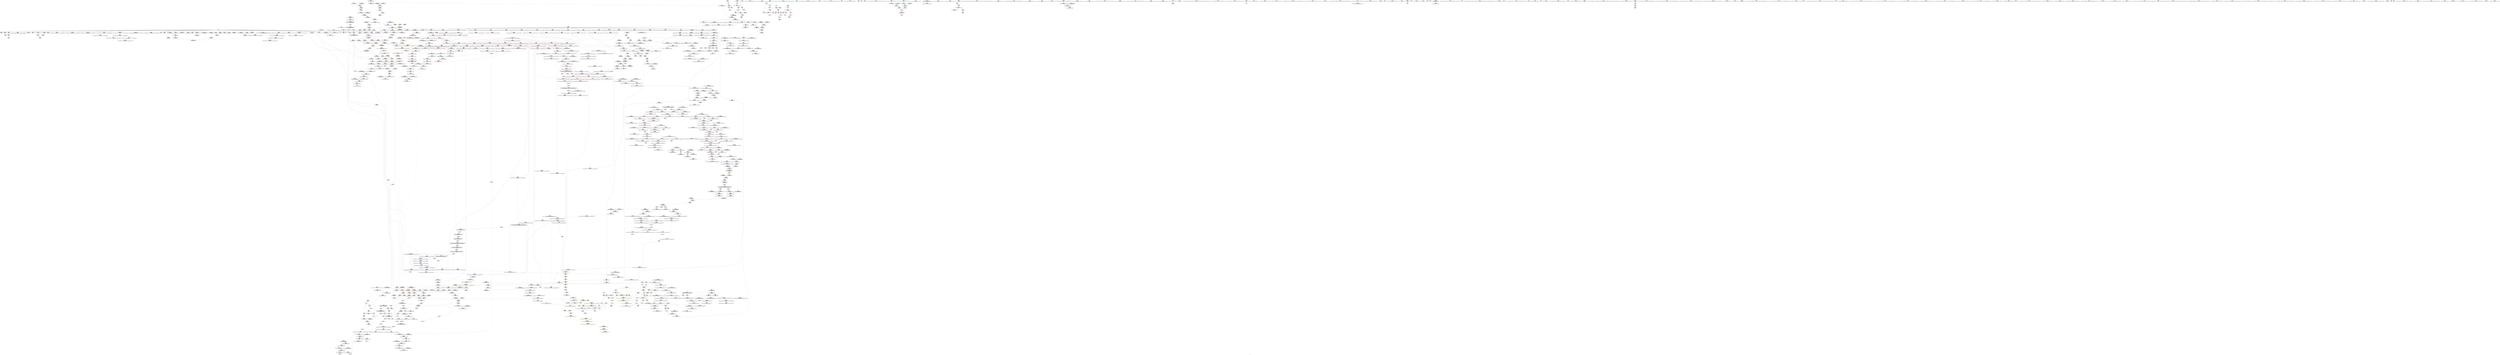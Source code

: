 digraph "SVFG" {
	label="SVFG";

	Node0x55948f154a70 [shape=record,color=grey,label="{NodeID: 0\nNullPtr|{|<s35>108}}"];
	Node0x55948f154a70 -> Node0x55948f1ab810[style=solid];
	Node0x55948f154a70 -> Node0x55948f1ab910[style=solid];
	Node0x55948f154a70 -> Node0x55948f1ab9e0[style=solid];
	Node0x55948f154a70 -> Node0x55948f1abab0[style=solid];
	Node0x55948f154a70 -> Node0x55948f1abb80[style=solid];
	Node0x55948f154a70 -> Node0x55948f1abc50[style=solid];
	Node0x55948f154a70 -> Node0x55948f1abd20[style=solid];
	Node0x55948f154a70 -> Node0x55948f1abdf0[style=solid];
	Node0x55948f154a70 -> Node0x55948f1abec0[style=solid];
	Node0x55948f154a70 -> Node0x55948f1abf90[style=solid];
	Node0x55948f154a70 -> Node0x55948f1ac060[style=solid];
	Node0x55948f154a70 -> Node0x55948f1ac130[style=solid];
	Node0x55948f154a70 -> Node0x55948f1ac200[style=solid];
	Node0x55948f154a70 -> Node0x55948f1ac2d0[style=solid];
	Node0x55948f154a70 -> Node0x55948f1ac3a0[style=solid];
	Node0x55948f154a70 -> Node0x55948f1ac470[style=solid];
	Node0x55948f154a70 -> Node0x55948f1ac540[style=solid];
	Node0x55948f154a70 -> Node0x55948f1ac610[style=solid];
	Node0x55948f154a70 -> Node0x55948f1ac6e0[style=solid];
	Node0x55948f154a70 -> Node0x55948f1ac7b0[style=solid];
	Node0x55948f154a70 -> Node0x55948f1ac880[style=solid];
	Node0x55948f154a70 -> Node0x55948f1ac950[style=solid];
	Node0x55948f154a70 -> Node0x55948f1aca20[style=solid];
	Node0x55948f154a70 -> Node0x55948f1acaf0[style=solid];
	Node0x55948f154a70 -> Node0x55948f1acbc0[style=solid];
	Node0x55948f154a70 -> Node0x55948f1acc90[style=solid];
	Node0x55948f154a70 -> Node0x55948f1acd60[style=solid];
	Node0x55948f154a70 -> Node0x55948f1b1700[style=solid];
	Node0x55948f154a70 -> Node0x55948f1b3880[style=solid];
	Node0x55948f154a70 -> Node0x55948f1b3950[style=solid];
	Node0x55948f154a70 -> Node0x55948f1b3a20[style=solid];
	Node0x55948f154a70 -> Node0x55948f1d1120[style=solid];
	Node0x55948f154a70 -> Node0x55948f1f27e0[style=solid];
	Node0x55948f154a70 -> Node0x55948f1f6510[style=solid];
	Node0x55948f154a70 -> Node0x55948f1f6990[style=solid];
	Node0x55948f154a70:s35 -> Node0x55948f2c47e0[style=solid,color=red];
	Node0x55948f1b18d0 [shape=record,color=blue,label="{NodeID: 775\n74\<--73\ncasen.addr\<--casen\n_Z5writei\n}"];
	Node0x55948f1b18d0 -> Node0x55948f1bdff0[style=dashed];
	Node0x55948f1a81d0 [shape=record,color=purple,label="{NodeID: 443\n395\<--393\n_M_finish\<--\n_ZNSt6vectorIiSaIiEE9push_backERKi\n}"];
	Node0x55948f1a81d0 -> Node0x55948f1bfe00[style=solid];
	Node0x55948f19bee0 [shape=record,color=green,label="{NodeID: 111\n612\<--613\nthis.addr\<--this.addr_field_insensitive\n_ZNSt12_Vector_baseIiSaIiEED2Ev\n}"];
	Node0x55948f19bee0 -> Node0x55948f1c0fe0[style=solid];
	Node0x55948f19bee0 -> Node0x55948f1b3fd0[style=solid];
	Node0x55948f1d2bf0 [shape=record,color=blue,label="{NodeID: 886\n1194\<--1193\nthis.addr\<--this\n_ZNK9__gnu_cxx17__normal_iteratorIPiSt6vectorIiSaIiEEE4baseEv\n}"];
	Node0x55948f1d2bf0 -> Node0x55948f1c5350[style=dashed];
	Node0x55948f1bdcb0 [shape=record,color=red,label="{NodeID: 554\n232\<--13\n\<--b\n_Z7processi\n}"];
	Node0x55948f1bdcb0 -> Node0x55948f1f6690[style=solid];
	Node0x55948f1a0740 [shape=record,color=green,label="{NodeID: 222\n1366\<--1367\nagg.tmp2\<--agg.tmp2_field_insensitive\n_ZSt22__uninitialized_copy_aISt13move_iteratorIPiES1_iET0_T_S4_S3_RSaIT1_E\n}"];
	Node0x55948f1a0740 -> Node0x55948f1a5be0[style=solid];
	Node0x55948f1a0740 -> Node0x55948f1bba90[style=solid];
	Node0x55948f2bcca0 [shape=record,color=black,label="{NodeID: 2104\n1664 = PHI(1210, )\n0th arg _ZN9__gnu_cxx13new_allocatorIiE7destroyIiEEvPT_ }"];
	Node0x55948f2bcca0 -> Node0x55948f1d5d80[style=solid];
	Node0x55948f1c36e0 [shape=record,color=red,label="{NodeID: 665\n884\<--883\n\<--_M_finish\n_ZNSt6vectorIiSaIiEE17_M_realloc_insertIJRKiEEEvN9__gnu_cxx17__normal_iteratorIPiS1_EEDpOT_\n|{<s0>74}}"];
	Node0x55948f1c36e0:s0 -> Node0x55948f2c2a70[style=solid,color=red];
	Node0x55948f229f20 [shape=record,color=black,label="{NodeID: 1440\nMR_26V_2 = PHI(MR_26V_6, MR_26V_1, )\npts\{135 \}\n}"];
	Node0x55948f229f20 -> Node0x55948f1b2360[style=dashed];
	Node0x55948f229f20 -> Node0x55948f229f20[style=dashed];
	Node0x55948f1ae860 [shape=record,color=black,label="{NodeID: 333\n608\<--607\n\<--_M_impl\n_ZNSt12_Vector_baseIiSaIiEE19_M_get_Tp_allocatorEv\n}"];
	Node0x55948f1ae860 -> Node0x55948f1ae930[style=solid];
	Node0x55948f197cf0 [shape=record,color=green,label="{NodeID: 1\n7\<--1\n__dso_handle\<--dummyObj\nGlob }"];
	Node0x55948f1b19a0 [shape=record,color=blue,label="{NodeID: 776\n110\<--109\nx.addr\<--x\n_Z7processi\n}"];
	Node0x55948f1b19a0 -> Node0x55948f1be0c0[style=dashed];
	Node0x55948f1b19a0 -> Node0x55948f1be190[style=dashed];
	Node0x55948f1a82a0 [shape=record,color=purple,label="{NodeID: 444\n398\<--397\n_M_impl2\<--\n_ZNSt6vectorIiSaIiEE9push_backERKi\n}"];
	Node0x55948f19bfb0 [shape=record,color=green,label="{NodeID: 112\n614\<--615\nexn.slot\<--exn.slot_field_insensitive\n_ZNSt12_Vector_baseIiSaIiEED2Ev\n}"];
	Node0x55948f19bfb0 -> Node0x55948f1c10b0[style=solid];
	Node0x55948f19bfb0 -> Node0x55948f1b40a0[style=solid];
	Node0x55948f1d2cc0 [shape=record,color=blue,label="{NodeID: 887\n1203\<--1201\n__a.addr\<--__a\n_ZNSt16allocator_traitsISaIiEE7destroyIiEEvRS0_PT_\n}"];
	Node0x55948f1d2cc0 -> Node0x55948f1c5420[style=dashed];
	Node0x55948f1bdd80 [shape=record,color=red,label="{NodeID: 555\n486\<--13\n\<--b\n_Z5solvev\n}"];
	Node0x55948f1bdd80 -> Node0x55948f1f6090[style=solid];
	Node0x55948f1a0810 [shape=record,color=green,label="{NodeID: 223\n1379\<--1380\nllvm.memcpy.p0i8.p0i8.i64\<--llvm.memcpy.p0i8.p0i8.i64_field_insensitive\n}"];
	Node0x55948f2bcdb0 [shape=record,color=black,label="{NodeID: 2105\n1665 = PHI(1211, )\n1st arg _ZN9__gnu_cxx13new_allocatorIiE7destroyIiEEvPT_ }"];
	Node0x55948f2bcdb0 -> Node0x55948f1d5e50[style=solid];
	Node0x55948f1c37b0 [shape=record,color=red,label="{NodeID: 666\n937\<--936\n\<--_M_start26\n_ZNSt6vectorIiSaIiEE17_M_realloc_insertIJRKiEEEvN9__gnu_cxx17__normal_iteratorIPiS1_EEDpOT_\n|{<s0>83}}"];
	Node0x55948f1c37b0:s0 -> Node0x55948f2c3320[style=solid,color=red];
	Node0x55948f22a420 [shape=record,color=black,label="{NodeID: 1441\nMR_28V_2 = PHI(MR_28V_4, MR_28V_1, )\npts\{137 \}\n}"];
	Node0x55948f22a420 -> Node0x55948f1b2430[style=dashed];
	Node0x55948f22a420 -> Node0x55948f22a420[style=dashed];
	Node0x55948f1ae930 [shape=record,color=black,label="{NodeID: 334\n601\<--608\n_ZNSt12_Vector_baseIiSaIiEE19_M_get_Tp_allocatorEv_ret\<--\n_ZNSt12_Vector_baseIiSaIiEE19_M_get_Tp_allocatorEv\n|{<s0>34|<s1>70|<s2>73|<s3>78|<s4>82}}"];
	Node0x55948f1ae930:s0 -> Node0x55948f2b86f0[style=solid,color=blue];
	Node0x55948f1ae930:s1 -> Node0x55948f2b8cb0[style=solid,color=blue];
	Node0x55948f1ae930:s2 -> Node0x55948f2b8f30[style=solid,color=blue];
	Node0x55948f1ae930:s3 -> Node0x55948f2b9280[style=solid,color=blue];
	Node0x55948f1ae930:s4 -> Node0x55948f2b93f0[style=solid,color=blue];
	Node0x55948f197d80 [shape=record,color=green,label="{NodeID: 2\n9\<--1\n\<--dummyObj\nCan only get source location for instruction, argument, global var or function.}"];
	Node0x55948f1b1a70 [shape=record,color=blue,label="{NodeID: 777\n130\<--170\nlen\<--conv\n_Z7processi\n}"];
	Node0x55948f1b1a70 -> Node0x55948f1bec20[style=dashed];
	Node0x55948f1b1a70 -> Node0x55948f1becf0[style=dashed];
	Node0x55948f1b1a70 -> Node0x55948f1bedc0[style=dashed];
	Node0x55948f1a8370 [shape=record,color=purple,label="{NodeID: 445\n399\<--397\n_M_end_of_storage\<--\n_ZNSt6vectorIiSaIiEE9push_backERKi\n}"];
	Node0x55948f1a8370 -> Node0x55948f1bfed0[style=solid];
	Node0x55948f19c080 [shape=record,color=green,label="{NodeID: 113\n616\<--617\nehselector.slot\<--ehselector.slot_field_insensitive\n_ZNSt12_Vector_baseIiSaIiEED2Ev\n}"];
	Node0x55948f19c080 -> Node0x55948f1b4170[style=solid];
	Node0x55948f1d2d90 [shape=record,color=blue,label="{NodeID: 888\n1205\<--1202\n__p.addr\<--__p\n_ZNSt16allocator_traitsISaIiEE7destroyIiEEvRS0_PT_\n}"];
	Node0x55948f1d2d90 -> Node0x55948f1c54f0[style=dashed];
	Node0x55948f23f740 [shape=record,color=yellow,style=double,label="{NodeID: 1663\n30V_1 = ENCHI(MR_30V_0)\npts\{1343 \}\nFun[_ZNSt6vectorIiSaIiEE9push_backERKi]|{<s0>31|<s1>33}}"];
	Node0x55948f23f740:s0 -> Node0x55948f1cfbc0[style=dashed,color=red];
	Node0x55948f23f740:s1 -> Node0x55948f1d0050[style=dashed,color=red];
	Node0x55948f1bde50 [shape=record,color=red,label="{NodeID: 556\n87\<--15\n\<--sol\n_Z5writei\n}"];
	Node0x55948f1a0910 [shape=record,color=green,label="{NodeID: 224\n1390\<--1391\n_ZSt18uninitialized_copyISt13move_iteratorIPiES1_ET0_T_S4_S3_\<--_ZSt18uninitialized_copyISt13move_iteratorIPiES1_ET0_T_S4_S3__field_insensitive\n}"];
	Node0x55948f2bcec0 [shape=record,color=black,label="{NodeID: 2106\n993 = PHI(392, )\n0th arg _ZNSt6vectorIiSaIiEE3endEv }"];
	Node0x55948f2bcec0 -> Node0x55948f1d1a10[style=solid];
	Node0x55948f1c3880 [shape=record,color=red,label="{NodeID: 667\n941\<--940\n\<--_M_finish28\n_ZNSt6vectorIiSaIiEE17_M_realloc_insertIJRKiEEEvN9__gnu_cxx17__normal_iteratorIPiS1_EEDpOT_\n|{<s0>83}}"];
	Node0x55948f1c3880:s0 -> Node0x55948f2c3540[style=solid,color=red];
	Node0x55948f22a920 [shape=record,color=black,label="{NodeID: 1442\nMR_30V_2 = PHI(MR_30V_5, MR_30V_1, )\npts\{1343 \}\n|{|<s2>24|<s3>39}}"];
	Node0x55948f22a920 -> Node0x55948f1bf370[style=dashed];
	Node0x55948f22a920 -> Node0x55948f22a920[style=dashed];
	Node0x55948f22a920:s2 -> Node0x55948f23f740[style=dashed,color=red];
	Node0x55948f22a920:s3 -> Node0x55948f23e540[style=dashed,color=blue];
	Node0x55948f1aea00 [shape=record,color=black,label="{NodeID: 335\n629\<--625\nsub.ptr.lhs.cast\<--\n_ZNSt12_Vector_baseIiSaIiEED2Ev\n}"];
	Node0x55948f1aea00 -> Node0x55948f1f5610[style=solid];
	Node0x55948f198030 [shape=record,color=green,label="{NodeID: 3\n19\<--1\n_ZSt3cin\<--dummyObj\nGlob }"];
	Node0x55948f1b1b40 [shape=record,color=blue,label="{NodeID: 778\n122\<--173\ni\<--\n_Z7processi\n}"];
	Node0x55948f1b1b40 -> Node0x55948f227bf0[style=dashed];
	Node0x55948f1a8440 [shape=record,color=purple,label="{NodeID: 446\n404\<--403\n_M_impl3\<--\n_ZNSt6vectorIiSaIiEE9push_backERKi\n}"];
	Node0x55948f1a8440 -> Node0x55948f1ae1e0[style=solid];
	Node0x55948f1a0d80 [shape=record,color=green,label="{NodeID: 114\n634\<--635\n_ZNSt12_Vector_baseIiSaIiEE13_M_deallocateEPim\<--_ZNSt12_Vector_baseIiSaIiEE13_M_deallocateEPim_field_insensitive\n}"];
	Node0x55948f269540 [shape=record,color=yellow,style=double,label="{NodeID: 1996\n44V_2 = CSCHI(MR_44V_1)\npts\{1270000 1270001 1270002 \}\nCS[]|{<s0>13|<s1>13|<s2>13|<s3>13|<s4>13|<s5>13}}"];
	Node0x55948f269540:s0 -> Node0x55948f22ae20[style=dashed,color=blue];
	Node0x55948f269540:s1 -> Node0x55948f22b320[style=dashed,color=blue];
	Node0x55948f269540:s2 -> Node0x55948f22b820[style=dashed,color=blue];
	Node0x55948f269540:s3 -> Node0x55948f237740[style=dashed,color=blue];
	Node0x55948f269540:s4 -> Node0x55948f237c40[style=dashed,color=blue];
	Node0x55948f269540:s5 -> Node0x55948f238140[style=dashed,color=blue];
	Node0x55948f1d2e60 [shape=record,color=blue,label="{NodeID: 889\n1220\<--1219\nthis.addr\<--this\n_ZNKSt6vectorIiSaIiEE8max_sizeEv\n}"];
	Node0x55948f1d2e60 -> Node0x55948f1c55c0[style=dashed];
	Node0x55948f23f820 [shape=record,color=yellow,style=double,label="{NodeID: 1664\n32V_1 = ENCHI(MR_32V_0)\npts\{1270000 \}\nFun[_ZNSt6vectorIiSaIiEE9push_backERKi]|{|<s1>32|<s2>33}}"];
	Node0x55948f23f820 -> Node0x55948f238b40[style=dashed];
	Node0x55948f23f820:s1 -> Node0x55948f241350[style=dashed,color=red];
	Node0x55948f23f820:s2 -> Node0x55948f1d0130[style=dashed,color=red];
	Node0x55948f1bdf20 [shape=record,color=red,label="{NodeID: 557\n271\<--15\n\<--sol\n_Z7processi\n}"];
	Node0x55948f1bdf20 -> Node0x55948f1f3e10[style=solid];
	Node0x55948f1a0a10 [shape=record,color=green,label="{NodeID: 225\n1395\<--1396\nretval\<--retval_field_insensitive\n_ZSt32__make_move_if_noexcept_iteratorIiSt13move_iteratorIPiEET0_PT_\n|{|<s1>115}}"];
	Node0x55948f1a0a10 -> Node0x55948f1bbea0[style=solid];
	Node0x55948f1a0a10:s1 -> Node0x55948f2bbe00[style=solid,color=red];
	Node0x55948f2bcfd0 [shape=record,color=black,label="{NodeID: 2107\n1352 = PHI(1185, )\n0th arg _ZSt22__uninitialized_copy_aISt13move_iteratorIPiES1_iET0_T_S4_S3_RSaIT1_E }"];
	Node0x55948f2bcfd0 -> Node0x55948f1d3b60[style=solid];
	Node0x55948f1c3950 [shape=record,color=red,label="{NodeID: 668\n949\<--948\n\<--_M_start31\n_ZNSt6vectorIiSaIiEE17_M_realloc_insertIJRKiEEEvN9__gnu_cxx17__normal_iteratorIPiS1_EEDpOT_\n|{<s0>84}}"];
	Node0x55948f1c3950:s0 -> Node0x55948f2c8ec0[style=solid,color=red];
	Node0x55948f22ae20 [shape=record,color=black,label="{NodeID: 1443\nMR_32V_3 = PHI(MR_32V_6, MR_32V_2, )\npts\{1270000 \}\n|{|<s2>22|<s3>23|<s4>24|<s5>25}}"];
	Node0x55948f22ae20 -> Node0x55948f22ae20[style=dashed];
	Node0x55948f22ae20 -> Node0x55948f237740[style=dashed];
	Node0x55948f22ae20:s2 -> Node0x55948f1c9600[style=dashed,color=red];
	Node0x55948f22ae20:s3 -> Node0x55948f240ab0[style=dashed,color=red];
	Node0x55948f22ae20:s4 -> Node0x55948f23f820[style=dashed,color=red];
	Node0x55948f22ae20:s5 -> Node0x55948f1cee90[style=dashed,color=red];
	Node0x55948f1aead0 [shape=record,color=black,label="{NodeID: 336\n630\<--628\nsub.ptr.rhs.cast\<--\n_ZNSt12_Vector_baseIiSaIiEED2Ev\n}"];
	Node0x55948f1aead0 -> Node0x55948f1f5610[style=solid];
	Node0x55948f1980c0 [shape=record,color=green,label="{NodeID: 4\n20\<--1\n_ZSt4cout\<--dummyObj\nGlob }"];
	Node0x55948f1b1c10 [shape=record,color=blue,label="{NodeID: 779\n120\<--9\nnum\<--\n_Z7processi\n}"];
	Node0x55948f1b1c10 -> Node0x55948f22cc20[style=dashed];
	Node0x55948f1a8510 [shape=record,color=purple,label="{NodeID: 447\n407\<--406\n_M_impl4\<--\n_ZNSt6vectorIiSaIiEE9push_backERKi\n}"];
	Node0x55948f1a0e40 [shape=record,color=green,label="{NodeID: 115\n638\<--639\n_ZNSt12_Vector_baseIiSaIiEE12_Vector_implD2Ev\<--_ZNSt12_Vector_baseIiSaIiEE12_Vector_implD2Ev_field_insensitive\n}"];
	Node0x55948f1d2f30 [shape=record,color=blue,label="{NodeID: 890\n1239\<--1235\n__a.addr\<--__a\n_ZSt3maxImERKT_S2_S2_\n}"];
	Node0x55948f1d2f30 -> Node0x55948f1c5760[style=dashed];
	Node0x55948f1d2f30 -> Node0x55948f1c5830[style=dashed];
	Node0x55948f23f930 [shape=record,color=yellow,style=double,label="{NodeID: 1665\n34V_1 = ENCHI(MR_34V_0)\npts\{1270001 \}\nFun[_ZNSt6vectorIiSaIiEE9push_backERKi]|{|<s4>32|<s5>33}}"];
	Node0x55948f23f930 -> Node0x55948f1bfe00[style=dashed];
	Node0x55948f23f930 -> Node0x55948f1bffa0[style=dashed];
	Node0x55948f23f930 -> Node0x55948f1c0070[style=dashed];
	Node0x55948f23f930 -> Node0x55948f1b2ec0[style=dashed];
	Node0x55948f23f930:s4 -> Node0x55948f241350[style=dashed,color=red];
	Node0x55948f23f930:s5 -> Node0x55948f1d0210[style=dashed,color=red];
	Node0x55948f1bdff0 [shape=record,color=red,label="{NodeID: 558\n81\<--74\n\<--casen.addr\n_Z5writei\n}"];
	Node0x55948f1a0ae0 [shape=record,color=green,label="{NodeID: 226\n1397\<--1398\n__i.addr\<--__i.addr_field_insensitive\n_ZSt32__make_move_if_noexcept_iteratorIiSt13move_iteratorIPiEET0_PT_\n}"];
	Node0x55948f1a0ae0 -> Node0x55948f1c67a0[style=solid];
	Node0x55948f1a0ae0 -> Node0x55948f1d4040[style=solid];
	Node0x55948f2bd0e0 [shape=record,color=black,label="{NodeID: 2108\n1353 = PHI(1187, )\n1st arg _ZSt22__uninitialized_copy_aISt13move_iteratorIPiES1_iET0_T_S4_S3_RSaIT1_E }"];
	Node0x55948f2bd0e0 -> Node0x55948f1d3c30[style=solid];
	Node0x55948f1c3a20 [shape=record,color=red,label="{NodeID: 669\n953\<--952\n\<--_M_end_of_storage\n_ZNSt6vectorIiSaIiEE17_M_realloc_insertIJRKiEEEvN9__gnu_cxx17__normal_iteratorIPiS1_EEDpOT_\n}"];
	Node0x55948f1c3a20 -> Node0x55948f1b0190[style=solid];
	Node0x55948f22b320 [shape=record,color=black,label="{NodeID: 1444\nMR_34V_3 = PHI(MR_34V_6, MR_34V_2, )\npts\{1270001 \}\n|{|<s2>22|<s3>24|<s4>25}}"];
	Node0x55948f22b320 -> Node0x55948f22b320[style=dashed];
	Node0x55948f22b320 -> Node0x55948f237c40[style=dashed];
	Node0x55948f22b320:s2 -> Node0x55948f1c9710[style=dashed,color=red];
	Node0x55948f22b320:s3 -> Node0x55948f23f930[style=dashed,color=red];
	Node0x55948f22b320:s4 -> Node0x55948f1cef70[style=dashed,color=red];
	Node0x55948f1aeba0 [shape=record,color=black,label="{NodeID: 337\n695\<--694\n\<--_M_impl\n_ZNSt12_Vector_baseIiSaIiEE13_M_deallocateEPim\n|{<s0>56}}"];
	Node0x55948f1aeba0:s0 -> Node0x55948f2c20e0[style=solid,color=red];
	Node0x55948f198150 [shape=record,color=green,label="{NodeID: 5\n21\<--1\n.str\<--dummyObj\nGlob }"];
	Node0x55948f1b1ce0 [shape=record,color=blue,label="{NodeID: 780\n124\<--9\nj\<--\n_Z7processi\n}"];
	Node0x55948f1b1ce0 -> Node0x55948f1be9b0[style=dashed];
	Node0x55948f1b1ce0 -> Node0x55948f1bea80[style=dashed];
	Node0x55948f1b1ce0 -> Node0x55948f1beb50[style=dashed];
	Node0x55948f1b1ce0 -> Node0x55948f1b1e80[style=dashed];
	Node0x55948f1b1ce0 -> Node0x55948f229550[style=dashed];
	Node0x55948f1c9c80 [shape=record,color=yellow,style=double,label="{NodeID: 1555\n30V_1 = ENCHI(MR_30V_0)\npts\{1343 \}\nFun[_ZSt34__uninitialized_move_if_noexcept_aIPiS0_SaIiEET0_T_S3_S2_RT1_]|{<s0>103}}"];
	Node0x55948f1c9c80:s0 -> Node0x55948f2417e0[style=dashed,color=red];
	Node0x55948f1a85e0 [shape=record,color=purple,label="{NodeID: 448\n408\<--406\n_M_finish5\<--\n_ZNSt6vectorIiSaIiEE9push_backERKi\n}"];
	Node0x55948f1a85e0 -> Node0x55948f1bffa0[style=solid];
	Node0x55948f1a0f40 [shape=record,color=green,label="{NodeID: 116\n655\<--656\n__first.addr\<--__first.addr_field_insensitive\n_ZSt8_DestroyIPiEvT_S1_\n}"];
	Node0x55948f1a0f40 -> Node0x55948f1c13f0[style=solid];
	Node0x55948f1a0f40 -> Node0x55948f1b4240[style=solid];
	Node0x55948f1d3000 [shape=record,color=blue,label="{NodeID: 891\n1241\<--1236\n__b.addr\<--__b\n_ZSt3maxImERKT_S2_S2_\n}"];
	Node0x55948f1d3000 -> Node0x55948f1c5900[style=dashed];
	Node0x55948f1d3000 -> Node0x55948f1c59d0[style=dashed];
	Node0x55948f23fa10 [shape=record,color=yellow,style=double,label="{NodeID: 1666\n36V_1 = ENCHI(MR_36V_0)\npts\{1270002 \}\nFun[_ZNSt6vectorIiSaIiEE9push_backERKi]|{|<s2>33|<s3>33}}"];
	Node0x55948f23fa10 -> Node0x55948f1bfed0[style=dashed];
	Node0x55948f23fa10 -> Node0x55948f239540[style=dashed];
	Node0x55948f23fa10:s2 -> Node0x55948f1c3a20[style=dashed,color=red];
	Node0x55948f23fa10:s3 -> Node0x55948f1d1940[style=dashed,color=red];
	Node0x55948f1be0c0 [shape=record,color=red,label="{NodeID: 559\n156\<--110\n\<--x.addr\n_Z7processi\n}"];
	Node0x55948f1a0bb0 [shape=record,color=green,label="{NodeID: 227\n1402\<--1403\n_ZNSt13move_iteratorIPiEC2ES0_\<--_ZNSt13move_iteratorIPiEC2ES0__field_insensitive\n}"];
	Node0x55948f2bd1f0 [shape=record,color=black,label="{NodeID: 2109\n1354 = PHI(1182, )\n2nd arg _ZSt22__uninitialized_copy_aISt13move_iteratorIPiES1_iET0_T_S4_S3_RSaIT1_E }"];
	Node0x55948f2bd1f0 -> Node0x55948f1d3d00[style=solid];
	Node0x55948f1c3af0 [shape=record,color=red,label="{NodeID: 670\n957\<--956\n\<--_M_start34\n_ZNSt6vectorIiSaIiEE17_M_realloc_insertIJRKiEEEvN9__gnu_cxx17__normal_iteratorIPiS1_EEDpOT_\n}"];
	Node0x55948f1c3af0 -> Node0x55948f1b0260[style=solid];
	Node0x55948f22b820 [shape=record,color=black,label="{NodeID: 1445\nMR_36V_3 = PHI(MR_36V_6, MR_36V_2, )\npts\{1270002 \}\n|{|<s2>24|<s3>25}}"];
	Node0x55948f22b820 -> Node0x55948f22b820[style=dashed];
	Node0x55948f22b820 -> Node0x55948f238140[style=dashed];
	Node0x55948f22b820:s2 -> Node0x55948f23fa10[style=dashed,color=red];
	Node0x55948f22b820:s3 -> Node0x55948f1cf050[style=dashed,color=red];
	Node0x55948f1aec70 [shape=record,color=black,label="{NodeID: 338\n709\<--708\n\<--this1\n_ZNSt12_Vector_baseIiSaIiEE12_Vector_implD2Ev\n|{<s0>57}}"];
	Node0x55948f1aec70:s0 -> Node0x55948f2c5b20[style=solid,color=red];
	Node0x55948f1981e0 [shape=record,color=green,label="{NodeID: 6\n23\<--1\n.str.1\<--dummyObj\nGlob }"];
	Node0x55948f1b1db0 [shape=record,color=blue,label="{NodeID: 781\n120\<--201\nnum\<--sub\n_Z7processi\n}"];
	Node0x55948f1b1db0 -> Node0x55948f22cc20[style=dashed];
	Node0x55948f1a86b0 [shape=record,color=purple,label="{NodeID: 449\n415\<--414\n_M_impl6\<--\n_ZNSt6vectorIiSaIiEE9push_backERKi\n}"];
	Node0x55948f1a1010 [shape=record,color=green,label="{NodeID: 117\n657\<--658\n__last.addr\<--__last.addr_field_insensitive\n_ZSt8_DestroyIPiEvT_S1_\n}"];
	Node0x55948f1a1010 -> Node0x55948f1c14c0[style=solid];
	Node0x55948f1a1010 -> Node0x55948f1b4310[style=solid];
	Node0x55948f1d30d0 [shape=record,color=blue,label="{NodeID: 892\n1237\<--1251\nretval\<--\n_ZSt3maxImERKT_S2_S2_\n}"];
	Node0x55948f1d30d0 -> Node0x55948f22fa40[style=dashed];
	Node0x55948f1be190 [shape=record,color=red,label="{NodeID: 560\n228\<--110\n\<--x.addr\n_Z7processi\n}"];
	Node0x55948f1be190 -> Node0x55948f1f5c10[style=solid];
	Node0x55948f1a0cb0 [shape=record,color=green,label="{NodeID: 228\n1411\<--1412\n__first\<--__first_field_insensitive\n_ZSt18uninitialized_copyISt13move_iteratorIPiES1_ET0_T_S4_S3_\n}"];
	Node0x55948f1a0cb0 -> Node0x55948f1a5e50[style=solid];
	Node0x55948f1a0cb0 -> Node0x55948f1bbf70[style=solid];
	Node0x55948f2c1770 [shape=record,color=black,label="{NodeID: 2110\n62 = PHI()\n}"];
	Node0x55948f1c3bc0 [shape=record,color=red,label="{NodeID: 671\n999\<--996\nthis1\<--this.addr\n_ZNSt6vectorIiSaIiEE3endEv\n}"];
	Node0x55948f1c3bc0 -> Node0x55948f1b0330[style=solid];
	Node0x55948f22bd20 [shape=record,color=black,label="{NodeID: 1446\nMR_2V_2 = PHI(MR_2V_4, MR_2V_1, )\npts\{16 \}\n|{<s0>41}}"];
	Node0x55948f22bd20:s0 -> Node0x55948f1b1800[style=dashed,color=red];
	Node0x55948f1aed40 [shape=record,color=black,label="{NodeID: 339\n728\<--727\n\<--\n_ZNSt16allocator_traitsISaIiEE10deallocateERS0_Pim\n|{<s0>58}}"];
	Node0x55948f1aed40:s0 -> Node0x55948f2c38c0[style=solid,color=red];
	Node0x55948f198a20 [shape=record,color=green,label="{NodeID: 7\n25\<--1\n.str.2\<--dummyObj\nGlob }"];
	Node0x55948f1b1e80 [shape=record,color=blue,label="{NodeID: 782\n124\<--206\nj\<--inc\n_Z7processi\n}"];
	Node0x55948f1b1e80 -> Node0x55948f1be9b0[style=dashed];
	Node0x55948f1b1e80 -> Node0x55948f1bea80[style=dashed];
	Node0x55948f1b1e80 -> Node0x55948f1beb50[style=dashed];
	Node0x55948f1b1e80 -> Node0x55948f1b1e80[style=dashed];
	Node0x55948f1b1e80 -> Node0x55948f229550[style=dashed];
	Node0x55948f1a8780 [shape=record,color=purple,label="{NodeID: 450\n416\<--414\n_M_finish7\<--\n_ZNSt6vectorIiSaIiEE9push_backERKi\n}"];
	Node0x55948f1a8780 -> Node0x55948f1c0070[style=solid];
	Node0x55948f1a8780 -> Node0x55948f1b2ec0[style=solid];
	Node0x55948f1a10e0 [shape=record,color=green,label="{NodeID: 118\n664\<--665\n_ZNSt12_Destroy_auxILb1EE9__destroyIPiEEvT_S3_\<--_ZNSt12_Destroy_auxILb1EE9__destroyIPiEEvT_S3__field_insensitive\n}"];
	Node0x55948f1d31a0 [shape=record,color=blue,label="{NodeID: 893\n1237\<--1254\nretval\<--\n_ZSt3maxImERKT_S2_S2_\n}"];
	Node0x55948f1d31a0 -> Node0x55948f22fa40[style=dashed];
	Node0x55948f1be260 [shape=record,color=red,label="{NodeID: 561\n287\<--116\nexn\<--exn.slot\n_Z7processi\n}"];
	Node0x55948f1a9170 [shape=record,color=green,label="{NodeID: 229\n1413\<--1414\n__last\<--__last_field_insensitive\n_ZSt18uninitialized_copyISt13move_iteratorIPiES1_ET0_T_S4_S3_\n}"];
	Node0x55948f1a9170 -> Node0x55948f1a5f20[style=solid];
	Node0x55948f1a9170 -> Node0x55948f1bc040[style=solid];
	Node0x55948f2c18d0 [shape=record,color=black,label="{NodeID: 2111\n142 = PHI(294, )\n}"];
	Node0x55948f1c3c90 [shape=record,color=red,label="{NodeID: 672\n1007\<--1006\n\<--coerce.dive\n_ZNSt6vectorIiSaIiEE3endEv\n}"];
	Node0x55948f1c3c90 -> Node0x55948f1b0400[style=solid];
	Node0x55948f22c220 [shape=record,color=black,label="{NodeID: 1447\nMR_117V_3 = PHI(MR_117V_4, MR_117V_2, )\npts\{503 \}\n}"];
	Node0x55948f22c220 -> Node0x55948f1c07c0[style=dashed];
	Node0x55948f22c220 -> Node0x55948f1c0890[style=dashed];
	Node0x55948f22c220 -> Node0x55948f1c0960[style=dashed];
	Node0x55948f22c220 -> Node0x55948f1b3610[style=dashed];
	Node0x55948f1aee10 [shape=record,color=black,label="{NodeID: 340\n750\<--749\n\<--\n_ZN9__gnu_cxx13new_allocatorIiE10deallocateEPim\n}"];
	Node0x55948f198ab0 [shape=record,color=green,label="{NodeID: 8\n28\<--1\n\<--dummyObj\nCan only get source location for instruction, argument, global var or function.}"];
	Node0x55948f1b1f50 [shape=record,color=blue,label="{NodeID: 783\n116\<--210\nexn.slot\<--\n_Z7processi\n}"];
	Node0x55948f1b1f50 -> Node0x55948f1be260[style=dashed];
	Node0x55948f1c9f20 [shape=record,color=yellow,style=double,label="{NodeID: 1558\n112V_1 = ENCHI(MR_112V_0)\npts\{10 \}\nFun[main]}"];
	Node0x55948f1c9f20 -> Node0x55948f1bdb10[style=dashed];
	Node0x55948f1a8850 [shape=record,color=purple,label="{NodeID: 451\n418\<--417\nincdec.ptr\<--\n_ZNSt6vectorIiSaIiEE9push_backERKi\n}"];
	Node0x55948f1a8850 -> Node0x55948f1b2ec0[style=solid];
	Node0x55948f1a11e0 [shape=record,color=green,label="{NodeID: 119\n670\<--671\n.addr\<--.addr_field_insensitive\n_ZNSt12_Destroy_auxILb1EE9__destroyIPiEEvT_S3_\n}"];
	Node0x55948f1a11e0 -> Node0x55948f1b43e0[style=solid];
	Node0x55948f269aa0 [shape=record,color=yellow,style=double,label="{NodeID: 2001\n30V_3 = CSCHI(MR_30V_2)\npts\{1343 \}\nCS[]|{<s0>74}}"];
	Node0x55948f269aa0:s0 -> Node0x55948f1c9c80[style=dashed,color=red];
	Node0x55948f1d3270 [shape=record,color=blue,label="{NodeID: 894\n1261\<--1260\n__a.addr\<--__a\n_ZNSt16allocator_traitsISaIiEE8max_sizeERKS0_\n}"];
	Node0x55948f1d3270 -> Node0x55948f1c5c40[style=dashed];
	Node0x55948f1be330 [shape=record,color=red,label="{NodeID: 562\n288\<--118\nsel\<--ehselector.slot\n_Z7processi\n}"];
	Node0x55948f1a9240 [shape=record,color=green,label="{NodeID: 230\n1415\<--1416\n__result.addr\<--__result.addr_field_insensitive\n_ZSt18uninitialized_copyISt13move_iteratorIPiES1_ET0_T_S4_S3_\n}"];
	Node0x55948f1a9240 -> Node0x55948f1c6940[style=solid];
	Node0x55948f1a9240 -> Node0x55948f1d42b0[style=solid];
	Node0x55948f2c1aa0 [shape=record,color=black,label="{NodeID: 2112\n1355 = PHI(1183, )\n3rd arg _ZSt22__uninitialized_copy_aISt13move_iteratorIPiES1_iET0_T_S4_S3_RSaIT1_E }"];
	Node0x55948f2c1aa0 -> Node0x55948f1d3dd0[style=solid];
	Node0x55948f1c3d60 [shape=record,color=red,label="{NodeID: 673\n1022\<--1013\nthis1\<--this.addr\n_ZN9__gnu_cxx13new_allocatorIiE9constructIiJRKiEEEvPT_DpOT0_\n}"];
	Node0x55948f22c720 [shape=record,color=black,label="{NodeID: 1448\nMR_30V_2 = PHI(MR_30V_3, MR_30V_1, )\npts\{1343 \}\n|{<s0>43}}"];
	Node0x55948f22c720:s0 -> Node0x55948f23e540[style=dashed,color=red];
	Node0x55948f1aeee0 [shape=record,color=black,label="{NodeID: 341\n763\<--762\n\<--this1\n_ZNSaIiED2Ev\n|{<s0>60}}"];
	Node0x55948f1aeee0:s0 -> Node0x55948f2c6530[style=solid,color=red];
	Node0x55948f198bb0 [shape=record,color=green,label="{NodeID: 9\n143\<--1\n\<--dummyObj\nCan only get source location for instruction, argument, global var or function.|{<s0>11}}"];
	Node0x55948f198bb0:s0 -> Node0x55948f2bca80[style=solid,color=red];
	Node0x55948f1b2020 [shape=record,color=blue,label="{NodeID: 784\n118\<--212\nehselector.slot\<--\n_Z7processi\n}"];
	Node0x55948f1b2020 -> Node0x55948f1be330[style=dashed];
	Node0x55948f1a8920 [shape=record,color=purple,label="{NodeID: 452\n445\<--444\n_M_impl\<--\n_ZNSt6vectorIiSaIiEED2Ev\n}"];
	Node0x55948f1a12b0 [shape=record,color=green,label="{NodeID: 120\n672\<--673\n.addr1\<--.addr1_field_insensitive\n_ZNSt12_Destroy_auxILb1EE9__destroyIPiEEvT_S3_\n}"];
	Node0x55948f1a12b0 -> Node0x55948f1b44b0[style=solid];
	Node0x55948f269c00 [shape=record,color=yellow,style=double,label="{NodeID: 2002\n30V_2 = CSCHI(MR_30V_1)\npts\{1343 \}\nCS[]|{<s0>118}}"];
	Node0x55948f269c00:s0 -> Node0x55948f26b5b0[style=dashed,color=blue];
	Node0x55948f1d3340 [shape=record,color=blue,label="{NodeID: 895\n1272\<--1271\nthis.addr\<--this\n_ZNKSt12_Vector_baseIiSaIiEE19_M_get_Tp_allocatorEv\n}"];
	Node0x55948f1d3340 -> Node0x55948f1c5d10[style=dashed];
	Node0x55948f1be400 [shape=record,color=red,label="{NodeID: 563\n186\<--120\n\<--num\n_Z7processi\n}"];
	Node0x55948f1be400 -> Node0x55948f1f4e90[style=solid];
	Node0x55948f1a9310 [shape=record,color=green,label="{NodeID: 231\n1417\<--1418\n__assignable\<--__assignable_field_insensitive\n_ZSt18uninitialized_copyISt13move_iteratorIPiES1_ET0_T_S4_S3_\n}"];
	Node0x55948f1a9310 -> Node0x55948f1d4380[style=solid];
	Node0x55948f2c1be0 [shape=record,color=black,label="{NodeID: 2113\n525 = PHI(320, )\n0th arg _ZNSt12_Vector_baseIiSaIiEEC2Ev }"];
	Node0x55948f2c1be0 -> Node0x55948f1b36e0[style=solid];
	Node0x55948f1c3e30 [shape=record,color=red,label="{NodeID: 674\n1023\<--1015\n\<--__p.addr\n_ZN9__gnu_cxx13new_allocatorIiE9constructIiJRKiEEEvPT_DpOT0_\n}"];
	Node0x55948f1c3e30 -> Node0x55948f1b04d0[style=solid];
	Node0x55948f22cc20 [shape=record,color=black,label="{NodeID: 1449\nMR_16V_4 = PHI(MR_16V_5, MR_16V_3, )\npts\{121 \}\n|{|<s6>24}}"];
	Node0x55948f22cc20 -> Node0x55948f1be400[style=dashed];
	Node0x55948f22cc20 -> Node0x55948f1be4d0[style=dashed];
	Node0x55948f22cc20 -> Node0x55948f1be5a0[style=dashed];
	Node0x55948f22cc20 -> Node0x55948f1be670[style=dashed];
	Node0x55948f22cc20 -> Node0x55948f1b1db0[style=dashed];
	Node0x55948f22cc20 -> Node0x55948f227b00[style=dashed];
	Node0x55948f22cc20:s6 -> Node0x55948f23f4a0[style=dashed,color=red];
	Node0x55948f1aefb0 [shape=record,color=black,label="{NodeID: 342\n789\<--788\n\<--\n_ZNSt16allocator_traitsISaIiEE9constructIiJRKiEEEvRS0_PT_DpOT0_\n|{<s0>62}}"];
	Node0x55948f1aefb0:s0 -> Node0x55948f2c52a0[style=solid,color=red];
	Node0x55948f198cb0 [shape=record,color=green,label="{NodeID: 10\n144\<--1\n\<--dummyObj\nCan only get source location for instruction, argument, global var or function.|{<s0>11}}"];
	Node0x55948f198cb0:s0 -> Node0x55948f2bcb90[style=solid,color=red];
	Node0x55948f1b20f0 [shape=record,color=blue,label="{NodeID: 785\n116\<--216\nexn.slot\<--\n_Z7processi\n}"];
	Node0x55948f1b20f0 -> Node0x55948f1be260[style=dashed];
	Node0x55948f1a89f0 [shape=record,color=purple,label="{NodeID: 453\n446\<--444\n_M_start\<--\n_ZNSt6vectorIiSaIiEED2Ev\n}"];
	Node0x55948f1a89f0 -> Node0x55948f1c03b0[style=solid];
	Node0x55948f1a1380 [shape=record,color=green,label="{NodeID: 121\n681\<--682\nthis.addr\<--this.addr_field_insensitive\n_ZNSt12_Vector_baseIiSaIiEE13_M_deallocateEPim\n}"];
	Node0x55948f1a1380 -> Node0x55948f1c1590[style=solid];
	Node0x55948f1a1380 -> Node0x55948f1b4580[style=solid];
	Node0x55948f269d60 [shape=record,color=yellow,style=double,label="{NodeID: 2003\n30V_2 = CSCHI(MR_30V_1)\npts\{1343 \}\nCS[]|{<s0>121}}"];
	Node0x55948f269d60:s0 -> Node0x55948f269c00[style=dashed,color=blue];
	Node0x55948f1d3410 [shape=record,color=blue,label="{NodeID: 896\n1281\<--1280\nthis.addr\<--this\n_ZNK9__gnu_cxx13new_allocatorIiE8max_sizeEv\n}"];
	Node0x55948f1d3410 -> Node0x55948f1c5de0[style=dashed];
	Node0x55948f1be4d0 [shape=record,color=red,label="{NodeID: 564\n227\<--120\n\<--num\n_Z7processi\n}"];
	Node0x55948f1be4d0 -> Node0x55948f1f5c10[style=solid];
	Node0x55948f1a93e0 [shape=record,color=green,label="{NodeID: 232\n1419\<--1420\nagg.tmp\<--agg.tmp_field_insensitive\n_ZSt18uninitialized_copyISt13move_iteratorIPiES1_ET0_T_S4_S3_\n}"];
	Node0x55948f1a93e0 -> Node0x55948f1a5ff0[style=solid];
	Node0x55948f1a93e0 -> Node0x55948f1bc110[style=solid];
	Node0x55948f2c1d20 [shape=record,color=black,label="{NodeID: 2114\n1235 = PHI(1050, )\n0th arg _ZSt3maxImERKT_S2_S2_ }"];
	Node0x55948f2c1d20 -> Node0x55948f1d2f30[style=solid];
	Node0x55948f1c3f00 [shape=record,color=red,label="{NodeID: 675\n1026\<--1017\n\<--__args.addr\n_ZN9__gnu_cxx13new_allocatorIiE9constructIiJRKiEEEvPT_DpOT0_\n|{<s0>87}}"];
	Node0x55948f1c3f00:s0 -> Node0x55948f2c7880[style=solid,color=red];
	Node0x55948f1af080 [shape=record,color=black,label="{NodeID: 343\n843\<--827\n\<--this1\n_ZNSt6vectorIiSaIiEE17_M_realloc_insertIJRKiEEEvN9__gnu_cxx17__normal_iteratorIPiS1_EEDpOT_\n|{<s0>66}}"];
	Node0x55948f1af080:s0 -> Node0x55948f2c8050[style=solid,color=red];
	Node0x55948f198db0 [shape=record,color=green,label="{NodeID: 11\n173\<--1\n\<--dummyObj\nCan only get source location for instruction, argument, global var or function.}"];
	Node0x55948f1b21c0 [shape=record,color=blue,label="{NodeID: 786\n118\<--218\nehselector.slot\<--\n_Z7processi\n}"];
	Node0x55948f1b21c0 -> Node0x55948f1be330[style=dashed];
	Node0x55948f1a8ac0 [shape=record,color=purple,label="{NodeID: 454\n449\<--448\n_M_impl2\<--\n_ZNSt6vectorIiSaIiEED2Ev\n}"];
	Node0x55948f1a1450 [shape=record,color=green,label="{NodeID: 122\n683\<--684\n__p.addr\<--__p.addr_field_insensitive\n_ZNSt12_Vector_baseIiSaIiEE13_M_deallocateEPim\n}"];
	Node0x55948f1a1450 -> Node0x55948f1c1660[style=solid];
	Node0x55948f1a1450 -> Node0x55948f1c1730[style=solid];
	Node0x55948f1a1450 -> Node0x55948f1b4650[style=solid];
	Node0x55948f269ec0 [shape=record,color=yellow,style=double,label="{NodeID: 2004\n30V_2 = CSCHI(MR_30V_1)\npts\{1343 \}\nCS[]|{<s0>31|<s1>68}}"];
	Node0x55948f269ec0:s0 -> Node0x55948f238640[style=dashed,color=blue];
	Node0x55948f269ec0:s1 -> Node0x55948f26ac10[style=dashed,color=blue];
	Node0x55948f1d34e0 [shape=record,color=blue,label="{NodeID: 897\n1290\<--1288\nthis.addr\<--this\n_ZN9__gnu_cxx17__normal_iteratorIPiSt6vectorIiSaIiEEEC2ERKS1_\n}"];
	Node0x55948f1d34e0 -> Node0x55948f1c5eb0[style=dashed];
	Node0x55948f1be5a0 [shape=record,color=red,label="{NodeID: 565\n231\<--120\n\<--num\n_Z7processi\n}"];
	Node0x55948f1be5a0 -> Node0x55948f1f6690[style=solid];
	Node0x55948f1a94b0 [shape=record,color=green,label="{NodeID: 233\n1421\<--1422\nagg.tmp2\<--agg.tmp2_field_insensitive\n_ZSt18uninitialized_copyISt13move_iteratorIPiES1_ET0_T_S4_S3_\n}"];
	Node0x55948f1a94b0 -> Node0x55948f1a60c0[style=solid];
	Node0x55948f1a94b0 -> Node0x55948f1bc1e0[style=solid];
	Node0x55948f2c1e60 [shape=record,color=black,label="{NodeID: 2115\n1236 = PHI(1044, )\n1st arg _ZSt3maxImERKT_S2_S2_ }"];
	Node0x55948f2c1e60 -> Node0x55948f1d3000[style=solid];
	Node0x55948f1c3fd0 [shape=record,color=red,label="{NodeID: 676\n1028\<--1027\n\<--call\n_ZN9__gnu_cxx13new_allocatorIiE9constructIiJRKiEEEvPT_DpOT0_\n}"];
	Node0x55948f1c3fd0 -> Node0x55948f1d1d50[style=solid];
	Node0x55948f1af150 [shape=record,color=black,label="{NodeID: 344\n851\<--827\n\<--this1\n_ZNSt6vectorIiSaIiEE17_M_realloc_insertIJRKiEEEvN9__gnu_cxx17__normal_iteratorIPiS1_EEDpOT_\n}"];
	Node0x55948f1af150 -> Node0x55948f1b9a10[style=solid];
	Node0x55948f198eb0 [shape=record,color=green,label="{NodeID: 12\n188\<--1\n\<--dummyObj\nCan only get source location for instruction, argument, global var or function.}"];
	Node0x55948f1b2290 [shape=record,color=blue,label="{NodeID: 787\n132\<--236\ngood\<--\n_Z7processi\n}"];
	Node0x55948f1b2290 -> Node0x55948f1bee90[style=dashed];
	Node0x55948f1b2290 -> Node0x55948f1b2500[style=dashed];
	Node0x55948f1b2290 -> Node0x55948f227510[style=dashed];
	Node0x55948f1b2290 -> Node0x55948f229a20[style=dashed];
	Node0x55948f1a8b90 [shape=record,color=purple,label="{NodeID: 455\n450\<--448\n_M_finish\<--\n_ZNSt6vectorIiSaIiEED2Ev\n}"];
	Node0x55948f1a8b90 -> Node0x55948f1c0480[style=solid];
	Node0x55948f1a1520 [shape=record,color=green,label="{NodeID: 123\n685\<--686\n__n.addr\<--__n.addr_field_insensitive\n_ZNSt12_Vector_baseIiSaIiEE13_M_deallocateEPim\n}"];
	Node0x55948f1a1520 -> Node0x55948f1c1800[style=solid];
	Node0x55948f1a1520 -> Node0x55948f1b4720[style=solid];
	Node0x55948f1d35b0 [shape=record,color=blue,label="{NodeID: 898\n1292\<--1289\n__i.addr\<--__i\n_ZN9__gnu_cxx17__normal_iteratorIPiSt6vectorIiSaIiEEEC2ERKS1_\n}"];
	Node0x55948f1d35b0 -> Node0x55948f1c5f80[style=dashed];
	Node0x55948f1be670 [shape=record,color=red,label="{NodeID: 566\n254\<--120\n\<--num\n_Z7processi\n}"];
	Node0x55948f1be670 -> Node0x55948f1f6210[style=solid];
	Node0x55948f1a9580 [shape=record,color=green,label="{NodeID: 234\n1441\<--1442\n_ZNSt20__uninitialized_copyILb1EE13__uninit_copyISt13move_iteratorIPiES3_EET0_T_S6_S5_\<--_ZNSt20__uninitialized_copyILb1EE13__uninit_copyISt13move_iteratorIPiES3_EET0_T_S6_S5__field_insensitive\n}"];
	Node0x55948f2c1fa0 [shape=record,color=black,label="{NodeID: 2116\n1260 = PHI(1225, )\n0th arg _ZNSt16allocator_traitsISaIiEE8max_sizeERKS0_ }"];
	Node0x55948f2c1fa0 -> Node0x55948f1d3270[style=solid];
	Node0x55948f1c40a0 [shape=record,color=red,label="{NodeID: 677\n1036\<--1033\n\<--__t.addr\n_ZSt7forwardIRKiEOT_RNSt16remove_referenceIS2_E4typeE\n}"];
	Node0x55948f1c40a0 -> Node0x55948f1b0670[style=solid];
	Node0x55948f1af220 [shape=record,color=black,label="{NodeID: 345\n861\<--827\n\<--this1\n_ZNSt6vectorIiSaIiEE17_M_realloc_insertIJRKiEEEvN9__gnu_cxx17__normal_iteratorIPiS1_EEDpOT_\n}"];
	Node0x55948f1af220 -> Node0x55948f1b9ae0[style=solid];
	Node0x55948f1af220 -> Node0x55948f1b9bb0[style=solid];
	Node0x55948f198fb0 [shape=record,color=green,label="{NodeID: 13\n202\<--1\n\<--dummyObj\nCan only get source location for instruction, argument, global var or function.}"];
	Node0x55948f1b2360 [shape=record,color=blue,label="{NodeID: 788\n134\<--9\nk\<--\n_Z7processi\n}"];
	Node0x55948f1b2360 -> Node0x55948f1bef60[style=dashed];
	Node0x55948f1b2360 -> Node0x55948f1bf030[style=dashed];
	Node0x55948f1b2360 -> Node0x55948f1bf100[style=dashed];
	Node0x55948f1b2360 -> Node0x55948f1b25d0[style=dashed];
	Node0x55948f1b2360 -> Node0x55948f229f20[style=dashed];
	Node0x55948f1ca3b0 [shape=record,color=yellow,style=double,label="{NodeID: 1563\n120V_1 = ENCHI(MR_120V_0)\npts\{12 14 \}\nFun[main]|{<s0>43|<s1>43}}"];
	Node0x55948f1ca3b0:s0 -> Node0x55948f1cb490[style=dashed,color=red];
	Node0x55948f1ca3b0:s1 -> Node0x55948f1cb5a0[style=dashed,color=red];
	Node0x55948f1a8c60 [shape=record,color=purple,label="{NodeID: 456\n530\<--529\n_M_impl\<--this1\n_ZNSt12_Vector_baseIiSaIiEEC2Ev\n|{<s0>45}}"];
	Node0x55948f1a8c60:s0 -> Node0x55948f2c7d20[style=solid,color=red];
	Node0x55948f1a15f0 [shape=record,color=green,label="{NodeID: 124\n699\<--700\n_ZNSt16allocator_traitsISaIiEE10deallocateERS0_Pim\<--_ZNSt16allocator_traitsISaIiEE10deallocateERS0_Pim_field_insensitive\n}"];
	Node0x55948f1d3680 [shape=record,color=blue,label="{NodeID: 899\n1297\<--1299\n_M_current\<--\n_ZN9__gnu_cxx17__normal_iteratorIPiSt6vectorIiSaIiEEEC2ERKS1_\n|{<s0>86|<s1>99}}"];
	Node0x55948f1d3680:s0 -> Node0x55948f26aed0[style=dashed,color=blue];
	Node0x55948f1d3680:s1 -> Node0x55948f26b030[style=dashed,color=blue];
	Node0x55948f1be740 [shape=record,color=red,label="{NodeID: 567\n175\<--122\n\<--i\n_Z7processi\n}"];
	Node0x55948f1be740 -> Node0x55948f1f6e10[style=solid];
	Node0x55948f1a9680 [shape=record,color=green,label="{NodeID: 235\n1453\<--1454\n__first\<--__first_field_insensitive\n_ZNSt20__uninitialized_copyILb1EE13__uninit_copyISt13move_iteratorIPiES3_EET0_T_S6_S5_\n}"];
	Node0x55948f1a9680 -> Node0x55948f1a6260[style=solid];
	Node0x55948f1a9680 -> Node0x55948f1bc5f0[style=solid];
	Node0x55948f2c20e0 [shape=record,color=black,label="{NodeID: 2117\n715 = PHI(695, )\n0th arg _ZNSt16allocator_traitsISaIiEE10deallocateERS0_Pim }"];
	Node0x55948f2c20e0 -> Node0x55948f1b48c0[style=solid];
	Node0x55948f1c4170 [shape=record,color=red,label="{NodeID: 678\n1055\<--1042\nthis1\<--this.addr\n_ZNKSt6vectorIiSaIiEE12_M_check_lenEmPKc\n|{<s0>88|<s1>89|<s2>91|<s3>92|<s4>94|<s5>95|<s6>96}}"];
	Node0x55948f1c4170:s0 -> Node0x55948f2c8a20[style=solid,color=red];
	Node0x55948f1c4170:s1 -> Node0x55948f2c24a0[style=solid,color=red];
	Node0x55948f1c4170:s2 -> Node0x55948f2c24a0[style=solid,color=red];
	Node0x55948f1c4170:s3 -> Node0x55948f2c24a0[style=solid,color=red];
	Node0x55948f1c4170:s4 -> Node0x55948f2c24a0[style=solid,color=red];
	Node0x55948f1c4170:s5 -> Node0x55948f2c8a20[style=solid,color=red];
	Node0x55948f1c4170:s6 -> Node0x55948f2c8a20[style=solid,color=red];
	Node0x55948f1af2f0 [shape=record,color=black,label="{NodeID: 346\n870\<--827\n\<--this1\n_ZNSt6vectorIiSaIiEE17_M_realloc_insertIJRKiEEEvN9__gnu_cxx17__normal_iteratorIPiS1_EEDpOT_\n|{<s0>70}}"];
	Node0x55948f1af2f0:s0 -> Node0x55948f2c4e20[style=solid,color=red];
	Node0x55948f1990b0 [shape=record,color=green,label="{NodeID: 14\n236\<--1\n\<--dummyObj\nCan only get source location for instruction, argument, global var or function.}"];
	Node0x55948f1b2430 [shape=record,color=blue,label="{NodeID: 789\n136\<--241\nl\<--conv19\n_Z7processi\n}"];
	Node0x55948f1b2430 -> Node0x55948f1bf1d0[style=dashed];
	Node0x55948f1b2430 -> Node0x55948f22a420[style=dashed];
	Node0x55948f1a8d30 [shape=record,color=purple,label="{NodeID: 457\n557\<--552\n_M_start\<--this1\n_ZNSt12_Vector_baseIiSaIiEE12_Vector_implC2Ev\n}"];
	Node0x55948f1a8d30 -> Node0x55948f1b3880[style=solid];
	Node0x55948f1a16f0 [shape=record,color=green,label="{NodeID: 125\n705\<--706\nthis.addr\<--this.addr_field_insensitive\n_ZNSt12_Vector_baseIiSaIiEE12_Vector_implD2Ev\n}"];
	Node0x55948f1a16f0 -> Node0x55948f1c18d0[style=solid];
	Node0x55948f1a16f0 -> Node0x55948f1b47f0[style=solid];
	Node0x55948f1d3750 [shape=record,color=blue,label="{NodeID: 900\n1305\<--1303\n__a.addr\<--__a\n_ZNSt16allocator_traitsISaIiEE8allocateERS0_m\n}"];
	Node0x55948f1d3750 -> Node0x55948f1c6120[style=dashed];
	Node0x55948f1be810 [shape=record,color=red,label="{NodeID: 568\n189\<--122\n\<--i\n_Z7processi\n}"];
	Node0x55948f1be810 -> Node0x55948f1f4b90[style=solid];
	Node0x55948f1a9750 [shape=record,color=green,label="{NodeID: 236\n1455\<--1456\n__last\<--__last_field_insensitive\n_ZNSt20__uninitialized_copyILb1EE13__uninit_copyISt13move_iteratorIPiES3_EET0_T_S6_S5_\n}"];
	Node0x55948f1a9750 -> Node0x55948f1a6330[style=solid];
	Node0x55948f1a9750 -> Node0x55948f1bc6c0[style=solid];
	Node0x55948f2c2220 [shape=record,color=black,label="{NodeID: 2118\n716 = PHI(696, )\n1st arg _ZNSt16allocator_traitsISaIiEE10deallocateERS0_Pim }"];
	Node0x55948f2c2220 -> Node0x55948f1b4990[style=solid];
	Node0x55948f1c4240 [shape=record,color=red,label="{NodeID: 679\n1061\<--1044\n\<--__n.addr\n_ZNKSt6vectorIiSaIiEE12_M_check_lenEmPKc\n}"];
	Node0x55948f1c4240 -> Node0x55948f1f6b10[style=solid];
	Node0x55948f1af3c0 [shape=record,color=black,label="{NodeID: 347\n881\<--827\n\<--this1\n_ZNSt6vectorIiSaIiEE17_M_realloc_insertIJRKiEEEvN9__gnu_cxx17__normal_iteratorIPiS1_EEDpOT_\n}"];
	Node0x55948f1af3c0 -> Node0x55948f1b9d50[style=solid];
	Node0x55948f1af3c0 -> Node0x55948f1b9e20[style=solid];
	Node0x55948f1991b0 [shape=record,color=green,label="{NodeID: 15\n258\<--1\n\<--dummyObj\nCan only get source location for instruction, argument, global var or function.}"];
	Node0x55948f1b2500 [shape=record,color=blue,label="{NodeID: 790\n132\<--258\ngood\<--\n_Z7processi\n}"];
	Node0x55948f1b2500 -> Node0x55948f227510[style=dashed];
	Node0x55948f1a8e00 [shape=record,color=purple,label="{NodeID: 458\n559\<--552\n_M_finish\<--this1\n_ZNSt12_Vector_baseIiSaIiEE12_Vector_implC2Ev\n}"];
	Node0x55948f1a8e00 -> Node0x55948f1b3950[style=solid];
	Node0x55948f1a17c0 [shape=record,color=green,label="{NodeID: 126\n711\<--712\n_ZNSaIiED2Ev\<--_ZNSaIiED2Ev_field_insensitive\n}"];
	Node0x55948f1d3820 [shape=record,color=blue,label="{NodeID: 901\n1307\<--1304\n__n.addr\<--__n\n_ZNSt16allocator_traitsISaIiEE8allocateERS0_m\n}"];
	Node0x55948f1d3820 -> Node0x55948f1c61f0[style=dashed];
	Node0x55948f22ef50 [shape=record,color=yellow,style=double,label="{NodeID: 1676\n16V_1 = ENCHI(MR_16V_0)\npts\{121 \}\nFun[_ZNSt6vectorIiSaIiEE17_M_realloc_insertIJRKiEEEvN9__gnu_cxx17__normal_iteratorIPiS1_EEDpOT_]|{<s0>68}}"];
	Node0x55948f22ef50:s0 -> Node0x55948f1cf810[style=dashed,color=red];
	Node0x55948f1be8e0 [shape=record,color=red,label="{NodeID: 569\n277\<--122\n\<--i\n_Z7processi\n}"];
	Node0x55948f1be8e0 -> Node0x55948f1f3c90[style=solid];
	Node0x55948f1a9820 [shape=record,color=green,label="{NodeID: 237\n1457\<--1458\n__result.addr\<--__result.addr_field_insensitive\n_ZNSt20__uninitialized_copyILb1EE13__uninit_copyISt13move_iteratorIPiES3_EET0_T_S6_S5_\n}"];
	Node0x55948f1a9820 -> Node0x55948f1c6bb0[style=solid];
	Node0x55948f1a9820 -> Node0x55948f1d4790[style=solid];
	Node0x55948f2c2360 [shape=record,color=black,label="{NodeID: 2119\n717 = PHI(697, )\n2nd arg _ZNSt16allocator_traitsISaIiEE10deallocateERS0_Pim }"];
	Node0x55948f2c2360 -> Node0x55948f1b4a60[style=solid];
	Node0x55948f1c4310 [shape=record,color=red,label="{NodeID: 680\n1064\<--1046\n\<--__s.addr\n_ZNKSt6vectorIiSaIiEE12_M_check_lenEmPKc\n}"];
	Node0x55948f22fa40 [shape=record,color=black,label="{NodeID: 1455\nMR_277V_3 = PHI(MR_277V_4, MR_277V_2, )\npts\{1238 \}\n}"];
	Node0x55948f22fa40 -> Node0x55948f1c5690[style=dashed];
	Node0x55948f1af490 [shape=record,color=black,label="{NodeID: 348\n886\<--827\n\<--this1\n_ZNSt6vectorIiSaIiEE17_M_realloc_insertIJRKiEEEvN9__gnu_cxx17__normal_iteratorIPiS1_EEDpOT_\n|{<s0>73}}"];
	Node0x55948f1af490:s0 -> Node0x55948f2c4e20[style=solid,color=red];
	Node0x55948f1992b0 [shape=record,color=green,label="{NodeID: 16\n362\<--1\n\<--dummyObj\nCan only get source location for instruction, argument, global var or function.}"];
	Node0x55948f1b25d0 [shape=record,color=blue,label="{NodeID: 791\n134\<--262\nk\<--inc28\n_Z7processi\n}"];
	Node0x55948f1b25d0 -> Node0x55948f1bef60[style=dashed];
	Node0x55948f1b25d0 -> Node0x55948f1bf030[style=dashed];
	Node0x55948f1b25d0 -> Node0x55948f1bf100[style=dashed];
	Node0x55948f1b25d0 -> Node0x55948f1b25d0[style=dashed];
	Node0x55948f1b25d0 -> Node0x55948f229f20[style=dashed];
	Node0x55948f1a8ed0 [shape=record,color=purple,label="{NodeID: 459\n561\<--552\n_M_end_of_storage\<--this1\n_ZNSt12_Vector_baseIiSaIiEE12_Vector_implC2Ev\n}"];
	Node0x55948f1a8ed0 -> Node0x55948f1b3a20[style=solid];
	Node0x55948f1a18c0 [shape=record,color=green,label="{NodeID: 127\n718\<--719\n__a.addr\<--__a.addr_field_insensitive\n_ZNSt16allocator_traitsISaIiEE10deallocateERS0_Pim\n}"];
	Node0x55948f1a18c0 -> Node0x55948f1c19a0[style=solid];
	Node0x55948f1a18c0 -> Node0x55948f1b48c0[style=solid];
	Node0x55948f1d38f0 [shape=record,color=blue,label="{NodeID: 902\n1322\<--1319\nthis.addr\<--this\n_ZN9__gnu_cxx13new_allocatorIiE8allocateEmPKv\n}"];
	Node0x55948f1d38f0 -> Node0x55948f1c62c0[style=dashed];
	Node0x55948f1be9b0 [shape=record,color=red,label="{NodeID: 570\n182\<--124\n\<--j\n_Z7processi\n}"];
	Node0x55948f1be9b0 -> Node0x55948f1f6f90[style=solid];
	Node0x55948f1a98f0 [shape=record,color=green,label="{NodeID: 238\n1459\<--1460\nagg.tmp\<--agg.tmp_field_insensitive\n_ZNSt20__uninitialized_copyILb1EE13__uninit_copyISt13move_iteratorIPiES3_EET0_T_S6_S5_\n}"];
	Node0x55948f1a98f0 -> Node0x55948f1a6400[style=solid];
	Node0x55948f1a98f0 -> Node0x55948f1bc790[style=solid];
	Node0x55948f2c24a0 [shape=record,color=black,label="{NodeID: 2120\n345 = PHI(126, 1055, 1055, 1055, 1055, )\n0th arg _ZNKSt6vectorIiSaIiEE4sizeEv }"];
	Node0x55948f2c24a0 -> Node0x55948f1b2ab0[style=solid];
	Node0x55948f1c43e0 [shape=record,color=red,label="{NodeID: 681\n1078\<--1048\n\<--__len\n_ZNKSt6vectorIiSaIiEE12_M_check_lenEmPKc\n}"];
	Node0x55948f1c43e0 -> Node0x55948f1f6c90[style=solid];
	Node0x55948f22ff40 [shape=record,color=black,label="{NodeID: 1456\nMR_30V_3 = PHI(MR_30V_2, MR_30V_1, )\npts\{1343 \}\n|{<s0>133}}"];
	Node0x55948f22ff40:s0 -> Node0x55948f26b870[style=dashed,color=blue];
	Node0x55948f1af560 [shape=record,color=black,label="{NodeID: 349\n902\<--827\n\<--this1\n_ZNSt6vectorIiSaIiEE17_M_realloc_insertIJRKiEEEvN9__gnu_cxx17__normal_iteratorIPiS1_EEDpOT_\n}"];
	Node0x55948f1af560 -> Node0x55948f1b9ef0[style=solid];
	Node0x55948f1993b0 [shape=record,color=green,label="{NodeID: 17\n830\<--1\n\<--dummyObj\nCan only get source location for instruction, argument, global var or function.|{<s0>63}}"];
	Node0x55948f1993b0:s0 -> Node0x55948f2c42e0[style=solid,color=red];
	Node0x55948f1b26a0 [shape=record,color=blue,label="{NodeID: 792\n15\<--272\nsol\<--inc32\n_Z7processi\n}"];
	Node0x55948f1b26a0 -> Node0x55948f227600[style=dashed];
	Node0x55948f1a8fa0 [shape=record,color=purple,label="{NodeID: 460\n607\<--606\n_M_impl\<--this1\n_ZNSt12_Vector_baseIiSaIiEE19_M_get_Tp_allocatorEv\n}"];
	Node0x55948f1a8fa0 -> Node0x55948f1ae860[style=solid];
	Node0x55948f1a1990 [shape=record,color=green,label="{NodeID: 128\n720\<--721\n__p.addr\<--__p.addr_field_insensitive\n_ZNSt16allocator_traitsISaIiEE10deallocateERS0_Pim\n}"];
	Node0x55948f1a1990 -> Node0x55948f1c1a70[style=solid];
	Node0x55948f1a1990 -> Node0x55948f1b4990[style=solid];
	Node0x55948f1d39c0 [shape=record,color=blue,label="{NodeID: 903\n1324\<--1320\n__n.addr\<--__n\n_ZN9__gnu_cxx13new_allocatorIiE8allocateEmPKv\n}"];
	Node0x55948f1d39c0 -> Node0x55948f1c6390[style=dashed];
	Node0x55948f1d39c0 -> Node0x55948f1c6460[style=dashed];
	Node0x55948f1bea80 [shape=record,color=red,label="{NodeID: 571\n190\<--124\n\<--j\n_Z7processi\n}"];
	Node0x55948f1bea80 -> Node0x55948f1f4b90[style=solid];
	Node0x55948f1a99c0 [shape=record,color=green,label="{NodeID: 239\n1461\<--1462\nagg.tmp2\<--agg.tmp2_field_insensitive\n_ZNSt20__uninitialized_copyILb1EE13__uninit_copyISt13move_iteratorIPiES3_EET0_T_S6_S5_\n}"];
	Node0x55948f1a99c0 -> Node0x55948f1a64d0[style=solid];
	Node0x55948f1a99c0 -> Node0x55948f1bc860[style=solid];
	Node0x55948f2c2920 [shape=record,color=black,label="{NodeID: 2121\n1152 = PHI(864, 880, )\n0th arg _ZSt34__uninitialized_move_if_noexcept_aIPiS0_SaIiEET0_T_S3_S2_RT1_ }"];
	Node0x55948f2c2920 -> Node0x55948f1d2710[style=solid];
	Node0x55948f1c44b0 [shape=record,color=red,label="{NodeID: 682\n1082\<--1048\n\<--__len\n_ZNKSt6vectorIiSaIiEE12_M_check_lenEmPKc\n}"];
	Node0x55948f1c44b0 -> Node0x55948f1f7110[style=solid];
	Node0x55948f1af630 [shape=record,color=black,label="{NodeID: 350\n922\<--827\n\<--this1\n_ZNSt6vectorIiSaIiEE17_M_realloc_insertIJRKiEEEvN9__gnu_cxx17__normal_iteratorIPiS1_EEDpOT_\n|{<s0>78}}"];
	Node0x55948f1af630:s0 -> Node0x55948f2c4e20[style=solid,color=red];
	Node0x55948f1994b0 [shape=record,color=green,label="{NodeID: 18\n1139\<--1\n\<--dummyObj\nCan only get source location for instruction, argument, global var or function.}"];
	Node0x55948f1b2770 [shape=record,color=blue,label="{NodeID: 793\n122\<--278\ni\<--inc36\n_Z7processi\n}"];
	Node0x55948f1b2770 -> Node0x55948f227bf0[style=dashed];
	Node0x55948f1a9070 [shape=record,color=purple,label="{NodeID: 461\n620\<--619\n_M_impl\<--this1\n_ZNSt12_Vector_baseIiSaIiEED2Ev\n}"];
	Node0x55948f1a1a60 [shape=record,color=green,label="{NodeID: 129\n722\<--723\n__n.addr\<--__n.addr_field_insensitive\n_ZNSt16allocator_traitsISaIiEE10deallocateERS0_Pim\n}"];
	Node0x55948f1a1a60 -> Node0x55948f1c1b40[style=solid];
	Node0x55948f1a1a60 -> Node0x55948f1b4a60[style=solid];
	Node0x55948f26a710 [shape=record,color=yellow,style=double,label="{NodeID: 2011\n2V_3 = CSCHI(MR_2V_2)\npts\{16 \}\nCS[]|{<s0>43}}"];
	Node0x55948f26a710:s0 -> Node0x55948f23e540[style=dashed,color=red];
	Node0x55948f1d3a90 [shape=record,color=blue,label="{NodeID: 904\n1326\<--1321\n.addr\<--\n_ZN9__gnu_cxx13new_allocatorIiE8allocateEmPKv\n}"];
	Node0x55948f1beb50 [shape=record,color=red,label="{NodeID: 572\n205\<--124\n\<--j\n_Z7processi\n}"];
	Node0x55948f1beb50 -> Node0x55948f1f3f90[style=solid];
	Node0x55948f1a9a90 [shape=record,color=green,label="{NodeID: 240\n1480\<--1481\n_ZSt4copyISt13move_iteratorIPiES1_ET0_T_S4_S3_\<--_ZSt4copyISt13move_iteratorIPiES1_ET0_T_S4_S3__field_insensitive\n}"];
	Node0x55948f2c2a70 [shape=record,color=black,label="{NodeID: 2122\n1153 = PHI(868, 884, )\n1st arg _ZSt34__uninitialized_move_if_noexcept_aIPiS0_SaIiEET0_T_S3_S2_RT1_ }"];
	Node0x55948f2c2a70 -> Node0x55948f1d27e0[style=solid];
	Node0x55948f1c4580 [shape=record,color=red,label="{NodeID: 683\n1088\<--1048\n\<--__len\n_ZNKSt6vectorIiSaIiEE12_M_check_lenEmPKc\n}"];
	Node0x55948f1c4580 -> Node0x55948f1f2970[style=solid];
	Node0x55948f1af700 [shape=record,color=black,label="{NodeID: 351\n926\<--827\n\<--this1\n_ZNSt6vectorIiSaIiEE17_M_realloc_insertIJRKiEEEvN9__gnu_cxx17__normal_iteratorIPiS1_EEDpOT_\n|{<s0>80}}"];
	Node0x55948f1af700:s0 -> Node0x55948f2c8d00[style=solid,color=red];
	Node0x55948f1995b0 [shape=record,color=green,label="{NodeID: 19\n1286\<--1\n\<--dummyObj\nCan only get source location for instruction, argument, global var or function.}"];
	Node0x55948f1b2840 [shape=record,color=blue,label="{NodeID: 794\n297\<--295\n__a.addr\<--__a\n_ZStorSt13_Ios_OpenmodeS_\n}"];
	Node0x55948f1b2840 -> Node0x55948f1bf440[style=dashed];
	Node0x55948f1b91f0 [shape=record,color=purple,label="{NodeID: 462\n621\<--619\n_M_start\<--this1\n_ZNSt12_Vector_baseIiSaIiEED2Ev\n}"];
	Node0x55948f1b91f0 -> Node0x55948f1c1180[style=solid];
	Node0x55948f1a1b30 [shape=record,color=green,label="{NodeID: 130\n732\<--733\n_ZN9__gnu_cxx13new_allocatorIiE10deallocateEPim\<--_ZN9__gnu_cxx13new_allocatorIiE10deallocateEPim_field_insensitive\n}"];
	Node0x55948f26a870 [shape=record,color=yellow,style=double,label="{NodeID: 2012\n2V_4 = CSCHI(MR_2V_3)\npts\{16 \}\nCS[]|{|<s1>44}}"];
	Node0x55948f26a870 -> Node0x55948f22bd20[style=dashed];
	Node0x55948f26a870:s1 -> Node0x55948f1cc3b0[style=dashed,color=red];
	Node0x55948f1d3b60 [shape=record,color=blue,label="{NodeID: 905\n1368\<--1352\ncoerce.dive\<--__first.coerce\n_ZSt22__uninitialized_copy_aISt13move_iteratorIPiES1_iET0_T_S4_S3_RSaIT1_E\n}"];
	Node0x55948f1d3b60 -> Node0x55948f1c81a0[style=dashed];
	Node0x55948f1bec20 [shape=record,color=red,label="{NodeID: 573\n176\<--130\n\<--len\n_Z7processi\n}"];
	Node0x55948f1bec20 -> Node0x55948f1f6e10[style=solid];
	Node0x55948f1a9b90 [shape=record,color=green,label="{NodeID: 241\n1487\<--1488\n__first\<--__first_field_insensitive\n_ZSt4copyISt13move_iteratorIPiES1_ET0_T_S4_S3_\n}"];
	Node0x55948f1a9b90 -> Node0x55948f1a6670[style=solid];
	Node0x55948f1a9b90 -> Node0x55948f1bcc70[style=solid];
	Node0x55948f2c2bc0 [shape=record,color=black,label="{NodeID: 2123\n1154 = PHI(869, 885, )\n2nd arg _ZSt34__uninitialized_move_if_noexcept_aIPiS0_SaIiEET0_T_S3_S2_RT1_ }"];
	Node0x55948f2c2bc0 -> Node0x55948f1d28b0[style=solid];
	Node0x55948f1c4650 [shape=record,color=red,label="{NodeID: 684\n1075\<--1072\n\<--call5\n_ZNKSt6vectorIiSaIiEE12_M_check_lenEmPKc\n}"];
	Node0x55948f1c4650 -> Node0x55948f1f4890[style=solid];
	Node0x55948f1af7d0 [shape=record,color=black,label="{NodeID: 352\n934\<--827\n\<--this1\n_ZNSt6vectorIiSaIiEE17_M_realloc_insertIJRKiEEEvN9__gnu_cxx17__normal_iteratorIPiS1_EEDpOT_\n}"];
	Node0x55948f1af7d0 -> Node0x55948f1b9fc0[style=solid];
	Node0x55948f1af7d0 -> Node0x55948f1ba090[style=solid];
	Node0x55948f1996b0 [shape=record,color=green,label="{NodeID: 20\n1377\<--1\n\<--dummyObj\nCan only get source location for instruction, argument, global var or function.}"];
	Node0x55948f1b2910 [shape=record,color=blue,label="{NodeID: 795\n299\<--296\n__b.addr\<--__b\n_ZStorSt13_Ios_OpenmodeS_\n}"];
	Node0x55948f1b2910 -> Node0x55948f1bf510[style=dashed];
	Node0x55948f1b92c0 [shape=record,color=purple,label="{NodeID: 463\n623\<--619\n_M_impl2\<--this1\n_ZNSt12_Vector_baseIiSaIiEED2Ev\n}"];
	Node0x55948f1a1c30 [shape=record,color=green,label="{NodeID: 131\n739\<--740\nthis.addr\<--this.addr_field_insensitive\n_ZN9__gnu_cxx13new_allocatorIiE10deallocateEPim\n}"];
	Node0x55948f1a1c30 -> Node0x55948f1c1c10[style=solid];
	Node0x55948f1a1c30 -> Node0x55948f1b4b30[style=solid];
	Node0x55948f1d3c30 [shape=record,color=blue,label="{NodeID: 906\n1370\<--1353\ncoerce.dive1\<--__last.coerce\n_ZSt22__uninitialized_copy_aISt13move_iteratorIPiES1_iET0_T_S4_S3_RSaIT1_E\n}"];
	Node0x55948f1d3c30 -> Node0x55948f1c8270[style=dashed];
	Node0x55948f1becf0 [shape=record,color=red,label="{NodeID: 574\n183\<--130\n\<--len\n_Z7processi\n}"];
	Node0x55948f1becf0 -> Node0x55948f1f6f90[style=solid];
	Node0x55948f1a9c60 [shape=record,color=green,label="{NodeID: 242\n1489\<--1490\n__last\<--__last_field_insensitive\n_ZSt4copyISt13move_iteratorIPiES1_ET0_T_S4_S3_\n}"];
	Node0x55948f1a9c60 -> Node0x55948f1a6740[style=solid];
	Node0x55948f1a9c60 -> Node0x55948f1bcd40[style=solid];
	Node0x55948f2c2d10 [shape=record,color=black,label="{NodeID: 2124\n1155 = PHI(871, 887, )\n3rd arg _ZSt34__uninitialized_move_if_noexcept_aIPiS0_SaIiEET0_T_S3_S2_RT1_ }"];
	Node0x55948f2c2d10 -> Node0x55948f1d2980[style=solid];
	Node0x55948f1c4720 [shape=record,color=red,label="{NodeID: 685\n1101\<--1095\n\<--__lhs.addr\n_ZN9__gnu_cxxmiIPiSt6vectorIiSaIiEEEENS_17__normal_iteratorIT_T0_E15difference_typeERKS8_SB_\n|{<s0>97}}"];
	Node0x55948f1c4720:s0 -> Node0x55948f2bc600[style=solid,color=red];
	Node0x55948f1af8a0 [shape=record,color=black,label="{NodeID: 353\n938\<--827\n\<--this1\n_ZNSt6vectorIiSaIiEE17_M_realloc_insertIJRKiEEEvN9__gnu_cxx17__normal_iteratorIPiS1_EEDpOT_\n}"];
	Node0x55948f1af8a0 -> Node0x55948f1ba160[style=solid];
	Node0x55948f1af8a0 -> Node0x55948f1ba230[style=solid];
	Node0x55948f1997b0 [shape=record,color=green,label="{NodeID: 21\n1378\<--1\n\<--dummyObj\nCan only get source location for instruction, argument, global var or function.}"];
	Node0x55948f1b29e0 [shape=record,color=blue,label="{NodeID: 796\n316\<--315\nthis.addr\<--this\n_ZNSt6vectorIiSaIiEEC2Ev\n}"];
	Node0x55948f1b29e0 -> Node0x55948f1bf5e0[style=dashed];
	Node0x55948f1b9390 [shape=record,color=purple,label="{NodeID: 464\n624\<--619\n_M_end_of_storage\<--this1\n_ZNSt12_Vector_baseIiSaIiEED2Ev\n}"];
	Node0x55948f1b9390 -> Node0x55948f1c1250[style=solid];
	Node0x55948f1a1d00 [shape=record,color=green,label="{NodeID: 132\n741\<--742\n__p.addr\<--__p.addr_field_insensitive\n_ZN9__gnu_cxx13new_allocatorIiE10deallocateEPim\n}"];
	Node0x55948f1a1d00 -> Node0x55948f1c1ce0[style=solid];
	Node0x55948f1a1d00 -> Node0x55948f1b4c00[style=solid];
	Node0x55948f26aab0 [shape=record,color=yellow,style=double,label="{NodeID: 2014\n44V_2 = CSCHI(MR_44V_1)\npts\{1270000 1270001 1270002 \}\nCS[]|{<s0>29}}"];
	Node0x55948f26aab0:s0 -> Node0x55948f269540[style=dashed,color=blue];
	Node0x55948f1d3d00 [shape=record,color=blue,label="{NodeID: 907\n1360\<--1354\n__result.addr\<--__result\n_ZSt22__uninitialized_copy_aISt13move_iteratorIPiES1_iET0_T_S4_S3_RSaIT1_E\n}"];
	Node0x55948f1d3d00 -> Node0x55948f1c6530[style=dashed];
	Node0x55948f1bedc0 [shape=record,color=red,label="{NodeID: 575\n192\<--130\n\<--len\n_Z7processi\n}"];
	Node0x55948f1bedc0 -> Node0x55948f1f4d10[style=solid];
	Node0x55948f1a9d30 [shape=record,color=green,label="{NodeID: 243\n1491\<--1492\n__result.addr\<--__result.addr_field_insensitive\n_ZSt4copyISt13move_iteratorIPiES1_ET0_T_S4_S3_\n}"];
	Node0x55948f1a9d30 -> Node0x55948f1c6e20[style=solid];
	Node0x55948f1a9d30 -> Node0x55948f1d4ba0[style=solid];
	Node0x55948f2c2e60 [shape=record,color=black,label="{NodeID: 2125\n1201 = PHI(904, )\n0th arg _ZNSt16allocator_traitsISaIiEE7destroyIiEEvRS0_PT_ }"];
	Node0x55948f2c2e60 -> Node0x55948f1d2cc0[style=solid];
	Node0x55948f1c47f0 [shape=record,color=red,label="{NodeID: 686\n1104\<--1097\n\<--__rhs.addr\n_ZN9__gnu_cxxmiIPiSt6vectorIiSaIiEEEENS_17__normal_iteratorIT_T0_E15difference_typeERKS8_SB_\n|{<s0>98}}"];
	Node0x55948f1c47f0:s0 -> Node0x55948f2bc600[style=solid,color=red];
	Node0x55948f1af970 [shape=record,color=black,label="{NodeID: 354\n942\<--827\n\<--this1\n_ZNSt6vectorIiSaIiEE17_M_realloc_insertIJRKiEEEvN9__gnu_cxx17__normal_iteratorIPiS1_EEDpOT_\n|{<s0>82}}"];
	Node0x55948f1af970:s0 -> Node0x55948f2c4e20[style=solid,color=red];
	Node0x55948f1998b0 [shape=record,color=green,label="{NodeID: 22\n4\<--6\n_ZStL8__ioinit\<--_ZStL8__ioinit_field_insensitive\nGlob }"];
	Node0x55948f1998b0 -> Node0x55948f1a7370[style=solid];
	Node0x55948f1b2ab0 [shape=record,color=blue,label="{NodeID: 797\n346\<--345\nthis.addr\<--this\n_ZNKSt6vectorIiSaIiEE4sizeEv\n}"];
	Node0x55948f1b2ab0 -> Node0x55948f1bf6b0[style=dashed];
	Node0x55948f1b9460 [shape=record,color=purple,label="{NodeID: 465\n626\<--619\n_M_impl3\<--this1\n_ZNSt12_Vector_baseIiSaIiEED2Ev\n}"];
	Node0x55948f1a1dd0 [shape=record,color=green,label="{NodeID: 133\n743\<--744\n.addr\<--.addr_field_insensitive\n_ZN9__gnu_cxx13new_allocatorIiE10deallocateEPim\n}"];
	Node0x55948f1a1dd0 -> Node0x55948f1b4cd0[style=solid];
	Node0x55948f26ac10 [shape=record,color=yellow,style=double,label="{NodeID: 2015\n30V_2 = CSCHI(MR_30V_1)\npts\{1343 \}\nCS[]|{<s0>71}}"];
	Node0x55948f26ac10:s0 -> Node0x55948f1c9c80[style=dashed,color=red];
	Node0x55948f1d3dd0 [shape=record,color=blue,label="{NodeID: 908\n1362\<--1355\n.addr\<--\n_ZSt22__uninitialized_copy_aISt13move_iteratorIPiES1_iET0_T_S4_S3_RSaIT1_E\n}"];
	Node0x55948f1cfe90 [shape=record,color=yellow,style=double,label="{NodeID: 1683\n228V_1 = ENCHI(MR_228V_0)\npts\{820 \}\nFun[_ZNSt6vectorIiSaIiEE17_M_realloc_insertIJRKiEEEvN9__gnu_cxx17__normal_iteratorIPiS1_EEDpOT_]}"];
	Node0x55948f1cfe90 -> Node0x55948f1d1460[style=dashed];
	Node0x55948f1bee90 [shape=record,color=red,label="{NodeID: 576\n265\<--132\n\<--good\n_Z7processi\n}"];
	Node0x55948f1bee90 -> Node0x55948f1ad5b0[style=solid];
	Node0x55948f1a9e00 [shape=record,color=green,label="{NodeID: 244\n1493\<--1494\nagg.tmp\<--agg.tmp_field_insensitive\n_ZSt4copyISt13move_iteratorIPiES1_ET0_T_S4_S3_\n}"];
	Node0x55948f1a9e00 -> Node0x55948f1a6810[style=solid];
	Node0x55948f1a9e00 -> Node0x55948f1bce10[style=solid];
	Node0x55948f2c2f70 [shape=record,color=black,label="{NodeID: 2126\n1202 = PHI(907, )\n1st arg _ZNSt16allocator_traitsISaIiEE7destroyIiEEvRS0_PT_ }"];
	Node0x55948f2c2f70 -> Node0x55948f1d2d90[style=solid];
	Node0x55948f1c48c0 [shape=record,color=red,label="{NodeID: 687\n1103\<--1102\n\<--call\n_ZN9__gnu_cxxmiIPiSt6vectorIiSaIiEEEENS_17__normal_iteratorIT_T0_E15difference_typeERKS8_SB_\n}"];
	Node0x55948f1c48c0 -> Node0x55948f1b0810[style=solid];
	Node0x55948f1afa40 [shape=record,color=black,label="{NodeID: 355\n945\<--827\n\<--this1\n_ZNSt6vectorIiSaIiEE17_M_realloc_insertIJRKiEEEvN9__gnu_cxx17__normal_iteratorIPiS1_EEDpOT_\n|{<s0>84}}"];
	Node0x55948f1afa40:s0 -> Node0x55948f2c8d00[style=solid,color=red];
	Node0x55948f1999b0 [shape=record,color=green,label="{NodeID: 23\n8\<--10\nt\<--t_field_insensitive\nGlob }"];
	Node0x55948f1999b0 -> Node0x55948f1bdb10[style=solid];
	Node0x55948f1999b0 -> Node0x55948f1c88f0[style=solid];
	Node0x55948f1b2b80 [shape=record,color=blue,label="{NodeID: 798\n367\<--365\nthis.addr\<--this\n_ZNSt6vectorIiSaIiEEixEm\n}"];
	Node0x55948f1b2b80 -> Node0x55948f1bf920[style=dashed];
	Node0x55948f1b9530 [shape=record,color=purple,label="{NodeID: 466\n627\<--619\n_M_start4\<--this1\n_ZNSt12_Vector_baseIiSaIiEED2Ev\n}"];
	Node0x55948f1b9530 -> Node0x55948f1c1320[style=solid];
	Node0x55948f1a1ea0 [shape=record,color=green,label="{NodeID: 134\n752\<--753\n_ZdlPv\<--_ZdlPv_field_insensitive\n}"];
	Node0x55948f26ad70 [shape=record,color=yellow,style=double,label="{NodeID: 2016\n30V_4 = CSCHI(MR_30V_3)\npts\{1343 \}\nCS[]|{<s0>33}}"];
	Node0x55948f26ad70:s0 -> Node0x55948f238640[style=dashed,color=blue];
	Node0x55948f1d3ea0 [shape=record,color=blue, style = dotted,label="{NodeID: 909\n1681\<--1683\noffset_0\<--dummyVal\n_ZSt22__uninitialized_copy_aISt13move_iteratorIPiES1_iET0_T_S4_S3_RSaIT1_E\n}"];
	Node0x55948f1d3ea0 -> Node0x55948f1c6600[style=dashed];
	Node0x55948f1cff70 [shape=record,color=yellow,style=double,label="{NodeID: 1684\n230V_1 = ENCHI(MR_230V_0)\npts\{822 \}\nFun[_ZNSt6vectorIiSaIiEE17_M_realloc_insertIJRKiEEEvN9__gnu_cxx17__normal_iteratorIPiS1_EEDpOT_]}"];
	Node0x55948f1cff70 -> Node0x55948f1d1530[style=dashed];
	Node0x55948f1bef60 [shape=record,color=red,label="{NodeID: 577\n244\<--134\n\<--k\n_Z7processi\n}"];
	Node0x55948f1bef60 -> Node0x55948f1f5d90[style=solid];
	Node0x55948f1a9ed0 [shape=record,color=green,label="{NodeID: 245\n1495\<--1496\nagg.tmp3\<--agg.tmp3_field_insensitive\n_ZSt4copyISt13move_iteratorIPiES1_ET0_T_S4_S3_\n}"];
	Node0x55948f1a9ed0 -> Node0x55948f1a68e0[style=solid];
	Node0x55948f1a9ed0 -> Node0x55948f1bcee0[style=solid];
	Node0x55948f2c3080 [shape=record,color=black,label="{NodeID: 2127\n1547 = PHI(1506, 1514, )\n0th arg _ZSt12__miter_baseIPiEDTcl12__miter_basecldtfp_4baseEEESt13move_iteratorIT_E }"];
	Node0x55948f2c3080 -> Node0x55948f1d5080[style=solid];
	Node0x55948f1c4990 [shape=record,color=red,label="{NodeID: 688\n1106\<--1105\n\<--call1\n_ZN9__gnu_cxxmiIPiSt6vectorIiSaIiEEEENS_17__normal_iteratorIT_T0_E15difference_typeERKS8_SB_\n}"];
	Node0x55948f1c4990 -> Node0x55948f1b08e0[style=solid];
	Node0x55948f1afb10 [shape=record,color=black,label="{NodeID: 356\n946\<--827\n\<--this1\n_ZNSt6vectorIiSaIiEE17_M_realloc_insertIJRKiEEEvN9__gnu_cxx17__normal_iteratorIPiS1_EEDpOT_\n}"];
	Node0x55948f1afb10 -> Node0x55948f1ba300[style=solid];
	Node0x55948f1afb10 -> Node0x55948f1ba3d0[style=solid];
	Node0x55948f199ab0 [shape=record,color=green,label="{NodeID: 24\n11\<--12\na\<--a_field_insensitive\nGlob }"];
	Node0x55948f199ab0 -> Node0x55948f1bdbe0[style=solid];
	Node0x55948f199ab0 -> Node0x55948f1c89c0[style=solid];
	Node0x55948f1b2c50 [shape=record,color=blue,label="{NodeID: 799\n369\<--366\n__n.addr\<--__n\n_ZNSt6vectorIiSaIiEEixEm\n}"];
	Node0x55948f1b2c50 -> Node0x55948f1bf9f0[style=dashed];
	Node0x55948f1cae40 [shape=record,color=yellow,style=double,label="{NodeID: 1574\n30V_1 = ENCHI(MR_30V_0)\npts\{1343 \}\nFun[_ZSt18uninitialized_copyISt13move_iteratorIPiES1_ET0_T_S4_S3_]|{<s0>118}}"];
	Node0x55948f1cae40:s0 -> Node0x55948f1d0590[style=dashed,color=red];
	Node0x55948f1b9600 [shape=record,color=purple,label="{NodeID: 467\n636\<--619\n_M_impl5\<--this1\n_ZNSt12_Vector_baseIiSaIiEED2Ev\n|{<s0>52}}"];
	Node0x55948f1b9600:s0 -> Node0x55948f2bc4b0[style=solid,color=red];
	Node0x55948f1a1fa0 [shape=record,color=green,label="{NodeID: 135\n759\<--760\nthis.addr\<--this.addr_field_insensitive\n_ZNSaIiED2Ev\n}"];
	Node0x55948f1a1fa0 -> Node0x55948f1c1db0[style=solid];
	Node0x55948f1a1fa0 -> Node0x55948f1b4da0[style=solid];
	Node0x55948f26aed0 [shape=record,color=yellow,style=double,label="{NodeID: 2017\n242V_2 = CSCHI(MR_242V_1)\npts\{9950000 \}\nCS[]}"];
	Node0x55948f26aed0 -> Node0x55948f1c3c90[style=dashed];
	Node0x55948f1d3f70 [shape=record,color=blue, style = dotted,label="{NodeID: 910\n1684\<--1686\noffset_0\<--dummyVal\n_ZSt22__uninitialized_copy_aISt13move_iteratorIPiES1_iET0_T_S4_S3_RSaIT1_E\n}"];
	Node0x55948f1d3f70 -> Node0x55948f1c66d0[style=dashed];
	Node0x55948f1d0050 [shape=record,color=yellow,style=double,label="{NodeID: 1685\n30V_1 = ENCHI(MR_30V_0)\npts\{1343 \}\nFun[_ZNSt6vectorIiSaIiEE17_M_realloc_insertIJRKiEEEvN9__gnu_cxx17__normal_iteratorIPiS1_EEDpOT_]|{<s0>68}}"];
	Node0x55948f1d0050:s0 -> Node0x55948f1cfbc0[style=dashed,color=red];
	Node0x55948f1bf030 [shape=record,color=red,label="{NodeID: 578\n248\<--134\n\<--k\n_Z7processi\n}"];
	Node0x55948f1bf030 -> Node0x55948f1ad4e0[style=solid];
	Node0x55948f1a9fa0 [shape=record,color=green,label="{NodeID: 246\n1508\<--1509\n_ZSt12__miter_baseIPiEDTcl12__miter_basecldtfp_4baseEEESt13move_iteratorIT_E\<--_ZSt12__miter_baseIPiEDTcl12__miter_basecldtfp_4baseEEESt13move_iteratorIT_E_field_insensitive\n}"];
	Node0x55948f2c31d0 [shape=record,color=black,label="{NodeID: 2128\n1280 = PHI(1265, 1331, )\n0th arg _ZNK9__gnu_cxx13new_allocatorIiE8max_sizeEv }"];
	Node0x55948f2c31d0 -> Node0x55948f1d3410[style=solid];
	Node0x55948f1c4a60 [shape=record,color=red,label="{NodeID: 689\n1119\<--1116\nthis1\<--this.addr\n_ZNSt6vectorIiSaIiEE5beginEv\n}"];
	Node0x55948f1c4a60 -> Node0x55948f1b0a80[style=solid];
	Node0x55948f1afbe0 [shape=record,color=black,label="{NodeID: 357\n950\<--827\n\<--this1\n_ZNSt6vectorIiSaIiEE17_M_realloc_insertIJRKiEEEvN9__gnu_cxx17__normal_iteratorIPiS1_EEDpOT_\n}"];
	Node0x55948f1afbe0 -> Node0x55948f1ba4a0[style=solid];
	Node0x55948f1afbe0 -> Node0x55948f1ba570[style=solid];
	Node0x55948f199bb0 [shape=record,color=green,label="{NodeID: 25\n13\<--14\nb\<--b_field_insensitive\nGlob }"];
	Node0x55948f199bb0 -> Node0x55948f1bdcb0[style=solid];
	Node0x55948f199bb0 -> Node0x55948f1bdd80[style=solid];
	Node0x55948f199bb0 -> Node0x55948f1b1200[style=solid];
	Node0x55948f1b2d20 [shape=record,color=blue,label="{NodeID: 800\n384\<--382\nthis.addr\<--this\n_ZNSt6vectorIiSaIiEE9push_backERKi\n}"];
	Node0x55948f1b2d20 -> Node0x55948f1bfb90[style=dashed];
	Node0x55948f1b96d0 [shape=record,color=purple,label="{NodeID: 468\n646\<--619\n_M_impl6\<--this1\n_ZNSt12_Vector_baseIiSaIiEED2Ev\n|{<s0>53}}"];
	Node0x55948f1b96d0:s0 -> Node0x55948f2bc4b0[style=solid,color=red];
	Node0x55948f1a2070 [shape=record,color=green,label="{NodeID: 136\n765\<--766\n_ZN9__gnu_cxx13new_allocatorIiED2Ev\<--_ZN9__gnu_cxx13new_allocatorIiED2Ev_field_insensitive\n}"];
	Node0x55948f26b030 [shape=record,color=yellow,style=double,label="{NodeID: 2018\n247V_2 = CSCHI(MR_247V_1)\npts\{11150000 \}\nCS[]}"];
	Node0x55948f26b030 -> Node0x55948f1c4b30[style=dashed];
	Node0x55948f1d4040 [shape=record,color=blue,label="{NodeID: 911\n1397\<--1394\n__i.addr\<--__i\n_ZSt32__make_move_if_noexcept_iteratorIiSt13move_iteratorIPiEET0_PT_\n}"];
	Node0x55948f1d4040 -> Node0x55948f1c67a0[style=dashed];
	Node0x55948f1d0130 [shape=record,color=yellow,style=double,label="{NodeID: 1686\n32V_1 = ENCHI(MR_32V_0)\npts\{1270000 \}\nFun[_ZNSt6vectorIiSaIiEE17_M_realloc_insertIJRKiEEEvN9__gnu_cxx17__normal_iteratorIPiS1_EEDpOT_]|{|<s5>63|<s6>64}}"];
	Node0x55948f1d0130 -> Node0x55948f1c3470[style=dashed];
	Node0x55948f1d0130 -> Node0x55948f1c37b0[style=dashed];
	Node0x55948f1d0130 -> Node0x55948f1c3950[style=dashed];
	Node0x55948f1d0130 -> Node0x55948f1c3af0[style=dashed];
	Node0x55948f1d0130 -> Node0x55948f1d17a0[style=dashed];
	Node0x55948f1d0130:s5 -> Node0x55948f255f50[style=dashed,color=red];
	Node0x55948f1d0130:s6 -> Node0x55948f256600[style=dashed,color=red];
	Node0x55948f1bf100 [shape=record,color=red,label="{NodeID: 579\n261\<--134\n\<--k\n_Z7processi\n}"];
	Node0x55948f1bf100 -> Node0x55948f1f4110[style=solid];
	Node0x55948f1aa0a0 [shape=record,color=green,label="{NodeID: 247\n1518\<--1519\n_ZSt14__copy_move_a2ILb1EPiS0_ET1_T0_S2_S1_\<--_ZSt14__copy_move_a2ILb1EPiS0_ET1_T0_S2_S1__field_insensitive\n}"];
	Node0x55948f2c3320 [shape=record,color=black,label="{NodeID: 2129\n583 = PHI(447, 920, 937, )\n0th arg _ZSt8_DestroyIPiiEvT_S1_RSaIT0_E }"];
	Node0x55948f2c3320 -> Node0x55948f1b3c90[style=solid];
	Node0x55948f1c4b30 [shape=record,color=red,label="{NodeID: 690\n1125\<--1124\n\<--coerce.dive\n_ZNSt6vectorIiSaIiEE5beginEv\n}"];
	Node0x55948f1c4b30 -> Node0x55948f1b0b50[style=solid];
	Node0x55948f1afcb0 [shape=record,color=black,label="{NodeID: 358\n954\<--827\n\<--this1\n_ZNSt6vectorIiSaIiEE17_M_realloc_insertIJRKiEEEvN9__gnu_cxx17__normal_iteratorIPiS1_EEDpOT_\n}"];
	Node0x55948f1afcb0 -> Node0x55948f1ba640[style=solid];
	Node0x55948f1afcb0 -> Node0x55948f1ba710[style=solid];
	Node0x55948f199cb0 [shape=record,color=green,label="{NodeID: 26\n15\<--16\nsol\<--sol_field_insensitive\nGlob }"];
	Node0x55948f199cb0 -> Node0x55948f1bde50[style=solid];
	Node0x55948f199cb0 -> Node0x55948f1bdf20[style=solid];
	Node0x55948f199cb0 -> Node0x55948f1b1300[style=solid];
	Node0x55948f199cb0 -> Node0x55948f1b1800[style=solid];
	Node0x55948f199cb0 -> Node0x55948f1b26a0[style=solid];
	Node0x55948f1b2df0 [shape=record,color=blue,label="{NodeID: 801\n386\<--383\n__x.addr\<--__x\n_ZNSt6vectorIiSaIiEE9push_backERKi\n}"];
	Node0x55948f1b2df0 -> Node0x55948f1bfc60[style=dashed];
	Node0x55948f1b2df0 -> Node0x55948f1bfd30[style=dashed];
	Node0x55948f1b97a0 [shape=record,color=purple,label="{NodeID: 469\n694\<--690\n_M_impl\<--this1\n_ZNSt12_Vector_baseIiSaIiEE13_M_deallocateEPim\n}"];
	Node0x55948f1b97a0 -> Node0x55948f1aeba0[style=solid];
	Node0x55948f1a2170 [shape=record,color=green,label="{NodeID: 137\n770\<--771\nthis.addr\<--this.addr_field_insensitive\n_ZN9__gnu_cxx13new_allocatorIiED2Ev\n}"];
	Node0x55948f1a2170 -> Node0x55948f1c1e80[style=solid];
	Node0x55948f1a2170 -> Node0x55948f1b4e70[style=solid];
	Node0x55948f26b190 [shape=record,color=yellow,style=double,label="{NodeID: 2019\n30V_2 = CSCHI(MR_30V_1)\npts\{1343 \}\nCS[]|{<s0>71|<s1>74}}"];
	Node0x55948f26b190:s0 -> Node0x55948f269aa0[style=dashed,color=blue];
	Node0x55948f26b190:s1 -> Node0x55948f26ad70[style=dashed,color=blue];
	Node0x55948f1d4110 [shape=record,color=blue,label="{NodeID: 912\n1423\<--1408\ncoerce.dive\<--__first.coerce\n_ZSt18uninitialized_copyISt13move_iteratorIPiES1_ET0_T_S4_S3_\n}"];
	Node0x55948f1d4110 -> Node0x55948f1c8340[style=dashed];
	Node0x55948f1d0210 [shape=record,color=yellow,style=double,label="{NodeID: 1687\n34V_1 = ENCHI(MR_34V_0)\npts\{1270001 \}\nFun[_ZNSt6vectorIiSaIiEE17_M_realloc_insertIJRKiEEEvN9__gnu_cxx17__normal_iteratorIPiS1_EEDpOT_]|{|<s3>63|<s4>64}}"];
	Node0x55948f1d0210 -> Node0x55948f1c36e0[style=dashed];
	Node0x55948f1d0210 -> Node0x55948f1c3880[style=dashed];
	Node0x55948f1d0210 -> Node0x55948f1d1870[style=dashed];
	Node0x55948f1d0210:s3 -> Node0x55948f255f50[style=dashed,color=red];
	Node0x55948f1d0210:s4 -> Node0x55948f256600[style=dashed,color=red];
	Node0x55948f1bf1d0 [shape=record,color=red,label="{NodeID: 580\n245\<--136\n\<--l\n_Z7processi\n}"];
	Node0x55948f1bf1d0 -> Node0x55948f1f5d90[style=solid];
	Node0x55948f1aa1a0 [shape=record,color=green,label="{NodeID: 248\n1525\<--1526\n__first.addr\<--__first.addr_field_insensitive\n_ZSt14__copy_move_a2ILb1EPiS0_ET1_T0_S2_S1_\n}"];
	Node0x55948f1aa1a0 -> Node0x55948f1c7090[style=solid];
	Node0x55948f1aa1a0 -> Node0x55948f1d4e10[style=solid];
	Node0x55948f2c3540 [shape=record,color=black,label="{NodeID: 2130\n584 = PHI(451, 921, 941, )\n1st arg _ZSt8_DestroyIPiiEvT_S1_RSaIT0_E }"];
	Node0x55948f2c3540 -> Node0x55948f1b3d60[style=solid];
	Node0x55948f1c4c00 [shape=record,color=red,label="{NodeID: 691\n1136\<--1130\nthis1\<--this.addr\n_ZNSt12_Vector_baseIiSaIiEE11_M_allocateEm\n}"];
	Node0x55948f1c4c00 -> Node0x55948f1bb1a0[style=solid];
	Node0x55948f1afd80 [shape=record,color=black,label="{NodeID: 359\n964\<--827\n\<--this1\n_ZNSt6vectorIiSaIiEE17_M_realloc_insertIJRKiEEEvN9__gnu_cxx17__normal_iteratorIPiS1_EEDpOT_\n}"];
	Node0x55948f1afd80 -> Node0x55948f1ba7e0[style=solid];
	Node0x55948f1afd80 -> Node0x55948f1ba8b0[style=solid];
	Node0x55948f199db0 [shape=record,color=green,label="{NodeID: 27\n17\<--18\nmaxx\<--maxx_field_insensitive\nGlob }"];
	Node0x55948f199db0 -> Node0x55948f1b1400[style=solid];
	Node0x55948f1b2ec0 [shape=record,color=blue,label="{NodeID: 802\n416\<--418\n_M_finish7\<--incdec.ptr\n_ZNSt6vectorIiSaIiEE9push_backERKi\n}"];
	Node0x55948f1b2ec0 -> Node0x55948f239040[style=dashed];
	Node0x55948f1b9870 [shape=record,color=purple,label="{NodeID: 470\n823\<--803\ncoerce.dive\<--__position\n_ZNSt6vectorIiSaIiEE17_M_realloc_insertIJRKiEEEvN9__gnu_cxx17__normal_iteratorIPiS1_EEDpOT_\n}"];
	Node0x55948f1b9870 -> Node0x55948f1d0aa0[style=solid];
	Node0x55948f1a2240 [shape=record,color=green,label="{NodeID: 138\n779\<--780\n__a.addr\<--__a.addr_field_insensitive\n_ZNSt16allocator_traitsISaIiEE9constructIiJRKiEEEvRS0_PT_DpOT0_\n}"];
	Node0x55948f1a2240 -> Node0x55948f1c1f50[style=solid];
	Node0x55948f1a2240 -> Node0x55948f1b4f40[style=solid];
	Node0x55948f26b2f0 [shape=record,color=yellow,style=double,label="{NodeID: 2020\n30V_2 = CSCHI(MR_30V_1)\npts\{1343 \}\nCS[]|{<s0>103}}"];
	Node0x55948f26b2f0:s0 -> Node0x55948f26b190[style=dashed,color=blue];
	Node0x55948f1d41e0 [shape=record,color=blue,label="{NodeID: 913\n1425\<--1409\ncoerce.dive1\<--__last.coerce\n_ZSt18uninitialized_copyISt13move_iteratorIPiES1_ET0_T_S4_S3_\n}"];
	Node0x55948f1d41e0 -> Node0x55948f1c8410[style=dashed];
	Node0x55948f1bf2a0 [shape=record,color=red,label="{NodeID: 581\n198\<--195\n\<--call13\n_Z7processi\n}"];
	Node0x55948f1bf2a0 -> Node0x55948f1ad340[style=solid];
	Node0x55948f1aa270 [shape=record,color=green,label="{NodeID: 249\n1527\<--1528\n__last.addr\<--__last.addr_field_insensitive\n_ZSt14__copy_move_a2ILb1EPiS0_ET1_T0_S2_S1_\n}"];
	Node0x55948f1aa270 -> Node0x55948f1c7160[style=solid];
	Node0x55948f1aa270 -> Node0x55948f1d4ee0[style=solid];
	Node0x55948f2c3700 [shape=record,color=black,label="{NodeID: 2131\n585 = PHI(453, 923, 943, )\n2nd arg _ZSt8_DestroyIPiiEvT_S1_RSaIT0_E }"];
	Node0x55948f2c3700 -> Node0x55948f1b3e30[style=solid];
	Node0x55948f1c4cd0 [shape=record,color=red,label="{NodeID: 692\n1137\<--1132\n\<--__n.addr\n_ZNSt12_Vector_baseIiSaIiEE11_M_allocateEm\n}"];
	Node0x55948f1c4cd0 -> Node0x55948f1f6810[style=solid];
	Node0x55948f1afe50 [shape=record,color=black,label="{NodeID: 360\n969\<--827\n\<--this1\n_ZNSt6vectorIiSaIiEE17_M_realloc_insertIJRKiEEEvN9__gnu_cxx17__normal_iteratorIPiS1_EEDpOT_\n}"];
	Node0x55948f1afe50 -> Node0x55948f1ba980[style=solid];
	Node0x55948f1afe50 -> Node0x55948f1baa50[style=solid];
	Node0x55948f199eb0 [shape=record,color=green,label="{NodeID: 28\n27\<--31\nllvm.global_ctors\<--llvm.global_ctors_field_insensitive\nGlob }"];
	Node0x55948f199eb0 -> Node0x55948f1a76b0[style=solid];
	Node0x55948f199eb0 -> Node0x55948f1a77b0[style=solid];
	Node0x55948f199eb0 -> Node0x55948f1a78b0[style=solid];
	Node0x55948f1b2f90 [shape=record,color=blue,label="{NodeID: 803\n424\<--421\ncoerce.dive\<--call\n_ZNSt6vectorIiSaIiEE9push_backERKi\n}"];
	Node0x55948f1b2f90 -> Node0x55948f1c0140[style=dashed];
	Node0x55948f1b2f90 -> Node0x55948f239a40[style=dashed];
	Node0x55948f1b9940 [shape=record,color=purple,label="{NodeID: 471\n837\<--813\ncoerce.dive3\<--ref.tmp\n_ZNSt6vectorIiSaIiEE17_M_realloc_insertIJRKiEEEvN9__gnu_cxx17__normal_iteratorIPiS1_EEDpOT_\n}"];
	Node0x55948f1b9940 -> Node0x55948f1d0de0[style=solid];
	Node0x55948f1a2310 [shape=record,color=green,label="{NodeID: 139\n781\<--782\n__p.addr\<--__p.addr_field_insensitive\n_ZNSt16allocator_traitsISaIiEE9constructIiJRKiEEEvRS0_PT_DpOT0_\n}"];
	Node0x55948f1a2310 -> Node0x55948f1c2020[style=solid];
	Node0x55948f1a2310 -> Node0x55948f1b5010[style=solid];
	Node0x55948f26b450 [shape=record,color=yellow,style=double,label="{NodeID: 2021\n153V_2 = CSCHI(MR_153V_1)\npts\{13960000 \}\nCS[]}"];
	Node0x55948f26b450 -> Node0x55948f1c6870[style=dashed];
	Node0x55948f1d42b0 [shape=record,color=blue,label="{NodeID: 914\n1415\<--1410\n__result.addr\<--__result\n_ZSt18uninitialized_copyISt13move_iteratorIPiES1_ET0_T_S4_S3_\n}"];
	Node0x55948f1d42b0 -> Node0x55948f1c6940[style=dashed];
	Node0x55948f1bf370 [shape=record,color=red,label="{NodeID: 582\n253\<--250\n\<--call24\n_Z7processi\n}"];
	Node0x55948f1bf370 -> Node0x55948f1f6210[style=solid];
	Node0x55948f1aa340 [shape=record,color=green,label="{NodeID: 250\n1529\<--1530\n__result.addr\<--__result.addr_field_insensitive\n_ZSt14__copy_move_a2ILb1EPiS0_ET1_T0_S2_S1_\n}"];
	Node0x55948f1aa340 -> Node0x55948f1c7230[style=solid];
	Node0x55948f1aa340 -> Node0x55948f1d4fb0[style=solid];
	Node0x55948f2c38c0 [shape=record,color=black,label="{NodeID: 2132\n736 = PHI(728, )\n0th arg _ZN9__gnu_cxx13new_allocatorIiE10deallocateEPim }"];
	Node0x55948f2c38c0 -> Node0x55948f1b4b30[style=solid];
	Node0x55948f1c4da0 [shape=record,color=red,label="{NodeID: 693\n1143\<--1132\n\<--__n.addr\n_ZNSt12_Vector_baseIiSaIiEE11_M_allocateEm\n|{<s0>100}}"];
	Node0x55948f1c4da0:s0 -> Node0x55948f2c60a0[style=solid,color=red];
	Node0x55948f1aff20 [shape=record,color=black,label="{NodeID: 361\n976\<--827\n\<--this1\n_ZNSt6vectorIiSaIiEE17_M_realloc_insertIJRKiEEEvN9__gnu_cxx17__normal_iteratorIPiS1_EEDpOT_\n}"];
	Node0x55948f1aff20 -> Node0x55948f1bab20[style=solid];
	Node0x55948f1aff20 -> Node0x55948f1babf0[style=solid];
	Node0x55948f199fb0 [shape=record,color=green,label="{NodeID: 29\n32\<--33\n__cxx_global_var_init\<--__cxx_global_var_init_field_insensitive\n}"];
	Node0x55948f1b3060 [shape=record,color=blue,label="{NodeID: 804\n436\<--435\nthis.addr\<--this\n_ZNSt6vectorIiSaIiEED2Ev\n}"];
	Node0x55948f1b3060 -> Node0x55948f1c0210[style=dashed];
	Node0x55948f1b9a10 [shape=record,color=purple,label="{NodeID: 472\n852\<--851\n_M_impl\<--\n_ZNSt6vectorIiSaIiEE17_M_realloc_insertIJRKiEEEvN9__gnu_cxx17__normal_iteratorIPiS1_EEDpOT_\n}"];
	Node0x55948f1b9a10 -> Node0x55948f1afff0[style=solid];
	Node0x55948f1a23e0 [shape=record,color=green,label="{NodeID: 140\n783\<--784\n__args.addr\<--__args.addr_field_insensitive\n_ZNSt16allocator_traitsISaIiEE9constructIiJRKiEEEvRS0_PT_DpOT0_\n}"];
	Node0x55948f1a23e0 -> Node0x55948f1c20f0[style=solid];
	Node0x55948f1a23e0 -> Node0x55948f1b50e0[style=solid];
	Node0x55948f26b5b0 [shape=record,color=yellow,style=double,label="{NodeID: 2022\n30V_2 = CSCHI(MR_30V_1)\npts\{1343 \}\nCS[]|{<s0>114}}"];
	Node0x55948f26b5b0:s0 -> Node0x55948f26b2f0[style=dashed,color=blue];
	Node0x55948f1d4380 [shape=record,color=blue,label="{NodeID: 915\n1417\<--236\n__assignable\<--\n_ZSt18uninitialized_copyISt13move_iteratorIPiES1_ET0_T_S4_S3_\n}"];
	Node0x55948f1bf440 [shape=record,color=red,label="{NodeID: 583\n303\<--297\n\<--__a.addr\n_ZStorSt13_Ios_OpenmodeS_\n}"];
	Node0x55948f1bf440 -> Node0x55948f1f4290[style=solid];
	Node0x55948f1aa410 [shape=record,color=green,label="{NodeID: 251\n1536\<--1537\n_ZSt12__niter_baseIPiET_S1_\<--_ZSt12__niter_baseIPiET_S1__field_insensitive\n}"];
	Node0x55948f2c39d0 [shape=record,color=black,label="{NodeID: 2133\n737 = PHI(729, )\n1st arg _ZN9__gnu_cxx13new_allocatorIiE10deallocateEPim }"];
	Node0x55948f2c39d0 -> Node0x55948f1b4c00[style=solid];
	Node0x55948f1c4e70 [shape=record,color=red,label="{NodeID: 694\n1172\<--1156\n\<--__first.addr\n_ZSt34__uninitialized_move_if_noexcept_aIPiS0_SaIiEET0_T_S3_S2_RT1_\n|{<s0>101}}"];
	Node0x55948f1c4e70:s0 -> Node0x55948f2bbbf0[style=solid,color=red];
	Node0x55948f1afff0 [shape=record,color=black,label="{NodeID: 362\n853\<--852\n\<--_M_impl\n_ZNSt6vectorIiSaIiEE17_M_realloc_insertIJRKiEEEvN9__gnu_cxx17__normal_iteratorIPiS1_EEDpOT_\n|{<s0>68}}"];
	Node0x55948f1afff0:s0 -> Node0x55948f2c72c0[style=solid,color=red];
	Node0x55948f19a0b0 [shape=record,color=green,label="{NodeID: 30\n36\<--37\n_ZNSt8ios_base4InitC1Ev\<--_ZNSt8ios_base4InitC1Ev_field_insensitive\n}"];
	Node0x55948f1b3130 [shape=record,color=blue,label="{NodeID: 805\n438\<--465\nexn.slot\<--\n_ZNSt6vectorIiSaIiEED2Ev\n}"];
	Node0x55948f1b3130 -> Node0x55948f1c02e0[style=dashed];
	Node0x55948f1b9ae0 [shape=record,color=purple,label="{NodeID: 473\n862\<--861\n_M_impl7\<--\n_ZNSt6vectorIiSaIiEE17_M_realloc_insertIJRKiEEEvN9__gnu_cxx17__normal_iteratorIPiS1_EEDpOT_\n}"];
	Node0x55948f1a24b0 [shape=record,color=green,label="{NodeID: 141\n793\<--794\n_ZSt7forwardIRKiEOT_RNSt16remove_referenceIS2_E4typeE\<--_ZSt7forwardIRKiEOT_RNSt16remove_referenceIS2_E4typeE_field_insensitive\n}"];
	Node0x55948f26b710 [shape=record,color=yellow,style=double,label="{NodeID: 2023\n30V_2 = CSCHI(MR_30V_1)\npts\{1343 \}\nCS[]|{<s0>126}}"];
	Node0x55948f26b710:s0 -> Node0x55948f269d60[style=dashed,color=blue];
	Node0x55948f1d4450 [shape=record,color=blue, style = dotted,label="{NodeID: 916\n1687\<--1689\noffset_0\<--dummyVal\n_ZSt18uninitialized_copyISt13move_iteratorIPiES1_ET0_T_S4_S3_\n}"];
	Node0x55948f1d4450 -> Node0x55948f1c6a10[style=dashed];
	Node0x55948f1d0590 [shape=record,color=yellow,style=double,label="{NodeID: 1691\n30V_1 = ENCHI(MR_30V_0)\npts\{1343 \}\nFun[_ZNSt20__uninitialized_copyILb1EE13__uninit_copyISt13move_iteratorIPiES3_EET0_T_S6_S5_]|{<s0>121}}"];
	Node0x55948f1d0590:s0 -> Node0x55948eb7a150[style=dashed,color=red];
	Node0x55948f1bf510 [shape=record,color=red,label="{NodeID: 584\n304\<--299\n\<--__b.addr\n_ZStorSt13_Ios_OpenmodeS_\n}"];
	Node0x55948f1bf510 -> Node0x55948f1f4290[style=solid];
	Node0x55948f1aa510 [shape=record,color=green,label="{NodeID: 252\n1543\<--1544\n_ZSt13__copy_move_aILb1EPiS0_ET1_T0_S2_S1_\<--_ZSt13__copy_move_aILb1EPiS0_ET1_T0_S2_S1__field_insensitive\n}"];
	Node0x55948f2c3ae0 [shape=record,color=black,label="{NodeID: 2134\n738 = PHI(730, )\n2nd arg _ZN9__gnu_cxx13new_allocatorIiE10deallocateEPim }"];
	Node0x55948f2c3ae0 -> Node0x55948f1b4cd0[style=solid];
	Node0x55948f1c4f40 [shape=record,color=red,label="{NodeID: 695\n1178\<--1158\n\<--__last.addr\n_ZSt34__uninitialized_move_if_noexcept_aIPiS0_SaIiEET0_T_S3_S2_RT1_\n|{<s0>102}}"];
	Node0x55948f1c4f40:s0 -> Node0x55948f2bbbf0[style=solid,color=red];
	Node0x55948f1b00c0 [shape=record,color=black,label="{NodeID: 363\n904\<--903\n\<--_M_impl17\n_ZNSt6vectorIiSaIiEE17_M_realloc_insertIJRKiEEEvN9__gnu_cxx17__normal_iteratorIPiS1_EEDpOT_\n|{<s0>76}}"];
	Node0x55948f1b00c0:s0 -> Node0x55948f2c2e60[style=solid,color=red];
	Node0x55948f19a1b0 [shape=record,color=green,label="{NodeID: 31\n42\<--43\n__cxa_atexit\<--__cxa_atexit_field_insensitive\n}"];
	Node0x55948f1b3200 [shape=record,color=blue,label="{NodeID: 806\n440\<--467\nehselector.slot\<--\n_ZNSt6vectorIiSaIiEED2Ev\n}"];
	Node0x55948f1cb490 [shape=record,color=yellow,style=double,label="{NodeID: 1581\n105V_1 = ENCHI(MR_105V_0)\npts\{12 \}\nFun[_Z5solvev]}"];
	Node0x55948f1cb490 -> Node0x55948f1bdbe0[style=dashed];
	Node0x55948f1b9bb0 [shape=record,color=purple,label="{NodeID: 474\n863\<--861\n_M_start\<--\n_ZNSt6vectorIiSaIiEE17_M_realloc_insertIJRKiEEEvN9__gnu_cxx17__normal_iteratorIPiS1_EEDpOT_\n}"];
	Node0x55948f1b9bb0 -> Node0x55948f1c3470[style=solid];
	Node0x55948f1a25b0 [shape=record,color=green,label="{NodeID: 142\n796\<--797\n_ZN9__gnu_cxx13new_allocatorIiE9constructIiJRKiEEEvPT_DpOT0_\<--_ZN9__gnu_cxx13new_allocatorIiE9constructIiJRKiEEEvPT_DpOT0__field_insensitive\n}"];
	Node0x55948f26b870 [shape=record,color=yellow,style=double,label="{NodeID: 2024\n30V_2 = CSCHI(MR_30V_1)\npts\{1343 \}\nCS[]|{<s0>130}}"];
	Node0x55948f26b870:s0 -> Node0x55948f26b710[style=dashed,color=blue];
	Node0x55948f1d4520 [shape=record,color=blue, style = dotted,label="{NodeID: 917\n1690\<--1692\noffset_0\<--dummyVal\n_ZSt18uninitialized_copyISt13move_iteratorIPiES1_ET0_T_S4_S3_\n}"];
	Node0x55948f1d4520 -> Node0x55948f1c6ae0[style=dashed];
	Node0x55948f1bf5e0 [shape=record,color=red,label="{NodeID: 585\n319\<--316\nthis1\<--this.addr\n_ZNSt6vectorIiSaIiEEC2Ev\n}"];
	Node0x55948f1bf5e0 -> Node0x55948f1ad750[style=solid];
	Node0x55948f1aa610 [shape=record,color=green,label="{NodeID: 253\n1548\<--1549\n__it\<--__it_field_insensitive\n_ZSt12__miter_baseIPiEDTcl12__miter_basecldtfp_4baseEEESt13move_iteratorIT_E\n|{|<s1>131}}"];
	Node0x55948f1aa610 -> Node0x55948f1bd2f0[style=solid];
	Node0x55948f1aa610:s1 -> Node0x55948f2bc3a0[style=solid,color=red];
	Node0x55948f2c3bf0 [shape=record,color=black,label="{NodeID: 2135\n1408 = PHI(1386, )\n0th arg _ZSt18uninitialized_copyISt13move_iteratorIPiES1_ET0_T_S4_S3_ }"];
	Node0x55948f2c3bf0 -> Node0x55948f1d4110[style=solid];
	Node0x55948f1c5010 [shape=record,color=red,label="{NodeID: 696\n1182\<--1160\n\<--__result.addr\n_ZSt34__uninitialized_move_if_noexcept_aIPiS0_SaIiEET0_T_S3_S2_RT1_\n|{<s0>103}}"];
	Node0x55948f1c5010:s0 -> Node0x55948f2bd1f0[style=solid,color=red];
	Node0x55948f1b0190 [shape=record,color=black,label="{NodeID: 364\n958\<--953\nsub.ptr.lhs.cast\<--\n_ZNSt6vectorIiSaIiEE17_M_realloc_insertIJRKiEEEvN9__gnu_cxx17__normal_iteratorIPiS1_EEDpOT_\n}"];
	Node0x55948f1b0190 -> Node0x55948f1f3990[style=solid];
	Node0x55948f19a2b0 [shape=record,color=green,label="{NodeID: 32\n41\<--47\n_ZNSt8ios_base4InitD1Ev\<--_ZNSt8ios_base4InitD1Ev_field_insensitive\n}"];
	Node0x55948f19a2b0 -> Node0x55948f1acf00[style=solid];
	Node0x55948f1b32d0 [shape=record,color=blue,label="{NodeID: 807\n480\<--482\ni\<--\n_Z5solvev\n}"];
	Node0x55948f1b32d0 -> Node0x55948f23e040[style=dashed];
	Node0x55948f1cb5a0 [shape=record,color=yellow,style=double,label="{NodeID: 1582\n7V_1 = ENCHI(MR_7V_0)\npts\{14 \}\nFun[_Z5solvev]|{|<s1>39}}"];
	Node0x55948f1cb5a0 -> Node0x55948f1bdd80[style=dashed];
	Node0x55948f1cb5a0:s1 -> Node0x55948f1cc5a0[style=dashed,color=red];
	Node0x55948f1b9c80 [shape=record,color=purple,label="{NodeID: 475\n877\<--876\nincdec.ptr\<--\n_ZNSt6vectorIiSaIiEE17_M_realloc_insertIJRKiEEEvN9__gnu_cxx17__normal_iteratorIPiS1_EEDpOT_\n}"];
	Node0x55948f1b9c80 -> Node0x55948f1d12c0[style=solid];
	Node0x55948f1a26b0 [shape=record,color=green,label="{NodeID: 143\n803\<--804\n__position\<--__position_field_insensitive\n_ZNSt6vectorIiSaIiEE17_M_realloc_insertIJRKiEEEvN9__gnu_cxx17__normal_iteratorIPiS1_EEDpOT_\n|{|<s1>65|<s2>69|<s3>72}}"];
	Node0x55948f1a26b0 -> Node0x55948f1b9870[style=solid];
	Node0x55948f1a26b0:s1 -> Node0x55948f2c5c30[style=solid,color=red];
	Node0x55948f1a26b0:s2 -> Node0x55948f2bc600[style=solid,color=red];
	Node0x55948f1a26b0:s3 -> Node0x55948f2bc600[style=solid,color=red];
	Node0x55948f2ab320 [shape=record,color=black,label="{NodeID: 2025\n1484 = PHI(1476, )\n0th arg _ZSt4copyISt13move_iteratorIPiES1_ET0_T_S4_S3_ }"];
	Node0x55948f2ab320 -> Node0x55948f1d4a00[style=solid];
	Node0x55948f1d45f0 [shape=record,color=blue,label="{NodeID: 918\n1463\<--1450\ncoerce.dive\<--__first.coerce\n_ZNSt20__uninitialized_copyILb1EE13__uninit_copyISt13move_iteratorIPiES3_EET0_T_S6_S5_\n}"];
	Node0x55948f1d45f0 -> Node0x55948f1c84e0[style=dashed];
	Node0x55948f1bf6b0 [shape=record,color=red,label="{NodeID: 586\n349\<--346\nthis1\<--this.addr\n_ZNKSt6vectorIiSaIiEE4sizeEv\n}"];
	Node0x55948f1bf6b0 -> Node0x55948f1ad820[style=solid];
	Node0x55948f1bf6b0 -> Node0x55948f1ad8f0[style=solid];
	Node0x55948f1aa6e0 [shape=record,color=green,label="{NodeID: 254\n1553\<--1554\n_ZNKSt13move_iteratorIPiE4baseEv\<--_ZNKSt13move_iteratorIPiE4baseEv_field_insensitive\n}"];
	Node0x55948f2c3d00 [shape=record,color=black,label="{NodeID: 2136\n1409 = PHI(1388, )\n1st arg _ZSt18uninitialized_copyISt13move_iteratorIPiES1_ET0_T_S4_S3_ }"];
	Node0x55948f2c3d00 -> Node0x55948f1d41e0[style=solid];
	Node0x55948f1c50e0 [shape=record,color=red,label="{NodeID: 697\n1183\<--1162\n\<--__alloc.addr\n_ZSt34__uninitialized_move_if_noexcept_aIPiS0_SaIiEET0_T_S3_S2_RT1_\n|{<s0>103}}"];
	Node0x55948f1c50e0:s0 -> Node0x55948f2c1aa0[style=solid,color=red];
	Node0x55948f1b0260 [shape=record,color=black,label="{NodeID: 365\n959\<--957\nsub.ptr.rhs.cast\<--\n_ZNSt6vectorIiSaIiEE17_M_realloc_insertIJRKiEEEvN9__gnu_cxx17__normal_iteratorIPiS1_EEDpOT_\n}"];
	Node0x55948f1b0260 -> Node0x55948f1f3990[style=solid];
	Node0x55948f19a3b0 [shape=record,color=green,label="{NodeID: 33\n54\<--55\n_Z4initv\<--_Z4initv_field_insensitive\n}"];
	Node0x55948f1b33a0 [shape=record,color=blue,label="{NodeID: 808\n480\<--493\ni\<--inc\n_Z5solvev\n}"];
	Node0x55948f1b33a0 -> Node0x55948f23e040[style=dashed];
	Node0x55948f1b9d50 [shape=record,color=purple,label="{NodeID: 476\n882\<--881\n_M_impl13\<--\n_ZNSt6vectorIiSaIiEE17_M_realloc_insertIJRKiEEEvN9__gnu_cxx17__normal_iteratorIPiS1_EEDpOT_\n}"];
	Node0x55948f1a2780 [shape=record,color=green,label="{NodeID: 144\n805\<--806\nthis.addr\<--this.addr_field_insensitive\n_ZNSt6vectorIiSaIiEE17_M_realloc_insertIJRKiEEEvN9__gnu_cxx17__normal_iteratorIPiS1_EEDpOT_\n}"];
	Node0x55948f1a2780 -> Node0x55948f1c21c0[style=solid];
	Node0x55948f1a2780 -> Node0x55948f1d0b70[style=solid];
	Node0x55948f2abf30 [shape=record,color=black,label="{NodeID: 2026\n157 = PHI()\n}"];
	Node0x55948f1d46c0 [shape=record,color=blue,label="{NodeID: 919\n1465\<--1451\ncoerce.dive1\<--__last.coerce\n_ZNSt20__uninitialized_copyILb1EE13__uninit_copyISt13move_iteratorIPiES3_EET0_T_S6_S5_\n}"];
	Node0x55948f1d46c0 -> Node0x55948f1c85b0[style=dashed];
	Node0x55948f1bf780 [shape=record,color=red,label="{NodeID: 587\n353\<--352\n\<--_M_finish\n_ZNKSt6vectorIiSaIiEE4sizeEv\n}"];
	Node0x55948f1bf780 -> Node0x55948f1ad9c0[style=solid];
	Node0x55948f1aa7e0 [shape=record,color=green,label="{NodeID: 255\n1556\<--1557\n_ZSt12__miter_baseIPiET_S1_\<--_ZSt12__miter_baseIPiET_S1__field_insensitive\n}"];
	Node0x55948f2c3e10 [shape=record,color=black,label="{NodeID: 2137\n1410 = PHI(1384, )\n2nd arg _ZSt18uninitialized_copyISt13move_iteratorIPiES1_ET0_T_S4_S3_ }"];
	Node0x55948f2c3e10 -> Node0x55948f1d42b0[style=solid];
	Node0x55948f1c51b0 [shape=record,color=red,label="{NodeID: 698\n1185\<--1184\n\<--coerce.dive4\n_ZSt34__uninitialized_move_if_noexcept_aIPiS0_SaIiEET0_T_S3_S2_RT1_\n|{<s0>103}}"];
	Node0x55948f1c51b0:s0 -> Node0x55948f2bcfd0[style=solid,color=red];
	Node0x55948f1b0330 [shape=record,color=black,label="{NodeID: 366\n1000\<--999\n\<--this1\n_ZNSt6vectorIiSaIiEE3endEv\n}"];
	Node0x55948f1b0330 -> Node0x55948f1bad90[style=solid];
	Node0x55948f1b0330 -> Node0x55948f1bae60[style=solid];
	Node0x55948f19a4b0 [shape=record,color=green,label="{NodeID: 34\n59\<--60\n_Z4readv\<--_Z4readv_field_insensitive\n}"];
	Node0x55948f1b3470 [shape=record,color=blue,label="{NodeID: 809\n500\<--9\nretval\<--\nmain\n}"];
	Node0x55948f1b9e20 [shape=record,color=purple,label="{NodeID: 477\n883\<--881\n_M_finish\<--\n_ZNSt6vectorIiSaIiEE17_M_realloc_insertIJRKiEEEvN9__gnu_cxx17__normal_iteratorIPiS1_EEDpOT_\n}"];
	Node0x55948f1b9e20 -> Node0x55948f1c36e0[style=solid];
	Node0x55948f1a2850 [shape=record,color=green,label="{NodeID: 145\n807\<--808\n__args.addr\<--__args.addr_field_insensitive\n_ZNSt6vectorIiSaIiEE17_M_realloc_insertIJRKiEEEvN9__gnu_cxx17__normal_iteratorIPiS1_EEDpOT_\n}"];
	Node0x55948f1a2850 -> Node0x55948f1c2290[style=solid];
	Node0x55948f1a2850 -> Node0x55948f1d0c40[style=solid];
	Node0x55948f2b6cc0 [shape=record,color=black,label="{NodeID: 2027\n161 = PHI()\n}"];
	Node0x55948f1d4790 [shape=record,color=blue,label="{NodeID: 920\n1457\<--1452\n__result.addr\<--__result\n_ZNSt20__uninitialized_copyILb1EE13__uninit_copyISt13move_iteratorIPiES3_EET0_T_S6_S5_\n}"];
	Node0x55948f1d4790 -> Node0x55948f1c6bb0[style=dashed];
	Node0x55948f1bf850 [shape=record,color=red,label="{NodeID: 588\n357\<--356\n\<--_M_start\n_ZNKSt6vectorIiSaIiEE4sizeEv\n}"];
	Node0x55948f1bf850 -> Node0x55948f1ada90[style=solid];
	Node0x55948f1aa8e0 [shape=record,color=green,label="{NodeID: 256\n1563\<--1564\n__first.addr\<--__first.addr_field_insensitive\n_ZSt13__copy_move_aILb1EPiS0_ET1_T0_S2_S1_\n}"];
	Node0x55948f1aa8e0 -> Node0x55948f1c7300[style=solid];
	Node0x55948f1aa8e0 -> Node0x55948f1d5150[style=solid];
	Node0x55948f2c3f20 [shape=record,color=black,label="{NodeID: 2138\n1560 = PHI(1535, )\n0th arg _ZSt13__copy_move_aILb1EPiS0_ET1_T0_S2_S1_ }"];
	Node0x55948f2c3f20 -> Node0x55948f1d5150[style=solid];
	Node0x55948f1c5280 [shape=record,color=red,label="{NodeID: 699\n1187\<--1186\n\<--coerce.dive5\n_ZSt34__uninitialized_move_if_noexcept_aIPiS0_SaIiEET0_T_S3_S2_RT1_\n|{<s0>103}}"];
	Node0x55948f1c5280:s0 -> Node0x55948f2bd0e0[style=solid,color=red];
	Node0x55948f1b0400 [shape=record,color=black,label="{NodeID: 367\n992\<--1007\n_ZNSt6vectorIiSaIiEE3endEv_ret\<--\n_ZNSt6vectorIiSaIiEE3endEv\n|{<s0>32}}"];
	Node0x55948f1b0400:s0 -> Node0x55948f2b85b0[style=solid,color=blue];
	Node0x55948f19a5b0 [shape=record,color=green,label="{NodeID: 35\n63\<--64\n_ZNSirsERi\<--_ZNSirsERi_field_insensitive\n}"];
	Node0x55948f1b3540 [shape=record,color=blue,label="{NodeID: 810\n502\<--9\ncasen\<--\nmain\n}"];
	Node0x55948f1b3540 -> Node0x55948f22c220[style=dashed];
	Node0x55948f1cb870 [shape=record,color=yellow,style=double,label="{NodeID: 1585\n30V_1 = ENCHI(MR_30V_0)\npts\{1343 \}\nFun[_ZSt13__copy_move_aILb1EPiS0_ET1_T0_S2_S1_]|{<s0>133|<s1>133|<s2>133}}"];
	Node0x55948f1cb870:s0 -> Node0x55948f1c8820[style=dashed,color=red];
	Node0x55948f1cb870:s1 -> Node0x55948f1d58a0[style=dashed,color=red];
	Node0x55948f1cb870:s2 -> Node0x55948f22ff40[style=dashed,color=red];
	Node0x55948f1b9ef0 [shape=record,color=purple,label="{NodeID: 478\n903\<--902\n_M_impl17\<--\n_ZNSt6vectorIiSaIiEE17_M_realloc_insertIJRKiEEEvN9__gnu_cxx17__normal_iteratorIPiS1_EEDpOT_\n}"];
	Node0x55948f1b9ef0 -> Node0x55948f1b00c0[style=solid];
	Node0x55948f1a2920 [shape=record,color=green,label="{NodeID: 146\n809\<--810\n__len\<--__len_field_insensitive\n_ZNSt6vectorIiSaIiEE17_M_realloc_insertIJRKiEEEvN9__gnu_cxx17__normal_iteratorIPiS1_EEDpOT_\n}"];
	Node0x55948f1a2920 -> Node0x55948f1c2360[style=solid];
	Node0x55948f1a2920 -> Node0x55948f1c2430[style=solid];
	Node0x55948f1a2920 -> Node0x55948f1c2500[style=solid];
	Node0x55948f1a2920 -> Node0x55948f1d0d10[style=solid];
	Node0x55948f2b6d90 [shape=record,color=black,label="{NodeID: 2028\n167 = PHI()\n}"];
	Node0x55948f2b6d90 -> Node0x55948f1ad1a0[style=solid];
	Node0x55948f1d4860 [shape=record,color=blue, style = dotted,label="{NodeID: 921\n1693\<--1695\noffset_0\<--dummyVal\n_ZNSt20__uninitialized_copyILb1EE13__uninit_copyISt13move_iteratorIPiES3_EET0_T_S6_S5_\n}"];
	Node0x55948f1d4860 -> Node0x55948f1c6c80[style=dashed];
	Node0x55948f1bf920 [shape=record,color=red,label="{NodeID: 589\n373\<--367\nthis1\<--this.addr\n_ZNSt6vectorIiSaIiEEixEm\n}"];
	Node0x55948f1bf920 -> Node0x55948f1adc30[style=solid];
	Node0x55948f1aa9b0 [shape=record,color=green,label="{NodeID: 257\n1565\<--1566\n__last.addr\<--__last.addr_field_insensitive\n_ZSt13__copy_move_aILb1EPiS0_ET1_T0_S2_S1_\n}"];
	Node0x55948f1aa9b0 -> Node0x55948f1c73d0[style=solid];
	Node0x55948f1aa9b0 -> Node0x55948f1d5220[style=solid];
	Node0x55948f2c4060 [shape=record,color=black,label="{NodeID: 2139\n1561 = PHI(1539, )\n1st arg _ZSt13__copy_move_aILb1EPiS0_ET1_T0_S2_S1_ }"];
	Node0x55948f2c4060 -> Node0x55948f1d5220[style=solid];
	Node0x55948f1c5350 [shape=record,color=red,label="{NodeID: 700\n1197\<--1194\nthis1\<--this.addr\n_ZNK9__gnu_cxx17__normal_iteratorIPiSt6vectorIiSaIiEEE4baseEv\n}"];
	Node0x55948f1c5350 -> Node0x55948f1bb5b0[style=solid];
	Node0x55948f1b04d0 [shape=record,color=black,label="{NodeID: 368\n1024\<--1023\n\<--\n_ZN9__gnu_cxx13new_allocatorIiE9constructIiJRKiEEEvPT_DpOT0_\n}"];
	Node0x55948f1b04d0 -> Node0x55948f1b05a0[style=solid];
	Node0x55948f19a6b0 [shape=record,color=green,label="{NodeID: 36\n70\<--71\n_Z5writei\<--_Z5writei_field_insensitive\n}"];
	Node0x55948f1b3610 [shape=record,color=blue,label="{NodeID: 811\n502\<--520\ncasen\<--inc\nmain\n}"];
	Node0x55948f1b3610 -> Node0x55948f22c220[style=dashed];
	Node0x55948f1b9fc0 [shape=record,color=purple,label="{NodeID: 479\n935\<--934\n_M_impl25\<--\n_ZNSt6vectorIiSaIiEE17_M_realloc_insertIJRKiEEEvN9__gnu_cxx17__normal_iteratorIPiS1_EEDpOT_\n}"];
	Node0x55948f1a29f0 [shape=record,color=green,label="{NodeID: 147\n811\<--812\n__elems_before\<--__elems_before_field_insensitive\n_ZNSt6vectorIiSaIiEE17_M_realloc_insertIJRKiEEEvN9__gnu_cxx17__normal_iteratorIPiS1_EEDpOT_\n}"];
	Node0x55948f1a29f0 -> Node0x55948f1c25d0[style=solid];
	Node0x55948f1a29f0 -> Node0x55948f1c26a0[style=solid];
	Node0x55948f1a29f0 -> Node0x55948f1d0eb0[style=solid];
	Node0x55948f2b6e60 [shape=record,color=black,label="{NodeID: 2029\n39 = PHI()\n}"];
	Node0x55948f1d4930 [shape=record,color=blue, style = dotted,label="{NodeID: 922\n1696\<--1698\noffset_0\<--dummyVal\n_ZNSt20__uninitialized_copyILb1EE13__uninit_copyISt13move_iteratorIPiES3_EET0_T_S6_S5_\n}"];
	Node0x55948f1d4930 -> Node0x55948f1c6d50[style=dashed];
	Node0x55948f1bf9f0 [shape=record,color=red,label="{NodeID: 590\n378\<--369\n\<--__n.addr\n_ZNSt6vectorIiSaIiEEixEm\n}"];
	Node0x55948f1aaa80 [shape=record,color=green,label="{NodeID: 258\n1567\<--1568\n__result.addr\<--__result.addr_field_insensitive\n_ZSt13__copy_move_aILb1EPiS0_ET1_T0_S2_S1_\n}"];
	Node0x55948f1aaa80 -> Node0x55948f1c74a0[style=solid];
	Node0x55948f1aaa80 -> Node0x55948f1d52f0[style=solid];
	Node0x55948f2c41a0 [shape=record,color=black,label="{NodeID: 2140\n1039 = PHI(827, )\n0th arg _ZNKSt6vectorIiSaIiEE12_M_check_lenEmPKc }"];
	Node0x55948f2c41a0 -> Node0x55948f1d1ef0[style=solid];
	Node0x55948f1c5420 [shape=record,color=red,label="{NodeID: 701\n1209\<--1203\n\<--__a.addr\n_ZNSt16allocator_traitsISaIiEE7destroyIiEEvRS0_PT_\n}"];
	Node0x55948f1c5420 -> Node0x55948f1b0f60[style=solid];
	Node0x55948f1b05a0 [shape=record,color=black,label="{NodeID: 369\n1025\<--1024\n\<--\n_ZN9__gnu_cxx13new_allocatorIiE9constructIiJRKiEEEvPT_DpOT0_\n}"];
	Node0x55948f1b05a0 -> Node0x55948f1d1d50[style=solid];
	Node0x55948f19a7b0 [shape=record,color=green,label="{NodeID: 37\n74\<--75\ncasen.addr\<--casen.addr_field_insensitive\n_Z5writei\n}"];
	Node0x55948f19a7b0 -> Node0x55948f1bdff0[style=solid];
	Node0x55948f19a7b0 -> Node0x55948f1b18d0[style=solid];
	Node0x55948f1b36e0 [shape=record,color=blue,label="{NodeID: 812\n526\<--525\nthis.addr\<--this\n_ZNSt12_Vector_baseIiSaIiEEC2Ev\n}"];
	Node0x55948f1b36e0 -> Node0x55948f1c0a30[style=dashed];
	Node0x55948f1ba090 [shape=record,color=purple,label="{NodeID: 480\n936\<--934\n_M_start26\<--\n_ZNSt6vectorIiSaIiEE17_M_realloc_insertIJRKiEEEvN9__gnu_cxx17__normal_iteratorIPiS1_EEDpOT_\n}"];
	Node0x55948f1ba090 -> Node0x55948f1c37b0[style=solid];
	Node0x55948f1a2ac0 [shape=record,color=green,label="{NodeID: 148\n813\<--814\nref.tmp\<--ref.tmp_field_insensitive\n_ZNSt6vectorIiSaIiEE17_M_realloc_insertIJRKiEEEvN9__gnu_cxx17__normal_iteratorIPiS1_EEDpOT_\n|{|<s1>65}}"];
	Node0x55948f1a2ac0 -> Node0x55948f1b9940[style=solid];
	Node0x55948f1a2ac0:s1 -> Node0x55948f2c5d40[style=solid,color=red];
	Node0x55948f2b6f30 [shape=record,color=black,label="{NodeID: 2030\n65 = PHI()\n}"];
	Node0x55948f1d4a00 [shape=record,color=blue,label="{NodeID: 923\n1497\<--1484\ncoerce.dive\<--__first.coerce\n_ZSt4copyISt13move_iteratorIPiES1_ET0_T_S4_S3_\n}"];
	Node0x55948f1d4a00 -> Node0x55948f1c8680[style=dashed];
	Node0x55948f1bfac0 [shape=record,color=red,label="{NodeID: 591\n377\<--376\n\<--_M_start\n_ZNSt6vectorIiSaIiEEixEm\n}"];
	Node0x55948f1bfac0 -> Node0x55948f1bd700[style=solid];
	Node0x55948f1aab50 [shape=record,color=green,label="{NodeID: 259\n1569\<--1570\n__simple\<--__simple_field_insensitive\n_ZSt13__copy_move_aILb1EPiS0_ET1_T0_S2_S1_\n}"];
	Node0x55948f1aab50 -> Node0x55948f1d53c0[style=solid];
	Node0x55948f2c42e0 [shape=record,color=black,label="{NodeID: 2141\n1040 = PHI(830, )\n1st arg _ZNKSt6vectorIiSaIiEE12_M_check_lenEmPKc }"];
	Node0x55948f2c42e0 -> Node0x55948f1d1fc0[style=solid];
	Node0x55948f1c54f0 [shape=record,color=red,label="{NodeID: 702\n1211\<--1205\n\<--__p.addr\n_ZNSt16allocator_traitsISaIiEE7destroyIiEEvRS0_PT_\n|{<s0>104}}"];
	Node0x55948f1c54f0:s0 -> Node0x55948f2bcdb0[style=solid,color=red];
	Node0x55948f1b0670 [shape=record,color=black,label="{NodeID: 370\n1031\<--1036\n_ZSt7forwardIRKiEOT_RNSt16remove_referenceIS2_E4typeE_ret\<--\n_ZSt7forwardIRKiEOT_RNSt16remove_referenceIS2_E4typeE\n|{<s0>61|<s1>67|<s2>87}}"];
	Node0x55948f1b0670:s0 -> Node0x55948f2b7f70[style=solid,color=blue];
	Node0x55948f1b0670:s1 -> Node0x55948f2b89d0[style=solid,color=blue];
	Node0x55948f1b0670:s2 -> Node0x55948f2b9530[style=solid,color=blue];
	Node0x55948f19a880 [shape=record,color=green,label="{NodeID: 38\n79\<--80\n_ZStlsISt11char_traitsIcEERSt13basic_ostreamIcT_ES5_PKc\<--_ZStlsISt11char_traitsIcEERSt13basic_ostreamIcT_ES5_PKc_field_insensitive\n}"];
	Node0x55948f1b37b0 [shape=record,color=blue,label="{NodeID: 813\n549\<--548\nthis.addr\<--this\n_ZNSt12_Vector_baseIiSaIiEE12_Vector_implC2Ev\n}"];
	Node0x55948f1b37b0 -> Node0x55948f1c0b00[style=dashed];
	Node0x55948f1ba160 [shape=record,color=purple,label="{NodeID: 481\n939\<--938\n_M_impl27\<--\n_ZNSt6vectorIiSaIiEE17_M_realloc_insertIJRKiEEEvN9__gnu_cxx17__normal_iteratorIPiS1_EEDpOT_\n}"];
	Node0x55948f1a2b90 [shape=record,color=green,label="{NodeID: 149\n815\<--816\n__new_start\<--__new_start_field_insensitive\n_ZNSt6vectorIiSaIiEE17_M_realloc_insertIJRKiEEEvN9__gnu_cxx17__normal_iteratorIPiS1_EEDpOT_\n}"];
	Node0x55948f1a2b90 -> Node0x55948f1c2770[style=solid];
	Node0x55948f1a2b90 -> Node0x55948f1c2840[style=solid];
	Node0x55948f1a2b90 -> Node0x55948f1c2910[style=solid];
	Node0x55948f1a2b90 -> Node0x55948f1c29e0[style=solid];
	Node0x55948f1a2b90 -> Node0x55948f1c2ab0[style=solid];
	Node0x55948f1a2b90 -> Node0x55948f1c2b80[style=solid];
	Node0x55948f1a2b90 -> Node0x55948f1c2c50[style=solid];
	Node0x55948f1a2b90 -> Node0x55948f1c2d20[style=solid];
	Node0x55948f1a2b90 -> Node0x55948f1d0f80[style=solid];
	Node0x55948f2b7000 [shape=record,color=black,label="{NodeID: 2031\n78 = PHI()\n}"];
	Node0x55948f1d4ad0 [shape=record,color=blue,label="{NodeID: 924\n1499\<--1485\ncoerce.dive1\<--__last.coerce\n_ZSt4copyISt13move_iteratorIPiES1_ET0_T_S4_S3_\n}"];
	Node0x55948f1d4ad0 -> Node0x55948f1c8750[style=dashed];
	Node0x55948f1bfb90 [shape=record,color=red,label="{NodeID: 592\n392\<--384\nthis1\<--this.addr\n_ZNSt6vectorIiSaIiEE9push_backERKi\n|{|<s5>32|<s6>33}}"];
	Node0x55948f1bfb90 -> Node0x55948f1addd0[style=solid];
	Node0x55948f1bfb90 -> Node0x55948f1adea0[style=solid];
	Node0x55948f1bfb90 -> Node0x55948f1adf70[style=solid];
	Node0x55948f1bfb90 -> Node0x55948f1ae040[style=solid];
	Node0x55948f1bfb90 -> Node0x55948f1ae110[style=solid];
	Node0x55948f1bfb90:s5 -> Node0x55948f2bcec0[style=solid,color=red];
	Node0x55948f1bfb90:s6 -> Node0x55948f2c82a0[style=solid,color=red];
	Node0x55948f1aac20 [shape=record,color=green,label="{NodeID: 260\n1579\<--1580\n_ZNSt11__copy_moveILb1ELb1ESt26random_access_iterator_tagE8__copy_mIiEEPT_PKS3_S6_S4_\<--_ZNSt11__copy_moveILb1ELb1ESt26random_access_iterator_tagE8__copy_mIiEEPT_PKS3_S6_S4__field_insensitive\n}"];
	Node0x55948f2c4420 [shape=record,color=black,label="{NodeID: 2142\n1041 = PHI(828, )\n2nd arg _ZNKSt6vectorIiSaIiEE12_M_check_lenEmPKc }"];
	Node0x55948f2c4420 -> Node0x55948f1d2090[style=solid];
	Node0x55948f1c55c0 [shape=record,color=red,label="{NodeID: 703\n1223\<--1220\nthis1\<--this.addr\n_ZNKSt6vectorIiSaIiEE8max_sizeEv\n}"];
	Node0x55948f1c55c0 -> Node0x55948f1b1030[style=solid];
	Node0x55948f1b0740 [shape=record,color=black,label="{NodeID: 371\n1038\<--1090\n_ZNKSt6vectorIiSaIiEE12_M_check_lenEmPKc_ret\<--cond\n_ZNKSt6vectorIiSaIiEE12_M_check_lenEmPKc\n|{<s0>63}}"];
	Node0x55948f1b0740:s0 -> Node0x55948f2b80b0[style=solid,color=blue];
	Node0x55948f19a980 [shape=record,color=green,label="{NodeID: 39\n83\<--84\n_ZNSolsEi\<--_ZNSolsEi_field_insensitive\n}"];
	Node0x55948f1b3880 [shape=record,color=blue, style = dotted,label="{NodeID: 814\n557\<--3\n_M_start\<--dummyVal\n_ZNSt12_Vector_baseIiSaIiEE12_Vector_implC2Ev\n|{<s0>45}}"];
	Node0x55948f1b3880:s0 -> Node0x55948f26aab0[style=dashed,color=blue];
	Node0x55948f1ba230 [shape=record,color=purple,label="{NodeID: 482\n940\<--938\n_M_finish28\<--\n_ZNSt6vectorIiSaIiEE17_M_realloc_insertIJRKiEEEvN9__gnu_cxx17__normal_iteratorIPiS1_EEDpOT_\n}"];
	Node0x55948f1ba230 -> Node0x55948f1c3880[style=solid];
	Node0x55948f1a2c60 [shape=record,color=green,label="{NodeID: 150\n817\<--818\n__new_finish\<--__new_finish_field_insensitive\n_ZNSt6vectorIiSaIiEE17_M_realloc_insertIJRKiEEEvN9__gnu_cxx17__normal_iteratorIPiS1_EEDpOT_\n}"];
	Node0x55948f1a2c60 -> Node0x55948f1c2df0[style=solid];
	Node0x55948f1a2c60 -> Node0x55948f1c2ec0[style=solid];
	Node0x55948f1a2c60 -> Node0x55948f1c2f90[style=solid];
	Node0x55948f1a2c60 -> Node0x55948f1c3060[style=solid];
	Node0x55948f1a2c60 -> Node0x55948f1c3130[style=solid];
	Node0x55948f1a2c60 -> Node0x55948f1d1050[style=solid];
	Node0x55948f1a2c60 -> Node0x55948f1d1120[style=solid];
	Node0x55948f1a2c60 -> Node0x55948f1d11f0[style=solid];
	Node0x55948f1a2c60 -> Node0x55948f1d12c0[style=solid];
	Node0x55948f1a2c60 -> Node0x55948f1d1390[style=solid];
	Node0x55948f2b7160 [shape=record,color=black,label="{NodeID: 2032\n82 = PHI()\n}"];
	Node0x55948f1d4ba0 [shape=record,color=blue,label="{NodeID: 925\n1491\<--1486\n__result.addr\<--__result\n_ZSt4copyISt13move_iteratorIPiES1_ET0_T_S4_S3_\n}"];
	Node0x55948f1d4ba0 -> Node0x55948f1c6e20[style=dashed];
	Node0x55948f1bfc60 [shape=record,color=red,label="{NodeID: 593\n410\<--386\n\<--__x.addr\n_ZNSt6vectorIiSaIiEE9push_backERKi\n|{<s0>31}}"];
	Node0x55948f1bfc60:s0 -> Node0x55948f2c75f0[style=solid,color=red];
	Node0x55948f1aad20 [shape=record,color=green,label="{NodeID: 261\n1584\<--1585\n__it.addr\<--__it.addr_field_insensitive\n_ZSt12__niter_baseIPiET_S1_\n}"];
	Node0x55948f1aad20 -> Node0x55948f1c7570[style=solid];
	Node0x55948f1aad20 -> Node0x55948f1d5490[style=solid];
	Node0x55948f2c4560 [shape=record,color=black,label="{NodeID: 2143\n1319 = PHI(1312, )\n0th arg _ZN9__gnu_cxx13new_allocatorIiE8allocateEmPKv }"];
	Node0x55948f2c4560 -> Node0x55948f1d38f0[style=solid];
	Node0x55948f1c5690 [shape=record,color=red,label="{NodeID: 704\n1257\<--1237\n\<--retval\n_ZSt3maxImERKT_S2_S2_\n}"];
	Node0x55948f1c5690 -> Node0x55948f1a5150[style=solid];
	Node0x55948f1b0810 [shape=record,color=black,label="{NodeID: 372\n1107\<--1103\nsub.ptr.lhs.cast\<--\n_ZN9__gnu_cxxmiIPiSt6vectorIiSaIiEEEENS_17__normal_iteratorIT_T0_E15difference_typeERKS8_SB_\n}"];
	Node0x55948f1b0810 -> Node0x55948f1f4410[style=solid];
	Node0x55948f19aa80 [shape=record,color=green,label="{NodeID: 40\n90\<--91\n_ZSt4endlIcSt11char_traitsIcEERSt13basic_ostreamIT_T0_ES6_\<--_ZSt4endlIcSt11char_traitsIcEERSt13basic_ostreamIT_T0_ES6__field_insensitive\n}"];
	Node0x55948f1b3950 [shape=record,color=blue, style = dotted,label="{NodeID: 815\n559\<--3\n_M_finish\<--dummyVal\n_ZNSt12_Vector_baseIiSaIiEE12_Vector_implC2Ev\n|{<s0>45}}"];
	Node0x55948f1b3950:s0 -> Node0x55948f26aab0[style=dashed,color=blue];
	Node0x55948f1ba300 [shape=record,color=purple,label="{NodeID: 483\n947\<--946\n_M_impl30\<--\n_ZNSt6vectorIiSaIiEE17_M_realloc_insertIJRKiEEEvN9__gnu_cxx17__normal_iteratorIPiS1_EEDpOT_\n}"];
	Node0x55948f1a2d30 [shape=record,color=green,label="{NodeID: 151\n819\<--820\nexn.slot\<--exn.slot_field_insensitive\n_ZNSt6vectorIiSaIiEE17_M_realloc_insertIJRKiEEEvN9__gnu_cxx17__normal_iteratorIPiS1_EEDpOT_\n}"];
	Node0x55948f1a2d30 -> Node0x55948f1c3200[style=solid];
	Node0x55948f1a2d30 -> Node0x55948f1c32d0[style=solid];
	Node0x55948f1a2d30 -> Node0x55948f1d1460[style=solid];
	Node0x55948f1a2d30 -> Node0x55948f1d1600[style=solid];
	Node0x55948f2b7260 [shape=record,color=black,label="{NodeID: 2033\n86 = PHI()\n}"];
	Node0x55948f1d4c70 [shape=record,color=blue, style = dotted,label="{NodeID: 926\n1699\<--1701\noffset_0\<--dummyVal\n_ZSt4copyISt13move_iteratorIPiES1_ET0_T_S4_S3_\n}"];
	Node0x55948f1d4c70 -> Node0x55948f1c6ef0[style=dashed];
	Node0x55948f1bfd30 [shape=record,color=red,label="{NodeID: 594\n426\<--386\n\<--__x.addr\n_ZNSt6vectorIiSaIiEE9push_backERKi\n|{<s0>33}}"];
	Node0x55948f1bfd30:s0 -> Node0x55948f2c8520[style=solid,color=red];
	Node0x55948f1aadf0 [shape=record,color=green,label="{NodeID: 262\n1593\<--1594\n__first.addr\<--__first.addr_field_insensitive\n_ZNSt11__copy_moveILb1ELb1ESt26random_access_iterator_tagE8__copy_mIiEEPT_PKS3_S6_S4_\n}"];
	Node0x55948f1aadf0 -> Node0x55948f1c7640[style=solid];
	Node0x55948f1aadf0 -> Node0x55948f1c7710[style=solid];
	Node0x55948f1aadf0 -> Node0x55948f1d5560[style=solid];
	Node0x55948f2c46a0 [shape=record,color=black,label="{NodeID: 2144\n1320 = PHI(1313, )\n1st arg _ZN9__gnu_cxx13new_allocatorIiE8allocateEmPKv }"];
	Node0x55948f2c46a0 -> Node0x55948f1d39c0[style=solid];
	Node0x55948f1c5760 [shape=record,color=red,label="{NodeID: 705\n1245\<--1239\n\<--__a.addr\n_ZSt3maxImERKT_S2_S2_\n}"];
	Node0x55948f1c5760 -> Node0x55948f1c5aa0[style=solid];
	Node0x55948f237740 [shape=record,color=black,label="{NodeID: 1480\nMR_32V_7 = PHI(MR_32V_4, MR_32V_2, MR_32V_3, MR_32V_2, )\npts\{1270000 \}\n|{<s0>20}}"];
	Node0x55948f237740:s0 -> Node0x55948f1cee90[style=dashed,color=red];
	Node0x55948f1b08e0 [shape=record,color=black,label="{NodeID: 373\n1108\<--1106\nsub.ptr.rhs.cast\<--\n_ZN9__gnu_cxxmiIPiSt6vectorIiSaIiEEEENS_17__normal_iteratorIT_T0_E15difference_typeERKS8_SB_\n}"];
	Node0x55948f1b08e0 -> Node0x55948f1f4410[style=solid];
	Node0x55948f19ab80 [shape=record,color=green,label="{NodeID: 41\n92\<--93\n_ZNSolsEPFRSoS_E\<--_ZNSolsEPFRSoS_E_field_insensitive\n}"];
	Node0x55948f1b3a20 [shape=record,color=blue, style = dotted,label="{NodeID: 816\n561\<--3\n_M_end_of_storage\<--dummyVal\n_ZNSt12_Vector_baseIiSaIiEE12_Vector_implC2Ev\n|{<s0>45}}"];
	Node0x55948f1b3a20:s0 -> Node0x55948f26aab0[style=dashed,color=blue];
	Node0x55948f1ba3d0 [shape=record,color=purple,label="{NodeID: 484\n948\<--946\n_M_start31\<--\n_ZNSt6vectorIiSaIiEE17_M_realloc_insertIJRKiEEEvN9__gnu_cxx17__normal_iteratorIPiS1_EEDpOT_\n}"];
	Node0x55948f1ba3d0 -> Node0x55948f1c3950[style=solid];
	Node0x55948f1a2e00 [shape=record,color=green,label="{NodeID: 152\n821\<--822\nehselector.slot\<--ehselector.slot_field_insensitive\n_ZNSt6vectorIiSaIiEE17_M_realloc_insertIJRKiEEEvN9__gnu_cxx17__normal_iteratorIPiS1_EEDpOT_\n}"];
	Node0x55948f1a2e00 -> Node0x55948f1c33a0[style=solid];
	Node0x55948f1a2e00 -> Node0x55948f1d1530[style=solid];
	Node0x55948f1a2e00 -> Node0x55948f1d16d0[style=solid];
	Node0x55948f2b7360 [shape=record,color=black,label="{NodeID: 2034\n88 = PHI()\n}"];
	Node0x55948f1d4d40 [shape=record,color=blue, style = dotted,label="{NodeID: 927\n1702\<--1704\noffset_0\<--dummyVal\n_ZSt4copyISt13move_iteratorIPiES1_ET0_T_S4_S3_\n}"];
	Node0x55948f1d4d40 -> Node0x55948f1c6fc0[style=dashed];
	Node0x55948f1bfe00 [shape=record,color=red,label="{NodeID: 595\n396\<--395\n\<--_M_finish\n_ZNSt6vectorIiSaIiEE9push_backERKi\n}"];
	Node0x55948f1bfe00 -> Node0x55948f1f6390[style=solid];
	Node0x55948f1aaec0 [shape=record,color=green,label="{NodeID: 263\n1595\<--1596\n__last.addr\<--__last.addr_field_insensitive\n_ZNSt11__copy_moveILb1ELb1ESt26random_access_iterator_tagE8__copy_mIiEEPT_PKS3_S6_S4_\n}"];
	Node0x55948f1aaec0 -> Node0x55948f1c77e0[style=solid];
	Node0x55948f1aaec0 -> Node0x55948f1d5630[style=solid];
	Node0x55948f2c47e0 [shape=record,color=black,label="{NodeID: 2145\n1321 = PHI(3, )\n2nd arg _ZN9__gnu_cxx13new_allocatorIiE8allocateEmPKv }"];
	Node0x55948f2c47e0 -> Node0x55948f1d3a90[style=solid];
	Node0x55948f1c5830 [shape=record,color=red,label="{NodeID: 706\n1254\<--1239\n\<--__a.addr\n_ZSt3maxImERKT_S2_S2_\n}"];
	Node0x55948f1c5830 -> Node0x55948f1d31a0[style=solid];
	Node0x55948f237c40 [shape=record,color=black,label="{NodeID: 1481\nMR_34V_7 = PHI(MR_34V_4, MR_34V_2, MR_34V_3, MR_34V_2, )\npts\{1270001 \}\n|{<s0>20}}"];
	Node0x55948f237c40:s0 -> Node0x55948f1cef70[style=dashed,color=red];
	Node0x55948f1b09b0 [shape=record,color=black,label="{NodeID: 374\n1092\<--1110\n_ZN9__gnu_cxxmiIPiSt6vectorIiSaIiEEEENS_17__normal_iteratorIT_T0_E15difference_typeERKS8_SB__ret\<--sub.ptr.div\n_ZN9__gnu_cxxmiIPiSt6vectorIiSaIiEEEENS_17__normal_iteratorIT_T0_E15difference_typeERKS8_SB_\n|{<s0>65}}"];
	Node0x55948f1b09b0:s0 -> Node0x55948f2b8330[style=solid,color=blue];
	Node0x55948f19ac80 [shape=record,color=green,label="{NodeID: 42\n106\<--107\n_Z7processi\<--_Z7processi_field_insensitive\n}"];
	Node0x55948f1b3af0 [shape=record,color=blue,label="{NodeID: 817\n566\<--565\nthis.addr\<--this\n_ZNSaIiEC2Ev\n}"];
	Node0x55948f1b3af0 -> Node0x55948f1c0bd0[style=dashed];
	Node0x55948f1ba4a0 [shape=record,color=purple,label="{NodeID: 485\n951\<--950\n_M_impl32\<--\n_ZNSt6vectorIiSaIiEE17_M_realloc_insertIJRKiEEEvN9__gnu_cxx17__normal_iteratorIPiS1_EEDpOT_\n}"];
	Node0x55948f1a2ed0 [shape=record,color=green,label="{NodeID: 153\n831\<--832\n_ZNKSt6vectorIiSaIiEE12_M_check_lenEmPKc\<--_ZNKSt6vectorIiSaIiEE12_M_check_lenEmPKc_field_insensitive\n}"];
	Node0x55948f2b7460 [shape=record,color=black,label="{NodeID: 2035\n89 = PHI()\n}"];
	Node0x55948f1d4e10 [shape=record,color=blue,label="{NodeID: 928\n1525\<--1522\n__first.addr\<--__first\n_ZSt14__copy_move_a2ILb1EPiS0_ET1_T0_S2_S1_\n}"];
	Node0x55948f1d4e10 -> Node0x55948f1c7090[style=dashed];
	Node0x55948f255f50 [shape=record,color=yellow,style=double,label="{NodeID: 1703\n66V_1 = ENCHI(MR_66V_0)\npts\{1270000 1270001 \}\nFun[_ZNKSt6vectorIiSaIiEE12_M_check_lenEmPKc]|{<s0>89|<s1>89|<s2>91|<s3>91|<s4>92|<s5>92|<s6>94|<s7>94}}"];
	Node0x55948f255f50:s0 -> Node0x55948f1c9600[style=dashed,color=red];
	Node0x55948f255f50:s1 -> Node0x55948f1c9710[style=dashed,color=red];
	Node0x55948f255f50:s2 -> Node0x55948f1c9600[style=dashed,color=red];
	Node0x55948f255f50:s3 -> Node0x55948f1c9710[style=dashed,color=red];
	Node0x55948f255f50:s4 -> Node0x55948f1c9600[style=dashed,color=red];
	Node0x55948f255f50:s5 -> Node0x55948f1c9710[style=dashed,color=red];
	Node0x55948f255f50:s6 -> Node0x55948f1c9600[style=dashed,color=red];
	Node0x55948f255f50:s7 -> Node0x55948f1c9710[style=dashed,color=red];
	Node0x55948f1bfed0 [shape=record,color=red,label="{NodeID: 596\n400\<--399\n\<--_M_end_of_storage\n_ZNSt6vectorIiSaIiEE9push_backERKi\n}"];
	Node0x55948f1bfed0 -> Node0x55948f1f6390[style=solid];
	Node0x55948f1aaf90 [shape=record,color=green,label="{NodeID: 264\n1597\<--1598\n__result.addr\<--__result.addr_field_insensitive\n_ZNSt11__copy_moveILb1ELb1ESt26random_access_iterator_tagE8__copy_mIiEEPT_PKS3_S6_S4_\n}"];
	Node0x55948f1aaf90 -> Node0x55948f1c78b0[style=solid];
	Node0x55948f1aaf90 -> Node0x55948f1c7980[style=solid];
	Node0x55948f1aaf90 -> Node0x55948f1d5700[style=solid];
	Node0x55948f2c4920 [shape=record,color=black,label="{NodeID: 2146\n576 = PHI(570, )\n0th arg _ZN9__gnu_cxx13new_allocatorIiEC2Ev }"];
	Node0x55948f2c4920 -> Node0x55948f1b3bc0[style=solid];
	Node0x55948f1c5900 [shape=record,color=red,label="{NodeID: 707\n1247\<--1241\n\<--__b.addr\n_ZSt3maxImERKT_S2_S2_\n}"];
	Node0x55948f1c5900 -> Node0x55948f1c5b70[style=solid];
	Node0x55948f238140 [shape=record,color=black,label="{NodeID: 1482\nMR_36V_7 = PHI(MR_36V_4, MR_36V_2, MR_36V_3, MR_36V_2, )\npts\{1270002 \}\n|{<s0>20}}"];
	Node0x55948f238140:s0 -> Node0x55948f1cf050[style=dashed,color=red];
	Node0x55948f1b0a80 [shape=record,color=black,label="{NodeID: 375\n1120\<--1119\n\<--this1\n_ZNSt6vectorIiSaIiEE5beginEv\n}"];
	Node0x55948f1b0a80 -> Node0x55948f1bb000[style=solid];
	Node0x55948f1b0a80 -> Node0x55948f1bb0d0[style=solid];
	Node0x55948f19ad80 [shape=record,color=green,label="{NodeID: 43\n110\<--111\nx.addr\<--x.addr_field_insensitive\n_Z7processi\n}"];
	Node0x55948f19ad80 -> Node0x55948f1be0c0[style=solid];
	Node0x55948f19ad80 -> Node0x55948f1be190[style=solid];
	Node0x55948f19ad80 -> Node0x55948f1b19a0[style=solid];
	Node0x55948f1b3bc0 [shape=record,color=blue,label="{NodeID: 818\n577\<--576\nthis.addr\<--this\n_ZN9__gnu_cxx13new_allocatorIiEC2Ev\n}"];
	Node0x55948f1b3bc0 -> Node0x55948f1c0ca0[style=dashed];
	Node0x55948f1ba570 [shape=record,color=purple,label="{NodeID: 486\n952\<--950\n_M_end_of_storage\<--\n_ZNSt6vectorIiSaIiEE17_M_realloc_insertIJRKiEEEvN9__gnu_cxx17__normal_iteratorIPiS1_EEDpOT_\n}"];
	Node0x55948f1ba570 -> Node0x55948f1c3a20[style=solid];
	Node0x55948f1a2fd0 [shape=record,color=green,label="{NodeID: 154\n835\<--836\n_ZNSt6vectorIiSaIiEE5beginEv\<--_ZNSt6vectorIiSaIiEE5beginEv_field_insensitive\n}"];
	Node0x55948f2b7530 [shape=record,color=black,label="{NodeID: 2036\n872 = PHI(1151, )\n}"];
	Node0x55948f2b7530 -> Node0x55948f1d11f0[style=solid];
	Node0x55948f1d4ee0 [shape=record,color=blue,label="{NodeID: 929\n1527\<--1523\n__last.addr\<--__last\n_ZSt14__copy_move_a2ILb1EPiS0_ET1_T0_S2_S1_\n}"];
	Node0x55948f1d4ee0 -> Node0x55948f1c7160[style=dashed];
	Node0x55948f1bffa0 [shape=record,color=red,label="{NodeID: 597\n409\<--408\n\<--_M_finish5\n_ZNSt6vectorIiSaIiEE9push_backERKi\n|{<s0>31}}"];
	Node0x55948f1bffa0:s0 -> Node0x55948f2c7470[style=solid,color=red];
	Node0x55948f1ab060 [shape=record,color=green,label="{NodeID: 265\n1599\<--1600\n_Num\<--_Num_field_insensitive\n_ZNSt11__copy_moveILb1ELb1ESt26random_access_iterator_tagE8__copy_mIiEEPT_PKS3_S6_S4_\n}"];
	Node0x55948f1ab060 -> Node0x55948f1c7a50[style=solid];
	Node0x55948f1ab060 -> Node0x55948f1c7b20[style=solid];
	Node0x55948f1ab060 -> Node0x55948f1c7bf0[style=solid];
	Node0x55948f1ab060 -> Node0x55948f1d57d0[style=solid];
	Node0x55948f2c4a60 [shape=record,color=black,label="{NodeID: 2147\n1113 = PHI(827, )\n0th arg _ZNSt6vectorIiSaIiEE5beginEv }"];
	Node0x55948f2c4a60 -> Node0x55948f1d24a0[style=solid];
	Node0x55948f1c59d0 [shape=record,color=red,label="{NodeID: 708\n1251\<--1241\n\<--__b.addr\n_ZSt3maxImERKT_S2_S2_\n}"];
	Node0x55948f1c59d0 -> Node0x55948f1d30d0[style=solid];
	Node0x55948f238640 [shape=record,color=black,label="{NodeID: 1483\nMR_30V_3 = PHI(MR_30V_4, MR_30V_2, )\npts\{1343 \}\n|{<s0>24}}"];
	Node0x55948f238640:s0 -> Node0x55948f22a920[style=dashed,color=blue];
	Node0x55948f1b0b50 [shape=record,color=black,label="{NodeID: 376\n1112\<--1125\n_ZNSt6vectorIiSaIiEE5beginEv_ret\<--\n_ZNSt6vectorIiSaIiEE5beginEv\n|{<s0>64}}"];
	Node0x55948f1b0b50:s0 -> Node0x55948f2b81f0[style=solid,color=blue];
	Node0x55948f19ae50 [shape=record,color=green,label="{NodeID: 44\n112\<--113\nstr\<--str_field_insensitive\n_Z7processi\n}"];
	Node0x55948f1b3c90 [shape=record,color=blue,label="{NodeID: 819\n586\<--583\n__first.addr\<--__first\n_ZSt8_DestroyIPiiEvT_S1_RSaIT0_E\n}"];
	Node0x55948f1b3c90 -> Node0x55948f1c0d70[style=dashed];
	Node0x55948f1ba640 [shape=record,color=purple,label="{NodeID: 487\n955\<--954\n_M_impl33\<--\n_ZNSt6vectorIiSaIiEE17_M_realloc_insertIJRKiEEEvN9__gnu_cxx17__normal_iteratorIPiS1_EEDpOT_\n}"];
	Node0x55948f1a30d0 [shape=record,color=green,label="{NodeID: 155\n840\<--841\n_ZN9__gnu_cxxmiIPiSt6vectorIiSaIiEEEENS_17__normal_iteratorIT_T0_E15difference_typeERKS8_SB_\<--_ZN9__gnu_cxxmiIPiSt6vectorIiSaIiEEEENS_17__normal_iteratorIT_T0_E15difference_typeERKS8_SB__field_insensitive\n}"];
	Node0x55948f2b76f0 [shape=record,color=black,label="{NodeID: 2037\n195 = PHI()\n}"];
	Node0x55948f2b76f0 -> Node0x55948f1bf2a0[style=solid];
	Node0x55948f1d4fb0 [shape=record,color=blue,label="{NodeID: 930\n1529\<--1524\n__result.addr\<--__result\n_ZSt14__copy_move_a2ILb1EPiS0_ET1_T0_S2_S1_\n}"];
	Node0x55948f1d4fb0 -> Node0x55948f1c7230[style=dashed];
	Node0x55948f1c0070 [shape=record,color=red,label="{NodeID: 598\n417\<--416\n\<--_M_finish7\n_ZNSt6vectorIiSaIiEE9push_backERKi\n}"];
	Node0x55948f1c0070 -> Node0x55948f1a8850[style=solid];
	Node0x55948f1ab130 [shape=record,color=green,label="{NodeID: 266\n1621\<--1622\nllvm.memmove.p0i8.p0i8.i64\<--llvm.memmove.p0i8.p0i8.i64_field_insensitive\n}"];
	Node0x55948f2c4ba0 [shape=record,color=black,label="{NodeID: 2148\n1562 = PHI(1541, )\n2nd arg _ZSt13__copy_move_aILb1EPiS0_ET1_T0_S2_S1_ }"];
	Node0x55948f2c4ba0 -> Node0x55948f1d52f0[style=solid];
	Node0x55948f1c5aa0 [shape=record,color=red,label="{NodeID: 709\n1246\<--1245\n\<--\n_ZSt3maxImERKT_S2_S2_\n}"];
	Node0x55948f1c5aa0 -> Node0x55948f1f5f10[style=solid];
	Node0x55948f238b40 [shape=record,color=black,label="{NodeID: 1484\nMR_32V_2 = PHI(MR_32V_3, MR_32V_1, )\npts\{1270000 \}\n|{<s0>24|<s1>24}}"];
	Node0x55948f238b40:s0 -> Node0x55948f22ae20[style=dashed,color=blue];
	Node0x55948f238b40:s1 -> Node0x55948f237740[style=dashed,color=blue];
	Node0x55948f1b0c20 [shape=record,color=black,label="{NodeID: 377\n1142\<--1141\n\<--_M_impl\n_ZNSt12_Vector_baseIiSaIiEE11_M_allocateEm\n|{<s0>100}}"];
	Node0x55948f1b0c20:s0 -> Node0x55948f2c5f60[style=solid,color=red];
	Node0x55948f19af20 [shape=record,color=green,label="{NodeID: 45\n114\<--115\nstream\<--stream_field_insensitive\n_Z7processi\n}"];
	Node0x55948f19af20 -> Node0x55948f1ad000[style=solid];
	Node0x55948f1b3d60 [shape=record,color=blue,label="{NodeID: 820\n588\<--584\n__last.addr\<--__last\n_ZSt8_DestroyIPiiEvT_S1_RSaIT0_E\n}"];
	Node0x55948f1b3d60 -> Node0x55948f1c0e40[style=dashed];
	Node0x55948f1ba710 [shape=record,color=purple,label="{NodeID: 488\n956\<--954\n_M_start34\<--\n_ZNSt6vectorIiSaIiEE17_M_realloc_insertIJRKiEEEvN9__gnu_cxx17__normal_iteratorIPiS1_EEDpOT_\n}"];
	Node0x55948f1ba710 -> Node0x55948f1c3af0[style=solid];
	Node0x55948f1a31d0 [shape=record,color=green,label="{NodeID: 156\n846\<--847\n_ZNSt12_Vector_baseIiSaIiEE11_M_allocateEm\<--_ZNSt12_Vector_baseIiSaIiEE11_M_allocateEm_field_insensitive\n}"];
	Node0x55948f2b77c0 [shape=record,color=black,label="{NodeID: 2038\n238 = PHI(344, )\n}"];
	Node0x55948f2b77c0 -> Node0x55948f1ad410[style=solid];
	Node0x55948f1d5080 [shape=record,color=blue,label="{NodeID: 931\n1550\<--1547\ncoerce.dive\<--__it.coerce\n_ZSt12__miter_baseIPiEDTcl12__miter_basecldtfp_4baseEEESt13move_iteratorIT_E\n|{<s0>131}}"];
	Node0x55948f1d5080:s0 -> Node0x55948f2407b0[style=dashed,color=red];
	Node0x55948f1c0140 [shape=record,color=red,label="{NodeID: 599\n428\<--427\n\<--coerce.dive8\n_ZNSt6vectorIiSaIiEE9push_backERKi\n|{<s0>33}}"];
	Node0x55948f1c0140:s0 -> Node0x55948f2c83e0[style=solid,color=red];
	Node0x55948f1ab230 [shape=record,color=green,label="{NodeID: 267\n1635\<--1636\n__it.addr\<--__it.addr_field_insensitive\n_ZSt12__miter_baseIPiET_S1_\n}"];
	Node0x55948f1ab230 -> Node0x55948f1c7cc0[style=solid];
	Node0x55948f1ab230 -> Node0x55948f1d5970[style=solid];
	Node0x55948f2c4ce0 [shape=record,color=black,label="{NodeID: 2149\n1271 = PHI(1224, )\n0th arg _ZNKSt12_Vector_baseIiSaIiEE19_M_get_Tp_allocatorEv }"];
	Node0x55948f2c4ce0 -> Node0x55948f1d3340[style=solid];
	Node0x55948f1c5b70 [shape=record,color=red,label="{NodeID: 710\n1248\<--1247\n\<--\n_ZSt3maxImERKT_S2_S2_\n}"];
	Node0x55948f1c5b70 -> Node0x55948f1f5f10[style=solid];
	Node0x55948f239040 [shape=record,color=black,label="{NodeID: 1485\nMR_34V_3 = PHI(MR_34V_4, MR_34V_2, )\npts\{1270001 \}\n|{<s0>24|<s1>24}}"];
	Node0x55948f239040:s0 -> Node0x55948f22b320[style=dashed,color=blue];
	Node0x55948f239040:s1 -> Node0x55948f237c40[style=dashed,color=blue];
	Node0x55948f1b0cf0 [shape=record,color=black,label="{NodeID: 378\n1127\<--1149\n_ZNSt12_Vector_baseIiSaIiEE11_M_allocateEm_ret\<--cond\n_ZNSt12_Vector_baseIiSaIiEE11_M_allocateEm\n|{<s0>66}}"];
	Node0x55948f1b0cf0:s0 -> Node0x55948f2b8470[style=solid,color=blue];
	Node0x55948f19aff0 [shape=record,color=green,label="{NodeID: 46\n116\<--117\nexn.slot\<--exn.slot_field_insensitive\n_Z7processi\n}"];
	Node0x55948f19aff0 -> Node0x55948f1be260[style=solid];
	Node0x55948f19aff0 -> Node0x55948f1b1f50[style=solid];
	Node0x55948f19aff0 -> Node0x55948f1b20f0[style=solid];
	Node0x55948f1b3e30 [shape=record,color=blue,label="{NodeID: 821\n590\<--585\n.addr\<--\n_ZSt8_DestroyIPiiEvT_S1_RSaIT0_E\n}"];
	Node0x55948f1cc2d0 [shape=record,color=yellow,style=double,label="{NodeID: 1596\n16V_1 = ENCHI(MR_16V_0)\npts\{121 \}\nFun[_ZN9__gnu_cxx13new_allocatorIiE9constructIiJRKiEEEvPT_DpOT0_]}"];
	Node0x55948f1cc2d0 -> Node0x55948f1c3fd0[style=dashed];
	Node0x55948f1ba7e0 [shape=record,color=purple,label="{NodeID: 489\n965\<--964\n_M_impl35\<--\n_ZNSt6vectorIiSaIiEE17_M_realloc_insertIJRKiEEEvN9__gnu_cxx17__normal_iteratorIPiS1_EEDpOT_\n}"];
	Node0x55948f1a32d0 [shape=record,color=green,label="{NodeID: 157\n866\<--867\n_ZNK9__gnu_cxx17__normal_iteratorIPiSt6vectorIiSaIiEEE4baseEv\<--_ZNK9__gnu_cxx17__normal_iteratorIPiSt6vectorIiSaIiEEE4baseEv_field_insensitive\n}"];
	Node0x55948f2b7930 [shape=record,color=black,label="{NodeID: 2039\n250 = PHI(364, )\n}"];
	Node0x55948f2b7930 -> Node0x55948f1bf370[style=solid];
	Node0x55948f1d5150 [shape=record,color=blue,label="{NodeID: 932\n1563\<--1560\n__first.addr\<--__first\n_ZSt13__copy_move_aILb1EPiS0_ET1_T0_S2_S1_\n}"];
	Node0x55948f1d5150 -> Node0x55948f1c7300[style=dashed];
	Node0x55948f1c0210 [shape=record,color=red,label="{NodeID: 600\n443\<--436\nthis1\<--this.addr\n_ZNSt6vectorIiSaIiEED2Ev\n}"];
	Node0x55948f1c0210 -> Node0x55948f1ae2b0[style=solid];
	Node0x55948f1c0210 -> Node0x55948f1ae380[style=solid];
	Node0x55948f1c0210 -> Node0x55948f1ae450[style=solid];
	Node0x55948f1c0210 -> Node0x55948f1ae520[style=solid];
	Node0x55948f1c0210 -> Node0x55948f1ae5f0[style=solid];
	Node0x55948f1ab300 [shape=record,color=green,label="{NodeID: 268\n1642\<--1643\nthis.addr\<--this.addr_field_insensitive\n_ZNKSt13move_iteratorIPiE4baseEv\n}"];
	Node0x55948f1ab300 -> Node0x55948f1c7d90[style=solid];
	Node0x55948f1ab300 -> Node0x55948f1d5a40[style=solid];
	Node0x55948f2c4e20 [shape=record,color=black,label="{NodeID: 2150\n602 = PHI(452, 870, 886, 922, 942, )\n0th arg _ZNSt12_Vector_baseIiSaIiEE19_M_get_Tp_allocatorEv }"];
	Node0x55948f2c4e20 -> Node0x55948f1b3f00[style=solid];
	Node0x55948f1c5c40 [shape=record,color=red,label="{NodeID: 711\n1264\<--1261\n\<--__a.addr\n_ZNSt16allocator_traitsISaIiEE8max_sizeERKS0_\n}"];
	Node0x55948f1c5c40 -> Node0x55948f1a5220[style=solid];
	Node0x55948f239540 [shape=record,color=black,label="{NodeID: 1486\nMR_36V_2 = PHI(MR_36V_3, MR_36V_1, )\npts\{1270002 \}\n|{<s0>24|<s1>24}}"];
	Node0x55948f239540:s0 -> Node0x55948f22b820[style=dashed,color=blue];
	Node0x55948f239540:s1 -> Node0x55948f238140[style=dashed,color=blue];
	Node0x55948f1b0dc0 [shape=record,color=black,label="{NodeID: 379\n1151\<--1188\n_ZSt34__uninitialized_move_if_noexcept_aIPiS0_SaIiEET0_T_S3_S2_RT1__ret\<--call6\n_ZSt34__uninitialized_move_if_noexcept_aIPiS0_SaIiEET0_T_S3_S2_RT1_\n|{<s0>71|<s1>74}}"];
	Node0x55948f1b0dc0:s0 -> Node0x55948f2b7530[style=solid,color=blue];
	Node0x55948f1b0dc0:s1 -> Node0x55948f2b9070[style=solid,color=blue];
	Node0x55948f19b0c0 [shape=record,color=green,label="{NodeID: 47\n118\<--119\nehselector.slot\<--ehselector.slot_field_insensitive\n_Z7processi\n}"];
	Node0x55948f19b0c0 -> Node0x55948f1be330[style=solid];
	Node0x55948f19b0c0 -> Node0x55948f1b2020[style=solid];
	Node0x55948f19b0c0 -> Node0x55948f1b21c0[style=solid];
	Node0x55948f1b3f00 [shape=record,color=blue,label="{NodeID: 822\n603\<--602\nthis.addr\<--this\n_ZNSt12_Vector_baseIiSaIiEE19_M_get_Tp_allocatorEv\n}"];
	Node0x55948f1b3f00 -> Node0x55948f1c0f10[style=dashed];
	Node0x55948f1cc3b0 [shape=record,color=yellow,style=double,label="{NodeID: 1597\n2V_1 = ENCHI(MR_2V_0)\npts\{16 \}\nFun[_Z5writei]}"];
	Node0x55948f1cc3b0 -> Node0x55948f1bde50[style=dashed];
	Node0x55948f1ba8b0 [shape=record,color=purple,label="{NodeID: 490\n966\<--964\n_M_start36\<--\n_ZNSt6vectorIiSaIiEE17_M_realloc_insertIJRKiEEEvN9__gnu_cxx17__normal_iteratorIPiS1_EEDpOT_\n}"];
	Node0x55948f1ba8b0 -> Node0x55948f1d17a0[style=solid];
	Node0x55948f1a33d0 [shape=record,color=green,label="{NodeID: 158\n873\<--874\n_ZSt34__uninitialized_move_if_noexcept_aIPiS0_SaIiEET0_T_S3_S2_RT1_\<--_ZSt34__uninitialized_move_if_noexcept_aIPiS0_SaIiEET0_T_S3_S2_RT1__field_insensitive\n}"];
	Node0x55948f2b7a70 [shape=record,color=black,label="{NodeID: 2040\n1479 = PHI(1483, )\n}"];
	Node0x55948f2b7a70 -> Node0x55948f1a65a0[style=solid];
	Node0x55948f1d5220 [shape=record,color=blue,label="{NodeID: 933\n1565\<--1561\n__last.addr\<--__last\n_ZSt13__copy_move_aILb1EPiS0_ET1_T0_S2_S1_\n}"];
	Node0x55948f1d5220 -> Node0x55948f1c73d0[style=dashed];
	Node0x55948f1c02e0 [shape=record,color=red,label="{NodeID: 601\n472\<--438\nexn\<--exn.slot\n_ZNSt6vectorIiSaIiEED2Ev\n|{<s0>38}}"];
	Node0x55948f1c02e0:s0 -> Node0x55948f2bc020[style=solid,color=red];
	Node0x55948f1ab3d0 [shape=record,color=green,label="{NodeID: 269\n1652\<--1653\nthis.addr\<--this.addr_field_insensitive\n_ZNSt13move_iteratorIPiEC2ES0_\n}"];
	Node0x55948f1ab3d0 -> Node0x55948f1c7f30[style=solid];
	Node0x55948f1ab3d0 -> Node0x55948f1d5b10[style=solid];
	Node0x55948f2c52a0 [shape=record,color=black,label="{NodeID: 2151\n1010 = PHI(789, )\n0th arg _ZN9__gnu_cxx13new_allocatorIiE9constructIiJRKiEEEvPT_DpOT0_ }"];
	Node0x55948f2c52a0 -> Node0x55948f1d1ae0[style=solid];
	Node0x55948f1c5d10 [shape=record,color=red,label="{NodeID: 712\n1275\<--1272\nthis1\<--this.addr\n_ZNKSt12_Vector_baseIiSaIiEE19_M_get_Tp_allocatorEv\n}"];
	Node0x55948f1c5d10 -> Node0x55948f1bb680[style=solid];
	Node0x55948f239a40 [shape=record,color=black,label="{NodeID: 1487\nMR_94V_2 = PHI(MR_94V_3, MR_94V_1, )\npts\{3890000 \}\n}"];
	Node0x55948f1b0e90 [shape=record,color=black,label="{NodeID: 380\n1192\<--1198\n_ZNK9__gnu_cxx17__normal_iteratorIPiSt6vectorIiSaIiEEE4baseEv_ret\<--_M_current\n_ZNK9__gnu_cxx17__normal_iteratorIPiSt6vectorIiSaIiEEE4baseEv\n|{<s0>69|<s1>72|<s2>97|<s3>98}}"];
	Node0x55948f1b0e90:s0 -> Node0x55948f2b8b70[style=solid,color=blue];
	Node0x55948f1b0e90:s1 -> Node0x55948f2b8df0[style=solid,color=blue];
	Node0x55948f1b0e90:s2 -> Node0x55948f2ba070[style=solid,color=blue];
	Node0x55948f1b0e90:s3 -> Node0x55948f2ba1b0[style=solid,color=blue];
	Node0x55948f19c1b0 [shape=record,color=green,label="{NodeID: 48\n120\<--121\nnum\<--num_field_insensitive\n_Z7processi\n|{|<s6>24}}"];
	Node0x55948f19c1b0 -> Node0x55948f1be400[style=solid];
	Node0x55948f19c1b0 -> Node0x55948f1be4d0[style=solid];
	Node0x55948f19c1b0 -> Node0x55948f1be5a0[style=solid];
	Node0x55948f19c1b0 -> Node0x55948f1be670[style=solid];
	Node0x55948f19c1b0 -> Node0x55948f1b1c10[style=solid];
	Node0x55948f19c1b0 -> Node0x55948f1b1db0[style=solid];
	Node0x55948f19c1b0:s6 -> Node0x55948f2c7c10[style=solid,color=red];
	Node0x55948f1b3fd0 [shape=record,color=blue,label="{NodeID: 823\n612\<--611\nthis.addr\<--this\n_ZNSt12_Vector_baseIiSaIiEED2Ev\n}"];
	Node0x55948f1b3fd0 -> Node0x55948f1c0fe0[style=dashed];
	Node0x55948f1ba980 [shape=record,color=purple,label="{NodeID: 491\n970\<--969\n_M_impl37\<--\n_ZNSt6vectorIiSaIiEE17_M_realloc_insertIJRKiEEEvN9__gnu_cxx17__normal_iteratorIPiS1_EEDpOT_\n}"];
	Node0x55948f1a34d0 [shape=record,color=green,label="{NodeID: 159\n909\<--910\n_ZNSt16allocator_traitsISaIiEE7destroyIiEEvRS0_PT_\<--_ZNSt16allocator_traitsISaIiEE7destroyIiEEvRS0_PT__field_insensitive\n}"];
	Node0x55948f2b7bb0 [shape=record,color=black,label="{NodeID: 2041\n1507 = PHI(1546, )\n|{<s0>126}}"];
	Node0x55948f2b7bb0:s0 -> Node0x55948f2c6640[style=solid,color=red];
	Node0x55948f1d52f0 [shape=record,color=blue,label="{NodeID: 934\n1567\<--1562\n__result.addr\<--__result\n_ZSt13__copy_move_aILb1EPiS0_ET1_T0_S2_S1_\n}"];
	Node0x55948f1d52f0 -> Node0x55948f1c74a0[style=dashed];
	Node0x55948f256520 [shape=record,color=yellow,style=double,label="{NodeID: 1709\n247V_1 = ENCHI(MR_247V_0)\npts\{11150000 \}\nFun[_ZNSt6vectorIiSaIiEE5beginEv]|{<s0>99}}"];
	Node0x55948f256520:s0 -> Node0x55948f1d3680[style=dashed,color=red];
	Node0x55948f1c03b0 [shape=record,color=red,label="{NodeID: 602\n447\<--446\n\<--_M_start\n_ZNSt6vectorIiSaIiEED2Ev\n|{<s0>35}}"];
	Node0x55948f1c03b0:s0 -> Node0x55948f2c3320[style=solid,color=red];
	Node0x55948f1ab4a0 [shape=record,color=green,label="{NodeID: 270\n1654\<--1655\n__i.addr\<--__i.addr_field_insensitive\n_ZNSt13move_iteratorIPiEC2ES0_\n}"];
	Node0x55948f1ab4a0 -> Node0x55948f1c8000[style=solid];
	Node0x55948f1ab4a0 -> Node0x55948f1d5be0[style=solid];
	Node0x55948f2c53b0 [shape=record,color=black,label="{NodeID: 2152\n1011 = PHI(790, )\n1st arg _ZN9__gnu_cxx13new_allocatorIiE9constructIiJRKiEEEvPT_DpOT0_ }"];
	Node0x55948f2c53b0 -> Node0x55948f1d1bb0[style=solid];
	Node0x55948f1c5de0 [shape=record,color=red,label="{NodeID: 713\n1284\<--1281\nthis1\<--this.addr\n_ZNK9__gnu_cxx13new_allocatorIiE8max_sizeEv\n}"];
	Node0x55948f1b0f60 [shape=record,color=black,label="{NodeID: 381\n1210\<--1209\n\<--\n_ZNSt16allocator_traitsISaIiEE7destroyIiEEvRS0_PT_\n|{<s0>104}}"];
	Node0x55948f1b0f60:s0 -> Node0x55948f2bcca0[style=solid,color=red];
	Node0x55948f19c280 [shape=record,color=green,label="{NodeID: 49\n122\<--123\ni\<--i_field_insensitive\n_Z7processi\n}"];
	Node0x55948f19c280 -> Node0x55948f1be740[style=solid];
	Node0x55948f19c280 -> Node0x55948f1be810[style=solid];
	Node0x55948f19c280 -> Node0x55948f1be8e0[style=solid];
	Node0x55948f19c280 -> Node0x55948f1b1b40[style=solid];
	Node0x55948f19c280 -> Node0x55948f1b2770[style=solid];
	Node0x55948f1b40a0 [shape=record,color=blue,label="{NodeID: 824\n614\<--642\nexn.slot\<--\n_ZNSt12_Vector_baseIiSaIiEED2Ev\n}"];
	Node0x55948f1b40a0 -> Node0x55948f1c10b0[style=dashed];
	Node0x55948f1cc5a0 [shape=record,color=yellow,style=double,label="{NodeID: 1599\n7V_1 = ENCHI(MR_7V_0)\npts\{14 \}\nFun[_Z7processi]}"];
	Node0x55948f1cc5a0 -> Node0x55948f1bdcb0[style=dashed];
	Node0x55948f1baa50 [shape=record,color=purple,label="{NodeID: 492\n971\<--969\n_M_finish38\<--\n_ZNSt6vectorIiSaIiEE17_M_realloc_insertIJRKiEEEvN9__gnu_cxx17__normal_iteratorIPiS1_EEDpOT_\n}"];
	Node0x55948f1baa50 -> Node0x55948f1d1870[style=solid];
	Node0x55948f1a35d0 [shape=record,color=green,label="{NodeID: 160\n918\<--919\n__cxa_end_catch\<--__cxa_end_catch_field_insensitive\n}"];
	Node0x55948f2b7cf0 [shape=record,color=black,label="{NodeID: 2042\n1515 = PHI(1546, )\n|{<s0>126}}"];
	Node0x55948f2b7cf0:s0 -> Node0x55948f2c6750[style=solid,color=red];
	Node0x55948f1d53c0 [shape=record,color=blue,label="{NodeID: 935\n1569\<--236\n__simple\<--\n_ZSt13__copy_move_aILb1EPiS0_ET1_T0_S2_S1_\n}"];
	Node0x55948f256600 [shape=record,color=yellow,style=double,label="{NodeID: 1710\n66V_1 = ENCHI(MR_66V_0)\npts\{1270000 1270001 \}\nFun[_ZNSt6vectorIiSaIiEE5beginEv]|{<s0>99}}"];
	Node0x55948f256600:s0 -> Node0x55948f1cf430[style=dashed,color=red];
	Node0x55948f1c0480 [shape=record,color=red,label="{NodeID: 603\n451\<--450\n\<--_M_finish\n_ZNSt6vectorIiSaIiEED2Ev\n|{<s0>35}}"];
	Node0x55948f1c0480:s0 -> Node0x55948f2c3540[style=solid,color=red];
	Node0x55948f1ab570 [shape=record,color=green,label="{NodeID: 271\n1666\<--1667\nthis.addr\<--this.addr_field_insensitive\n_ZN9__gnu_cxx13new_allocatorIiE7destroyIiEEvPT_\n}"];
	Node0x55948f1ab570 -> Node0x55948f1c80d0[style=solid];
	Node0x55948f1ab570 -> Node0x55948f1d5d80[style=solid];
	Node0x55948f2c54c0 [shape=record,color=black,label="{NodeID: 2153\n1012 = PHI(792, )\n2nd arg _ZN9__gnu_cxx13new_allocatorIiE9constructIiJRKiEEEvPT_DpOT0_ }"];
	Node0x55948f2c54c0 -> Node0x55948f1d1c80[style=solid];
	Node0x55948f1c5eb0 [shape=record,color=red,label="{NodeID: 714\n1296\<--1290\nthis1\<--this.addr\n_ZN9__gnu_cxx17__normal_iteratorIPiSt6vectorIiSaIiEEEC2ERKS1_\n}"];
	Node0x55948f1c5eb0 -> Node0x55948f1bb750[style=solid];
	Node0x55948f1b1030 [shape=record,color=black,label="{NodeID: 382\n1224\<--1223\n\<--this1\n_ZNKSt6vectorIiSaIiEE8max_sizeEv\n|{<s0>105}}"];
	Node0x55948f1b1030:s0 -> Node0x55948f2c4ce0[style=solid,color=red];
	Node0x55948f19c350 [shape=record,color=green,label="{NodeID: 50\n124\<--125\nj\<--j_field_insensitive\n_Z7processi\n}"];
	Node0x55948f19c350 -> Node0x55948f1be9b0[style=solid];
	Node0x55948f19c350 -> Node0x55948f1bea80[style=solid];
	Node0x55948f19c350 -> Node0x55948f1beb50[style=solid];
	Node0x55948f19c350 -> Node0x55948f1b1ce0[style=solid];
	Node0x55948f19c350 -> Node0x55948f1b1e80[style=solid];
	Node0x55948f1b4170 [shape=record,color=blue,label="{NodeID: 825\n616\<--644\nehselector.slot\<--\n_ZNSt12_Vector_baseIiSaIiEED2Ev\n}"];
	Node0x55948f1bab20 [shape=record,color=purple,label="{NodeID: 493\n977\<--976\n_M_impl40\<--\n_ZNSt6vectorIiSaIiEE17_M_realloc_insertIJRKiEEEvN9__gnu_cxx17__normal_iteratorIPiS1_EEDpOT_\n}"];
	Node0x55948f1a36d0 [shape=record,color=green,label="{NodeID: 161\n931\<--932\n__cxa_rethrow\<--__cxa_rethrow_field_insensitive\n}"];
	Node0x55948f2b7e30 [shape=record,color=black,label="{NodeID: 2043\n1517 = PHI(1521, )\n}"];
	Node0x55948f2b7e30 -> Node0x55948f1a69b0[style=solid];
	Node0x55948f1d5490 [shape=record,color=blue,label="{NodeID: 936\n1584\<--1583\n__it.addr\<--__it\n_ZSt12__niter_baseIPiET_S1_\n}"];
	Node0x55948f1d5490 -> Node0x55948f1c7570[style=dashed];
	Node0x55948f1c0550 [shape=record,color=red,label="{NodeID: 604\n485\<--480\n\<--i\n_Z5solvev\n}"];
	Node0x55948f1c0550 -> Node0x55948f1f6090[style=solid];
	Node0x55948f1ab640 [shape=record,color=green,label="{NodeID: 272\n1668\<--1669\n__p.addr\<--__p.addr_field_insensitive\n_ZN9__gnu_cxx13new_allocatorIiE7destroyIiEEvPT_\n}"];
	Node0x55948f1ab640 -> Node0x55948f1d5e50[style=solid];
	Node0x55948f2c55d0 [shape=record,color=black,label="{NodeID: 2154\n73 = PHI(516, )\n0th arg _Z5writei }"];
	Node0x55948f2c55d0 -> Node0x55948f1b18d0[style=solid];
	Node0x55948f1c5f80 [shape=record,color=red,label="{NodeID: 715\n1298\<--1292\n\<--__i.addr\n_ZN9__gnu_cxx17__normal_iteratorIPiSt6vectorIiSaIiEEEC2ERKS1_\n}"];
	Node0x55948f1c5f80 -> Node0x55948f1c6050[style=solid];
	Node0x55948f1b1100 [shape=record,color=black,label="{NodeID: 383\n1218\<--1228\n_ZNKSt6vectorIiSaIiEE8max_sizeEv_ret\<--call2\n_ZNKSt6vectorIiSaIiEE8max_sizeEv\n|{<s0>88|<s1>95|<s2>96}}"];
	Node0x55948f1b1100:s0 -> Node0x55948f2b9670[style=solid,color=blue];
	Node0x55948f1b1100:s1 -> Node0x55948f2b9df0[style=solid,color=blue];
	Node0x55948f1b1100:s2 -> Node0x55948f2b9f30[style=solid,color=blue];
	Node0x55948f19c420 [shape=record,color=green,label="{NodeID: 51\n126\<--127\ntempsols\<--tempsols_field_insensitive\n_Z7processi\n|{<s0>13|<s1>20|<s2>22|<s3>23|<s4>24|<s5>25}}"];
	Node0x55948f19c420:s0 -> Node0x55948f2c5e50[style=solid,color=red];
	Node0x55948f19c420:s1 -> Node0x55948f2c69a0[style=solid,color=red];
	Node0x55948f19c420:s2 -> Node0x55948f2c24a0[style=solid,color=red];
	Node0x55948f19c420:s3 -> Node0x55948f2bc860[style=solid,color=red];
	Node0x55948f19c420:s4 -> Node0x55948f2c7b00[style=solid,color=red];
	Node0x55948f19c420:s5 -> Node0x55948f2c69a0[style=solid,color=red];
	Node0x55948f1b4240 [shape=record,color=blue,label="{NodeID: 826\n655\<--653\n__first.addr\<--__first\n_ZSt8_DestroyIPiEvT_S1_\n}"];
	Node0x55948f1b4240 -> Node0x55948f1c13f0[style=dashed];
	Node0x55948f1babf0 [shape=record,color=purple,label="{NodeID: 494\n978\<--976\n_M_end_of_storage41\<--\n_ZNSt6vectorIiSaIiEE17_M_realloc_insertIJRKiEEEvN9__gnu_cxx17__normal_iteratorIPiS1_EEDpOT_\n}"];
	Node0x55948f1babf0 -> Node0x55948f1d1940[style=solid];
	Node0x55948f1a37d0 [shape=record,color=green,label="{NodeID: 162\n994\<--995\nretval\<--retval_field_insensitive\n_ZNSt6vectorIiSaIiEE3endEv\n|{|<s1>86}}"];
	Node0x55948f1a37d0 -> Node0x55948f1bacc0[style=solid];
	Node0x55948f1a37d0:s1 -> Node0x55948f2c6e00[style=solid,color=red];
	Node0x55948f2b7f70 [shape=record,color=black,label="{NodeID: 2044\n792 = PHI(1031, )\n|{<s0>62}}"];
	Node0x55948f2b7f70:s0 -> Node0x55948f2c54c0[style=solid,color=red];
	Node0x55948f1d5560 [shape=record,color=blue,label="{NodeID: 937\n1593\<--1590\n__first.addr\<--__first\n_ZNSt11__copy_moveILb1ELb1ESt26random_access_iterator_tagE8__copy_mIiEEPT_PKS3_S6_S4_\n}"];
	Node0x55948f1d5560 -> Node0x55948f1c7640[style=dashed];
	Node0x55948f1d5560 -> Node0x55948f1c7710[style=dashed];
	Node0x55948f1c0620 [shape=record,color=red,label="{NodeID: 605\n489\<--480\n\<--i\n_Z5solvev\n|{<s0>39}}"];
	Node0x55948f1c0620:s0 -> Node0x55948f2c56e0[style=solid,color=red];
	Node0x55948f1ab710 [shape=record,color=green,label="{NodeID: 273\n29\<--1674\n_GLOBAL__sub_I_srkib0y_2_1.cpp\<--_GLOBAL__sub_I_srkib0y_2_1.cpp_field_insensitive\n}"];
	Node0x55948f1ab710 -> Node0x55948f1b1600[style=solid];
	Node0x55948f2c56e0 [shape=record,color=black,label="{NodeID: 2155\n109 = PHI(489, )\n0th arg _Z7processi }"];
	Node0x55948f2c56e0 -> Node0x55948f1b19a0[style=solid];
	Node0x55948f1c6050 [shape=record,color=red,label="{NodeID: 716\n1299\<--1298\n\<--\n_ZN9__gnu_cxx17__normal_iteratorIPiSt6vectorIiSaIiEEEC2ERKS1_\n}"];
	Node0x55948f1c6050 -> Node0x55948f1d3680[style=solid];
	Node0x55948f1a5150 [shape=record,color=black,label="{NodeID: 384\n1234\<--1257\n_ZSt3maxImERKT_S2_S2__ret\<--\n_ZSt3maxImERKT_S2_S2_\n|{<s0>93}}"];
	Node0x55948f1a5150:s0 -> Node0x55948f2b9b70[style=solid,color=blue];
	Node0x55948f19c4f0 [shape=record,color=green,label="{NodeID: 52\n128\<--129\nref.tmp\<--ref.tmp_field_insensitive\n_Z7processi\n}"];
	Node0x55948f1b4310 [shape=record,color=blue,label="{NodeID: 827\n657\<--654\n__last.addr\<--__last\n_ZSt8_DestroyIPiEvT_S1_\n}"];
	Node0x55948f1b4310 -> Node0x55948f1c14c0[style=dashed];
	Node0x55948f1cc870 [shape=record,color=yellow,style=double,label="{NodeID: 1602\n12V_1 = ENCHI(MR_12V_0)\npts\{117 \}\nFun[_Z7processi]}"];
	Node0x55948f1cc870 -> Node0x55948f1b1f50[style=dashed];
	Node0x55948f1cc870 -> Node0x55948f1b20f0[style=dashed];
	Node0x55948f1bacc0 [shape=record,color=purple,label="{NodeID: 495\n1006\<--994\ncoerce.dive\<--retval\n_ZNSt6vectorIiSaIiEE3endEv\n}"];
	Node0x55948f1bacc0 -> Node0x55948f1c3c90[style=solid];
	Node0x55948f1a38a0 [shape=record,color=green,label="{NodeID: 163\n996\<--997\nthis.addr\<--this.addr_field_insensitive\n_ZNSt6vectorIiSaIiEE3endEv\n}"];
	Node0x55948f1a38a0 -> Node0x55948f1c3bc0[style=solid];
	Node0x55948f1a38a0 -> Node0x55948f1d1a10[style=solid];
	Node0x55948f2b80b0 [shape=record,color=black,label="{NodeID: 2045\n829 = PHI(1038, )\n}"];
	Node0x55948f2b80b0 -> Node0x55948f1d0d10[style=solid];
	Node0x55948f1d5630 [shape=record,color=blue,label="{NodeID: 938\n1595\<--1591\n__last.addr\<--__last\n_ZNSt11__copy_moveILb1ELb1ESt26random_access_iterator_tagE8__copy_mIiEEPT_PKS3_S6_S4_\n}"];
	Node0x55948f1d5630 -> Node0x55948f1c77e0[style=dashed];
	Node0x55948f1c06f0 [shape=record,color=red,label="{NodeID: 606\n492\<--480\n\<--i\n_Z5solvev\n}"];
	Node0x55948f1c06f0 -> Node0x55948f1f3b10[style=solid];
	Node0x55948f1ab810 [shape=record,color=black,label="{NodeID: 274\n2\<--3\ndummyVal\<--dummyVal\n}"];
	Node0x55948f2c57f0 [shape=record,color=black,label="{NodeID: 2156\n1590 = PHI(1575, )\n0th arg _ZNSt11__copy_moveILb1ELb1ESt26random_access_iterator_tagE8__copy_mIiEEPT_PKS3_S6_S4_ }"];
	Node0x55948f2c57f0 -> Node0x55948f1d5560[style=solid];
	Node0x55948f1c6120 [shape=record,color=red,label="{NodeID: 717\n1311\<--1305\n\<--__a.addr\n_ZNSt16allocator_traitsISaIiEE8allocateERS0_m\n}"];
	Node0x55948f1c6120 -> Node0x55948f1a5630[style=solid];
	Node0x55948f1a5220 [shape=record,color=black,label="{NodeID: 385\n1265\<--1264\n\<--\n_ZNSt16allocator_traitsISaIiEE8max_sizeERKS0_\n|{<s0>107}}"];
	Node0x55948f1a5220:s0 -> Node0x55948f2c31d0[style=solid,color=red];
	Node0x55948f19c5c0 [shape=record,color=green,label="{NodeID: 53\n130\<--131\nlen\<--len_field_insensitive\n_Z7processi\n}"];
	Node0x55948f19c5c0 -> Node0x55948f1bec20[style=solid];
	Node0x55948f19c5c0 -> Node0x55948f1becf0[style=solid];
	Node0x55948f19c5c0 -> Node0x55948f1bedc0[style=solid];
	Node0x55948f19c5c0 -> Node0x55948f1b1a70[style=solid];
	Node0x55948f1b43e0 [shape=record,color=blue,label="{NodeID: 828\n670\<--668\n.addr\<--\n_ZNSt12_Destroy_auxILb1EE9__destroyIPiEEvT_S3_\n}"];
	Node0x55948f1cc950 [shape=record,color=yellow,style=double,label="{NodeID: 1603\n14V_1 = ENCHI(MR_14V_0)\npts\{119 \}\nFun[_Z7processi]}"];
	Node0x55948f1cc950 -> Node0x55948f1b2020[style=dashed];
	Node0x55948f1cc950 -> Node0x55948f1b21c0[style=dashed];
	Node0x55948f1bad90 [shape=record,color=purple,label="{NodeID: 496\n1001\<--1000\n_M_impl\<--\n_ZNSt6vectorIiSaIiEE3endEv\n}"];
	Node0x55948f1a3970 [shape=record,color=green,label="{NodeID: 164\n1004\<--1005\n_ZN9__gnu_cxx17__normal_iteratorIPiSt6vectorIiSaIiEEEC2ERKS1_\<--_ZN9__gnu_cxx17__normal_iteratorIPiSt6vectorIiSaIiEEEC2ERKS1__field_insensitive\n}"];
	Node0x55948f2b81f0 [shape=record,color=black,label="{NodeID: 2046\n834 = PHI(1112, )\n}"];
	Node0x55948f2b81f0 -> Node0x55948f1d0de0[style=solid];
	Node0x55948f1d5700 [shape=record,color=blue,label="{NodeID: 939\n1597\<--1592\n__result.addr\<--__result\n_ZNSt11__copy_moveILb1ELb1ESt26random_access_iterator_tagE8__copy_mIiEEPT_PKS3_S6_S4_\n}"];
	Node0x55948f1d5700 -> Node0x55948f1c78b0[style=dashed];
	Node0x55948f1d5700 -> Node0x55948f1c7980[style=dashed];
	Node0x55948f1c07c0 [shape=record,color=red,label="{NodeID: 607\n508\<--502\n\<--casen\nmain\n}"];
	Node0x55948f1c07c0 -> Node0x55948f1f5790[style=solid];
	Node0x55948f1ab910 [shape=record,color=black,label="{NodeID: 275\n209\<--3\n\<--dummyVal\n_Z7processi\n}"];
	Node0x55948f2c5900 [shape=record,color=black,label="{NodeID: 2157\n1591 = PHI(1576, )\n1st arg _ZNSt11__copy_moveILb1ELb1ESt26random_access_iterator_tagE8__copy_mIiEEPT_PKS3_S6_S4_ }"];
	Node0x55948f2c5900 -> Node0x55948f1d5630[style=solid];
	Node0x55948f1c61f0 [shape=record,color=red,label="{NodeID: 718\n1313\<--1307\n\<--__n.addr\n_ZNSt16allocator_traitsISaIiEE8allocateERS0_m\n|{<s0>108}}"];
	Node0x55948f1c61f0:s0 -> Node0x55948f2c46a0[style=solid,color=red];
	Node0x55948f1a52f0 [shape=record,color=black,label="{NodeID: 386\n1259\<--1266\n_ZNSt16allocator_traitsISaIiEE8max_sizeERKS0__ret\<--call\n_ZNSt16allocator_traitsISaIiEE8max_sizeERKS0_\n|{<s0>106}}"];
	Node0x55948f1a52f0:s0 -> Node0x55948f2ba930[style=solid,color=blue];
	Node0x55948f19c690 [shape=record,color=green,label="{NodeID: 54\n132\<--133\ngood\<--good_field_insensitive\n_Z7processi\n}"];
	Node0x55948f19c690 -> Node0x55948f1bee90[style=solid];
	Node0x55948f19c690 -> Node0x55948f1b2290[style=solid];
	Node0x55948f19c690 -> Node0x55948f1b2500[style=solid];
	Node0x55948f1b44b0 [shape=record,color=blue,label="{NodeID: 829\n672\<--669\n.addr1\<--\n_ZNSt12_Destroy_auxILb1EE9__destroyIPiEEvT_S3_\n}"];
	Node0x55948f1bae60 [shape=record,color=purple,label="{NodeID: 497\n1002\<--1000\n_M_finish\<--\n_ZNSt6vectorIiSaIiEE3endEv\n|{<s0>86}}"];
	Node0x55948f1bae60:s0 -> Node0x55948f2c6f50[style=solid,color=red];
	Node0x55948f1a3a70 [shape=record,color=green,label="{NodeID: 165\n1013\<--1014\nthis.addr\<--this.addr_field_insensitive\n_ZN9__gnu_cxx13new_allocatorIiE9constructIiJRKiEEEvPT_DpOT0_\n}"];
	Node0x55948f1a3a70 -> Node0x55948f1c3d60[style=solid];
	Node0x55948f1a3a70 -> Node0x55948f1d1ae0[style=solid];
	Node0x55948f2b8330 [shape=record,color=black,label="{NodeID: 2047\n839 = PHI(1092, )\n}"];
	Node0x55948f2b8330 -> Node0x55948f1d0eb0[style=solid];
	Node0x55948f1d57d0 [shape=record,color=blue,label="{NodeID: 940\n1599\<--1609\n_Num\<--sub.ptr.div\n_ZNSt11__copy_moveILb1ELb1ESt26random_access_iterator_tagE8__copy_mIiEEPT_PKS3_S6_S4_\n}"];
	Node0x55948f1d57d0 -> Node0x55948f1c7a50[style=dashed];
	Node0x55948f1d57d0 -> Node0x55948f1c7b20[style=dashed];
	Node0x55948f1d57d0 -> Node0x55948f1c7bf0[style=dashed];
	Node0x55948f1c0890 [shape=record,color=red,label="{NodeID: 608\n515\<--502\n\<--casen\nmain\n}"];
	Node0x55948f1c0890 -> Node0x55948f1f3390[style=solid];
	Node0x55948f1ab9e0 [shape=record,color=black,label="{NodeID: 276\n210\<--3\n\<--dummyVal\n_Z7processi\n}"];
	Node0x55948f1ab9e0 -> Node0x55948f1b1f50[style=solid];
	Node0x55948f2c5a10 [shape=record,color=black,label="{NodeID: 2158\n1592 = PHI(1577, )\n2nd arg _ZNSt11__copy_moveILb1ELb1ESt26random_access_iterator_tagE8__copy_mIiEEPT_PKS3_S6_S4_ }"];
	Node0x55948f2c5a10 -> Node0x55948f1d5700[style=solid];
	Node0x55948f1c62c0 [shape=record,color=red,label="{NodeID: 719\n1331\<--1322\nthis1\<--this.addr\n_ZN9__gnu_cxx13new_allocatorIiE8allocateEmPKv\n|{<s0>109}}"];
	Node0x55948f1c62c0:s0 -> Node0x55948f2c31d0[style=solid,color=red];
	Node0x55948f1a53c0 [shape=record,color=black,label="{NodeID: 387\n1277\<--1276\n\<--_M_impl\n_ZNKSt12_Vector_baseIiSaIiEE19_M_get_Tp_allocatorEv\n}"];
	Node0x55948f1a53c0 -> Node0x55948f1a5490[style=solid];
	Node0x55948f19c760 [shape=record,color=green,label="{NodeID: 55\n134\<--135\nk\<--k_field_insensitive\n_Z7processi\n}"];
	Node0x55948f19c760 -> Node0x55948f1bef60[style=solid];
	Node0x55948f19c760 -> Node0x55948f1bf030[style=solid];
	Node0x55948f19c760 -> Node0x55948f1bf100[style=solid];
	Node0x55948f19c760 -> Node0x55948f1b2360[style=solid];
	Node0x55948f19c760 -> Node0x55948f1b25d0[style=solid];
	Node0x55948f1b4580 [shape=record,color=blue,label="{NodeID: 830\n681\<--678\nthis.addr\<--this\n_ZNSt12_Vector_baseIiSaIiEE13_M_deallocateEPim\n}"];
	Node0x55948f1b4580 -> Node0x55948f1c1590[style=dashed];
	Node0x55948f1baf30 [shape=record,color=purple,label="{NodeID: 498\n1124\<--1114\ncoerce.dive\<--retval\n_ZNSt6vectorIiSaIiEE5beginEv\n}"];
	Node0x55948f1baf30 -> Node0x55948f1c4b30[style=solid];
	Node0x55948f1a3b40 [shape=record,color=green,label="{NodeID: 166\n1015\<--1016\n__p.addr\<--__p.addr_field_insensitive\n_ZN9__gnu_cxx13new_allocatorIiE9constructIiJRKiEEEvPT_DpOT0_\n}"];
	Node0x55948f1a3b40 -> Node0x55948f1c3e30[style=solid];
	Node0x55948f1a3b40 -> Node0x55948f1d1bb0[style=solid];
	Node0x55948f2b8470 [shape=record,color=black,label="{NodeID: 2048\n845 = PHI(1127, )\n}"];
	Node0x55948f2b8470 -> Node0x55948f1d0f80[style=solid];
	Node0x55948f1d58a0 [shape=record,color=blue, style = dotted,label="{NodeID: 941\n1705\<--1707\noffset_0\<--dummyVal\n_ZNSt11__copy_moveILb1ELb1ESt26random_access_iterator_tagE8__copy_mIiEEPT_PKS3_S6_S4_\n}"];
	Node0x55948f1d58a0 -> Node0x55948f22ff40[style=dashed];
	Node0x55948f1c0960 [shape=record,color=red,label="{NodeID: 609\n519\<--502\n\<--casen\nmain\n}"];
	Node0x55948f1c0960 -> Node0x55948f1f3210[style=solid];
	Node0x55948f1abab0 [shape=record,color=black,label="{NodeID: 277\n212\<--3\n\<--dummyVal\n_Z7processi\n}"];
	Node0x55948f1abab0 -> Node0x55948f1b2020[style=solid];
	Node0x55948f2c5b20 [shape=record,color=black,label="{NodeID: 2159\n758 = PHI(709, )\n0th arg _ZNSaIiED2Ev }"];
	Node0x55948f2c5b20 -> Node0x55948f1b4da0[style=solid];
	Node0x55948f1c6390 [shape=record,color=red,label="{NodeID: 720\n1332\<--1324\n\<--__n.addr\n_ZN9__gnu_cxx13new_allocatorIiE8allocateEmPKv\n}"];
	Node0x55948f1c6390 -> Node0x55948f1f5910[style=solid];
	Node0x55948f1a5490 [shape=record,color=black,label="{NodeID: 388\n1270\<--1277\n_ZNKSt12_Vector_baseIiSaIiEE19_M_get_Tp_allocatorEv_ret\<--\n_ZNKSt12_Vector_baseIiSaIiEE19_M_get_Tp_allocatorEv\n|{<s0>105}}"];
	Node0x55948f1a5490:s0 -> Node0x55948f2ba7f0[style=solid,color=blue];
	Node0x55948f19c830 [shape=record,color=green,label="{NodeID: 56\n136\<--137\nl\<--l_field_insensitive\n_Z7processi\n}"];
	Node0x55948f19c830 -> Node0x55948f1bf1d0[style=solid];
	Node0x55948f19c830 -> Node0x55948f1b2430[style=solid];
	Node0x55948f1b4650 [shape=record,color=blue,label="{NodeID: 831\n683\<--679\n__p.addr\<--__p\n_ZNSt12_Vector_baseIiSaIiEE13_M_deallocateEPim\n}"];
	Node0x55948f1b4650 -> Node0x55948f1c1660[style=dashed];
	Node0x55948f1b4650 -> Node0x55948f1c1730[style=dashed];
	Node0x55948f1bb000 [shape=record,color=purple,label="{NodeID: 499\n1121\<--1120\n_M_impl\<--\n_ZNSt6vectorIiSaIiEE5beginEv\n}"];
	Node0x55948f1a3c10 [shape=record,color=green,label="{NodeID: 167\n1017\<--1018\n__args.addr\<--__args.addr_field_insensitive\n_ZN9__gnu_cxx13new_allocatorIiE9constructIiJRKiEEEvPT_DpOT0_\n}"];
	Node0x55948f1a3c10 -> Node0x55948f1c3f00[style=solid];
	Node0x55948f1a3c10 -> Node0x55948f1d1c80[style=solid];
	Node0x55948f2b85b0 [shape=record,color=black,label="{NodeID: 2049\n421 = PHI(992, )\n}"];
	Node0x55948f2b85b0 -> Node0x55948f1b2f90[style=solid];
	Node0x55948f1d5970 [shape=record,color=blue,label="{NodeID: 942\n1635\<--1634\n__it.addr\<--__it\n_ZSt12__miter_baseIPiET_S1_\n}"];
	Node0x55948f1d5970 -> Node0x55948f1c7cc0[style=dashed];
	Node0x55948f1c0a30 [shape=record,color=red,label="{NodeID: 610\n529\<--526\nthis1\<--this.addr\n_ZNSt12_Vector_baseIiSaIiEEC2Ev\n}"];
	Node0x55948f1c0a30 -> Node0x55948f1a8c60[style=solid];
	Node0x55948f1abb80 [shape=record,color=black,label="{NodeID: 278\n215\<--3\n\<--dummyVal\n_Z7processi\n}"];
	Node0x55948f2c5c30 [shape=record,color=black,label="{NodeID: 2160\n1093 = PHI(803, )\n0th arg _ZN9__gnu_cxxmiIPiSt6vectorIiSaIiEEEENS_17__normal_iteratorIT_T0_E15difference_typeERKS8_SB_ }"];
	Node0x55948f2c5c30 -> Node0x55948f1d2300[style=solid];
	Node0x55948f1c6460 [shape=record,color=red,label="{NodeID: 721\n1340\<--1324\n\<--__n.addr\n_ZN9__gnu_cxx13new_allocatorIiE8allocateEmPKv\n}"];
	Node0x55948f1c6460 -> Node0x55948f1f4a10[style=solid];
	Node0x55948f1a5560 [shape=record,color=black,label="{NodeID: 389\n1279\<--1286\n_ZNK9__gnu_cxx13new_allocatorIiE8max_sizeEv_ret\<--\n_ZNK9__gnu_cxx13new_allocatorIiE8max_sizeEv\n|{<s0>107|<s1>109}}"];
	Node0x55948f1a5560:s0 -> Node0x55948f2baa70[style=solid,color=blue];
	Node0x55948f1a5560:s1 -> Node0x55948f2bacf0[style=solid,color=blue];
	Node0x55948f19c900 [shape=record,color=green,label="{NodeID: 57\n140\<--141\n_ZNSt7__cxx1112basic_stringIcSt11char_traitsIcESaIcEEC1Ev\<--_ZNSt7__cxx1112basic_stringIcSt11char_traitsIcESaIcEEC1Ev_field_insensitive\n}"];
	Node0x55948f1b4720 [shape=record,color=blue,label="{NodeID: 832\n685\<--680\n__n.addr\<--__n\n_ZNSt12_Vector_baseIiSaIiEE13_M_deallocateEPim\n}"];
	Node0x55948f1b4720 -> Node0x55948f1c1800[style=dashed];
	Node0x55948f1bb0d0 [shape=record,color=purple,label="{NodeID: 500\n1122\<--1120\n_M_start\<--\n_ZNSt6vectorIiSaIiEE5beginEv\n|{<s0>99}}"];
	Node0x55948f1bb0d0:s0 -> Node0x55948f2c6f50[style=solid,color=red];
	Node0x55948f1a3ce0 [shape=record,color=green,label="{NodeID: 168\n1033\<--1034\n__t.addr\<--__t.addr_field_insensitive\n_ZSt7forwardIRKiEOT_RNSt16remove_referenceIS2_E4typeE\n}"];
	Node0x55948f1a3ce0 -> Node0x55948f1c40a0[style=solid];
	Node0x55948f1a3ce0 -> Node0x55948f1d1e20[style=solid];
	Node0x55948f2b86f0 [shape=record,color=black,label="{NodeID: 2050\n453 = PHI(601, )\n|{<s0>35}}"];
	Node0x55948f2b86f0:s0 -> Node0x55948f2c3700[style=solid,color=red];
	Node0x55948f1d5a40 [shape=record,color=blue,label="{NodeID: 943\n1642\<--1641\nthis.addr\<--this\n_ZNKSt13move_iteratorIPiE4baseEv\n}"];
	Node0x55948f1d5a40 -> Node0x55948f1c7d90[style=dashed];
	Node0x55948f1c0b00 [shape=record,color=red,label="{NodeID: 611\n552\<--549\nthis1\<--this.addr\n_ZNSt12_Vector_baseIiSaIiEE12_Vector_implC2Ev\n}"];
	Node0x55948f1c0b00 -> Node0x55948f1ae6c0[style=solid];
	Node0x55948f1c0b00 -> Node0x55948f1a8d30[style=solid];
	Node0x55948f1c0b00 -> Node0x55948f1a8e00[style=solid];
	Node0x55948f1c0b00 -> Node0x55948f1a8ed0[style=solid];
	Node0x55948f1abc50 [shape=record,color=black,label="{NodeID: 279\n216\<--3\n\<--dummyVal\n_Z7processi\n}"];
	Node0x55948f1abc50 -> Node0x55948f1b20f0[style=solid];
	Node0x55948f2c5d40 [shape=record,color=black,label="{NodeID: 2161\n1094 = PHI(813, )\n1st arg _ZN9__gnu_cxxmiIPiSt6vectorIiSaIiEEEENS_17__normal_iteratorIT_T0_E15difference_typeERKS8_SB_ }"];
	Node0x55948f2c5d40 -> Node0x55948f1d23d0[style=solid];
	Node0x55948f1c6530 [shape=record,color=red,label="{NodeID: 722\n1384\<--1360\n\<--__result.addr\n_ZSt22__uninitialized_copy_aISt13move_iteratorIPiES1_iET0_T_S4_S3_RSaIT1_E\n|{<s0>114}}"];
	Node0x55948f1c6530:s0 -> Node0x55948f2c3e10[style=solid,color=red];
	Node0x55948f1a5630 [shape=record,color=black,label="{NodeID: 390\n1312\<--1311\n\<--\n_ZNSt16allocator_traitsISaIiEE8allocateERS0_m\n|{<s0>108}}"];
	Node0x55948f1a5630:s0 -> Node0x55948f2c4560[style=solid,color=red];
	Node0x55948f19ca00 [shape=record,color=green,label="{NodeID: 58\n145\<--146\n_ZStorSt13_Ios_OpenmodeS_\<--_ZStorSt13_Ios_OpenmodeS__field_insensitive\n}"];
	Node0x55948f1b47f0 [shape=record,color=blue,label="{NodeID: 833\n705\<--704\nthis.addr\<--this\n_ZNSt12_Vector_baseIiSaIiEE12_Vector_implD2Ev\n}"];
	Node0x55948f1b47f0 -> Node0x55948f1c18d0[style=dashed];
	Node0x55948f1bb1a0 [shape=record,color=purple,label="{NodeID: 501\n1141\<--1136\n_M_impl\<--this1\n_ZNSt12_Vector_baseIiSaIiEE11_M_allocateEm\n}"];
	Node0x55948f1bb1a0 -> Node0x55948f1b0c20[style=solid];
	Node0x55948f1a3db0 [shape=record,color=green,label="{NodeID: 169\n1042\<--1043\nthis.addr\<--this.addr_field_insensitive\n_ZNKSt6vectorIiSaIiEE12_M_check_lenEmPKc\n}"];
	Node0x55948f1a3db0 -> Node0x55948f1c4170[style=solid];
	Node0x55948f1a3db0 -> Node0x55948f1d1ef0[style=solid];
	Node0x55948f2b8830 [shape=record,color=black,label="{NodeID: 2051\n505 = PHI()\n}"];
	Node0x55948f1d5b10 [shape=record,color=blue,label="{NodeID: 944\n1652\<--1650\nthis.addr\<--this\n_ZNSt13move_iteratorIPiEC2ES0_\n}"];
	Node0x55948f1d5b10 -> Node0x55948f1c7f30[style=dashed];
	Node0x55948f1c0bd0 [shape=record,color=red,label="{NodeID: 612\n569\<--566\nthis1\<--this.addr\n_ZNSaIiEC2Ev\n}"];
	Node0x55948f1c0bd0 -> Node0x55948f1ae790[style=solid];
	Node0x55948f1f27e0 [shape=record,color=black,label="{NodeID: 1387\n1149 = PHI(1144, 3, )\n}"];
	Node0x55948f1f27e0 -> Node0x55948f1b0cf0[style=solid];
	Node0x55948f1abd20 [shape=record,color=black,label="{NodeID: 280\n218\<--3\n\<--dummyVal\n_Z7processi\n}"];
	Node0x55948f1abd20 -> Node0x55948f1b21c0[style=solid];
	Node0x55948f2c5e50 [shape=record,color=black,label="{NodeID: 2162\n315 = PHI(126, )\n0th arg _ZNSt6vectorIiSaIiEEC2Ev }"];
	Node0x55948f2c5e50 -> Node0x55948f1b29e0[style=solid];
	Node0x55948f1c6600 [shape=record,color=red,label="{NodeID: 723\n1386\<--1385\n\<--coerce.dive3\n_ZSt22__uninitialized_copy_aISt13move_iteratorIPiES1_iET0_T_S4_S3_RSaIT1_E\n|{<s0>114}}"];
	Node0x55948f1c6600:s0 -> Node0x55948f2c3bf0[style=solid,color=red];
	Node0x55948f1a5700 [shape=record,color=black,label="{NodeID: 391\n1302\<--1314\n_ZNSt16allocator_traitsISaIiEE8allocateERS0_m_ret\<--call\n_ZNSt16allocator_traitsISaIiEE8allocateERS0_m\n|{<s0>100}}"];
	Node0x55948f1a5700:s0 -> Node0x55948f2ba2f0[style=solid,color=blue];
	Node0x55948f19cb00 [shape=record,color=green,label="{NodeID: 59\n148\<--149\n_ZNSt7__cxx1118basic_stringstreamIcSt11char_traitsIcESaIcEEC1ESt13_Ios_Openmode\<--_ZNSt7__cxx1118basic_stringstreamIcSt11char_traitsIcESaIcEEC1ESt13_Ios_Openmode_field_insensitive\n}"];
	Node0x55948f1b48c0 [shape=record,color=blue,label="{NodeID: 834\n718\<--715\n__a.addr\<--__a\n_ZNSt16allocator_traitsISaIiEE10deallocateERS0_Pim\n}"];
	Node0x55948f1b48c0 -> Node0x55948f1c19a0[style=dashed];
	Node0x55948f1bb270 [shape=record,color=purple,label="{NodeID: 502\n1176\<--1164\ncoerce.dive\<--agg.tmp\n_ZSt34__uninitialized_move_if_noexcept_aIPiS0_SaIiEET0_T_S3_S2_RT1_\n}"];
	Node0x55948f1bb270 -> Node0x55948f1d2a50[style=solid];
	Node0x55948f1a3e80 [shape=record,color=green,label="{NodeID: 170\n1044\<--1045\n__n.addr\<--__n.addr_field_insensitive\n_ZNKSt6vectorIiSaIiEE12_M_check_lenEmPKc\n|{|<s2>93}}"];
	Node0x55948f1a3e80 -> Node0x55948f1c4240[style=solid];
	Node0x55948f1a3e80 -> Node0x55948f1d1fc0[style=solid];
	Node0x55948f1a3e80:s2 -> Node0x55948f2c1e60[style=solid,color=red];
	Node0x55948f2b8900 [shape=record,color=black,label="{NodeID: 2052\n537 = PHI()\n}"];
	Node0x55948f1d5be0 [shape=record,color=blue,label="{NodeID: 945\n1654\<--1651\n__i.addr\<--__i\n_ZNSt13move_iteratorIPiEC2ES0_\n}"];
	Node0x55948f1d5be0 -> Node0x55948f1c8000[style=dashed];
	Node0x55948f1c0ca0 [shape=record,color=red,label="{NodeID: 613\n580\<--577\nthis1\<--this.addr\n_ZN9__gnu_cxx13new_allocatorIiEC2Ev\n}"];
	Node0x55948f1f2970 [shape=record,color=black,label="{NodeID: 1388\n1090 = PHI(1086, 1088, )\n}"];
	Node0x55948f1f2970 -> Node0x55948f1b0740[style=solid];
	Node0x55948f1abdf0 [shape=record,color=black,label="{NodeID: 281\n289\<--3\nlpad.val\<--dummyVal\n_Z7processi\n}"];
	Node0x55948f2c5f60 [shape=record,color=black,label="{NodeID: 2163\n1303 = PHI(1142, )\n0th arg _ZNSt16allocator_traitsISaIiEE8allocateERS0_m }"];
	Node0x55948f2c5f60 -> Node0x55948f1d3750[style=solid];
	Node0x55948f1c66d0 [shape=record,color=red,label="{NodeID: 724\n1388\<--1387\n\<--coerce.dive4\n_ZSt22__uninitialized_copy_aISt13move_iteratorIPiES1_iET0_T_S4_S3_RSaIT1_E\n|{<s0>114}}"];
	Node0x55948f1c66d0:s0 -> Node0x55948f2c3d00[style=solid,color=red];
	Node0x55948f1a57d0 [shape=record,color=black,label="{NodeID: 392\n1346\<--1342\n\<--call2\n_ZN9__gnu_cxx13new_allocatorIiE8allocateEmPKv\n}"];
	Node0x55948f1a57d0 -> Node0x55948f1a58a0[style=solid];
	Node0x55948f19cc00 [shape=record,color=green,label="{NodeID: 60\n151\<--152\n_ZNSt6vectorIiSaIiEEC2Ev\<--_ZNSt6vectorIiSaIiEEC2Ev_field_insensitive\n}"];
	Node0x55948f1b4990 [shape=record,color=blue,label="{NodeID: 835\n720\<--716\n__p.addr\<--__p\n_ZNSt16allocator_traitsISaIiEE10deallocateERS0_Pim\n}"];
	Node0x55948f1b4990 -> Node0x55948f1c1a70[style=dashed];
	Node0x55948f1bb340 [shape=record,color=purple,label="{NodeID: 503\n1184\<--1164\ncoerce.dive4\<--agg.tmp\n_ZSt34__uninitialized_move_if_noexcept_aIPiS0_SaIiEET0_T_S3_S2_RT1_\n}"];
	Node0x55948f1bb340 -> Node0x55948f1c51b0[style=solid];
	Node0x55948f1a3f50 [shape=record,color=green,label="{NodeID: 171\n1046\<--1047\n__s.addr\<--__s.addr_field_insensitive\n_ZNKSt6vectorIiSaIiEE12_M_check_lenEmPKc\n}"];
	Node0x55948f1a3f50 -> Node0x55948f1c4310[style=solid];
	Node0x55948f1a3f50 -> Node0x55948f1d2090[style=solid];
	Node0x55948f2b89d0 [shape=record,color=black,label="{NodeID: 2053\n858 = PHI(1031, )\n|{<s0>68}}"];
	Node0x55948f2b89d0:s0 -> Node0x55948f2c75f0[style=solid,color=red];
	Node0x55948f1d5cb0 [shape=record,color=blue,label="{NodeID: 946\n1659\<--1660\n_M_current\<--\n_ZNSt13move_iteratorIPiEC2ES0_\n|{<s0>115}}"];
	Node0x55948f1d5cb0:s0 -> Node0x55948f26b450[style=dashed,color=blue];
	Node0x55948f1c0d70 [shape=record,color=red,label="{NodeID: 614\n595\<--586\n\<--__first.addr\n_ZSt8_DestroyIPiiEvT_S1_RSaIT0_E\n|{<s0>50}}"];
	Node0x55948f1c0d70:s0 -> Node0x55948f2c70a0[style=solid,color=red];
	Node0x55948f1f2f10 [shape=record,color=grey,label="{NodeID: 1389\n1609 = Binary(1608, 362, )\n}"];
	Node0x55948f1f2f10 -> Node0x55948f1d57d0[style=solid];
	Node0x55948f1abec0 [shape=record,color=black,label="{NodeID: 282\n290\<--3\nlpad.val38\<--dummyVal\n_Z7processi\n}"];
	Node0x55948f2c60a0 [shape=record,color=black,label="{NodeID: 2164\n1304 = PHI(1143, )\n1st arg _ZNSt16allocator_traitsISaIiEE8allocateERS0_m }"];
	Node0x55948f2c60a0 -> Node0x55948f1d3820[style=solid];
	Node0x55948f1c67a0 [shape=record,color=red,label="{NodeID: 725\n1400\<--1397\n\<--__i.addr\n_ZSt32__make_move_if_noexcept_iteratorIiSt13move_iteratorIPiEET0_PT_\n|{<s0>115}}"];
	Node0x55948f1c67a0:s0 -> Node0x55948f2bbf10[style=solid,color=red];
	Node0x55948f1a58a0 [shape=record,color=black,label="{NodeID: 393\n1318\<--1346\n_ZN9__gnu_cxx13new_allocatorIiE8allocateEmPKv_ret\<--\n_ZN9__gnu_cxx13new_allocatorIiE8allocateEmPKv\n|{<s0>108}}"];
	Node0x55948f1a58a0:s0 -> Node0x55948f2babb0[style=solid,color=blue];
	Node0x55948f19cd00 [shape=record,color=green,label="{NodeID: 61\n159\<--160\n_ZNKSt7__cxx1118basic_stringstreamIcSt11char_traitsIcESaIcEE3strEv\<--_ZNKSt7__cxx1118basic_stringstreamIcSt11char_traitsIcESaIcEE3strEv_field_insensitive\n}"];
	Node0x55948f1b4a60 [shape=record,color=blue,label="{NodeID: 836\n722\<--717\n__n.addr\<--__n\n_ZNSt16allocator_traitsISaIiEE10deallocateERS0_Pim\n}"];
	Node0x55948f1b4a60 -> Node0x55948f1c1b40[style=dashed];
	Node0x55948f1bb410 [shape=record,color=purple,label="{NodeID: 504\n1180\<--1166\ncoerce.dive3\<--agg.tmp1\n_ZSt34__uninitialized_move_if_noexcept_aIPiS0_SaIiEET0_T_S3_S2_RT1_\n}"];
	Node0x55948f1bb410 -> Node0x55948f1d2b20[style=solid];
	Node0x55948f1a4020 [shape=record,color=green,label="{NodeID: 172\n1048\<--1049\n__len\<--__len_field_insensitive\n_ZNKSt6vectorIiSaIiEE12_M_check_lenEmPKc\n}"];
	Node0x55948f1a4020 -> Node0x55948f1c43e0[style=solid];
	Node0x55948f1a4020 -> Node0x55948f1c44b0[style=solid];
	Node0x55948f1a4020 -> Node0x55948f1c4580[style=solid];
	Node0x55948f1a4020 -> Node0x55948f1d2230[style=solid];
	Node0x55948f2b8b70 [shape=record,color=black,label="{NodeID: 2054\n865 = PHI(1192, )\n}"];
	Node0x55948f2b8b70 -> Node0x55948f1c3540[style=solid];
	Node0x55948f1d5d80 [shape=record,color=blue,label="{NodeID: 947\n1666\<--1664\nthis.addr\<--this\n_ZN9__gnu_cxx13new_allocatorIiE7destroyIiEEvPT_\n}"];
	Node0x55948f1d5d80 -> Node0x55948f1c80d0[style=dashed];
	Node0x55948f1c0e40 [shape=record,color=red,label="{NodeID: 615\n596\<--588\n\<--__last.addr\n_ZSt8_DestroyIPiiEvT_S1_RSaIT0_E\n|{<s0>50}}"];
	Node0x55948f1c0e40:s0 -> Node0x55948f2c71b0[style=solid,color=red];
	Node0x55948f1f3090 [shape=record,color=grey,label="{NodeID: 1390\n1608 = Binary(1606, 1607, )\n}"];
	Node0x55948f1f3090 -> Node0x55948f1f2f10[style=solid];
	Node0x55948f1abf90 [shape=record,color=black,label="{NodeID: 283\n325\<--3\n\<--dummyVal\n_ZNSt6vectorIiSaIiEEC2Ev\n}"];
	Node0x55948f2c61e0 [shape=record,color=black,label="{NodeID: 2165\n565 = PHI(553, )\n0th arg _ZNSaIiEC2Ev }"];
	Node0x55948f2c61e0 -> Node0x55948f1b3af0[style=solid];
	Node0x55948f1c6870 [shape=record,color=red,label="{NodeID: 726\n1405\<--1404\n\<--coerce.dive\n_ZSt32__make_move_if_noexcept_iteratorIiSt13move_iteratorIPiEET0_PT_\n}"];
	Node0x55948f1c6870 -> Node0x55948f1a5d80[style=solid];
	Node0x55948f23e040 [shape=record,color=black,label="{NodeID: 1501\nMR_108V_3 = PHI(MR_108V_4, MR_108V_2, )\npts\{481 \}\n}"];
	Node0x55948f23e040 -> Node0x55948f1c0550[style=dashed];
	Node0x55948f23e040 -> Node0x55948f1c0620[style=dashed];
	Node0x55948f23e040 -> Node0x55948f1c06f0[style=dashed];
	Node0x55948f23e040 -> Node0x55948f1b33a0[style=dashed];
	Node0x55948f1a5970 [shape=record,color=black,label="{NodeID: 394\n1375\<--1356\n\<--__first\n_ZSt22__uninitialized_copy_aISt13move_iteratorIPiES1_iET0_T_S4_S3_RSaIT1_E\n}"];
	Node0x55948f1a5970 -> Node0x55948f1bbc30[style=solid];
	Node0x55948f19ce00 [shape=record,color=green,label="{NodeID: 62\n162\<--163\n_ZNSt7__cxx1112basic_stringIcSt11char_traitsIcESaIcEEaSEOS4_\<--_ZNSt7__cxx1112basic_stringIcSt11char_traitsIcESaIcEEaSEOS4__field_insensitive\n}"];
	Node0x55948f1b4b30 [shape=record,color=blue,label="{NodeID: 837\n739\<--736\nthis.addr\<--this\n_ZN9__gnu_cxx13new_allocatorIiE10deallocateEPim\n}"];
	Node0x55948f1b4b30 -> Node0x55948f1c1c10[style=dashed];
	Node0x55948f1cd130 [shape=record,color=yellow,style=double,label="{NodeID: 1612\n32V_1 = ENCHI(MR_32V_0)\npts\{1270000 \}\nFun[_Z7processi]|{<s0>13}}"];
	Node0x55948f1cd130:s0 -> Node0x55948f1cde90[style=dashed,color=red];
	Node0x55948f1bb4e0 [shape=record,color=purple,label="{NodeID: 505\n1186\<--1166\ncoerce.dive5\<--agg.tmp1\n_ZSt34__uninitialized_move_if_noexcept_aIPiS0_SaIiEET0_T_S3_S2_RT1_\n}"];
	Node0x55948f1bb4e0 -> Node0x55948f1c5280[style=solid];
	Node0x55948f1a40f0 [shape=record,color=green,label="{NodeID: 173\n1050\<--1051\nref.tmp\<--ref.tmp_field_insensitive\n_ZNKSt6vectorIiSaIiEE12_M_check_lenEmPKc\n|{|<s1>93}}"];
	Node0x55948f1a40f0 -> Node0x55948f1d2160[style=solid];
	Node0x55948f1a40f0:s1 -> Node0x55948f2c1d20[style=solid,color=red];
	Node0x55948f2b8cb0 [shape=record,color=black,label="{NodeID: 2055\n871 = PHI(601, )\n|{<s0>71}}"];
	Node0x55948f2b8cb0:s0 -> Node0x55948f2c2d10[style=solid,color=red];
	Node0x55948f1d5e50 [shape=record,color=blue,label="{NodeID: 948\n1668\<--1665\n__p.addr\<--__p\n_ZN9__gnu_cxx13new_allocatorIiE7destroyIiEEvPT_\n}"];
	Node0x55948f1c0f10 [shape=record,color=red,label="{NodeID: 616\n606\<--603\nthis1\<--this.addr\n_ZNSt12_Vector_baseIiSaIiEE19_M_get_Tp_allocatorEv\n}"];
	Node0x55948f1c0f10 -> Node0x55948f1a8fa0[style=solid];
	Node0x55948f1f3210 [shape=record,color=grey,label="{NodeID: 1391\n520 = Binary(519, 173, )\n}"];
	Node0x55948f1f3210 -> Node0x55948f1b3610[style=solid];
	Node0x55948f1ac060 [shape=record,color=black,label="{NodeID: 284\n326\<--3\n\<--dummyVal\n_ZNSt6vectorIiSaIiEEC2Ev\n|{<s0>30}}"];
	Node0x55948f1ac060:s0 -> Node0x55948f2bc020[style=solid,color=red];
	Node0x55948f2c6320 [shape=record,color=black,label="{NodeID: 2166\n611 = PHI(459, 469, )\n0th arg _ZNSt12_Vector_baseIiSaIiEED2Ev }"];
	Node0x55948f2c6320 -> Node0x55948f1b3fd0[style=solid];
	Node0x55948f1c6940 [shape=record,color=red,label="{NodeID: 727\n1435\<--1415\n\<--__result.addr\n_ZSt18uninitialized_copyISt13move_iteratorIPiES1_ET0_T_S4_S3_\n|{<s0>118}}"];
	Node0x55948f1c6940:s0 -> Node0x55948f2c88e0[style=solid,color=red];
	Node0x55948f23e540 [shape=record,color=black,label="{NodeID: 1502\nMR_110V_2 = PHI(MR_110V_3, MR_110V_1, )\npts\{16 1343 \}\n|{<s0>39|<s1>39|<s2>43|<s3>43}}"];
	Node0x55948f23e540:s0 -> Node0x55948f227600[style=dashed,color=red];
	Node0x55948f23e540:s1 -> Node0x55948f22a920[style=dashed,color=red];
	Node0x55948f23e540:s2 -> Node0x55948f22c720[style=dashed,color=blue];
	Node0x55948f23e540:s3 -> Node0x55948f26a870[style=dashed,color=blue];
	Node0x55948f1a5a40 [shape=record,color=black,label="{NodeID: 395\n1382\<--1358\n\<--__last\n_ZSt22__uninitialized_copy_aISt13move_iteratorIPiES1_iET0_T_S4_S3_RSaIT1_E\n}"];
	Node0x55948f1a5a40 -> Node0x55948f1bbdd0[style=solid];
	Node0x55948f19cf00 [shape=record,color=green,label="{NodeID: 63\n165\<--166\n_ZNSt7__cxx1112basic_stringIcSt11char_traitsIcESaIcEED1Ev\<--_ZNSt7__cxx1112basic_stringIcSt11char_traitsIcESaIcEED1Ev_field_insensitive\n}"];
	Node0x55948f1b4c00 [shape=record,color=blue,label="{NodeID: 838\n741\<--737\n__p.addr\<--__p\n_ZN9__gnu_cxx13new_allocatorIiE10deallocateEPim\n}"];
	Node0x55948f1b4c00 -> Node0x55948f1c1ce0[style=dashed];
	Node0x55948f1cd210 [shape=record,color=yellow,style=double,label="{NodeID: 1613\n34V_1 = ENCHI(MR_34V_0)\npts\{1270001 \}\nFun[_Z7processi]|{<s0>13}}"];
	Node0x55948f1cd210:s0 -> Node0x55948f1cde90[style=dashed,color=red];
	Node0x55948f1bb5b0 [shape=record,color=purple,label="{NodeID: 506\n1198\<--1197\n_M_current\<--this1\n_ZNK9__gnu_cxx17__normal_iteratorIPiSt6vectorIiSaIiEEE4baseEv\n}"];
	Node0x55948f1bb5b0 -> Node0x55948f1b0e90[style=solid];
	Node0x55948f1a41c0 [shape=record,color=green,label="{NodeID: 174\n1057\<--1058\n_ZNKSt6vectorIiSaIiEE8max_sizeEv\<--_ZNKSt6vectorIiSaIiEE8max_sizeEv_field_insensitive\n}"];
	Node0x55948f2b8df0 [shape=record,color=black,label="{NodeID: 2056\n879 = PHI(1192, )\n}"];
	Node0x55948f2b8df0 -> Node0x55948f1c3610[style=solid];
	Node0x55948f1c0fe0 [shape=record,color=red,label="{NodeID: 617\n619\<--612\nthis1\<--this.addr\n_ZNSt12_Vector_baseIiSaIiEED2Ev\n|{|<s8>51}}"];
	Node0x55948f1c0fe0 -> Node0x55948f1a9070[style=solid];
	Node0x55948f1c0fe0 -> Node0x55948f1b91f0[style=solid];
	Node0x55948f1c0fe0 -> Node0x55948f1b92c0[style=solid];
	Node0x55948f1c0fe0 -> Node0x55948f1b9390[style=solid];
	Node0x55948f1c0fe0 -> Node0x55948f1b9460[style=solid];
	Node0x55948f1c0fe0 -> Node0x55948f1b9530[style=solid];
	Node0x55948f1c0fe0 -> Node0x55948f1b9600[style=solid];
	Node0x55948f1c0fe0 -> Node0x55948f1b96d0[style=solid];
	Node0x55948f1c0fe0:s8 -> Node0x55948f2c8d00[style=solid,color=red];
	Node0x55948f1f3390 [shape=record,color=grey,label="{NodeID: 1392\n516 = Binary(515, 173, )\n|{<s0>44}}"];
	Node0x55948f1f3390:s0 -> Node0x55948f2c55d0[style=solid,color=red];
	Node0x55948f1ac130 [shape=record,color=black,label="{NodeID: 285\n464\<--3\n\<--dummyVal\n_ZNSt6vectorIiSaIiEED2Ev\n}"];
	Node0x55948f2c6530 [shape=record,color=black,label="{NodeID: 2167\n769 = PHI(763, )\n0th arg _ZN9__gnu_cxx13new_allocatorIiED2Ev }"];
	Node0x55948f2c6530 -> Node0x55948f1b4e70[style=solid];
	Node0x55948f1c6a10 [shape=record,color=red,label="{NodeID: 728\n1437\<--1436\n\<--coerce.dive3\n_ZSt18uninitialized_copyISt13move_iteratorIPiES1_ET0_T_S4_S3_\n|{<s0>118}}"];
	Node0x55948f1c6a10:s0 -> Node0x55948f2c8660[style=solid,color=red];
	Node0x55948f1a5b10 [shape=record,color=black,label="{NodeID: 396\n1374\<--1364\n\<--agg.tmp\n_ZSt22__uninitialized_copy_aISt13move_iteratorIPiES1_iET0_T_S4_S3_RSaIT1_E\n}"];
	Node0x55948f1a5b10 -> Node0x55948f1bbb60[style=solid];
	Node0x55948f19d000 [shape=record,color=green,label="{NodeID: 64\n168\<--169\n_ZNKSt7__cxx1112basic_stringIcSt11char_traitsIcESaIcEE6lengthEv\<--_ZNKSt7__cxx1112basic_stringIcSt11char_traitsIcESaIcEE6lengthEv_field_insensitive\n}"];
	Node0x55948f1b4cd0 [shape=record,color=blue,label="{NodeID: 839\n743\<--738\n.addr\<--\n_ZN9__gnu_cxx13new_allocatorIiE10deallocateEPim\n}"];
	Node0x55948f1cd2f0 [shape=record,color=yellow,style=double,label="{NodeID: 1614\n36V_1 = ENCHI(MR_36V_0)\npts\{1270002 \}\nFun[_Z7processi]|{<s0>13}}"];
	Node0x55948f1cd2f0:s0 -> Node0x55948f1cde90[style=dashed,color=red];
	Node0x55948f1bb680 [shape=record,color=purple,label="{NodeID: 507\n1276\<--1275\n_M_impl\<--this1\n_ZNKSt12_Vector_baseIiSaIiEE19_M_get_Tp_allocatorEv\n}"];
	Node0x55948f1bb680 -> Node0x55948f1a53c0[style=solid];
	Node0x55948f1a42c0 [shape=record,color=green,label="{NodeID: 175\n1066\<--1067\n_ZSt20__throw_length_errorPKc\<--_ZSt20__throw_length_errorPKc_field_insensitive\n}"];
	Node0x55948f2b8f30 [shape=record,color=black,label="{NodeID: 2057\n887 = PHI(601, )\n|{<s0>74}}"];
	Node0x55948f2b8f30:s0 -> Node0x55948f2c2d10[style=solid,color=red];
	Node0x55948f1c10b0 [shape=record,color=red,label="{NodeID: 618\n649\<--614\nexn\<--exn.slot\n_ZNSt12_Vector_baseIiSaIiEED2Ev\n|{<s0>54}}"];
	Node0x55948f1c10b0:s0 -> Node0x55948f2bc020[style=solid,color=red];
	Node0x55948f1f3510 [shape=record,color=grey,label="{NodeID: 1393\n1060 = Binary(1056, 1059, )\n}"];
	Node0x55948f1f3510 -> Node0x55948f1f6b10[style=solid];
	Node0x55948f1ac200 [shape=record,color=black,label="{NodeID: 286\n465\<--3\n\<--dummyVal\n_ZNSt6vectorIiSaIiEED2Ev\n}"];
	Node0x55948f1ac200 -> Node0x55948f1b3130[style=solid];
	Node0x55948f2c6640 [shape=record,color=black,label="{NodeID: 2168\n1522 = PHI(1507, )\n0th arg _ZSt14__copy_move_a2ILb1EPiS0_ET1_T0_S2_S1_ }"];
	Node0x55948f2c6640 -> Node0x55948f1d4e10[style=solid];
	Node0x55948f1c6ae0 [shape=record,color=red,label="{NodeID: 729\n1439\<--1438\n\<--coerce.dive4\n_ZSt18uninitialized_copyISt13move_iteratorIPiES1_ET0_T_S4_S3_\n|{<s0>118}}"];
	Node0x55948f1c6ae0:s0 -> Node0x55948f2c87a0[style=solid,color=red];
	Node0x55948f1a5be0 [shape=record,color=black,label="{NodeID: 397\n1381\<--1366\n\<--agg.tmp2\n_ZSt22__uninitialized_copy_aISt13move_iteratorIPiES1_iET0_T_S4_S3_RSaIT1_E\n}"];
	Node0x55948f1a5be0 -> Node0x55948f1bbd00[style=solid];
	Node0x55948f19d100 [shape=record,color=green,label="{NodeID: 65\n196\<--197\n_ZNSt7__cxx1112basic_stringIcSt11char_traitsIcESaIcEEixEm\<--_ZNSt7__cxx1112basic_stringIcSt11char_traitsIcESaIcEEixEm_field_insensitive\n}"];
	Node0x55948f1b4da0 [shape=record,color=blue,label="{NodeID: 840\n759\<--758\nthis.addr\<--this\n_ZNSaIiED2Ev\n}"];
	Node0x55948f1b4da0 -> Node0x55948f1c1db0[style=dashed];
	Node0x55948f1bb750 [shape=record,color=purple,label="{NodeID: 508\n1297\<--1296\n_M_current\<--this1\n_ZN9__gnu_cxx17__normal_iteratorIPiSt6vectorIiSaIiEEEC2ERKS1_\n}"];
	Node0x55948f1bb750 -> Node0x55948f1d3680[style=solid];
	Node0x55948f1a43c0 [shape=record,color=green,label="{NodeID: 176\n1073\<--1074\n_ZSt3maxImERKT_S2_S2_\<--_ZSt3maxImERKT_S2_S2__field_insensitive\n}"];
	Node0x55948f2b9070 [shape=record,color=black,label="{NodeID: 2058\n888 = PHI(1151, )\n}"];
	Node0x55948f2b9070 -> Node0x55948f1d1390[style=solid];
	Node0x55948f1c1180 [shape=record,color=red,label="{NodeID: 619\n622\<--621\n\<--_M_start\n_ZNSt12_Vector_baseIiSaIiEED2Ev\n|{<s0>51}}"];
	Node0x55948f1c1180:s0 -> Node0x55948f2c8ec0[style=solid,color=red];
	Node0x55948f1f3690 [shape=record,color=grey,label="{NodeID: 1394\n1619 = Binary(362, 1618, )\n}"];
	Node0x55948f1ac2d0 [shape=record,color=black,label="{NodeID: 287\n467\<--3\n\<--dummyVal\n_ZNSt6vectorIiSaIiEED2Ev\n}"];
	Node0x55948f1ac2d0 -> Node0x55948f1b3200[style=solid];
	Node0x55948f2c6750 [shape=record,color=black,label="{NodeID: 2169\n1523 = PHI(1515, )\n1st arg _ZSt14__copy_move_a2ILb1EPiS0_ET1_T0_S2_S1_ }"];
	Node0x55948f2c6750 -> Node0x55948f1d4ee0[style=solid];
	Node0x55948f1c6bb0 [shape=record,color=red,label="{NodeID: 730\n1474\<--1457\n\<--__result.addr\n_ZNSt20__uninitialized_copyILb1EE13__uninit_copyISt13move_iteratorIPiES3_EET0_T_S6_S5_\n|{<s0>121}}"];
	Node0x55948f1c6bb0:s0 -> Node0x55948f2bbab0[style=solid,color=red];
	Node0x55948eb7a150 [shape=record,color=yellow,style=double,label="{NodeID: 1505\n30V_1 = ENCHI(MR_30V_0)\npts\{1343 \}\nFun[_ZSt4copyISt13move_iteratorIPiES1_ET0_T_S4_S3_]|{<s0>126}}"];
	Node0x55948eb7a150:s0 -> Node0x55948f1ce810[style=dashed,color=red];
	Node0x55948f1a5cb0 [shape=record,color=black,label="{NodeID: 398\n1351\<--1389\n_ZSt22__uninitialized_copy_aISt13move_iteratorIPiES1_iET0_T_S4_S3_RSaIT1_E_ret\<--call\n_ZSt22__uninitialized_copy_aISt13move_iteratorIPiES1_iET0_T_S4_S3_RSaIT1_E\n|{<s0>103}}"];
	Node0x55948f1a5cb0:s0 -> Node0x55948f2ba6b0[style=solid,color=blue];
	Node0x55948f19d200 [shape=record,color=green,label="{NodeID: 66\n221\<--222\n_ZNSt6vectorIiSaIiEED2Ev\<--_ZNSt6vectorIiSaIiEED2Ev_field_insensitive\n}"];
	Node0x55948f1b4e70 [shape=record,color=blue,label="{NodeID: 841\n770\<--769\nthis.addr\<--this\n_ZN9__gnu_cxx13new_allocatorIiED2Ev\n}"];
	Node0x55948f1b4e70 -> Node0x55948f1c1e80[style=dashed];
	Node0x55948f1bb820 [shape=record,color=purple,label="{NodeID: 509\n1368\<--1356\ncoerce.dive\<--__first\n_ZSt22__uninitialized_copy_aISt13move_iteratorIPiES1_iET0_T_S4_S3_RSaIT1_E\n}"];
	Node0x55948f1bb820 -> Node0x55948f1d3b60[style=solid];
	Node0x55948f1a44c0 [shape=record,color=green,label="{NodeID: 177\n1095\<--1096\n__lhs.addr\<--__lhs.addr_field_insensitive\n_ZN9__gnu_cxxmiIPiSt6vectorIiSaIiEEEENS_17__normal_iteratorIT_T0_E15difference_typeERKS8_SB_\n}"];
	Node0x55948f1a44c0 -> Node0x55948f1c4720[style=solid];
	Node0x55948f1a44c0 -> Node0x55948f1d2300[style=solid];
	Node0x55948f2b91b0 [shape=record,color=black,label="{NodeID: 2059\n898 = PHI()\n}"];
	Node0x55948f1c1250 [shape=record,color=red,label="{NodeID: 620\n625\<--624\n\<--_M_end_of_storage\n_ZNSt12_Vector_baseIiSaIiEED2Ev\n}"];
	Node0x55948f1c1250 -> Node0x55948f1aea00[style=solid];
	Node0x55948f1f3810 [shape=record,color=grey,label="{NodeID: 1395\n961 = Binary(960, 362, )\n|{<s0>84}}"];
	Node0x55948f1f3810:s0 -> Node0x55948f2c9080[style=solid,color=red];
	Node0x55948f1ac3a0 [shape=record,color=black,label="{NodeID: 288\n641\<--3\n\<--dummyVal\n_ZNSt12_Vector_baseIiSaIiEED2Ev\n}"];
	Node0x55948f2c6860 [shape=record,color=black,label="{NodeID: 2170\n1524 = PHI(1516, )\n2nd arg _ZSt14__copy_move_a2ILb1EPiS0_ET1_T0_S2_S1_ }"];
	Node0x55948f2c6860 -> Node0x55948f1d4fb0[style=solid];
	Node0x55948f1c6c80 [shape=record,color=red,label="{NodeID: 731\n1476\<--1475\n\<--coerce.dive3\n_ZNSt20__uninitialized_copyILb1EE13__uninit_copyISt13move_iteratorIPiES3_EET0_T_S6_S5_\n|{<s0>121}}"];
	Node0x55948f1c6c80:s0 -> Node0x55948f2ab320[style=solid,color=red];
	Node0x55948f1a5d80 [shape=record,color=black,label="{NodeID: 399\n1393\<--1405\n_ZSt32__make_move_if_noexcept_iteratorIiSt13move_iteratorIPiEET0_PT__ret\<--\n_ZSt32__make_move_if_noexcept_iteratorIiSt13move_iteratorIPiEET0_PT_\n|{<s0>101|<s1>102}}"];
	Node0x55948f1a5d80:s0 -> Node0x55948f2ba430[style=solid,color=blue];
	Node0x55948f1a5d80:s1 -> Node0x55948f2ba570[style=solid,color=blue];
	Node0x55948f19d300 [shape=record,color=green,label="{NodeID: 67\n224\<--225\n_ZNSt7__cxx1118basic_stringstreamIcSt11char_traitsIcESaIcEED1Ev\<--_ZNSt7__cxx1118basic_stringstreamIcSt11char_traitsIcESaIcEED1Ev_field_insensitive\n}"];
	Node0x55948f1b4f40 [shape=record,color=blue,label="{NodeID: 842\n779\<--776\n__a.addr\<--__a\n_ZNSt16allocator_traitsISaIiEE9constructIiJRKiEEEvRS0_PT_DpOT0_\n}"];
	Node0x55948f1b4f40 -> Node0x55948f1c1f50[style=dashed];
	Node0x55948f1bb8f0 [shape=record,color=purple,label="{NodeID: 510\n1370\<--1358\ncoerce.dive1\<--__last\n_ZSt22__uninitialized_copy_aISt13move_iteratorIPiES1_iET0_T_S4_S3_RSaIT1_E\n}"];
	Node0x55948f1bb8f0 -> Node0x55948f1d3c30[style=solid];
	Node0x55948f1a4590 [shape=record,color=green,label="{NodeID: 178\n1097\<--1098\n__rhs.addr\<--__rhs.addr_field_insensitive\n_ZN9__gnu_cxxmiIPiSt6vectorIiSaIiEEEENS_17__normal_iteratorIT_T0_E15difference_typeERKS8_SB_\n}"];
	Node0x55948f1a4590 -> Node0x55948f1c47f0[style=solid];
	Node0x55948f1a4590 -> Node0x55948f1d23d0[style=solid];
	Node0x55948f2b9280 [shape=record,color=black,label="{NodeID: 2060\n923 = PHI(601, )\n|{<s0>79}}"];
	Node0x55948f2b9280:s0 -> Node0x55948f2c3700[style=solid,color=red];
	Node0x55948f1c1320 [shape=record,color=red,label="{NodeID: 621\n628\<--627\n\<--_M_start4\n_ZNSt12_Vector_baseIiSaIiEED2Ev\n}"];
	Node0x55948f1c1320 -> Node0x55948f1aead0[style=solid];
	Node0x55948f1f3990 [shape=record,color=grey,label="{NodeID: 1396\n960 = Binary(958, 959, )\n}"];
	Node0x55948f1f3990 -> Node0x55948f1f3810[style=solid];
	Node0x55948f1ac470 [shape=record,color=black,label="{NodeID: 289\n642\<--3\n\<--dummyVal\n_ZNSt12_Vector_baseIiSaIiEED2Ev\n}"];
	Node0x55948f1ac470 -> Node0x55948f1b40a0[style=solid];
	Node0x55948f2c69a0 [shape=record,color=black,label="{NodeID: 2171\n435 = PHI(126, 126, )\n0th arg _ZNSt6vectorIiSaIiEED2Ev }"];
	Node0x55948f2c69a0 -> Node0x55948f1b3060[style=solid];
	Node0x55948f1c6d50 [shape=record,color=red,label="{NodeID: 732\n1478\<--1477\n\<--coerce.dive4\n_ZNSt20__uninitialized_copyILb1EE13__uninit_copyISt13move_iteratorIPiES3_EET0_T_S6_S5_\n|{<s0>121}}"];
	Node0x55948f1c6d50:s0 -> Node0x55948f2bb970[style=solid,color=red];
	Node0x55948f1a5e50 [shape=record,color=black,label="{NodeID: 400\n1430\<--1411\n\<--__first\n_ZSt18uninitialized_copyISt13move_iteratorIPiES1_ET0_T_S4_S3_\n}"];
	Node0x55948f1a5e50 -> Node0x55948f1bc380[style=solid];
	Node0x55948f19d400 [shape=record,color=green,label="{NodeID: 68\n239\<--240\n_ZNKSt6vectorIiSaIiEE4sizeEv\<--_ZNKSt6vectorIiSaIiEE4sizeEv_field_insensitive\n}"];
	Node0x55948f1b5010 [shape=record,color=blue,label="{NodeID: 843\n781\<--777\n__p.addr\<--__p\n_ZNSt16allocator_traitsISaIiEE9constructIiJRKiEEEvRS0_PT_DpOT0_\n}"];
	Node0x55948f1b5010 -> Node0x55948f1c2020[style=dashed];
	Node0x55948f1bb9c0 [shape=record,color=purple,label="{NodeID: 511\n1385\<--1364\ncoerce.dive3\<--agg.tmp\n_ZSt22__uninitialized_copy_aISt13move_iteratorIPiES1_iET0_T_S4_S3_RSaIT1_E\n}"];
	Node0x55948f1bb9c0 -> Node0x55948f1c6600[style=solid];
	Node0x55948f1a4660 [shape=record,color=green,label="{NodeID: 179\n1114\<--1115\nretval\<--retval_field_insensitive\n_ZNSt6vectorIiSaIiEE5beginEv\n|{|<s1>99}}"];
	Node0x55948f1a4660 -> Node0x55948f1baf30[style=solid];
	Node0x55948f1a4660:s1 -> Node0x55948f2c6e00[style=solid,color=red];
	Node0x55948f2b93f0 [shape=record,color=black,label="{NodeID: 2061\n943 = PHI(601, )\n|{<s0>83}}"];
	Node0x55948f2b93f0:s0 -> Node0x55948f2c3700[style=solid,color=red];
	Node0x55948f1c13f0 [shape=record,color=red,label="{NodeID: 622\n661\<--655\n\<--__first.addr\n_ZSt8_DestroyIPiEvT_S1_\n|{<s0>55}}"];
	Node0x55948f1c13f0:s0 -> Node0x55948f2c7e30[style=solid,color=red];
	Node0x55948f1f3b10 [shape=record,color=grey,label="{NodeID: 1397\n493 = Binary(492, 173, )\n}"];
	Node0x55948f1f3b10 -> Node0x55948f1b33a0[style=solid];
	Node0x55948f1ac540 [shape=record,color=black,label="{NodeID: 290\n644\<--3\n\<--dummyVal\n_ZNSt12_Vector_baseIiSaIiEED2Ev\n}"];
	Node0x55948f1ac540 -> Node0x55948f1b4170[style=solid];
	Node0x55948f2c6bb0 [shape=record,color=black,label="{NodeID: 2172\n1583 = PHI(1534, 1538, 1540, )\n0th arg _ZSt12__niter_baseIPiET_S1_ }"];
	Node0x55948f2c6bb0 -> Node0x55948f1d5490[style=solid];
	Node0x55948f1c6e20 [shape=record,color=red,label="{NodeID: 733\n1516\<--1491\n\<--__result.addr\n_ZSt4copyISt13move_iteratorIPiES1_ET0_T_S4_S3_\n|{<s0>126}}"];
	Node0x55948f1c6e20:s0 -> Node0x55948f2c6860[style=solid,color=red];
	Node0x55948f1a5f20 [shape=record,color=black,label="{NodeID: 401\n1433\<--1413\n\<--__last\n_ZSt18uninitialized_copyISt13move_iteratorIPiES1_ET0_T_S4_S3_\n}"];
	Node0x55948f1a5f20 -> Node0x55948f1bc520[style=solid];
	Node0x55948f19d500 [shape=record,color=green,label="{NodeID: 69\n251\<--252\n_ZNSt6vectorIiSaIiEEixEm\<--_ZNSt6vectorIiSaIiEEixEm_field_insensitive\n}"];
	Node0x55948f1b50e0 [shape=record,color=blue,label="{NodeID: 844\n783\<--778\n__args.addr\<--__args\n_ZNSt16allocator_traitsISaIiEE9constructIiJRKiEEEvRS0_PT_DpOT0_\n}"];
	Node0x55948f1b50e0 -> Node0x55948f1c20f0[style=dashed];
	Node0x55948f1bba90 [shape=record,color=purple,label="{NodeID: 512\n1387\<--1366\ncoerce.dive4\<--agg.tmp2\n_ZSt22__uninitialized_copy_aISt13move_iteratorIPiES1_iET0_T_S4_S3_RSaIT1_E\n}"];
	Node0x55948f1bba90 -> Node0x55948f1c66d0[style=solid];
	Node0x55948f1a4730 [shape=record,color=green,label="{NodeID: 180\n1116\<--1117\nthis.addr\<--this.addr_field_insensitive\n_ZNSt6vectorIiSaIiEE5beginEv\n}"];
	Node0x55948f1a4730 -> Node0x55948f1c4a60[style=solid];
	Node0x55948f1a4730 -> Node0x55948f1d24a0[style=solid];
	Node0x55948f2b9530 [shape=record,color=black,label="{NodeID: 2062\n1027 = PHI(1031, )\n}"];
	Node0x55948f2b9530 -> Node0x55948f1c3fd0[style=solid];
	Node0x55948f1c14c0 [shape=record,color=red,label="{NodeID: 623\n662\<--657\n\<--__last.addr\n_ZSt8_DestroyIPiEvT_S1_\n|{<s0>55}}"];
	Node0x55948f1c14c0:s0 -> Node0x55948f2c7f40[style=solid,color=red];
	Node0x55948f1f3c90 [shape=record,color=grey,label="{NodeID: 1398\n278 = Binary(277, 173, )\n}"];
	Node0x55948f1f3c90 -> Node0x55948f1b2770[style=solid];
	Node0x55948f1ac610 [shape=record,color=black,label="{NodeID: 291\n891\<--3\n\<--dummyVal\n_ZNSt6vectorIiSaIiEE17_M_realloc_insertIJRKiEEEvN9__gnu_cxx17__normal_iteratorIPiS1_EEDpOT_\n}"];
	Node0x55948f2c6e00 [shape=record,color=black,label="{NodeID: 2173\n1288 = PHI(994, 1114, )\n0th arg _ZN9__gnu_cxx17__normal_iteratorIPiSt6vectorIiSaIiEEEC2ERKS1_ }"];
	Node0x55948f2c6e00 -> Node0x55948f1d34e0[style=solid];
	Node0x55948f1c6ef0 [shape=record,color=red,label="{NodeID: 734\n1506\<--1505\n\<--coerce.dive2\n_ZSt4copyISt13move_iteratorIPiES1_ET0_T_S4_S3_\n|{<s0>123}}"];
	Node0x55948f1c6ef0:s0 -> Node0x55948f2c3080[style=solid,color=red];
	Node0x55948f1a5ff0 [shape=record,color=black,label="{NodeID: 402\n1429\<--1419\n\<--agg.tmp\n_ZSt18uninitialized_copyISt13move_iteratorIPiES1_ET0_T_S4_S3_\n}"];
	Node0x55948f1a5ff0 -> Node0x55948f1bc2b0[style=solid];
	Node0x55948f19d600 [shape=record,color=green,label="{NodeID: 70\n269\<--270\n_ZNSt6vectorIiSaIiEE9push_backERKi\<--_ZNSt6vectorIiSaIiEE9push_backERKi_field_insensitive\n}"];
	Node0x55948f1d0aa0 [shape=record,color=blue,label="{NodeID: 845\n823\<--801\ncoerce.dive\<--__position.coerce\n_ZNSt6vectorIiSaIiEE17_M_realloc_insertIJRKiEEEvN9__gnu_cxx17__normal_iteratorIPiS1_EEDpOT_\n|{|<s2>65}}"];
	Node0x55948f1d0aa0 -> Node0x55948f1c3540[style=dashed];
	Node0x55948f1d0aa0 -> Node0x55948f1c3610[style=dashed];
	Node0x55948f1d0aa0:s2 -> Node0x55948f1cdb60[style=dashed,color=red];
	Node0x55948f1bbb60 [shape=record,color=purple,label="{NodeID: 513\n1681\<--1374\noffset_0\<--\n}"];
	Node0x55948f1bbb60 -> Node0x55948f1d3ea0[style=solid];
	Node0x55948f1a4800 [shape=record,color=green,label="{NodeID: 181\n1130\<--1131\nthis.addr\<--this.addr_field_insensitive\n_ZNSt12_Vector_baseIiSaIiEE11_M_allocateEm\n}"];
	Node0x55948f1a4800 -> Node0x55948f1c4c00[style=solid];
	Node0x55948f1a4800 -> Node0x55948f1d2570[style=solid];
	Node0x55948f2b9670 [shape=record,color=black,label="{NodeID: 2063\n1056 = PHI(1218, )\n}"];
	Node0x55948f2b9670 -> Node0x55948f1f3510[style=solid];
	Node0x55948f1c1590 [shape=record,color=red,label="{NodeID: 624\n690\<--681\nthis1\<--this.addr\n_ZNSt12_Vector_baseIiSaIiEE13_M_deallocateEPim\n}"];
	Node0x55948f1c1590 -> Node0x55948f1b97a0[style=solid];
	Node0x55948f1f3e10 [shape=record,color=grey,label="{NodeID: 1399\n272 = Binary(271, 173, )\n}"];
	Node0x55948f1f3e10 -> Node0x55948f1b26a0[style=solid];
	Node0x55948f1ac6e0 [shape=record,color=black,label="{NodeID: 292\n892\<--3\n\<--dummyVal\n_ZNSt6vectorIiSaIiEE17_M_realloc_insertIJRKiEEEvN9__gnu_cxx17__normal_iteratorIPiS1_EEDpOT_\n}"];
	Node0x55948f1ac6e0 -> Node0x55948f1d1460[style=solid];
	Node0x55948f2c6f50 [shape=record,color=black,label="{NodeID: 2174\n1289 = PHI(1002, 1122, )\n1st arg _ZN9__gnu_cxx17__normal_iteratorIPiSt6vectorIiSaIiEEEC2ERKS1_ }"];
	Node0x55948f2c6f50 -> Node0x55948f1d35b0[style=solid];
	Node0x55948f1c6fc0 [shape=record,color=red,label="{NodeID: 735\n1514\<--1513\n\<--coerce.dive4\n_ZSt4copyISt13move_iteratorIPiES1_ET0_T_S4_S3_\n|{<s0>125}}"];
	Node0x55948f1c6fc0:s0 -> Node0x55948f2c3080[style=solid,color=red];
	Node0x55948f1a60c0 [shape=record,color=black,label="{NodeID: 403\n1432\<--1421\n\<--agg.tmp2\n_ZSt18uninitialized_copyISt13move_iteratorIPiES1_ET0_T_S4_S3_\n}"];
	Node0x55948f1a60c0 -> Node0x55948f1bc450[style=solid];
	Node0x55948f19d700 [shape=record,color=green,label="{NodeID: 71\n297\<--298\n__a.addr\<--__a.addr_field_insensitive\n_ZStorSt13_Ios_OpenmodeS_\n}"];
	Node0x55948f19d700 -> Node0x55948f1bf440[style=solid];
	Node0x55948f19d700 -> Node0x55948f1b2840[style=solid];
	Node0x55948f1d0b70 [shape=record,color=blue,label="{NodeID: 846\n805\<--800\nthis.addr\<--this\n_ZNSt6vectorIiSaIiEE17_M_realloc_insertIJRKiEEEvN9__gnu_cxx17__normal_iteratorIPiS1_EEDpOT_\n}"];
	Node0x55948f1d0b70 -> Node0x55948f1c21c0[style=dashed];
	Node0x55948f1bbc30 [shape=record,color=purple,label="{NodeID: 514\n1682\<--1375\noffset_0\<--\n}"];
	Node0x55948f1bbc30 -> Node0x55948f1c81a0[style=solid];
	Node0x55948f1a48d0 [shape=record,color=green,label="{NodeID: 182\n1132\<--1133\n__n.addr\<--__n.addr_field_insensitive\n_ZNSt12_Vector_baseIiSaIiEE11_M_allocateEm\n}"];
	Node0x55948f1a48d0 -> Node0x55948f1c4cd0[style=solid];
	Node0x55948f1a48d0 -> Node0x55948f1c4da0[style=solid];
	Node0x55948f1a48d0 -> Node0x55948f1d2640[style=solid];
	Node0x55948f2b97b0 [shape=record,color=black,label="{NodeID: 2064\n1059 = PHI(344, )\n}"];
	Node0x55948f2b97b0 -> Node0x55948f1f3510[style=solid];
	Node0x55948f1c1660 [shape=record,color=red,label="{NodeID: 625\n691\<--683\n\<--__p.addr\n_ZNSt12_Vector_baseIiSaIiEE13_M_deallocateEPim\n}"];
	Node0x55948f1c1660 -> Node0x55948f1f6990[style=solid];
	Node0x55948f1f3f90 [shape=record,color=grey,label="{NodeID: 1400\n206 = Binary(205, 173, )\n}"];
	Node0x55948f1f3f90 -> Node0x55948f1b1e80[style=solid];
	Node0x55948f1ac7b0 [shape=record,color=black,label="{NodeID: 293\n894\<--3\n\<--dummyVal\n_ZNSt6vectorIiSaIiEE17_M_realloc_insertIJRKiEEEvN9__gnu_cxx17__normal_iteratorIPiS1_EEDpOT_\n}"];
	Node0x55948f1ac7b0 -> Node0x55948f1d1530[style=solid];
	Node0x55948f2c70a0 [shape=record,color=black,label="{NodeID: 2175\n653 = PHI(595, )\n0th arg _ZSt8_DestroyIPiEvT_S1_ }"];
	Node0x55948f2c70a0 -> Node0x55948f1b4240[style=solid];
	Node0x55948f1c7090 [shape=record,color=red,label="{NodeID: 736\n1534\<--1525\n\<--__first.addr\n_ZSt14__copy_move_a2ILb1EPiS0_ET1_T0_S2_S1_\n|{<s0>127}}"];
	Node0x55948f1c7090:s0 -> Node0x55948f2c6bb0[style=solid,color=red];
	Node0x55948f1a6190 [shape=record,color=black,label="{NodeID: 404\n1407\<--1440\n_ZSt18uninitialized_copyISt13move_iteratorIPiES1_ET0_T_S4_S3__ret\<--call\n_ZSt18uninitialized_copyISt13move_iteratorIPiES1_ET0_T_S4_S3_\n|{<s0>114}}"];
	Node0x55948f1a6190:s0 -> Node0x55948f2bae30[style=solid,color=blue];
	Node0x55948f19d7d0 [shape=record,color=green,label="{NodeID: 72\n299\<--300\n__b.addr\<--__b.addr_field_insensitive\n_ZStorSt13_Ios_OpenmodeS_\n}"];
	Node0x55948f19d7d0 -> Node0x55948f1bf510[style=solid];
	Node0x55948f19d7d0 -> Node0x55948f1b2910[style=solid];
	Node0x55948f1d0c40 [shape=record,color=blue,label="{NodeID: 847\n807\<--802\n__args.addr\<--__args\n_ZNSt6vectorIiSaIiEE17_M_realloc_insertIJRKiEEEvN9__gnu_cxx17__normal_iteratorIPiS1_EEDpOT_\n}"];
	Node0x55948f1d0c40 -> Node0x55948f1c2290[style=dashed];
	Node0x55948f1bbd00 [shape=record,color=purple,label="{NodeID: 515\n1684\<--1381\noffset_0\<--\n}"];
	Node0x55948f1bbd00 -> Node0x55948f1d3f70[style=solid];
	Node0x55948f1a49a0 [shape=record,color=green,label="{NodeID: 183\n1145\<--1146\n_ZNSt16allocator_traitsISaIiEE8allocateERS0_m\<--_ZNSt16allocator_traitsISaIiEE8allocateERS0_m_field_insensitive\n}"];
	Node0x55948f2b98f0 [shape=record,color=black,label="{NodeID: 2065\n1069 = PHI(344, )\n}"];
	Node0x55948f2b98f0 -> Node0x55948f1f4890[style=solid];
	Node0x55948f1c1730 [shape=record,color=red,label="{NodeID: 626\n696\<--683\n\<--__p.addr\n_ZNSt12_Vector_baseIiSaIiEE13_M_deallocateEPim\n|{<s0>56}}"];
	Node0x55948f1c1730:s0 -> Node0x55948f2c2220[style=solid,color=red];
	Node0x55948f1f4110 [shape=record,color=grey,label="{NodeID: 1401\n262 = Binary(261, 173, )\n}"];
	Node0x55948f1f4110 -> Node0x55948f1b25d0[style=solid];
	Node0x55948f1ac880 [shape=record,color=black,label="{NodeID: 294\n912\<--3\n\<--dummyVal\n_ZNSt6vectorIiSaIiEE17_M_realloc_insertIJRKiEEEvN9__gnu_cxx17__normal_iteratorIPiS1_EEDpOT_\n}"];
	Node0x55948f2c71b0 [shape=record,color=black,label="{NodeID: 2176\n654 = PHI(596, )\n1st arg _ZSt8_DestroyIPiEvT_S1_ }"];
	Node0x55948f2c71b0 -> Node0x55948f1b4310[style=solid];
	Node0x55948f1c7160 [shape=record,color=red,label="{NodeID: 737\n1538\<--1527\n\<--__last.addr\n_ZSt14__copy_move_a2ILb1EPiS0_ET1_T0_S2_S1_\n|{<s0>128}}"];
	Node0x55948f1c7160:s0 -> Node0x55948f2c6bb0[style=solid,color=red];
	Node0x55948f2402f0 [shape=record,color=yellow,style=double,label="{NodeID: 1512\n153V_1 = ENCHI(MR_153V_0)\npts\{13960000 \}\nFun[_ZSt32__make_move_if_noexcept_iteratorIiSt13move_iteratorIPiEET0_PT_]|{<s0>115}}"];
	Node0x55948f2402f0:s0 -> Node0x55948f1d5cb0[style=dashed,color=red];
	Node0x55948f1a6260 [shape=record,color=black,label="{NodeID: 405\n1469\<--1453\n\<--__first\n_ZNSt20__uninitialized_copyILb1EE13__uninit_copyISt13move_iteratorIPiES3_EET0_T_S6_S5_\n}"];
	Node0x55948f1a6260 -> Node0x55948f1bca00[style=solid];
	Node0x55948f19d8a0 [shape=record,color=green,label="{NodeID: 73\n307\<--308\n__gxx_personality_v0\<--__gxx_personality_v0_field_insensitive\n}"];
	Node0x55948f1d0d10 [shape=record,color=blue,label="{NodeID: 848\n809\<--829\n__len\<--call\n_ZNSt6vectorIiSaIiEE17_M_realloc_insertIJRKiEEEvN9__gnu_cxx17__normal_iteratorIPiS1_EEDpOT_\n}"];
	Node0x55948f1d0d10 -> Node0x55948f1c2360[style=dashed];
	Node0x55948f1d0d10 -> Node0x55948f1c2430[style=dashed];
	Node0x55948f1d0d10 -> Node0x55948f1c2500[style=dashed];
	Node0x55948f1cdb60 [shape=record,color=yellow,style=double,label="{NodeID: 1623\n72V_1 = ENCHI(MR_72V_0)\npts\{8040000 8140000 \}\nFun[_ZN9__gnu_cxxmiIPiSt6vectorIiSaIiEEEENS_17__normal_iteratorIT_T0_E15difference_typeERKS8_SB_]}"];
	Node0x55948f1cdb60 -> Node0x55948f1c48c0[style=dashed];
	Node0x55948f1cdb60 -> Node0x55948f1c4990[style=dashed];
	Node0x55948f1bbdd0 [shape=record,color=purple,label="{NodeID: 516\n1685\<--1382\noffset_0\<--\n}"];
	Node0x55948f1bbdd0 -> Node0x55948f1c8270[style=solid];
	Node0x55948f1a4aa0 [shape=record,color=green,label="{NodeID: 184\n1156\<--1157\n__first.addr\<--__first.addr_field_insensitive\n_ZSt34__uninitialized_move_if_noexcept_aIPiS0_SaIiEET0_T_S3_S2_RT1_\n}"];
	Node0x55948f1a4aa0 -> Node0x55948f1c4e70[style=solid];
	Node0x55948f1a4aa0 -> Node0x55948f1d2710[style=solid];
	Node0x55948f2b9a30 [shape=record,color=black,label="{NodeID: 2066\n1070 = PHI(344, )\n}"];
	Node0x55948f2b9a30 -> Node0x55948f1d2160[style=solid];
	Node0x55948f1c1800 [shape=record,color=red,label="{NodeID: 627\n697\<--685\n\<--__n.addr\n_ZNSt12_Vector_baseIiSaIiEE13_M_deallocateEPim\n|{<s0>56}}"];
	Node0x55948f1c1800:s0 -> Node0x55948f2c2360[style=solid,color=red];
	Node0x55948f1f4290 [shape=record,color=grey,label="{NodeID: 1402\n305 = Binary(303, 304, )\n}"];
	Node0x55948f1f4290 -> Node0x55948f1ad680[style=solid];
	Node0x55948f1ac950 [shape=record,color=black,label="{NodeID: 295\n913\<--3\n\<--dummyVal\n_ZNSt6vectorIiSaIiEE17_M_realloc_insertIJRKiEEEvN9__gnu_cxx17__normal_iteratorIPiS1_EEDpOT_\n}"];
	Node0x55948f1ac950 -> Node0x55948f1d1600[style=solid];
	Node0x55948f2c72c0 [shape=record,color=black,label="{NodeID: 2177\n776 = PHI(405, 853, )\n0th arg _ZNSt16allocator_traitsISaIiEE9constructIiJRKiEEEvRS0_PT_DpOT0_ }"];
	Node0x55948f2c72c0 -> Node0x55948f1b4f40[style=solid];
	Node0x55948f1c7230 [shape=record,color=red,label="{NodeID: 738\n1540\<--1529\n\<--__result.addr\n_ZSt14__copy_move_a2ILb1EPiS0_ET1_T0_S2_S1_\n|{<s0>129}}"];
	Node0x55948f1c7230:s0 -> Node0x55948f2c6bb0[style=solid,color=red];
	Node0x55948f1a6330 [shape=record,color=black,label="{NodeID: 406\n1472\<--1455\n\<--__last\n_ZNSt20__uninitialized_copyILb1EE13__uninit_copyISt13move_iteratorIPiES3_EET0_T_S6_S5_\n}"];
	Node0x55948f1a6330 -> Node0x55948f1bcba0[style=solid];
	Node0x55948f19d9a0 [shape=record,color=green,label="{NodeID: 74\n316\<--317\nthis.addr\<--this.addr_field_insensitive\n_ZNSt6vectorIiSaIiEEC2Ev\n}"];
	Node0x55948f19d9a0 -> Node0x55948f1bf5e0[style=solid];
	Node0x55948f19d9a0 -> Node0x55948f1b29e0[style=solid];
	Node0x55948f1d0de0 [shape=record,color=blue,label="{NodeID: 849\n837\<--834\ncoerce.dive3\<--call2\n_ZNSt6vectorIiSaIiEE17_M_realloc_insertIJRKiEEEvN9__gnu_cxx17__normal_iteratorIPiS1_EEDpOT_\n|{|<s2>65}}"];
	Node0x55948f1d0de0 -> Node0x55948f1c3540[style=dashed];
	Node0x55948f1d0de0 -> Node0x55948f1c3610[style=dashed];
	Node0x55948f1d0de0:s2 -> Node0x55948f1cdb60[style=dashed,color=red];
	Node0x55948f1bbea0 [shape=record,color=purple,label="{NodeID: 517\n1404\<--1395\ncoerce.dive\<--retval\n_ZSt32__make_move_if_noexcept_iteratorIiSt13move_iteratorIPiEET0_PT_\n}"];
	Node0x55948f1bbea0 -> Node0x55948f1c6870[style=solid];
	Node0x55948f1a4b70 [shape=record,color=green,label="{NodeID: 185\n1158\<--1159\n__last.addr\<--__last.addr_field_insensitive\n_ZSt34__uninitialized_move_if_noexcept_aIPiS0_SaIiEET0_T_S3_S2_RT1_\n}"];
	Node0x55948f1a4b70 -> Node0x55948f1c4f40[style=solid];
	Node0x55948f1a4b70 -> Node0x55948f1d27e0[style=solid];
	Node0x55948f2b9b70 [shape=record,color=black,label="{NodeID: 2067\n1072 = PHI(1234, )\n}"];
	Node0x55948f2b9b70 -> Node0x55948f1c4650[style=solid];
	Node0x55948f1c18d0 [shape=record,color=red,label="{NodeID: 628\n708\<--705\nthis1\<--this.addr\n_ZNSt12_Vector_baseIiSaIiEE12_Vector_implD2Ev\n}"];
	Node0x55948f1c18d0 -> Node0x55948f1aec70[style=solid];
	Node0x55948f1f4410 [shape=record,color=grey,label="{NodeID: 1403\n1109 = Binary(1107, 1108, )\n}"];
	Node0x55948f1f4410 -> Node0x55948f1f4590[style=solid];
	Node0x55948f1aca20 [shape=record,color=black,label="{NodeID: 296\n915\<--3\n\<--dummyVal\n_ZNSt6vectorIiSaIiEE17_M_realloc_insertIJRKiEEEvN9__gnu_cxx17__normal_iteratorIPiS1_EEDpOT_\n}"];
	Node0x55948f1aca20 -> Node0x55948f1d16d0[style=solid];
	Node0x55948f2c7470 [shape=record,color=black,label="{NodeID: 2178\n777 = PHI(409, 856, )\n1st arg _ZNSt16allocator_traitsISaIiEE9constructIiJRKiEEEvRS0_PT_DpOT0_ }"];
	Node0x55948f2c7470 -> Node0x55948f1b5010[style=solid];
	Node0x55948f1c7300 [shape=record,color=red,label="{NodeID: 739\n1575\<--1563\n\<--__first.addr\n_ZSt13__copy_move_aILb1EPiS0_ET1_T0_S2_S1_\n|{<s0>133}}"];
	Node0x55948f1c7300:s0 -> Node0x55948f2c57f0[style=solid,color=red];
	Node0x55948f1a6400 [shape=record,color=black,label="{NodeID: 407\n1468\<--1459\n\<--agg.tmp\n_ZNSt20__uninitialized_copyILb1EE13__uninit_copyISt13move_iteratorIPiES3_EET0_T_S6_S5_\n}"];
	Node0x55948f1a6400 -> Node0x55948f1bc930[style=solid];
	Node0x55948f19da70 [shape=record,color=green,label="{NodeID: 75\n322\<--323\n_ZNSt12_Vector_baseIiSaIiEEC2Ev\<--_ZNSt12_Vector_baseIiSaIiEEC2Ev_field_insensitive\n}"];
	Node0x55948f1d0eb0 [shape=record,color=blue,label="{NodeID: 850\n811\<--839\n__elems_before\<--call4\n_ZNSt6vectorIiSaIiEE17_M_realloc_insertIJRKiEEEvN9__gnu_cxx17__normal_iteratorIPiS1_EEDpOT_\n}"];
	Node0x55948f1d0eb0 -> Node0x55948f1c25d0[style=dashed];
	Node0x55948f1d0eb0 -> Node0x55948f1c26a0[style=dashed];
	Node0x55948f1bbf70 [shape=record,color=purple,label="{NodeID: 518\n1423\<--1411\ncoerce.dive\<--__first\n_ZSt18uninitialized_copyISt13move_iteratorIPiES1_ET0_T_S4_S3_\n}"];
	Node0x55948f1bbf70 -> Node0x55948f1d4110[style=solid];
	Node0x55948f1a4c40 [shape=record,color=green,label="{NodeID: 186\n1160\<--1161\n__result.addr\<--__result.addr_field_insensitive\n_ZSt34__uninitialized_move_if_noexcept_aIPiS0_SaIiEET0_T_S3_S2_RT1_\n}"];
	Node0x55948f1a4c40 -> Node0x55948f1c5010[style=solid];
	Node0x55948f1a4c40 -> Node0x55948f1d28b0[style=solid];
	Node0x55948f2b9cb0 [shape=record,color=black,label="{NodeID: 2068\n1079 = PHI(344, )\n}"];
	Node0x55948f2b9cb0 -> Node0x55948f1f6c90[style=solid];
	Node0x55948f1c19a0 [shape=record,color=red,label="{NodeID: 629\n727\<--718\n\<--__a.addr\n_ZNSt16allocator_traitsISaIiEE10deallocateERS0_Pim\n}"];
	Node0x55948f1c19a0 -> Node0x55948f1aed40[style=solid];
	Node0x55948f1f4590 [shape=record,color=grey,label="{NodeID: 1404\n1110 = Binary(1109, 362, )\n}"];
	Node0x55948f1f4590 -> Node0x55948f1b09b0[style=solid];
	Node0x55948f1acaf0 [shape=record,color=black,label="{NodeID: 297\n983\<--3\nlpad.val\<--dummyVal\n_ZNSt6vectorIiSaIiEE17_M_realloc_insertIJRKiEEEvN9__gnu_cxx17__normal_iteratorIPiS1_EEDpOT_\n}"];
	Node0x55948f2c75f0 [shape=record,color=black,label="{NodeID: 2179\n778 = PHI(410, 858, )\n2nd arg _ZNSt16allocator_traitsISaIiEE9constructIiJRKiEEEvRS0_PT_DpOT0_ }"];
	Node0x55948f2c75f0 -> Node0x55948f1b50e0[style=solid];
	Node0x55948f1c73d0 [shape=record,color=red,label="{NodeID: 740\n1576\<--1565\n\<--__last.addr\n_ZSt13__copy_move_aILb1EPiS0_ET1_T0_S2_S1_\n|{<s0>133}}"];
	Node0x55948f1c73d0:s0 -> Node0x55948f2c5900[style=solid,color=red];
	Node0x55948f1a64d0 [shape=record,color=black,label="{NodeID: 408\n1471\<--1461\n\<--agg.tmp2\n_ZNSt20__uninitialized_copyILb1EE13__uninit_copyISt13move_iteratorIPiES3_EET0_T_S6_S5_\n}"];
	Node0x55948f1a64d0 -> Node0x55948f1bcad0[style=solid];
	Node0x55948f19db70 [shape=record,color=green,label="{NodeID: 76\n328\<--329\n__clang_call_terminate\<--__clang_call_terminate_field_insensitive\n}"];
	Node0x55948f1d0f80 [shape=record,color=blue,label="{NodeID: 851\n815\<--845\n__new_start\<--call5\n_ZNSt6vectorIiSaIiEE17_M_realloc_insertIJRKiEEEvN9__gnu_cxx17__normal_iteratorIPiS1_EEDpOT_\n}"];
	Node0x55948f1d0f80 -> Node0x55948f1c2770[style=dashed];
	Node0x55948f1d0f80 -> Node0x55948f1c2840[style=dashed];
	Node0x55948f1d0f80 -> Node0x55948f1c2910[style=dashed];
	Node0x55948f1d0f80 -> Node0x55948f1c29e0[style=dashed];
	Node0x55948f1d0f80 -> Node0x55948f1c2ab0[style=dashed];
	Node0x55948f1d0f80 -> Node0x55948f1c2b80[style=dashed];
	Node0x55948f1d0f80 -> Node0x55948f1c2c50[style=dashed];
	Node0x55948f1d0f80 -> Node0x55948f1c2d20[style=dashed];
	Node0x55948f1cde90 [shape=record,color=yellow,style=double,label="{NodeID: 1626\n44V_1 = ENCHI(MR_44V_0)\npts\{1270000 1270001 1270002 \}\nFun[_ZNSt6vectorIiSaIiEEC2Ev]|{<s0>29}}"];
	Node0x55948f1cde90:s0 -> Node0x55948f1c8cb0[style=dashed,color=red];
	Node0x55948f1bc040 [shape=record,color=purple,label="{NodeID: 519\n1425\<--1413\ncoerce.dive1\<--__last\n_ZSt18uninitialized_copyISt13move_iteratorIPiES1_ET0_T_S4_S3_\n}"];
	Node0x55948f1bc040 -> Node0x55948f1d41e0[style=solid];
	Node0x55948f1a4d10 [shape=record,color=green,label="{NodeID: 187\n1162\<--1163\n__alloc.addr\<--__alloc.addr_field_insensitive\n_ZSt34__uninitialized_move_if_noexcept_aIPiS0_SaIiEET0_T_S3_S2_RT1_\n}"];
	Node0x55948f1a4d10 -> Node0x55948f1c50e0[style=solid];
	Node0x55948f1a4d10 -> Node0x55948f1d2980[style=solid];
	Node0x55948f2b9df0 [shape=record,color=black,label="{NodeID: 2069\n1083 = PHI(1218, )\n}"];
	Node0x55948f2b9df0 -> Node0x55948f1f7110[style=solid];
	Node0x55948f1c1a70 [shape=record,color=red,label="{NodeID: 630\n729\<--720\n\<--__p.addr\n_ZNSt16allocator_traitsISaIiEE10deallocateERS0_Pim\n|{<s0>58}}"];
	Node0x55948f1c1a70:s0 -> Node0x55948f2c39d0[style=solid,color=red];
	Node0x55948f1f4710 [shape=record,color=grey,label="{NodeID: 1405\n360 = Binary(358, 359, )\n}"];
	Node0x55948f1f4710 -> Node0x55948f1f5310[style=solid];
	Node0x55948f1acbc0 [shape=record,color=black,label="{NodeID: 298\n984\<--3\nlpad.val43\<--dummyVal\n_ZNSt6vectorIiSaIiEE17_M_realloc_insertIJRKiEEEvN9__gnu_cxx17__normal_iteratorIPiS1_EEDpOT_\n}"];
	Node0x55948f2c7770 [shape=record,color=black,label="{NodeID: 2180\n1634 = PHI(1552, )\n0th arg _ZSt12__miter_baseIPiET_S1_ }"];
	Node0x55948f2c7770 -> Node0x55948f1d5970[style=solid];
	Node0x55948f1c74a0 [shape=record,color=red,label="{NodeID: 741\n1577\<--1567\n\<--__result.addr\n_ZSt13__copy_move_aILb1EPiS0_ET1_T0_S2_S1_\n|{<s0>133}}"];
	Node0x55948f1c74a0:s0 -> Node0x55948f2c5a10[style=solid,color=red];
	Node0x55948f1a65a0 [shape=record,color=black,label="{NodeID: 409\n1449\<--1479\n_ZNSt20__uninitialized_copyILb1EE13__uninit_copyISt13move_iteratorIPiES3_EET0_T_S6_S5__ret\<--call\n_ZNSt20__uninitialized_copyILb1EE13__uninit_copyISt13move_iteratorIPiES3_EET0_T_S6_S5_\n|{<s0>118}}"];
	Node0x55948f1a65a0:s0 -> Node0x55948f2baf70[style=solid,color=blue];
	Node0x55948f19dc70 [shape=record,color=green,label="{NodeID: 77\n346\<--347\nthis.addr\<--this.addr_field_insensitive\n_ZNKSt6vectorIiSaIiEE4sizeEv\n}"];
	Node0x55948f19dc70 -> Node0x55948f1bf6b0[style=solid];
	Node0x55948f19dc70 -> Node0x55948f1b2ab0[style=solid];
	Node0x55948f1d1050 [shape=record,color=blue,label="{NodeID: 852\n817\<--849\n__new_finish\<--\n_ZNSt6vectorIiSaIiEE17_M_realloc_insertIJRKiEEEvN9__gnu_cxx17__normal_iteratorIPiS1_EEDpOT_\n}"];
	Node0x55948f1d1050 -> Node0x55948f1c2f90[style=dashed];
	Node0x55948f1d1050 -> Node0x55948f1c3060[style=dashed];
	Node0x55948f1d1050 -> Node0x55948f1d1120[style=dashed];
	Node0x55948f1bc110 [shape=record,color=purple,label="{NodeID: 520\n1436\<--1419\ncoerce.dive3\<--agg.tmp\n_ZSt18uninitialized_copyISt13move_iteratorIPiES1_ET0_T_S4_S3_\n}"];
	Node0x55948f1bc110 -> Node0x55948f1c6a10[style=solid];
	Node0x55948f1a4de0 [shape=record,color=green,label="{NodeID: 188\n1164\<--1165\nagg.tmp\<--agg.tmp_field_insensitive\n_ZSt34__uninitialized_move_if_noexcept_aIPiS0_SaIiEET0_T_S3_S2_RT1_\n}"];
	Node0x55948f1a4de0 -> Node0x55948f1bb270[style=solid];
	Node0x55948f1a4de0 -> Node0x55948f1bb340[style=solid];
	Node0x55948f2b9f30 [shape=record,color=black,label="{NodeID: 2070\n1086 = PHI(1218, )\n}"];
	Node0x55948f2b9f30 -> Node0x55948f1f2970[style=solid];
	Node0x55948f1c1b40 [shape=record,color=red,label="{NodeID: 631\n730\<--722\n\<--__n.addr\n_ZNSt16allocator_traitsISaIiEE10deallocateERS0_Pim\n|{<s0>58}}"];
	Node0x55948f1c1b40:s0 -> Node0x55948f2c3ae0[style=solid,color=red];
	Node0x55948f1f4890 [shape=record,color=grey,label="{NodeID: 1406\n1076 = Binary(1069, 1075, )\n}"];
	Node0x55948f1f4890 -> Node0x55948f1d2230[style=solid];
	Node0x55948f1acc90 [shape=record,color=black,label="{NodeID: 299\n986\<--3\n\<--dummyVal\n_ZNSt6vectorIiSaIiEE17_M_realloc_insertIJRKiEEEvN9__gnu_cxx17__normal_iteratorIPiS1_EEDpOT_\n}"];
	Node0x55948f2c7880 [shape=record,color=black,label="{NodeID: 2181\n1032 = PHI(791, 857, 1026, )\n0th arg _ZSt7forwardIRKiEOT_RNSt16remove_referenceIS2_E4typeE }"];
	Node0x55948f2c7880 -> Node0x55948f1d1e20[style=solid];
	Node0x55948f1c7570 [shape=record,color=red,label="{NodeID: 742\n1587\<--1584\n\<--__it.addr\n_ZSt12__niter_baseIPiET_S1_\n}"];
	Node0x55948f1c7570 -> Node0x55948f1a6cf0[style=solid];
	Node0x55948f2407b0 [shape=record,color=yellow,style=double,label="{NodeID: 1517\n147V_1 = ENCHI(MR_147V_0)\npts\{15490000 \}\nFun[_ZNKSt13move_iteratorIPiE4baseEv]}"];
	Node0x55948f2407b0 -> Node0x55948f1c7e60[style=dashed];
	Node0x55948f1a6670 [shape=record,color=black,label="{NodeID: 410\n1503\<--1487\n\<--__first\n_ZSt4copyISt13move_iteratorIPiES1_ET0_T_S4_S3_\n}"];
	Node0x55948f1a6670 -> Node0x55948f1bd080[style=solid];
	Node0x55948f19dd40 [shape=record,color=green,label="{NodeID: 78\n367\<--368\nthis.addr\<--this.addr_field_insensitive\n_ZNSt6vectorIiSaIiEEixEm\n}"];
	Node0x55948f19dd40 -> Node0x55948f1bf920[style=solid];
	Node0x55948f19dd40 -> Node0x55948f1b2b80[style=solid];
	Node0x55948f1d1120 [shape=record,color=blue, style = dotted,label="{NodeID: 853\n817\<--3\n__new_finish\<--dummyVal\n_ZNSt6vectorIiSaIiEE17_M_realloc_insertIJRKiEEEvN9__gnu_cxx17__normal_iteratorIPiS1_EEDpOT_\n}"];
	Node0x55948f1d1120 -> Node0x55948f1c2f90[style=dashed];
	Node0x55948f1d1120 -> Node0x55948f1c3060[style=dashed];
	Node0x55948f1d1120 -> Node0x55948f1d11f0[style=dashed];
	Node0x55948f1bc1e0 [shape=record,color=purple,label="{NodeID: 521\n1438\<--1421\ncoerce.dive4\<--agg.tmp2\n_ZSt18uninitialized_copyISt13move_iteratorIPiES1_ET0_T_S4_S3_\n}"];
	Node0x55948f1bc1e0 -> Node0x55948f1c6ae0[style=solid];
	Node0x55948f1a4eb0 [shape=record,color=green,label="{NodeID: 189\n1166\<--1167\nagg.tmp1\<--agg.tmp1_field_insensitive\n_ZSt34__uninitialized_move_if_noexcept_aIPiS0_SaIiEET0_T_S3_S2_RT1_\n}"];
	Node0x55948f1a4eb0 -> Node0x55948f1bb410[style=solid];
	Node0x55948f1a4eb0 -> Node0x55948f1bb4e0[style=solid];
	Node0x55948f2ba070 [shape=record,color=black,label="{NodeID: 2071\n1102 = PHI(1192, )\n}"];
	Node0x55948f2ba070 -> Node0x55948f1c48c0[style=solid];
	Node0x55948f1c1c10 [shape=record,color=red,label="{NodeID: 632\n748\<--739\nthis1\<--this.addr\n_ZN9__gnu_cxx13new_allocatorIiE10deallocateEPim\n}"];
	Node0x55948f1f4a10 [shape=record,color=grey,label="{NodeID: 1407\n1341 = Binary(1340, 362, )\n}"];
	Node0x55948f1acd60 [shape=record,color=black,label="{NodeID: 300\n987\<--3\n\<--dummyVal\n_ZNSt6vectorIiSaIiEE17_M_realloc_insertIJRKiEEEvN9__gnu_cxx17__normal_iteratorIPiS1_EEDpOT_\n|{<s0>85}}"];
	Node0x55948f1acd60:s0 -> Node0x55948f2bc020[style=solid,color=red];
	Node0x55948f2c7b00 [shape=record,color=black,label="{NodeID: 2182\n382 = PHI(126, )\n0th arg _ZNSt6vectorIiSaIiEE9push_backERKi }"];
	Node0x55948f2c7b00 -> Node0x55948f1b2d20[style=solid];
	Node0x55948f1c7640 [shape=record,color=red,label="{NodeID: 743\n1605\<--1593\n\<--__first.addr\n_ZNSt11__copy_moveILb1ELb1ESt26random_access_iterator_tagE8__copy_mIiEEPT_PKS3_S6_S4_\n}"];
	Node0x55948f1c7640 -> Node0x55948f1a6e90[style=solid];
	Node0x55948f1a6740 [shape=record,color=black,label="{NodeID: 411\n1511\<--1489\n\<--__last\n_ZSt4copyISt13move_iteratorIPiES1_ET0_T_S4_S3_\n}"];
	Node0x55948f1a6740 -> Node0x55948f1bd220[style=solid];
	Node0x55948f19de10 [shape=record,color=green,label="{NodeID: 79\n369\<--370\n__n.addr\<--__n.addr_field_insensitive\n_ZNSt6vectorIiSaIiEEixEm\n}"];
	Node0x55948f19de10 -> Node0x55948f1bf9f0[style=solid];
	Node0x55948f19de10 -> Node0x55948f1b2c50[style=solid];
	Node0x55948f1d11f0 [shape=record,color=blue,label="{NodeID: 854\n817\<--872\n__new_finish\<--call11\n_ZNSt6vectorIiSaIiEE17_M_realloc_insertIJRKiEEEvN9__gnu_cxx17__normal_iteratorIPiS1_EEDpOT_\n}"];
	Node0x55948f1d11f0 -> Node0x55948f1c2df0[style=dashed];
	Node0x55948f1d11f0 -> Node0x55948f1d12c0[style=dashed];
	Node0x55948f1bc2b0 [shape=record,color=purple,label="{NodeID: 522\n1687\<--1429\noffset_0\<--\n}"];
	Node0x55948f1bc2b0 -> Node0x55948f1d4450[style=solid];
	Node0x55948f1a4f80 [shape=record,color=green,label="{NodeID: 190\n1174\<--1175\n_ZSt32__make_move_if_noexcept_iteratorIiSt13move_iteratorIPiEET0_PT_\<--_ZSt32__make_move_if_noexcept_iteratorIiSt13move_iteratorIPiEET0_PT__field_insensitive\n}"];
	Node0x55948f2ba1b0 [shape=record,color=black,label="{NodeID: 2072\n1105 = PHI(1192, )\n}"];
	Node0x55948f2ba1b0 -> Node0x55948f1c4990[style=solid];
	Node0x55948f1c1ce0 [shape=record,color=red,label="{NodeID: 633\n749\<--741\n\<--__p.addr\n_ZN9__gnu_cxx13new_allocatorIiE10deallocateEPim\n}"];
	Node0x55948f1c1ce0 -> Node0x55948f1aee10[style=solid];
	Node0x55948f1f4b90 [shape=record,color=grey,label="{NodeID: 1408\n191 = Binary(189, 190, )\n}"];
	Node0x55948f1f4b90 -> Node0x55948f1f4d10[style=solid];
	Node0x55948f1ace30 [shape=record,color=black,label="{NodeID: 301\n499\<--9\nmain_ret\<--\nmain\n}"];
	Node0x55948f2c7c10 [shape=record,color=black,label="{NodeID: 2183\n383 = PHI(120, )\n1st arg _ZNSt6vectorIiSaIiEE9push_backERKi }"];
	Node0x55948f2c7c10 -> Node0x55948f1b2df0[style=solid];
	Node0x55948f1c7710 [shape=record,color=red,label="{NodeID: 744\n1616\<--1593\n\<--__first.addr\n_ZNSt11__copy_moveILb1ELb1ESt26random_access_iterator_tagE8__copy_mIiEEPT_PKS3_S6_S4_\n}"];
	Node0x55948f1c7710 -> Node0x55948f1a7030[style=solid];
	Node0x55948f1a6810 [shape=record,color=black,label="{NodeID: 412\n1502\<--1493\n\<--agg.tmp\n_ZSt4copyISt13move_iteratorIPiES1_ET0_T_S4_S3_\n}"];
	Node0x55948f1a6810 -> Node0x55948f1bcfb0[style=solid];
	Node0x55948f19dee0 [shape=record,color=green,label="{NodeID: 80\n384\<--385\nthis.addr\<--this.addr_field_insensitive\n_ZNSt6vectorIiSaIiEE9push_backERKi\n}"];
	Node0x55948f19dee0 -> Node0x55948f1bfb90[style=solid];
	Node0x55948f19dee0 -> Node0x55948f1b2d20[style=solid];
	Node0x55948f1d12c0 [shape=record,color=blue,label="{NodeID: 855\n817\<--877\n__new_finish\<--incdec.ptr\n_ZNSt6vectorIiSaIiEE17_M_realloc_insertIJRKiEEEvN9__gnu_cxx17__normal_iteratorIPiS1_EEDpOT_\n}"];
	Node0x55948f1d12c0 -> Node0x55948f1c2ec0[style=dashed];
	Node0x55948f1d12c0 -> Node0x55948f1c2f90[style=dashed];
	Node0x55948f1d12c0 -> Node0x55948f1c3060[style=dashed];
	Node0x55948f1d12c0 -> Node0x55948f1d1390[style=dashed];
	Node0x55948f1bc380 [shape=record,color=purple,label="{NodeID: 523\n1688\<--1430\noffset_0\<--\n}"];
	Node0x55948f1bc380 -> Node0x55948f1c8340[style=solid];
	Node0x55948f1a5080 [shape=record,color=green,label="{NodeID: 191\n1189\<--1190\n_ZSt22__uninitialized_copy_aISt13move_iteratorIPiES1_iET0_T_S4_S3_RSaIT1_E\<--_ZSt22__uninitialized_copy_aISt13move_iteratorIPiES1_iET0_T_S4_S3_RSaIT1_E_field_insensitive\n}"];
	Node0x55948f2ba2f0 [shape=record,color=black,label="{NodeID: 2073\n1144 = PHI(1302, )\n}"];
	Node0x55948f2ba2f0 -> Node0x55948f1f27e0[style=solid];
	Node0x55948f1c1db0 [shape=record,color=red,label="{NodeID: 634\n762\<--759\nthis1\<--this.addr\n_ZNSaIiED2Ev\n}"];
	Node0x55948f1c1db0 -> Node0x55948f1aeee0[style=solid];
	Node0x55948f1f4d10 [shape=record,color=grey,label="{NodeID: 1409\n193 = Binary(191, 192, )\n}"];
	Node0x55948f1f4d10 -> Node0x55948f1ad270[style=solid];
	Node0x55948f1acf00 [shape=record,color=black,label="{NodeID: 302\n40\<--41\n\<--_ZNSt8ios_base4InitD1Ev\nCan only get source location for instruction, argument, global var or function.}"];
	Node0x55948f2c7d20 [shape=record,color=black,label="{NodeID: 2184\n548 = PHI(530, )\n0th arg _ZNSt12_Vector_baseIiSaIiEE12_Vector_implC2Ev }"];
	Node0x55948f2c7d20 -> Node0x55948f1b37b0[style=solid];
	Node0x55948f1c77e0 [shape=record,color=red,label="{NodeID: 745\n1604\<--1595\n\<--__last.addr\n_ZNSt11__copy_moveILb1ELb1ESt26random_access_iterator_tagE8__copy_mIiEEPT_PKS3_S6_S4_\n}"];
	Node0x55948f1c77e0 -> Node0x55948f1a6dc0[style=solid];
	Node0x55948f240ab0 [shape=record,color=yellow,style=double,label="{NodeID: 1520\n32V_1 = ENCHI(MR_32V_0)\npts\{1270000 \}\nFun[_ZNSt6vectorIiSaIiEEixEm]}"];
	Node0x55948f240ab0 -> Node0x55948f1bfac0[style=dashed];
	Node0x55948f1a68e0 [shape=record,color=black,label="{NodeID: 413\n1510\<--1495\n\<--agg.tmp3\n_ZSt4copyISt13move_iteratorIPiES1_ET0_T_S4_S3_\n}"];
	Node0x55948f1a68e0 -> Node0x55948f1bd150[style=solid];
	Node0x55948f19dfb0 [shape=record,color=green,label="{NodeID: 81\n386\<--387\n__x.addr\<--__x.addr_field_insensitive\n_ZNSt6vectorIiSaIiEE9push_backERKi\n}"];
	Node0x55948f19dfb0 -> Node0x55948f1bfc60[style=solid];
	Node0x55948f19dfb0 -> Node0x55948f1bfd30[style=solid];
	Node0x55948f19dfb0 -> Node0x55948f1b2df0[style=solid];
	Node0x55948f1d1390 [shape=record,color=blue,label="{NodeID: 856\n817\<--888\n__new_finish\<--call16\n_ZNSt6vectorIiSaIiEE17_M_realloc_insertIJRKiEEEvN9__gnu_cxx17__normal_iteratorIPiS1_EEDpOT_\n}"];
	Node0x55948f1d1390 -> Node0x55948f1c3130[style=dashed];
	Node0x55948f1ce380 [shape=record,color=yellow,style=double,label="{NodeID: 1631\n169V_1 = ENCHI(MR_169V_0)\npts\{615 \}\nFun[_ZNSt12_Vector_baseIiSaIiEED2Ev]}"];
	Node0x55948f1ce380 -> Node0x55948f1b40a0[style=dashed];
	Node0x55948f1bc450 [shape=record,color=purple,label="{NodeID: 524\n1690\<--1432\noffset_0\<--\n}"];
	Node0x55948f1bc450 -> Node0x55948f1d4520[style=solid];
	Node0x55948f19ed90 [shape=record,color=green,label="{NodeID: 192\n1194\<--1195\nthis.addr\<--this.addr_field_insensitive\n_ZNK9__gnu_cxx17__normal_iteratorIPiSt6vectorIiSaIiEEE4baseEv\n}"];
	Node0x55948f19ed90 -> Node0x55948f1c5350[style=solid];
	Node0x55948f19ed90 -> Node0x55948f1d2bf0[style=solid];
	Node0x55948f2ba430 [shape=record,color=black,label="{NodeID: 2074\n1173 = PHI(1393, )\n}"];
	Node0x55948f2ba430 -> Node0x55948f1d2a50[style=solid];
	Node0x55948f1c1e80 [shape=record,color=red,label="{NodeID: 635\n773\<--770\nthis1\<--this.addr\n_ZN9__gnu_cxx13new_allocatorIiED2Ev\n}"];
	Node0x55948f1f4e90 [shape=record,color=grey,label="{NodeID: 1410\n187 = Binary(186, 188, )\n}"];
	Node0x55948f1f4e90 -> Node0x55948f1f5190[style=solid];
	Node0x55948f1ad000 [shape=record,color=black,label="{NodeID: 303\n153\<--114\n\<--stream\n_Z7processi\n}"];
	Node0x55948f1ad000 -> Node0x55948f1a79b0[style=solid];
	Node0x55948f2c7e30 [shape=record,color=black,label="{NodeID: 2185\n668 = PHI(661, )\n0th arg _ZNSt12_Destroy_auxILb1EE9__destroyIPiEEvT_S3_ }"];
	Node0x55948f2c7e30 -> Node0x55948f1b43e0[style=solid];
	Node0x55948f1c78b0 [shape=record,color=red,label="{NodeID: 746\n1614\<--1597\n\<--__result.addr\n_ZNSt11__copy_moveILb1ELb1ESt26random_access_iterator_tagE8__copy_mIiEEPT_PKS3_S6_S4_\n}"];
	Node0x55948f1c78b0 -> Node0x55948f1a6f60[style=solid];
	Node0x55948f1a69b0 [shape=record,color=black,label="{NodeID: 414\n1483\<--1517\n_ZSt4copyISt13move_iteratorIPiES1_ET0_T_S4_S3__ret\<--call6\n_ZSt4copyISt13move_iteratorIPiES1_ET0_T_S4_S3_\n|{<s0>121}}"];
	Node0x55948f1a69b0:s0 -> Node0x55948f2b7a70[style=solid,color=blue];
	Node0x55948f19e080 [shape=record,color=green,label="{NodeID: 82\n388\<--389\nagg.tmp\<--agg.tmp_field_insensitive\n_ZNSt6vectorIiSaIiEE9push_backERKi\n}"];
	Node0x55948f19e080 -> Node0x55948f1a7f60[style=solid];
	Node0x55948f19e080 -> Node0x55948f1a8030[style=solid];
	Node0x55948f1d1460 [shape=record,color=blue,label="{NodeID: 857\n819\<--892\nexn.slot\<--\n_ZNSt6vectorIiSaIiEE17_M_realloc_insertIJRKiEEEvN9__gnu_cxx17__normal_iteratorIPiS1_EEDpOT_\n}"];
	Node0x55948f1d1460 -> Node0x55948f1c3200[style=dashed];
	Node0x55948f1d1460 -> Node0x55948f1d1600[style=dashed];
	Node0x55948f1ce460 [shape=record,color=yellow,style=double,label="{NodeID: 1632\n171V_1 = ENCHI(MR_171V_0)\npts\{617 \}\nFun[_ZNSt12_Vector_baseIiSaIiEED2Ev]}"];
	Node0x55948f1ce460 -> Node0x55948f1b4170[style=dashed];
	Node0x55948f1bc520 [shape=record,color=purple,label="{NodeID: 525\n1691\<--1433\noffset_0\<--\n}"];
	Node0x55948f1bc520 -> Node0x55948f1c8410[style=solid];
	Node0x55948f19ee60 [shape=record,color=green,label="{NodeID: 193\n1203\<--1204\n__a.addr\<--__a.addr_field_insensitive\n_ZNSt16allocator_traitsISaIiEE7destroyIiEEvRS0_PT_\n}"];
	Node0x55948f19ee60 -> Node0x55948f1c5420[style=solid];
	Node0x55948f19ee60 -> Node0x55948f1d2cc0[style=solid];
	Node0x55948f2ba570 [shape=record,color=black,label="{NodeID: 2075\n1179 = PHI(1393, )\n}"];
	Node0x55948f2ba570 -> Node0x55948f1d2b20[style=solid];
	Node0x55948f1c1f50 [shape=record,color=red,label="{NodeID: 636\n788\<--779\n\<--__a.addr\n_ZNSt16allocator_traitsISaIiEE9constructIiJRKiEEEvRS0_PT_DpOT0_\n}"];
	Node0x55948f1c1f50 -> Node0x55948f1aefb0[style=solid];
	Node0x55948f1f5010 [shape=record,color=grey,label="{NodeID: 1411\n201 = Binary(200, 202, )\n}"];
	Node0x55948f1f5010 -> Node0x55948f1b1db0[style=solid];
	Node0x55948f1ad0d0 [shape=record,color=black,label="{NodeID: 304\n155\<--154\n\<--add.ptr\n_Z7processi\n}"];
	Node0x55948f2c7f40 [shape=record,color=black,label="{NodeID: 2186\n669 = PHI(662, )\n1st arg _ZNSt12_Destroy_auxILb1EE9__destroyIPiEEvT_S3_ }"];
	Node0x55948f2c7f40 -> Node0x55948f1b44b0[style=solid];
	Node0x55948f1c7980 [shape=record,color=red,label="{NodeID: 747\n1624\<--1597\n\<--__result.addr\n_ZNSt11__copy_moveILb1ELb1ESt26random_access_iterator_tagE8__copy_mIiEEPT_PKS3_S6_S4_\n}"];
	Node0x55948f1c7980 -> Node0x55948f1bda40[style=solid];
	Node0x55948f1a6a80 [shape=record,color=black,label="{NodeID: 415\n1521\<--1542\n_ZSt14__copy_move_a2ILb1EPiS0_ET1_T0_S2_S1__ret\<--call3\n_ZSt14__copy_move_a2ILb1EPiS0_ET1_T0_S2_S1_\n|{<s0>126}}"];
	Node0x55948f1a6a80:s0 -> Node0x55948f2b7e30[style=solid,color=blue];
	Node0x55948f19e150 [shape=record,color=green,label="{NodeID: 83\n412\<--413\n_ZNSt16allocator_traitsISaIiEE9constructIiJRKiEEEvRS0_PT_DpOT0_\<--_ZNSt16allocator_traitsISaIiEE9constructIiJRKiEEEvRS0_PT_DpOT0__field_insensitive\n}"];
	Node0x55948f1d1530 [shape=record,color=blue,label="{NodeID: 858\n821\<--894\nehselector.slot\<--\n_ZNSt6vectorIiSaIiEE17_M_realloc_insertIJRKiEEEvN9__gnu_cxx17__normal_iteratorIPiS1_EEDpOT_\n}"];
	Node0x55948f1d1530 -> Node0x55948f1d16d0[style=dashed];
	Node0x55948f1ce540 [shape=record,color=yellow,style=double,label="{NodeID: 1633\n32V_1 = ENCHI(MR_32V_0)\npts\{1270000 \}\nFun[_ZNSt12_Vector_baseIiSaIiEED2Ev]}"];
	Node0x55948f1ce540 -> Node0x55948f1c1180[style=dashed];
	Node0x55948f1ce540 -> Node0x55948f1c1320[style=dashed];
	Node0x55948f1bc5f0 [shape=record,color=purple,label="{NodeID: 526\n1463\<--1453\ncoerce.dive\<--__first\n_ZNSt20__uninitialized_copyILb1EE13__uninit_copyISt13move_iteratorIPiES3_EET0_T_S6_S5_\n}"];
	Node0x55948f1bc5f0 -> Node0x55948f1d45f0[style=solid];
	Node0x55948f19ef30 [shape=record,color=green,label="{NodeID: 194\n1205\<--1206\n__p.addr\<--__p.addr_field_insensitive\n_ZNSt16allocator_traitsISaIiEE7destroyIiEEvRS0_PT_\n}"];
	Node0x55948f19ef30 -> Node0x55948f1c54f0[style=solid];
	Node0x55948f19ef30 -> Node0x55948f1d2d90[style=solid];
	Node0x55948f2ba6b0 [shape=record,color=black,label="{NodeID: 2076\n1188 = PHI(1351, )\n}"];
	Node0x55948f2ba6b0 -> Node0x55948f1b0dc0[style=solid];
	Node0x55948f1c2020 [shape=record,color=red,label="{NodeID: 637\n790\<--781\n\<--__p.addr\n_ZNSt16allocator_traitsISaIiEE9constructIiJRKiEEEvRS0_PT_DpOT0_\n|{<s0>62}}"];
	Node0x55948f1c2020:s0 -> Node0x55948f2c53b0[style=solid,color=red];
	Node0x55948f1f5190 [shape=record,color=grey,label="{NodeID: 1412\n200 = Binary(187, 199, )\n}"];
	Node0x55948f1f5190 -> Node0x55948f1f5010[style=solid];
	Node0x55948f1ad1a0 [shape=record,color=black,label="{NodeID: 305\n170\<--167\nconv\<--call7\n_Z7processi\n}"];
	Node0x55948f1ad1a0 -> Node0x55948f1b1a70[style=solid];
	Node0x55948f2c8050 [shape=record,color=black,label="{NodeID: 2187\n1128 = PHI(843, )\n0th arg _ZNSt12_Vector_baseIiSaIiEE11_M_allocateEm }"];
	Node0x55948f2c8050 -> Node0x55948f1d2570[style=solid];
	Node0x55948f1c7a50 [shape=record,color=red,label="{NodeID: 748\n1611\<--1599\n\<--_Num\n_ZNSt11__copy_moveILb1ELb1ESt26random_access_iterator_tagE8__copy_mIiEEPT_PKS3_S6_S4_\n}"];
	Node0x55948f1c7a50 -> Node0x55948f1f5a90[style=solid];
	Node0x55948f1a6b50 [shape=record,color=black,label="{NodeID: 416\n1546\<--1555\n_ZSt12__miter_baseIPiEDTcl12__miter_basecldtfp_4baseEEESt13move_iteratorIT_E_ret\<--call1\n_ZSt12__miter_baseIPiEDTcl12__miter_basecldtfp_4baseEEESt13move_iteratorIT_E\n|{<s0>123|<s1>125}}"];
	Node0x55948f1a6b50:s0 -> Node0x55948f2b7bb0[style=solid,color=blue];
	Node0x55948f1a6b50:s1 -> Node0x55948f2b7cf0[style=solid,color=blue];
	Node0x55948f19e250 [shape=record,color=green,label="{NodeID: 84\n422\<--423\n_ZNSt6vectorIiSaIiEE3endEv\<--_ZNSt6vectorIiSaIiEE3endEv_field_insensitive\n}"];
	Node0x55948f1d1600 [shape=record,color=blue,label="{NodeID: 859\n819\<--913\nexn.slot\<--\n_ZNSt6vectorIiSaIiEE17_M_realloc_insertIJRKiEEEvN9__gnu_cxx17__normal_iteratorIPiS1_EEDpOT_\n}"];
	Node0x55948f1d1600 -> Node0x55948f1c32d0[style=dashed];
	Node0x55948f1ce620 [shape=record,color=yellow,style=double,label="{NodeID: 1634\n36V_1 = ENCHI(MR_36V_0)\npts\{1270002 \}\nFun[_ZNSt12_Vector_baseIiSaIiEED2Ev]}"];
	Node0x55948f1ce620 -> Node0x55948f1c1250[style=dashed];
	Node0x55948f1bc6c0 [shape=record,color=purple,label="{NodeID: 527\n1465\<--1455\ncoerce.dive1\<--__last\n_ZNSt20__uninitialized_copyILb1EE13__uninit_copyISt13move_iteratorIPiES3_EET0_T_S6_S5_\n}"];
	Node0x55948f1bc6c0 -> Node0x55948f1d46c0[style=solid];
	Node0x55948f19f000 [shape=record,color=green,label="{NodeID: 195\n1213\<--1214\n_ZN9__gnu_cxx13new_allocatorIiE7destroyIiEEvPT_\<--_ZN9__gnu_cxx13new_allocatorIiE7destroyIiEEvPT__field_insensitive\n}"];
	Node0x55948f2ba7f0 [shape=record,color=black,label="{NodeID: 2077\n1225 = PHI(1270, )\n|{<s0>106}}"];
	Node0x55948f2ba7f0:s0 -> Node0x55948f2c1fa0[style=solid,color=red];
	Node0x55948f1c20f0 [shape=record,color=red,label="{NodeID: 638\n791\<--783\n\<--__args.addr\n_ZNSt16allocator_traitsISaIiEE9constructIiJRKiEEEvRS0_PT_DpOT0_\n|{<s0>61}}"];
	Node0x55948f1c20f0:s0 -> Node0x55948f2c7880[style=solid,color=red];
	Node0x55948f1f5310 [shape=record,color=grey,label="{NodeID: 1413\n361 = Binary(360, 362, )\n}"];
	Node0x55948f1f5310 -> Node0x55948f1adb60[style=solid];
	Node0x55948f1ad270 [shape=record,color=black,label="{NodeID: 306\n194\<--193\nconv11\<--rem\n_Z7processi\n}"];
	Node0x55948f2c8160 [shape=record,color=black,label="{NodeID: 2188\n1129 = PHI(844, )\n1st arg _ZNSt12_Vector_baseIiSaIiEE11_M_allocateEm }"];
	Node0x55948f2c8160 -> Node0x55948f1d2640[style=solid];
	Node0x55948f1c7b20 [shape=record,color=red,label="{NodeID: 749\n1618\<--1599\n\<--_Num\n_ZNSt11__copy_moveILb1ELb1ESt26random_access_iterator_tagE8__copy_mIiEEPT_PKS3_S6_S4_\n}"];
	Node0x55948f1c7b20 -> Node0x55948f1f3690[style=solid];
	Node0x55948f1a6c20 [shape=record,color=black,label="{NodeID: 417\n1559\<--1578\n_ZSt13__copy_move_aILb1EPiS0_ET1_T0_S2_S1__ret\<--call\n_ZSt13__copy_move_aILb1EPiS0_ET1_T0_S2_S1_\n|{<s0>130}}"];
	Node0x55948f1a6c20:s0 -> Node0x55948f2bb470[style=solid,color=blue];
	Node0x55948f19e350 [shape=record,color=green,label="{NodeID: 85\n430\<--431\n_ZNSt6vectorIiSaIiEE17_M_realloc_insertIJRKiEEEvN9__gnu_cxx17__normal_iteratorIPiS1_EEDpOT_\<--_ZNSt6vectorIiSaIiEE17_M_realloc_insertIJRKiEEEvN9__gnu_cxx17__normal_iteratorIPiS1_EEDpOT__field_insensitive\n}"];
	Node0x55948f1d16d0 [shape=record,color=blue,label="{NodeID: 860\n821\<--915\nehselector.slot\<--\n_ZNSt6vectorIiSaIiEE17_M_realloc_insertIJRKiEEEvN9__gnu_cxx17__normal_iteratorIPiS1_EEDpOT_\n}"];
	Node0x55948f1d16d0 -> Node0x55948f1c33a0[style=dashed];
	Node0x55948f1bc790 [shape=record,color=purple,label="{NodeID: 528\n1475\<--1459\ncoerce.dive3\<--agg.tmp\n_ZNSt20__uninitialized_copyILb1EE13__uninit_copyISt13move_iteratorIPiES3_EET0_T_S6_S5_\n}"];
	Node0x55948f1bc790 -> Node0x55948f1c6c80[style=solid];
	Node0x55948f19f100 [shape=record,color=green,label="{NodeID: 196\n1220\<--1221\nthis.addr\<--this.addr_field_insensitive\n_ZNKSt6vectorIiSaIiEE8max_sizeEv\n}"];
	Node0x55948f19f100 -> Node0x55948f1c55c0[style=solid];
	Node0x55948f19f100 -> Node0x55948f1d2e60[style=solid];
	Node0x55948f2ba930 [shape=record,color=black,label="{NodeID: 2078\n1228 = PHI(1259, )\n}"];
	Node0x55948f2ba930 -> Node0x55948f1b1100[style=solid];
	Node0x55948f1c21c0 [shape=record,color=red,label="{NodeID: 639\n827\<--805\nthis1\<--this.addr\n_ZNSt6vectorIiSaIiEE17_M_realloc_insertIJRKiEEEvN9__gnu_cxx17__normal_iteratorIPiS1_EEDpOT_\n|{|<s19>63|<s20>64}}"];
	Node0x55948f1c21c0 -> Node0x55948f1af080[style=solid];
	Node0x55948f1c21c0 -> Node0x55948f1af150[style=solid];
	Node0x55948f1c21c0 -> Node0x55948f1af220[style=solid];
	Node0x55948f1c21c0 -> Node0x55948f1af2f0[style=solid];
	Node0x55948f1c21c0 -> Node0x55948f1af3c0[style=solid];
	Node0x55948f1c21c0 -> Node0x55948f1af490[style=solid];
	Node0x55948f1c21c0 -> Node0x55948f1af560[style=solid];
	Node0x55948f1c21c0 -> Node0x55948f1af630[style=solid];
	Node0x55948f1c21c0 -> Node0x55948f1af700[style=solid];
	Node0x55948f1c21c0 -> Node0x55948f1af7d0[style=solid];
	Node0x55948f1c21c0 -> Node0x55948f1af8a0[style=solid];
	Node0x55948f1c21c0 -> Node0x55948f1af970[style=solid];
	Node0x55948f1c21c0 -> Node0x55948f1afa40[style=solid];
	Node0x55948f1c21c0 -> Node0x55948f1afb10[style=solid];
	Node0x55948f1c21c0 -> Node0x55948f1afbe0[style=solid];
	Node0x55948f1c21c0 -> Node0x55948f1afcb0[style=solid];
	Node0x55948f1c21c0 -> Node0x55948f1afd80[style=solid];
	Node0x55948f1c21c0 -> Node0x55948f1afe50[style=solid];
	Node0x55948f1c21c0 -> Node0x55948f1aff20[style=solid];
	Node0x55948f1c21c0:s19 -> Node0x55948f2c41a0[style=solid,color=red];
	Node0x55948f1c21c0:s20 -> Node0x55948f2c4a60[style=solid,color=red];
	Node0x55948f1f5490 [shape=record,color=grey,label="{NodeID: 1414\n632 = Binary(631, 362, )\n|{<s0>51}}"];
	Node0x55948f1f5490:s0 -> Node0x55948f2c9080[style=solid,color=red];
	Node0x55948f1ad340 [shape=record,color=black,label="{NodeID: 307\n199\<--198\nconv14\<--\n_Z7processi\n}"];
	Node0x55948f1ad340 -> Node0x55948f1f5190[style=solid];
	Node0x55948f2c82a0 [shape=record,color=black,label="{NodeID: 2189\n800 = PHI(392, )\n0th arg _ZNSt6vectorIiSaIiEE17_M_realloc_insertIJRKiEEEvN9__gnu_cxx17__normal_iteratorIPiS1_EEDpOT_ }"];
	Node0x55948f2c82a0 -> Node0x55948f1d0b70[style=solid];
	Node0x55948f1c7bf0 [shape=record,color=red,label="{NodeID: 750\n1625\<--1599\n\<--_Num\n_ZNSt11__copy_moveILb1ELb1ESt26random_access_iterator_tagE8__copy_mIiEEPT_PKS3_S6_S4_\n}"];
	Node0x55948f1a6cf0 [shape=record,color=black,label="{NodeID: 418\n1582\<--1587\n_ZSt12__niter_baseIPiET_S1__ret\<--\n_ZSt12__niter_baseIPiET_S1_\n|{<s0>127|<s1>128|<s2>129}}"];
	Node0x55948f1a6cf0:s0 -> Node0x55948f2bb0b0[style=solid,color=blue];
	Node0x55948f1a6cf0:s1 -> Node0x55948f2bb1f0[style=solid,color=blue];
	Node0x55948f1a6cf0:s2 -> Node0x55948f2bb330[style=solid,color=blue];
	Node0x55948f19e450 [shape=record,color=green,label="{NodeID: 86\n436\<--437\nthis.addr\<--this.addr_field_insensitive\n_ZNSt6vectorIiSaIiEED2Ev\n}"];
	Node0x55948f19e450 -> Node0x55948f1c0210[style=solid];
	Node0x55948f19e450 -> Node0x55948f1b3060[style=solid];
	Node0x55948f1d17a0 [shape=record,color=blue,label="{NodeID: 861\n966\<--963\n_M_start36\<--\n_ZNSt6vectorIiSaIiEE17_M_realloc_insertIJRKiEEEvN9__gnu_cxx17__normal_iteratorIPiS1_EEDpOT_\n|{<s0>33}}"];
	Node0x55948f1d17a0:s0 -> Node0x55948f238b40[style=dashed,color=blue];
	Node0x55948f1ce810 [shape=record,color=yellow,style=double,label="{NodeID: 1636\n30V_1 = ENCHI(MR_30V_0)\npts\{1343 \}\nFun[_ZSt14__copy_move_a2ILb1EPiS0_ET1_T0_S2_S1_]|{<s0>130}}"];
	Node0x55948f1ce810:s0 -> Node0x55948f1cb870[style=dashed,color=red];
	Node0x55948f1bc860 [shape=record,color=purple,label="{NodeID: 529\n1477\<--1461\ncoerce.dive4\<--agg.tmp2\n_ZNSt20__uninitialized_copyILb1EE13__uninit_copyISt13move_iteratorIPiES3_EET0_T_S6_S5_\n}"];
	Node0x55948f1bc860 -> Node0x55948f1c6d50[style=solid];
	Node0x55948f19f1d0 [shape=record,color=green,label="{NodeID: 197\n1226\<--1227\n_ZNKSt12_Vector_baseIiSaIiEE19_M_get_Tp_allocatorEv\<--_ZNKSt12_Vector_baseIiSaIiEE19_M_get_Tp_allocatorEv_field_insensitive\n}"];
	Node0x55948f2baa70 [shape=record,color=black,label="{NodeID: 2079\n1266 = PHI(1279, )\n}"];
	Node0x55948f2baa70 -> Node0x55948f1a52f0[style=solid];
	Node0x55948f1c2290 [shape=record,color=red,label="{NodeID: 640\n857\<--807\n\<--__args.addr\n_ZNSt6vectorIiSaIiEE17_M_realloc_insertIJRKiEEEvN9__gnu_cxx17__normal_iteratorIPiS1_EEDpOT_\n|{<s0>67}}"];
	Node0x55948f1c2290:s0 -> Node0x55948f2c7880[style=solid,color=red];
	Node0x55948f1f5610 [shape=record,color=grey,label="{NodeID: 1415\n631 = Binary(629, 630, )\n}"];
	Node0x55948f1f5610 -> Node0x55948f1f5490[style=solid];
	Node0x55948f1ad410 [shape=record,color=black,label="{NodeID: 308\n241\<--238\nconv19\<--call18\n_Z7processi\n}"];
	Node0x55948f1ad410 -> Node0x55948f1b2430[style=solid];
	Node0x55948f2c83e0 [shape=record,color=black,label="{NodeID: 2190\n801 = PHI(428, )\n1st arg _ZNSt6vectorIiSaIiEE17_M_realloc_insertIJRKiEEEvN9__gnu_cxx17__normal_iteratorIPiS1_EEDpOT_ }"];
	Node0x55948f2c83e0 -> Node0x55948f1d0aa0[style=solid];
	Node0x55948f1c7cc0 [shape=record,color=red,label="{NodeID: 751\n1638\<--1635\n\<--__it.addr\n_ZSt12__miter_baseIPiET_S1_\n}"];
	Node0x55948f1c7cc0 -> Node0x55948f1a71d0[style=solid];
	Node0x55948f1a6dc0 [shape=record,color=black,label="{NodeID: 419\n1606\<--1604\nsub.ptr.lhs.cast\<--\n_ZNSt11__copy_moveILb1ELb1ESt26random_access_iterator_tagE8__copy_mIiEEPT_PKS3_S6_S4_\n}"];
	Node0x55948f1a6dc0 -> Node0x55948f1f3090[style=solid];
	Node0x55948f19e520 [shape=record,color=green,label="{NodeID: 87\n438\<--439\nexn.slot\<--exn.slot_field_insensitive\n_ZNSt6vectorIiSaIiEED2Ev\n}"];
	Node0x55948f19e520 -> Node0x55948f1c02e0[style=solid];
	Node0x55948f19e520 -> Node0x55948f1b3130[style=solid];
	Node0x55948f1d1870 [shape=record,color=blue,label="{NodeID: 862\n971\<--968\n_M_finish38\<--\n_ZNSt6vectorIiSaIiEE17_M_realloc_insertIJRKiEEEvN9__gnu_cxx17__normal_iteratorIPiS1_EEDpOT_\n|{<s0>33}}"];
	Node0x55948f1d1870:s0 -> Node0x55948f239040[style=dashed,color=blue];
	Node0x55948f1bc930 [shape=record,color=purple,label="{NodeID: 530\n1693\<--1468\noffset_0\<--\n}"];
	Node0x55948f1bc930 -> Node0x55948f1d4860[style=solid];
	Node0x55948f19f2d0 [shape=record,color=green,label="{NodeID: 198\n1229\<--1230\n_ZNSt16allocator_traitsISaIiEE8max_sizeERKS0_\<--_ZNSt16allocator_traitsISaIiEE8max_sizeERKS0__field_insensitive\n}"];
	Node0x55948f2babb0 [shape=record,color=black,label="{NodeID: 2080\n1314 = PHI(1318, )\n}"];
	Node0x55948f2babb0 -> Node0x55948f1a5700[style=solid];
	Node0x55948f1c2360 [shape=record,color=red,label="{NodeID: 641\n844\<--809\n\<--__len\n_ZNSt6vectorIiSaIiEE17_M_realloc_insertIJRKiEEEvN9__gnu_cxx17__normal_iteratorIPiS1_EEDpOT_\n|{<s0>66}}"];
	Node0x55948f1c2360:s0 -> Node0x55948f2c8160[style=solid,color=red];
	Node0x55948f1f5790 [shape=record,color=grey,label="{NodeID: 1416\n510 = cmp(508, 509, )\n}"];
	Node0x55948f1ad4e0 [shape=record,color=black,label="{NodeID: 309\n249\<--248\nconv23\<--\n_Z7processi\n|{<s0>23}}"];
	Node0x55948f1ad4e0:s0 -> Node0x55948f2bc970[style=solid,color=red];
	Node0x55948f2c8520 [shape=record,color=black,label="{NodeID: 2191\n802 = PHI(426, )\n2nd arg _ZNSt6vectorIiSaIiEE17_M_realloc_insertIJRKiEEEvN9__gnu_cxx17__normal_iteratorIPiS1_EEDpOT_ }"];
	Node0x55948f2c8520 -> Node0x55948f1d0c40[style=solid];
	Node0x55948f1c7d90 [shape=record,color=red,label="{NodeID: 752\n1645\<--1642\nthis1\<--this.addr\n_ZNKSt13move_iteratorIPiE4baseEv\n}"];
	Node0x55948f1c7d90 -> Node0x55948f1bd560[style=solid];
	Node0x55948f1a6e90 [shape=record,color=black,label="{NodeID: 420\n1607\<--1605\nsub.ptr.rhs.cast\<--\n_ZNSt11__copy_moveILb1ELb1ESt26random_access_iterator_tagE8__copy_mIiEEPT_PKS3_S6_S4_\n}"];
	Node0x55948f1a6e90 -> Node0x55948f1f3090[style=solid];
	Node0x55948f19e5f0 [shape=record,color=green,label="{NodeID: 88\n440\<--441\nehselector.slot\<--ehselector.slot_field_insensitive\n_ZNSt6vectorIiSaIiEED2Ev\n}"];
	Node0x55948f19e5f0 -> Node0x55948f1b3200[style=solid];
	Node0x55948f1d1940 [shape=record,color=blue,label="{NodeID: 863\n978\<--975\n_M_end_of_storage41\<--add.ptr39\n_ZNSt6vectorIiSaIiEE17_M_realloc_insertIJRKiEEEvN9__gnu_cxx17__normal_iteratorIPiS1_EEDpOT_\n|{<s0>33}}"];
	Node0x55948f1d1940:s0 -> Node0x55948f239540[style=dashed,color=blue];
	Node0x55948f1bca00 [shape=record,color=purple,label="{NodeID: 531\n1694\<--1469\noffset_0\<--\n}"];
	Node0x55948f1bca00 -> Node0x55948f1c84e0[style=solid];
	Node0x55948f19f3d0 [shape=record,color=green,label="{NodeID: 199\n1237\<--1238\nretval\<--retval_field_insensitive\n_ZSt3maxImERKT_S2_S2_\n}"];
	Node0x55948f19f3d0 -> Node0x55948f1c5690[style=solid];
	Node0x55948f19f3d0 -> Node0x55948f1d30d0[style=solid];
	Node0x55948f19f3d0 -> Node0x55948f1d31a0[style=solid];
	Node0x55948f2bacf0 [shape=record,color=black,label="{NodeID: 2081\n1333 = PHI(1279, )\n}"];
	Node0x55948f2bacf0 -> Node0x55948f1f5910[style=solid];
	Node0x55948f1c2430 [shape=record,color=red,label="{NodeID: 642\n928\<--809\n\<--__len\n_ZNSt6vectorIiSaIiEE17_M_realloc_insertIJRKiEEEvN9__gnu_cxx17__normal_iteratorIPiS1_EEDpOT_\n|{<s0>80}}"];
	Node0x55948f1c2430:s0 -> Node0x55948f2c9080[style=solid,color=red];
	Node0x55948f1f5910 [shape=record,color=grey,label="{NodeID: 1417\n1334 = cmp(1332, 1333, )\n}"];
	Node0x55948f1ad5b0 [shape=record,color=black,label="{NodeID: 310\n266\<--265\ntobool\<--\n_Z7processi\n}"];
	Node0x55948f2c8660 [shape=record,color=black,label="{NodeID: 2192\n1450 = PHI(1437, )\n0th arg _ZNSt20__uninitialized_copyILb1EE13__uninit_copyISt13move_iteratorIPiES3_EET0_T_S6_S5_ }"];
	Node0x55948f2c8660 -> Node0x55948f1d45f0[style=solid];
	Node0x55948f1c7e60 [shape=record,color=red,label="{NodeID: 753\n1647\<--1646\n\<--_M_current\n_ZNKSt13move_iteratorIPiE4baseEv\n}"];
	Node0x55948f1c7e60 -> Node0x55948f1a72a0[style=solid];
	Node0x55948f241270 [shape=record,color=yellow,style=double,label="{NodeID: 1528\n242V_1 = ENCHI(MR_242V_0)\npts\{9950000 \}\nFun[_ZNSt6vectorIiSaIiEE3endEv]|{<s0>86}}"];
	Node0x55948f241270:s0 -> Node0x55948f1d3680[style=dashed,color=red];
	Node0x55948f1a6f60 [shape=record,color=black,label="{NodeID: 421\n1615\<--1614\n\<--\n_ZNSt11__copy_moveILb1ELb1ESt26random_access_iterator_tagE8__copy_mIiEEPT_PKS3_S6_S4_\n}"];
	Node0x55948f1a6f60 -> Node0x55948f1bd3c0[style=solid];
	Node0x55948f19e6c0 [shape=record,color=green,label="{NodeID: 89\n454\<--455\n_ZNSt12_Vector_baseIiSaIiEE19_M_get_Tp_allocatorEv\<--_ZNSt12_Vector_baseIiSaIiEE19_M_get_Tp_allocatorEv_field_insensitive\n}"];
	Node0x55948f1d1a10 [shape=record,color=blue,label="{NodeID: 864\n996\<--993\nthis.addr\<--this\n_ZNSt6vectorIiSaIiEE3endEv\n}"];
	Node0x55948f1d1a10 -> Node0x55948f1c3bc0[style=dashed];
	Node0x55948f1bcad0 [shape=record,color=purple,label="{NodeID: 532\n1696\<--1471\noffset_0\<--\n}"];
	Node0x55948f1bcad0 -> Node0x55948f1d4930[style=solid];
	Node0x55948f19f4a0 [shape=record,color=green,label="{NodeID: 200\n1239\<--1240\n__a.addr\<--__a.addr_field_insensitive\n_ZSt3maxImERKT_S2_S2_\n}"];
	Node0x55948f19f4a0 -> Node0x55948f1c5760[style=solid];
	Node0x55948f19f4a0 -> Node0x55948f1c5830[style=solid];
	Node0x55948f19f4a0 -> Node0x55948f1d2f30[style=solid];
	Node0x55948f2bae30 [shape=record,color=black,label="{NodeID: 2082\n1389 = PHI(1407, )\n}"];
	Node0x55948f2bae30 -> Node0x55948f1a5cb0[style=solid];
	Node0x55948f1c2500 [shape=record,color=red,label="{NodeID: 643\n974\<--809\n\<--__len\n_ZNSt6vectorIiSaIiEE17_M_realloc_insertIJRKiEEEvN9__gnu_cxx17__normal_iteratorIPiS1_EEDpOT_\n}"];
	Node0x55948f1f5a90 [shape=record,color=grey,label="{NodeID: 1418\n1612 = cmp(1611, 1139, )\n}"];
	Node0x55948f1ad680 [shape=record,color=black,label="{NodeID: 311\n294\<--305\n_ZStorSt13_Ios_OpenmodeS__ret\<--or\n_ZStorSt13_Ios_OpenmodeS_\n|{<s0>11}}"];
	Node0x55948f1ad680:s0 -> Node0x55948f2c18d0[style=solid,color=blue];
	Node0x55948f2c87a0 [shape=record,color=black,label="{NodeID: 2193\n1451 = PHI(1439, )\n1st arg _ZNSt20__uninitialized_copyILb1EE13__uninit_copyISt13move_iteratorIPiES3_EET0_T_S6_S5_ }"];
	Node0x55948f2c87a0 -> Node0x55948f1d46c0[style=solid];
	Node0x55948f1c7f30 [shape=record,color=red,label="{NodeID: 754\n1658\<--1652\nthis1\<--this.addr\n_ZNSt13move_iteratorIPiEC2ES0_\n}"];
	Node0x55948f1c7f30 -> Node0x55948f1bd630[style=solid];
	Node0x55948f241350 [shape=record,color=yellow,style=double,label="{NodeID: 1529\n66V_1 = ENCHI(MR_66V_0)\npts\{1270000 1270001 \}\nFun[_ZNSt6vectorIiSaIiEE3endEv]|{<s0>86}}"];
	Node0x55948f241350:s0 -> Node0x55948f1cf430[style=dashed,color=red];
	Node0x55948f1a7030 [shape=record,color=black,label="{NodeID: 422\n1617\<--1616\n\<--\n_ZNSt11__copy_moveILb1ELb1ESt26random_access_iterator_tagE8__copy_mIiEEPT_PKS3_S6_S4_\n}"];
	Node0x55948f1a7030 -> Node0x55948f1bd490[style=solid];
	Node0x55948f19e7c0 [shape=record,color=green,label="{NodeID: 90\n457\<--458\n_ZSt8_DestroyIPiiEvT_S1_RSaIT0_E\<--_ZSt8_DestroyIPiiEvT_S1_RSaIT0_E_field_insensitive\n}"];
	Node0x55948f1d1ae0 [shape=record,color=blue,label="{NodeID: 865\n1013\<--1010\nthis.addr\<--this\n_ZN9__gnu_cxx13new_allocatorIiE9constructIiJRKiEEEvPT_DpOT0_\n}"];
	Node0x55948f1d1ae0 -> Node0x55948f1c3d60[style=dashed];
	Node0x55948f1bcba0 [shape=record,color=purple,label="{NodeID: 533\n1697\<--1472\noffset_0\<--\n}"];
	Node0x55948f1bcba0 -> Node0x55948f1c85b0[style=solid];
	Node0x55948f19f570 [shape=record,color=green,label="{NodeID: 201\n1241\<--1242\n__b.addr\<--__b.addr_field_insensitive\n_ZSt3maxImERKT_S2_S2_\n}"];
	Node0x55948f19f570 -> Node0x55948f1c5900[style=solid];
	Node0x55948f19f570 -> Node0x55948f1c59d0[style=solid];
	Node0x55948f19f570 -> Node0x55948f1d3000[style=solid];
	Node0x55948f2baf70 [shape=record,color=black,label="{NodeID: 2083\n1440 = PHI(1449, )\n}"];
	Node0x55948f2baf70 -> Node0x55948f1a6190[style=solid];
	Node0x55948f1c25d0 [shape=record,color=red,label="{NodeID: 644\n855\<--811\n\<--__elems_before\n_ZNSt6vectorIiSaIiEE17_M_realloc_insertIJRKiEEEvN9__gnu_cxx17__normal_iteratorIPiS1_EEDpOT_\n}"];
	Node0x55948f1f5c10 [shape=record,color=grey,label="{NodeID: 1419\n229 = cmp(227, 228, )\n}"];
	Node0x55948f1ad750 [shape=record,color=black,label="{NodeID: 312\n320\<--319\n\<--this1\n_ZNSt6vectorIiSaIiEEC2Ev\n|{<s0>29}}"];
	Node0x55948f1ad750:s0 -> Node0x55948f2c1be0[style=solid,color=red];
	Node0x55948f2c88e0 [shape=record,color=black,label="{NodeID: 2194\n1452 = PHI(1435, )\n2nd arg _ZNSt20__uninitialized_copyILb1EE13__uninit_copyISt13move_iteratorIPiES3_EET0_T_S6_S5_ }"];
	Node0x55948f2c88e0 -> Node0x55948f1d4790[style=solid];
	Node0x55948f1c8000 [shape=record,color=red,label="{NodeID: 755\n1660\<--1654\n\<--__i.addr\n_ZNSt13move_iteratorIPiEC2ES0_\n}"];
	Node0x55948f1c8000 -> Node0x55948f1d5cb0[style=solid];
	Node0x55948f1a7100 [shape=record,color=black,label="{NodeID: 423\n1589\<--1626\n_ZNSt11__copy_moveILb1ELb1ESt26random_access_iterator_tagE8__copy_mIiEEPT_PKS3_S6_S4__ret\<--add.ptr\n_ZNSt11__copy_moveILb1ELb1ESt26random_access_iterator_tagE8__copy_mIiEEPT_PKS3_S6_S4_\n|{<s0>133}}"];
	Node0x55948f1a7100:s0 -> Node0x55948f2bb830[style=solid,color=blue];
	Node0x55948f19e8c0 [shape=record,color=green,label="{NodeID: 91\n461\<--462\n_ZNSt12_Vector_baseIiSaIiEED2Ev\<--_ZNSt12_Vector_baseIiSaIiEED2Ev_field_insensitive\n}"];
	Node0x55948f1d1bb0 [shape=record,color=blue,label="{NodeID: 866\n1015\<--1011\n__p.addr\<--__p\n_ZN9__gnu_cxx13new_allocatorIiE9constructIiJRKiEEEvPT_DpOT0_\n}"];
	Node0x55948f1d1bb0 -> Node0x55948f1c3e30[style=dashed];
	Node0x55948f1cecd0 [shape=record,color=yellow,style=double,label="{NodeID: 1641\n98V_1 = ENCHI(MR_98V_0)\npts\{439 \}\nFun[_ZNSt6vectorIiSaIiEED2Ev]}"];
	Node0x55948f1cecd0 -> Node0x55948f1b3130[style=dashed];
	Node0x55948f1bcc70 [shape=record,color=purple,label="{NodeID: 534\n1497\<--1487\ncoerce.dive\<--__first\n_ZSt4copyISt13move_iteratorIPiES1_ET0_T_S4_S3_\n}"];
	Node0x55948f1bcc70 -> Node0x55948f1d4a00[style=solid];
	Node0x55948f19f640 [shape=record,color=green,label="{NodeID: 202\n1261\<--1262\n__a.addr\<--__a.addr_field_insensitive\n_ZNSt16allocator_traitsISaIiEE8max_sizeERKS0_\n}"];
	Node0x55948f19f640 -> Node0x55948f1c5c40[style=solid];
	Node0x55948f19f640 -> Node0x55948f1d3270[style=solid];
	Node0x55948f2bb0b0 [shape=record,color=black,label="{NodeID: 2084\n1535 = PHI(1582, )\n|{<s0>130}}"];
	Node0x55948f2bb0b0:s0 -> Node0x55948f2c3f20[style=solid,color=red];
	Node0x55948f1c26a0 [shape=record,color=red,label="{NodeID: 645\n906\<--811\n\<--__elems_before\n_ZNSt6vectorIiSaIiEE17_M_realloc_insertIJRKiEEEvN9__gnu_cxx17__normal_iteratorIPiS1_EEDpOT_\n}"];
	Node0x55948f1f5d90 [shape=record,color=grey,label="{NodeID: 1420\n246 = cmp(244, 245, )\n}"];
	Node0x55948f1ad820 [shape=record,color=black,label="{NodeID: 313\n350\<--349\n\<--this1\n_ZNKSt6vectorIiSaIiEE4sizeEv\n}"];
	Node0x55948f1ad820 -> Node0x55948f1a7a80[style=solid];
	Node0x55948f1ad820 -> Node0x55948f1a7b50[style=solid];
	Node0x55948f2c8a20 [shape=record,color=black,label="{NodeID: 2195\n1219 = PHI(1055, 1055, 1055, )\n0th arg _ZNKSt6vectorIiSaIiEE8max_sizeEv }"];
	Node0x55948f2c8a20 -> Node0x55948f1d2e60[style=solid];
	Node0x55948f1c80d0 [shape=record,color=red,label="{NodeID: 756\n1672\<--1666\nthis1\<--this.addr\n_ZN9__gnu_cxx13new_allocatorIiE7destroyIiEEvPT_\n}"];
	Node0x55948f1a71d0 [shape=record,color=black,label="{NodeID: 424\n1633\<--1638\n_ZSt12__miter_baseIPiET_S1__ret\<--\n_ZSt12__miter_baseIPiET_S1_\n|{<s0>132}}"];
	Node0x55948f1a71d0:s0 -> Node0x55948f2bb6f0[style=solid,color=blue];
	Node0x55948f19e9c0 [shape=record,color=green,label="{NodeID: 92\n477\<--478\n_Z5solvev\<--_Z5solvev_field_insensitive\n}"];
	Node0x55948f1d1c80 [shape=record,color=blue,label="{NodeID: 867\n1017\<--1012\n__args.addr\<--__args\n_ZN9__gnu_cxx13new_allocatorIiE9constructIiJRKiEEEvPT_DpOT0_\n}"];
	Node0x55948f1d1c80 -> Node0x55948f1c3f00[style=dashed];
	Node0x55948f1cedb0 [shape=record,color=yellow,style=double,label="{NodeID: 1642\n100V_1 = ENCHI(MR_100V_0)\npts\{441 \}\nFun[_ZNSt6vectorIiSaIiEED2Ev]}"];
	Node0x55948f1cedb0 -> Node0x55948f1b3200[style=dashed];
	Node0x55948f1bcd40 [shape=record,color=purple,label="{NodeID: 535\n1499\<--1489\ncoerce.dive1\<--__last\n_ZSt4copyISt13move_iteratorIPiES1_ET0_T_S4_S3_\n}"];
	Node0x55948f1bcd40 -> Node0x55948f1d4ad0[style=solid];
	Node0x55948f19f710 [shape=record,color=green,label="{NodeID: 203\n1267\<--1268\n_ZNK9__gnu_cxx13new_allocatorIiE8max_sizeEv\<--_ZNK9__gnu_cxx13new_allocatorIiE8max_sizeEv_field_insensitive\n}"];
	Node0x55948f2bb1f0 [shape=record,color=black,label="{NodeID: 2085\n1539 = PHI(1582, )\n|{<s0>130}}"];
	Node0x55948f2bb1f0:s0 -> Node0x55948f2c4060[style=solid,color=red];
	Node0x55948f1c2770 [shape=record,color=red,label="{NodeID: 646\n849\<--815\n\<--__new_start\n_ZNSt6vectorIiSaIiEE17_M_realloc_insertIJRKiEEEvN9__gnu_cxx17__normal_iteratorIPiS1_EEDpOT_\n}"];
	Node0x55948f1c2770 -> Node0x55948f1d1050[style=solid];
	Node0x55948f1f5f10 [shape=record,color=grey,label="{NodeID: 1421\n1249 = cmp(1246, 1248, )\n}"];
	Node0x55948f1ad8f0 [shape=record,color=black,label="{NodeID: 314\n354\<--349\n\<--this1\n_ZNKSt6vectorIiSaIiEE4sizeEv\n}"];
	Node0x55948f1ad8f0 -> Node0x55948f1a7c20[style=solid];
	Node0x55948f1ad8f0 -> Node0x55948f1a7cf0[style=solid];
	Node0x55948f2c8d00 [shape=record,color=black,label="{NodeID: 2196\n678 = PHI(619, 926, 945, )\n0th arg _ZNSt12_Vector_baseIiSaIiEE13_M_deallocateEPim }"];
	Node0x55948f2c8d00 -> Node0x55948f1b4580[style=solid];
	Node0x55948f1c81a0 [shape=record,color=red,label="{NodeID: 757\n1683\<--1682\ndummyVal\<--offset_0\n_ZSt22__uninitialized_copy_aISt13move_iteratorIPiES1_iET0_T_S4_S3_RSaIT1_E\n}"];
	Node0x55948f1c81a0 -> Node0x55948f1d3ea0[style=solid];
	Node0x55948f1a72a0 [shape=record,color=black,label="{NodeID: 425\n1640\<--1647\n_ZNKSt13move_iteratorIPiE4baseEv_ret\<--\n_ZNKSt13move_iteratorIPiE4baseEv\n|{<s0>131}}"];
	Node0x55948f1a72a0:s0 -> Node0x55948f2bb5b0[style=solid,color=blue];
	Node0x55948f19eac0 [shape=record,color=green,label="{NodeID: 93\n480\<--481\ni\<--i_field_insensitive\n_Z5solvev\n}"];
	Node0x55948f19eac0 -> Node0x55948f1c0550[style=solid];
	Node0x55948f19eac0 -> Node0x55948f1c0620[style=solid];
	Node0x55948f19eac0 -> Node0x55948f1c06f0[style=solid];
	Node0x55948f19eac0 -> Node0x55948f1b32d0[style=solid];
	Node0x55948f19eac0 -> Node0x55948f1b33a0[style=solid];
	Node0x55948f1d1d50 [shape=record,color=blue,label="{NodeID: 868\n1025\<--1028\n\<--\n_ZN9__gnu_cxx13new_allocatorIiE9constructIiJRKiEEEvPT_DpOT0_\n|{<s0>62}}"];
	Node0x55948f1d1d50:s0 -> Node0x55948f269ec0[style=dashed,color=blue];
	Node0x55948f1cee90 [shape=record,color=yellow,style=double,label="{NodeID: 1643\n32V_1 = ENCHI(MR_32V_0)\npts\{1270000 \}\nFun[_ZNSt6vectorIiSaIiEED2Ev]|{|<s1>36|<s2>37}}"];
	Node0x55948f1cee90 -> Node0x55948f1c03b0[style=dashed];
	Node0x55948f1cee90:s1 -> Node0x55948f1ce540[style=dashed,color=red];
	Node0x55948f1cee90:s2 -> Node0x55948f1ce540[style=dashed,color=red];
	Node0x55948f1bce10 [shape=record,color=purple,label="{NodeID: 536\n1505\<--1493\ncoerce.dive2\<--agg.tmp\n_ZSt4copyISt13move_iteratorIPiES1_ET0_T_S4_S3_\n}"];
	Node0x55948f1bce10 -> Node0x55948f1c6ef0[style=solid];
	Node0x55948f19f810 [shape=record,color=green,label="{NodeID: 204\n1272\<--1273\nthis.addr\<--this.addr_field_insensitive\n_ZNKSt12_Vector_baseIiSaIiEE19_M_get_Tp_allocatorEv\n}"];
	Node0x55948f19f810 -> Node0x55948f1c5d10[style=solid];
	Node0x55948f19f810 -> Node0x55948f1d3340[style=solid];
	Node0x55948f2bb330 [shape=record,color=black,label="{NodeID: 2086\n1541 = PHI(1582, )\n|{<s0>130}}"];
	Node0x55948f2bb330:s0 -> Node0x55948f2c4ba0[style=solid,color=red];
	Node0x55948f1c2840 [shape=record,color=red,label="{NodeID: 647\n854\<--815\n\<--__new_start\n_ZNSt6vectorIiSaIiEE17_M_realloc_insertIJRKiEEEvN9__gnu_cxx17__normal_iteratorIPiS1_EEDpOT_\n}"];
	Node0x55948f1c2840 -> Node0x55948f1bd7d0[style=solid];
	Node0x55948f1f6090 [shape=record,color=grey,label="{NodeID: 1422\n487 = cmp(485, 486, )\n}"];
	Node0x55948f1ad9c0 [shape=record,color=black,label="{NodeID: 315\n358\<--353\nsub.ptr.lhs.cast\<--\n_ZNKSt6vectorIiSaIiEE4sizeEv\n}"];
	Node0x55948f1ad9c0 -> Node0x55948f1f4710[style=solid];
	Node0x55948f2c8ec0 [shape=record,color=black,label="{NodeID: 2197\n679 = PHI(622, 927, 949, )\n1st arg _ZNSt12_Vector_baseIiSaIiEE13_M_deallocateEPim }"];
	Node0x55948f2c8ec0 -> Node0x55948f1b4650[style=solid];
	Node0x55948f1c8270 [shape=record,color=red,label="{NodeID: 758\n1686\<--1685\ndummyVal\<--offset_0\n_ZSt22__uninitialized_copy_aISt13move_iteratorIPiES1_iET0_T_S4_S3_RSaIT1_E\n}"];
	Node0x55948f1c8270 -> Node0x55948f1d3f70[style=solid];
	Node0x55948f1a7370 [shape=record,color=purple,label="{NodeID: 426\n38\<--4\n\<--_ZStL8__ioinit\n__cxx_global_var_init\n}"];
	Node0x55948f19eb90 [shape=record,color=green,label="{NodeID: 94\n497\<--498\nmain\<--main_field_insensitive\n}"];
	Node0x55948f1d1e20 [shape=record,color=blue,label="{NodeID: 869\n1033\<--1032\n__t.addr\<--__t\n_ZSt7forwardIRKiEOT_RNSt16remove_referenceIS2_E4typeE\n}"];
	Node0x55948f1d1e20 -> Node0x55948f1c40a0[style=dashed];
	Node0x55948f1cef70 [shape=record,color=yellow,style=double,label="{NodeID: 1644\n34V_1 = ENCHI(MR_34V_0)\npts\{1270001 \}\nFun[_ZNSt6vectorIiSaIiEED2Ev]}"];
	Node0x55948f1cef70 -> Node0x55948f1c0480[style=dashed];
	Node0x55948f1bcee0 [shape=record,color=purple,label="{NodeID: 537\n1513\<--1495\ncoerce.dive4\<--agg.tmp3\n_ZSt4copyISt13move_iteratorIPiES1_ET0_T_S4_S3_\n}"];
	Node0x55948f1bcee0 -> Node0x55948f1c6fc0[style=solid];
	Node0x55948f19f8e0 [shape=record,color=green,label="{NodeID: 205\n1281\<--1282\nthis.addr\<--this.addr_field_insensitive\n_ZNK9__gnu_cxx13new_allocatorIiE8max_sizeEv\n}"];
	Node0x55948f19f8e0 -> Node0x55948f1c5de0[style=solid];
	Node0x55948f19f8e0 -> Node0x55948f1d3410[style=solid];
	Node0x55948f2bb470 [shape=record,color=black,label="{NodeID: 2087\n1542 = PHI(1559, )\n}"];
	Node0x55948f2bb470 -> Node0x55948f1a6a80[style=solid];
	Node0x55948f1c2910 [shape=record,color=red,label="{NodeID: 648\n869\<--815\n\<--__new_start\n_ZNSt6vectorIiSaIiEE17_M_realloc_insertIJRKiEEEvN9__gnu_cxx17__normal_iteratorIPiS1_EEDpOT_\n|{<s0>71}}"];
	Node0x55948f1c2910:s0 -> Node0x55948f2c2bc0[style=solid,color=red];
	Node0x55948f1f6210 [shape=record,color=grey,label="{NodeID: 1423\n255 = cmp(253, 254, )\n}"];
	Node0x55948f1ada90 [shape=record,color=black,label="{NodeID: 316\n359\<--357\nsub.ptr.rhs.cast\<--\n_ZNKSt6vectorIiSaIiEE4sizeEv\n}"];
	Node0x55948f1ada90 -> Node0x55948f1f4710[style=solid];
	Node0x55948f2c9080 [shape=record,color=black,label="{NodeID: 2198\n680 = PHI(632, 928, 961, )\n2nd arg _ZNSt12_Vector_baseIiSaIiEE13_M_deallocateEPim }"];
	Node0x55948f2c9080 -> Node0x55948f1b4720[style=solid];
	Node0x55948f1c8340 [shape=record,color=red,label="{NodeID: 759\n1689\<--1688\ndummyVal\<--offset_0\n_ZSt18uninitialized_copyISt13move_iteratorIPiES1_ET0_T_S4_S3_\n}"];
	Node0x55948f1c8340 -> Node0x55948f1d4450[style=solid];
	Node0x55948f2417e0 [shape=record,color=yellow,style=double,label="{NodeID: 1534\n30V_1 = ENCHI(MR_30V_0)\npts\{1343 \}\nFun[_ZSt22__uninitialized_copy_aISt13move_iteratorIPiES1_iET0_T_S4_S3_RSaIT1_E]|{<s0>114}}"];
	Node0x55948f2417e0:s0 -> Node0x55948f1cae40[style=dashed,color=red];
	Node0x55948f1a7440 [shape=record,color=purple,label="{NodeID: 427\n77\<--21\n\<--.str\n_Z5writei\n}"];
	Node0x55948f19ec90 [shape=record,color=green,label="{NodeID: 95\n500\<--501\nretval\<--retval_field_insensitive\nmain\n}"];
	Node0x55948f19ec90 -> Node0x55948f1b3470[style=solid];
	Node0x55948f1d1ef0 [shape=record,color=blue,label="{NodeID: 870\n1042\<--1039\nthis.addr\<--this\n_ZNKSt6vectorIiSaIiEE12_M_check_lenEmPKc\n}"];
	Node0x55948f1d1ef0 -> Node0x55948f1c4170[style=dashed];
	Node0x55948f1cf050 [shape=record,color=yellow,style=double,label="{NodeID: 1645\n36V_1 = ENCHI(MR_36V_0)\npts\{1270002 \}\nFun[_ZNSt6vectorIiSaIiEED2Ev]|{<s0>36|<s1>37}}"];
	Node0x55948f1cf050:s0 -> Node0x55948f1ce620[style=dashed,color=red];
	Node0x55948f1cf050:s1 -> Node0x55948f1ce620[style=dashed,color=red];
	Node0x55948f1bcfb0 [shape=record,color=purple,label="{NodeID: 538\n1699\<--1502\noffset_0\<--\n}"];
	Node0x55948f1bcfb0 -> Node0x55948f1d4c70[style=solid];
	Node0x55948f19f9b0 [shape=record,color=green,label="{NodeID: 206\n1290\<--1291\nthis.addr\<--this.addr_field_insensitive\n_ZN9__gnu_cxx17__normal_iteratorIPiSt6vectorIiSaIiEEEC2ERKS1_\n}"];
	Node0x55948f19f9b0 -> Node0x55948f1c5eb0[style=solid];
	Node0x55948f19f9b0 -> Node0x55948f1d34e0[style=solid];
	Node0x55948f2bb5b0 [shape=record,color=black,label="{NodeID: 2088\n1552 = PHI(1640, )\n|{<s0>132}}"];
	Node0x55948f2bb5b0:s0 -> Node0x55948f2c7770[style=solid,color=red];
	Node0x55948f1c29e0 [shape=record,color=red,label="{NodeID: 649\n905\<--815\n\<--__new_start\n_ZNSt6vectorIiSaIiEE17_M_realloc_insertIJRKiEEEvN9__gnu_cxx17__normal_iteratorIPiS1_EEDpOT_\n}"];
	Node0x55948f1c29e0 -> Node0x55948f1bd8a0[style=solid];
	Node0x55948f1f6390 [shape=record,color=grey,label="{NodeID: 1424\n401 = cmp(396, 400, )\n}"];
	Node0x55948f1adb60 [shape=record,color=black,label="{NodeID: 317\n344\<--361\n_ZNKSt6vectorIiSaIiEE4sizeEv_ret\<--sub.ptr.div\n_ZNKSt6vectorIiSaIiEE4sizeEv\n|{<s0>22|<s1>89|<s2>91|<s3>92|<s4>94}}"];
	Node0x55948f1adb60:s0 -> Node0x55948f2b77c0[style=solid,color=blue];
	Node0x55948f1adb60:s1 -> Node0x55948f2b97b0[style=solid,color=blue];
	Node0x55948f1adb60:s2 -> Node0x55948f2b98f0[style=solid,color=blue];
	Node0x55948f1adb60:s3 -> Node0x55948f2b9a30[style=solid,color=blue];
	Node0x55948f1adb60:s4 -> Node0x55948f2b9cb0[style=solid,color=blue];
	Node0x55948f1c8410 [shape=record,color=red,label="{NodeID: 760\n1692\<--1691\ndummyVal\<--offset_0\n_ZSt18uninitialized_copyISt13move_iteratorIPiES1_ET0_T_S4_S3_\n}"];
	Node0x55948f1c8410 -> Node0x55948f1d4520[style=solid];
	Node0x55948f1a7510 [shape=record,color=purple,label="{NodeID: 428\n85\<--23\n\<--.str.1\n_Z5writei\n}"];
	Node0x55948f19b190 [shape=record,color=green,label="{NodeID: 96\n502\<--503\ncasen\<--casen_field_insensitive\nmain\n}"];
	Node0x55948f19b190 -> Node0x55948f1c07c0[style=solid];
	Node0x55948f19b190 -> Node0x55948f1c0890[style=solid];
	Node0x55948f19b190 -> Node0x55948f1c0960[style=solid];
	Node0x55948f19b190 -> Node0x55948f1b3540[style=solid];
	Node0x55948f19b190 -> Node0x55948f1b3610[style=solid];
	Node0x55948f1d1fc0 [shape=record,color=blue,label="{NodeID: 871\n1044\<--1040\n__n.addr\<--__n\n_ZNKSt6vectorIiSaIiEE12_M_check_lenEmPKc\n|{|<s2>93}}"];
	Node0x55948f1d1fc0 -> Node0x55948f1c4240[style=dashed];
	Node0x55948f1d1fc0 -> Node0x55948f1c4650[style=dashed];
	Node0x55948f1d1fc0:s2 -> Node0x55948f1c8d90[style=dashed,color=red];
	Node0x55948f1bd080 [shape=record,color=purple,label="{NodeID: 539\n1700\<--1503\noffset_0\<--\n}"];
	Node0x55948f1bd080 -> Node0x55948f1c8680[style=solid];
	Node0x55948f19fa80 [shape=record,color=green,label="{NodeID: 207\n1292\<--1293\n__i.addr\<--__i.addr_field_insensitive\n_ZN9__gnu_cxx17__normal_iteratorIPiSt6vectorIiSaIiEEEC2ERKS1_\n}"];
	Node0x55948f19fa80 -> Node0x55948f1c5f80[style=solid];
	Node0x55948f19fa80 -> Node0x55948f1d35b0[style=solid];
	Node0x55948f2bb6f0 [shape=record,color=black,label="{NodeID: 2089\n1555 = PHI(1633, )\n}"];
	Node0x55948f2bb6f0 -> Node0x55948f1a6b50[style=solid];
	Node0x55948f1c2ab0 [shape=record,color=red,label="{NodeID: 650\n920\<--815\n\<--__new_start\n_ZNSt6vectorIiSaIiEE17_M_realloc_insertIJRKiEEEvN9__gnu_cxx17__normal_iteratorIPiS1_EEDpOT_\n|{<s0>79}}"];
	Node0x55948f1c2ab0:s0 -> Node0x55948f2c3320[style=solid,color=red];
	Node0x55948f1f6510 [shape=record,color=grey,label="{NodeID: 1425\n900 = cmp(899, 3, )\n}"];
	Node0x55948f1adc30 [shape=record,color=black,label="{NodeID: 318\n374\<--373\n\<--this1\n_ZNSt6vectorIiSaIiEEixEm\n}"];
	Node0x55948f1adc30 -> Node0x55948f1a7dc0[style=solid];
	Node0x55948f1adc30 -> Node0x55948f1a7e90[style=solid];
	Node0x55948f1c84e0 [shape=record,color=red,label="{NodeID: 761\n1695\<--1694\ndummyVal\<--offset_0\n_ZNSt20__uninitialized_copyILb1EE13__uninit_copyISt13move_iteratorIPiES3_EET0_T_S6_S5_\n}"];
	Node0x55948f1c84e0 -> Node0x55948f1d4860[style=solid];
	Node0x55948f1a75e0 [shape=record,color=purple,label="{NodeID: 429\n828\<--25\n\<--.str.2\n_ZNSt6vectorIiSaIiEE17_M_realloc_insertIJRKiEEEvN9__gnu_cxx17__normal_iteratorIPiS1_EEDpOT_\n|{<s0>63}}"];
	Node0x55948f1a75e0:s0 -> Node0x55948f2c4420[style=solid,color=red];
	Node0x55948f19b260 [shape=record,color=green,label="{NodeID: 97\n526\<--527\nthis.addr\<--this.addr_field_insensitive\n_ZNSt12_Vector_baseIiSaIiEEC2Ev\n}"];
	Node0x55948f19b260 -> Node0x55948f1c0a30[style=solid];
	Node0x55948f19b260 -> Node0x55948f1b36e0[style=solid];
	Node0x55948f1d2090 [shape=record,color=blue,label="{NodeID: 872\n1046\<--1041\n__s.addr\<--__s\n_ZNKSt6vectorIiSaIiEE12_M_check_lenEmPKc\n}"];
	Node0x55948f1d2090 -> Node0x55948f1c4310[style=dashed];
	Node0x55948f1bd150 [shape=record,color=purple,label="{NodeID: 540\n1702\<--1510\noffset_0\<--\n}"];
	Node0x55948f1bd150 -> Node0x55948f1d4d40[style=solid];
	Node0x55948f19fb50 [shape=record,color=green,label="{NodeID: 208\n1305\<--1306\n__a.addr\<--__a.addr_field_insensitive\n_ZNSt16allocator_traitsISaIiEE8allocateERS0_m\n}"];
	Node0x55948f19fb50 -> Node0x55948f1c6120[style=solid];
	Node0x55948f19fb50 -> Node0x55948f1d3750[style=solid];
	Node0x55948f2bb830 [shape=record,color=black,label="{NodeID: 2090\n1578 = PHI(1589, )\n}"];
	Node0x55948f2bb830 -> Node0x55948f1a6c20[style=solid];
	Node0x55948f1c2b80 [shape=record,color=red,label="{NodeID: 651\n927\<--815\n\<--__new_start\n_ZNSt6vectorIiSaIiEE17_M_realloc_insertIJRKiEEEvN9__gnu_cxx17__normal_iteratorIPiS1_EEDpOT_\n|{<s0>80}}"];
	Node0x55948f1c2b80:s0 -> Node0x55948f2c8ec0[style=solid,color=red];
	Node0x55948f1f6690 [shape=record,color=grey,label="{NodeID: 1426\n233 = cmp(231, 232, )\n}"];
	Node0x55948f1add00 [shape=record,color=black,label="{NodeID: 319\n364\<--379\n_ZNSt6vectorIiSaIiEEixEm_ret\<--add.ptr\n_ZNSt6vectorIiSaIiEEixEm\n|{<s0>23}}"];
	Node0x55948f1add00:s0 -> Node0x55948f2b7930[style=solid,color=blue];
	Node0x55948f1c85b0 [shape=record,color=red,label="{NodeID: 762\n1698\<--1697\ndummyVal\<--offset_0\n_ZNSt20__uninitialized_copyILb1EE13__uninit_copyISt13move_iteratorIPiES3_EET0_T_S6_S5_\n}"];
	Node0x55948f1c85b0 -> Node0x55948f1d4930[style=solid];
	Node0x55948f1a76b0 [shape=record,color=purple,label="{NodeID: 430\n1678\<--27\nllvm.global_ctors_0\<--llvm.global_ctors\nGlob }"];
	Node0x55948f1a76b0 -> Node0x55948f1b1500[style=solid];
	Node0x55948f19b330 [shape=record,color=green,label="{NodeID: 98\n532\<--533\n_ZNSt12_Vector_baseIiSaIiEE12_Vector_implC2Ev\<--_ZNSt12_Vector_baseIiSaIiEE12_Vector_implC2Ev_field_insensitive\n}"];
	Node0x55948f1d2160 [shape=record,color=blue,label="{NodeID: 873\n1050\<--1070\nref.tmp\<--call4\n_ZNKSt6vectorIiSaIiEE12_M_check_lenEmPKc\n|{|<s1>93}}"];
	Node0x55948f1d2160 -> Node0x55948f1c4650[style=dashed];
	Node0x55948f1d2160:s1 -> Node0x55948f1c8ea0[style=dashed,color=red];
	Node0x55948f1bd220 [shape=record,color=purple,label="{NodeID: 541\n1703\<--1511\noffset_0\<--\n}"];
	Node0x55948f1bd220 -> Node0x55948f1c8750[style=solid];
	Node0x55948f19fc20 [shape=record,color=green,label="{NodeID: 209\n1307\<--1308\n__n.addr\<--__n.addr_field_insensitive\n_ZNSt16allocator_traitsISaIiEE8allocateERS0_m\n}"];
	Node0x55948f19fc20 -> Node0x55948f1c61f0[style=solid];
	Node0x55948f19fc20 -> Node0x55948f1d3820[style=solid];
	Node0x55948f2bb970 [shape=record,color=black,label="{NodeID: 2091\n1485 = PHI(1478, )\n1st arg _ZSt4copyISt13move_iteratorIPiES1_ET0_T_S4_S3_ }"];
	Node0x55948f2bb970 -> Node0x55948f1d4ad0[style=solid];
	Node0x55948f1c2c50 [shape=record,color=red,label="{NodeID: 652\n963\<--815\n\<--__new_start\n_ZNSt6vectorIiSaIiEE17_M_realloc_insertIJRKiEEEvN9__gnu_cxx17__normal_iteratorIPiS1_EEDpOT_\n}"];
	Node0x55948f1c2c50 -> Node0x55948f1d17a0[style=solid];
	Node0x55948f1f6810 [shape=record,color=grey,label="{NodeID: 1427\n1138 = cmp(1137, 1139, )\n}"];
	Node0x55948f1addd0 [shape=record,color=black,label="{NodeID: 320\n393\<--392\n\<--this1\n_ZNSt6vectorIiSaIiEE9push_backERKi\n}"];
	Node0x55948f1addd0 -> Node0x55948f1a8100[style=solid];
	Node0x55948f1addd0 -> Node0x55948f1a81d0[style=solid];
	Node0x55948f1c8680 [shape=record,color=red,label="{NodeID: 763\n1701\<--1700\ndummyVal\<--offset_0\n_ZSt4copyISt13move_iteratorIPiES1_ET0_T_S4_S3_\n}"];
	Node0x55948f1c8680 -> Node0x55948f1d4c70[style=solid];
	Node0x55948f1c8cb0 [shape=record,color=yellow,style=double,label="{NodeID: 1538\n44V_1 = ENCHI(MR_44V_0)\npts\{1270000 1270001 1270002 \}\nFun[_ZNSt12_Vector_baseIiSaIiEEC2Ev]|{<s0>45|<s1>45|<s2>45}}"];
	Node0x55948f1c8cb0:s0 -> Node0x55948f1b3880[style=dashed,color=red];
	Node0x55948f1c8cb0:s1 -> Node0x55948f1b3950[style=dashed,color=red];
	Node0x55948f1c8cb0:s2 -> Node0x55948f1b3a20[style=dashed,color=red];
	Node0x55948f1a77b0 [shape=record,color=purple,label="{NodeID: 431\n1679\<--27\nllvm.global_ctors_1\<--llvm.global_ctors\nGlob }"];
	Node0x55948f1a77b0 -> Node0x55948f1b1600[style=solid];
	Node0x55948f19b430 [shape=record,color=green,label="{NodeID: 99\n538\<--539\n__cxa_begin_catch\<--__cxa_begin_catch_field_insensitive\n}"];
	Node0x55948f1d2230 [shape=record,color=blue,label="{NodeID: 874\n1048\<--1076\n__len\<--add\n_ZNKSt6vectorIiSaIiEE12_M_check_lenEmPKc\n}"];
	Node0x55948f1d2230 -> Node0x55948f1c43e0[style=dashed];
	Node0x55948f1d2230 -> Node0x55948f1c44b0[style=dashed];
	Node0x55948f1d2230 -> Node0x55948f1c4580[style=dashed];
	Node0x55948f1cf430 [shape=record,color=yellow,style=double,label="{NodeID: 1649\n66V_1 = ENCHI(MR_66V_0)\npts\{1270000 1270001 \}\nFun[_ZN9__gnu_cxx17__normal_iteratorIPiSt6vectorIiSaIiEEEC2ERKS1_]}"];
	Node0x55948f1cf430 -> Node0x55948f1c6050[style=dashed];
	Node0x55948f1bd2f0 [shape=record,color=purple,label="{NodeID: 542\n1550\<--1548\ncoerce.dive\<--__it\n_ZSt12__miter_baseIPiEDTcl12__miter_basecldtfp_4baseEEESt13move_iteratorIT_E\n}"];
	Node0x55948f1bd2f0 -> Node0x55948f1d5080[style=solid];
	Node0x55948f19fcf0 [shape=record,color=green,label="{NodeID: 210\n1315\<--1316\n_ZN9__gnu_cxx13new_allocatorIiE8allocateEmPKv\<--_ZN9__gnu_cxx13new_allocatorIiE8allocateEmPKv_field_insensitive\n}"];
	Node0x55948f2bbab0 [shape=record,color=black,label="{NodeID: 2092\n1486 = PHI(1474, )\n2nd arg _ZSt4copyISt13move_iteratorIPiES1_ET0_T_S4_S3_ }"];
	Node0x55948f2bbab0 -> Node0x55948f1d4ba0[style=solid];
	Node0x55948f1c2d20 [shape=record,color=red,label="{NodeID: 653\n973\<--815\n\<--__new_start\n_ZNSt6vectorIiSaIiEE17_M_realloc_insertIJRKiEEEvN9__gnu_cxx17__normal_iteratorIPiS1_EEDpOT_\n}"];
	Node0x55948f1c2d20 -> Node0x55948f1bd970[style=solid];
	Node0x55948f1f6990 [shape=record,color=grey,label="{NodeID: 1428\n692 = cmp(691, 3, )\n}"];
	Node0x55948f1adea0 [shape=record,color=black,label="{NodeID: 321\n397\<--392\n\<--this1\n_ZNSt6vectorIiSaIiEE9push_backERKi\n}"];
	Node0x55948f1adea0 -> Node0x55948f1a82a0[style=solid];
	Node0x55948f1adea0 -> Node0x55948f1a8370[style=solid];
	Node0x55948f1c8750 [shape=record,color=red,label="{NodeID: 764\n1704\<--1703\ndummyVal\<--offset_0\n_ZSt4copyISt13move_iteratorIPiES1_ET0_T_S4_S3_\n}"];
	Node0x55948f1c8750 -> Node0x55948f1d4d40[style=solid];
	Node0x55948f1c8d90 [shape=record,color=yellow,style=double,label="{NodeID: 1539\n58V_1 = ENCHI(MR_58V_0)\npts\{1045 \}\nFun[_ZSt3maxImERKT_S2_S2_]}"];
	Node0x55948f1c8d90 -> Node0x55948f1c5b70[style=dashed];
	Node0x55948f1a78b0 [shape=record,color=purple,label="{NodeID: 432\n1680\<--27\nllvm.global_ctors_2\<--llvm.global_ctors\nGlob }"];
	Node0x55948f1a78b0 -> Node0x55948f1b1700[style=solid];
	Node0x55948f19b530 [shape=record,color=green,label="{NodeID: 100\n541\<--542\n_ZSt9terminatev\<--_ZSt9terminatev_field_insensitive\n}"];
	Node0x55948f1d2300 [shape=record,color=blue,label="{NodeID: 875\n1095\<--1093\n__lhs.addr\<--__lhs\n_ZN9__gnu_cxxmiIPiSt6vectorIiSaIiEEEENS_17__normal_iteratorIT_T0_E15difference_typeERKS8_SB_\n}"];
	Node0x55948f1d2300 -> Node0x55948f1c4720[style=dashed];
	Node0x55948f1bd3c0 [shape=record,color=purple,label="{NodeID: 543\n1705\<--1615\noffset_0\<--\n}"];
	Node0x55948f1bd3c0 -> Node0x55948f1d58a0[style=solid];
	Node0x55948f19fdf0 [shape=record,color=green,label="{NodeID: 211\n1322\<--1323\nthis.addr\<--this.addr_field_insensitive\n_ZN9__gnu_cxx13new_allocatorIiE8allocateEmPKv\n}"];
	Node0x55948f19fdf0 -> Node0x55948f1c62c0[style=solid];
	Node0x55948f19fdf0 -> Node0x55948f1d38f0[style=solid];
	Node0x55948f2bbbf0 [shape=record,color=black,label="{NodeID: 2093\n1394 = PHI(1172, 1178, )\n0th arg _ZSt32__make_move_if_noexcept_iteratorIiSt13move_iteratorIPiEET0_PT_ }"];
	Node0x55948f2bbbf0 -> Node0x55948f1d4040[style=solid];
	Node0x55948f1c2df0 [shape=record,color=red,label="{NodeID: 654\n876\<--817\n\<--__new_finish\n_ZNSt6vectorIiSaIiEE17_M_realloc_insertIJRKiEEEvN9__gnu_cxx17__normal_iteratorIPiS1_EEDpOT_\n}"];
	Node0x55948f1c2df0 -> Node0x55948f1b9c80[style=solid];
	Node0x55948f1f6b10 [shape=record,color=grey,label="{NodeID: 1429\n1062 = cmp(1060, 1061, )\n}"];
	Node0x55948f1adf70 [shape=record,color=black,label="{NodeID: 322\n403\<--392\n\<--this1\n_ZNSt6vectorIiSaIiEE9push_backERKi\n}"];
	Node0x55948f1adf70 -> Node0x55948f1a8440[style=solid];
	Node0x55948f1c8820 [shape=record,color=red,label="{NodeID: 765\n1707\<--1706\ndummyVal\<--offset_0\n_ZNSt11__copy_moveILb1ELb1ESt26random_access_iterator_tagE8__copy_mIiEEPT_PKS3_S6_S4_\n}"];
	Node0x55948f1c8820 -> Node0x55948f1d58a0[style=solid];
	Node0x55948f1c8ea0 [shape=record,color=yellow,style=double,label="{NodeID: 1540\n64V_1 = ENCHI(MR_64V_0)\npts\{1051 \}\nFun[_ZSt3maxImERKT_S2_S2_]}"];
	Node0x55948f1c8ea0 -> Node0x55948f1c5aa0[style=dashed];
	Node0x55948f1a79b0 [shape=record,color=purple,label="{NodeID: 433\n154\<--153\nadd.ptr\<--\n_Z7processi\n}"];
	Node0x55948f1a79b0 -> Node0x55948f1ad0d0[style=solid];
	Node0x55948f19b630 [shape=record,color=green,label="{NodeID: 101\n549\<--550\nthis.addr\<--this.addr_field_insensitive\n_ZNSt12_Vector_baseIiSaIiEE12_Vector_implC2Ev\n}"];
	Node0x55948f19b630 -> Node0x55948f1c0b00[style=solid];
	Node0x55948f19b630 -> Node0x55948f1b37b0[style=solid];
	Node0x55948f1d23d0 [shape=record,color=blue,label="{NodeID: 876\n1097\<--1094\n__rhs.addr\<--__rhs\n_ZN9__gnu_cxxmiIPiSt6vectorIiSaIiEEEENS_17__normal_iteratorIT_T0_E15difference_typeERKS8_SB_\n}"];
	Node0x55948f1d23d0 -> Node0x55948f1c47f0[style=dashed];
	Node0x55948f1bd490 [shape=record,color=purple,label="{NodeID: 544\n1706\<--1617\noffset_0\<--\n}"];
	Node0x55948f1bd490 -> Node0x55948f1c8820[style=solid];
	Node0x55948f19fec0 [shape=record,color=green,label="{NodeID: 212\n1324\<--1325\n__n.addr\<--__n.addr_field_insensitive\n_ZN9__gnu_cxx13new_allocatorIiE8allocateEmPKv\n}"];
	Node0x55948f19fec0 -> Node0x55948f1c6390[style=solid];
	Node0x55948f19fec0 -> Node0x55948f1c6460[style=solid];
	Node0x55948f19fec0 -> Node0x55948f1d39c0[style=solid];
	Node0x55948f2bbe00 [shape=record,color=black,label="{NodeID: 2094\n1650 = PHI(1395, )\n0th arg _ZNSt13move_iteratorIPiEC2ES0_ }"];
	Node0x55948f2bbe00 -> Node0x55948f1d5b10[style=solid];
	Node0x55948f1c2ec0 [shape=record,color=red,label="{NodeID: 655\n885\<--817\n\<--__new_finish\n_ZNSt6vectorIiSaIiEE17_M_realloc_insertIJRKiEEEvN9__gnu_cxx17__normal_iteratorIPiS1_EEDpOT_\n|{<s0>74}}"];
	Node0x55948f1c2ec0:s0 -> Node0x55948f2c2bc0[style=solid,color=red];
	Node0x55948f1f6c90 [shape=record,color=grey,label="{NodeID: 1430\n1080 = cmp(1078, 1079, )\n}"];
	Node0x55948f1ae040 [shape=record,color=black,label="{NodeID: 323\n406\<--392\n\<--this1\n_ZNSt6vectorIiSaIiEE9push_backERKi\n}"];
	Node0x55948f1ae040 -> Node0x55948f1a8510[style=solid];
	Node0x55948f1ae040 -> Node0x55948f1a85e0[style=solid];
	Node0x55948f1c88f0 [shape=record,color=blue,label="{NodeID: 766\n8\<--9\nt\<--\nGlob }"];
	Node0x55948f1c88f0 -> Node0x55948f1c9f20[style=dashed];
	Node0x55948f1a7a80 [shape=record,color=purple,label="{NodeID: 434\n351\<--350\n_M_impl\<--\n_ZNKSt6vectorIiSaIiEE4sizeEv\n}"];
	Node0x55948f19b700 [shape=record,color=green,label="{NodeID: 102\n555\<--556\n_ZNSaIiEC2Ev\<--_ZNSaIiEC2Ev_field_insensitive\n}"];
	Node0x55948f1d24a0 [shape=record,color=blue,label="{NodeID: 877\n1116\<--1113\nthis.addr\<--this\n_ZNSt6vectorIiSaIiEE5beginEv\n}"];
	Node0x55948f1d24a0 -> Node0x55948f1c4a60[style=dashed];
	Node0x55948f1bd560 [shape=record,color=purple,label="{NodeID: 545\n1646\<--1645\n_M_current\<--this1\n_ZNKSt13move_iteratorIPiE4baseEv\n}"];
	Node0x55948f1bd560 -> Node0x55948f1c7e60[style=solid];
	Node0x55948f19ff90 [shape=record,color=green,label="{NodeID: 213\n1326\<--1327\n.addr\<--.addr_field_insensitive\n_ZN9__gnu_cxx13new_allocatorIiE8allocateEmPKv\n}"];
	Node0x55948f19ff90 -> Node0x55948f1d3a90[style=solid];
	Node0x55948f2bbf10 [shape=record,color=black,label="{NodeID: 2095\n1651 = PHI(1400, )\n1st arg _ZNSt13move_iteratorIPiEC2ES0_ }"];
	Node0x55948f2bbf10 -> Node0x55948f1d5be0[style=solid];
	Node0x55948f1c2f90 [shape=record,color=red,label="{NodeID: 656\n899\<--817\n\<--__new_finish\n_ZNSt6vectorIiSaIiEE17_M_realloc_insertIJRKiEEEvN9__gnu_cxx17__normal_iteratorIPiS1_EEDpOT_\n}"];
	Node0x55948f1c2f90 -> Node0x55948f1f6510[style=solid];
	Node0x55948f1f6e10 [shape=record,color=grey,label="{NodeID: 1431\n177 = cmp(175, 176, )\n}"];
	Node0x55948f1ae110 [shape=record,color=black,label="{NodeID: 324\n414\<--392\n\<--this1\n_ZNSt6vectorIiSaIiEE9push_backERKi\n}"];
	Node0x55948f1ae110 -> Node0x55948f1a86b0[style=solid];
	Node0x55948f1ae110 -> Node0x55948f1a8780[style=solid];
	Node0x55948f1c89c0 [shape=record,color=blue,label="{NodeID: 767\n11\<--9\na\<--\nGlob }"];
	Node0x55948f1c89c0 -> Node0x55948f1ca3b0[style=dashed];
	Node0x55948f1a7b50 [shape=record,color=purple,label="{NodeID: 435\n352\<--350\n_M_finish\<--\n_ZNKSt6vectorIiSaIiEE4sizeEv\n}"];
	Node0x55948f1a7b50 -> Node0x55948f1bf780[style=solid];
	Node0x55948f19b800 [shape=record,color=green,label="{NodeID: 103\n566\<--567\nthis.addr\<--this.addr_field_insensitive\n_ZNSaIiEC2Ev\n}"];
	Node0x55948f19b800 -> Node0x55948f1c0bd0[style=solid];
	Node0x55948f19b800 -> Node0x55948f1b3af0[style=solid];
	Node0x55948f1d2570 [shape=record,color=blue,label="{NodeID: 878\n1130\<--1128\nthis.addr\<--this\n_ZNSt12_Vector_baseIiSaIiEE11_M_allocateEm\n}"];
	Node0x55948f1d2570 -> Node0x55948f1c4c00[style=dashed];
	Node0x55948f1cf810 [shape=record,color=yellow,style=double,label="{NodeID: 1653\n16V_1 = ENCHI(MR_16V_0)\npts\{121 \}\nFun[_ZNSt16allocator_traitsISaIiEE9constructIiJRKiEEEvRS0_PT_DpOT0_]|{<s0>62}}"];
	Node0x55948f1cf810:s0 -> Node0x55948f1cc2d0[style=dashed,color=red];
	Node0x55948f1bd630 [shape=record,color=purple,label="{NodeID: 546\n1659\<--1658\n_M_current\<--this1\n_ZNSt13move_iteratorIPiEC2ES0_\n}"];
	Node0x55948f1bd630 -> Node0x55948f1d5cb0[style=solid];
	Node0x55948f1a0060 [shape=record,color=green,label="{NodeID: 214\n1337\<--1338\n_ZSt17__throw_bad_allocv\<--_ZSt17__throw_bad_allocv_field_insensitive\n}"];
	Node0x55948f2bc020 [shape=record,color=black,label="{NodeID: 2096\n536 = PHI(326, 472, 649, 987, )\n0th arg __clang_call_terminate }"];
	Node0x55948f1c3060 [shape=record,color=red,label="{NodeID: 657\n921\<--817\n\<--__new_finish\n_ZNSt6vectorIiSaIiEE17_M_realloc_insertIJRKiEEEvN9__gnu_cxx17__normal_iteratorIPiS1_EEDpOT_\n|{<s0>79}}"];
	Node0x55948f1c3060:s0 -> Node0x55948f2c3540[style=solid,color=red];
	Node0x55948f1f6f90 [shape=record,color=grey,label="{NodeID: 1432\n184 = cmp(182, 183, )\n}"];
	Node0x55948f1ae1e0 [shape=record,color=black,label="{NodeID: 325\n405\<--404\n\<--_M_impl3\n_ZNSt6vectorIiSaIiEE9push_backERKi\n|{<s0>31}}"];
	Node0x55948f1ae1e0:s0 -> Node0x55948f2c72c0[style=solid,color=red];
	Node0x55948f1b1200 [shape=record,color=blue,label="{NodeID: 768\n13\<--9\nb\<--\nGlob }"];
	Node0x55948f1b1200 -> Node0x55948f1ca3b0[style=dashed];
	Node0x55948f1a7c20 [shape=record,color=purple,label="{NodeID: 436\n355\<--354\n_M_impl2\<--\n_ZNKSt6vectorIiSaIiEE4sizeEv\n}"];
	Node0x55948f19b8d0 [shape=record,color=green,label="{NodeID: 104\n572\<--573\n_ZN9__gnu_cxx13new_allocatorIiEC2Ev\<--_ZN9__gnu_cxx13new_allocatorIiEC2Ev_field_insensitive\n}"];
	Node0x55948f1d2640 [shape=record,color=blue,label="{NodeID: 879\n1132\<--1129\n__n.addr\<--__n\n_ZNSt12_Vector_baseIiSaIiEE11_M_allocateEm\n}"];
	Node0x55948f1d2640 -> Node0x55948f1c4cd0[style=dashed];
	Node0x55948f1d2640 -> Node0x55948f1c4da0[style=dashed];
	Node0x55948f1bd700 [shape=record,color=purple,label="{NodeID: 547\n379\<--377\nadd.ptr\<--\n_ZNSt6vectorIiSaIiEEixEm\n}"];
	Node0x55948f1bd700 -> Node0x55948f1add00[style=solid];
	Node0x55948f1a0160 [shape=record,color=green,label="{NodeID: 215\n1342\<--1343\ncall2\<--call2_field_insensitive\n_ZN9__gnu_cxx13new_allocatorIiE8allocateEmPKv\n}"];
	Node0x55948f1a0160 -> Node0x55948f1a57d0[style=solid];
	Node0x55948f2bc3a0 [shape=record,color=black,label="{NodeID: 2097\n1641 = PHI(1548, )\n0th arg _ZNKSt13move_iteratorIPiE4baseEv }"];
	Node0x55948f2bc3a0 -> Node0x55948f1d5a40[style=solid];
	Node0x55948f1c3130 [shape=record,color=red,label="{NodeID: 658\n968\<--817\n\<--__new_finish\n_ZNSt6vectorIiSaIiEE17_M_realloc_insertIJRKiEEEvN9__gnu_cxx17__normal_iteratorIPiS1_EEDpOT_\n}"];
	Node0x55948f1c3130 -> Node0x55948f1d1870[style=solid];
	Node0x55948f1f7110 [shape=record,color=grey,label="{NodeID: 1433\n1084 = cmp(1082, 1083, )\n}"];
	Node0x55948f1ae2b0 [shape=record,color=black,label="{NodeID: 326\n444\<--443\n\<--this1\n_ZNSt6vectorIiSaIiEED2Ev\n}"];
	Node0x55948f1ae2b0 -> Node0x55948f1a8920[style=solid];
	Node0x55948f1ae2b0 -> Node0x55948f1a89f0[style=solid];
	Node0x55948f1b1300 [shape=record,color=blue,label="{NodeID: 769\n15\<--9\nsol\<--\nGlob }"];
	Node0x55948f1b1300 -> Node0x55948f22bd20[style=dashed];
	Node0x55948f1a7cf0 [shape=record,color=purple,label="{NodeID: 437\n356\<--354\n_M_start\<--\n_ZNKSt6vectorIiSaIiEE4sizeEv\n}"];
	Node0x55948f1a7cf0 -> Node0x55948f1bf850[style=solid];
	Node0x55948f19b9d0 [shape=record,color=green,label="{NodeID: 105\n577\<--578\nthis.addr\<--this.addr_field_insensitive\n_ZN9__gnu_cxx13new_allocatorIiEC2Ev\n}"];
	Node0x55948f19b9d0 -> Node0x55948f1c0ca0[style=solid];
	Node0x55948f19b9d0 -> Node0x55948f1b3bc0[style=solid];
	Node0x55948f1d2710 [shape=record,color=blue,label="{NodeID: 880\n1156\<--1152\n__first.addr\<--__first\n_ZSt34__uninitialized_move_if_noexcept_aIPiS0_SaIiEET0_T_S3_S2_RT1_\n}"];
	Node0x55948f1d2710 -> Node0x55948f1c4e70[style=dashed];
	Node0x55948f1bd7d0 [shape=record,color=purple,label="{NodeID: 548\n856\<--854\nadd.ptr\<--\n_ZNSt6vectorIiSaIiEE17_M_realloc_insertIJRKiEEEvN9__gnu_cxx17__normal_iteratorIPiS1_EEDpOT_\n|{<s0>68}}"];
	Node0x55948f1bd7d0:s0 -> Node0x55948f2c7470[style=solid,color=red];
	Node0x55948f1a0230 [shape=record,color=green,label="{NodeID: 216\n1344\<--1345\n_Znwm\<--_Znwm_field_insensitive\n}"];
	Node0x55948f2bc4b0 [shape=record,color=black,label="{NodeID: 2098\n704 = PHI(636, 646, )\n0th arg _ZNSt12_Vector_baseIiSaIiEE12_Vector_implD2Ev }"];
	Node0x55948f2bc4b0 -> Node0x55948f1b47f0[style=solid];
	Node0x55948f1c3200 [shape=record,color=red,label="{NodeID: 659\n897\<--819\nexn\<--exn.slot\n_ZNSt6vectorIiSaIiEE17_M_realloc_insertIJRKiEEEvN9__gnu_cxx17__normal_iteratorIPiS1_EEDpOT_\n}"];
	Node0x55948f227510 [shape=record,color=black,label="{NodeID: 1434\nMR_24V_6 = PHI(MR_24V_5, MR_24V_4, )\npts\{133 \}\n}"];
	Node0x55948f227510 -> Node0x55948f1bee90[style=dashed];
	Node0x55948f227510 -> Node0x55948f1b2500[style=dashed];
	Node0x55948f227510 -> Node0x55948f227510[style=dashed];
	Node0x55948f227510 -> Node0x55948f229a20[style=dashed];
	Node0x55948f1ae380 [shape=record,color=black,label="{NodeID: 327\n448\<--443\n\<--this1\n_ZNSt6vectorIiSaIiEED2Ev\n}"];
	Node0x55948f1ae380 -> Node0x55948f1a8ac0[style=solid];
	Node0x55948f1ae380 -> Node0x55948f1a8b90[style=solid];
	Node0x55948f1b1400 [shape=record,color=blue,label="{NodeID: 770\n17\<--9\nmaxx\<--\nGlob }"];
	Node0x55948f1a7dc0 [shape=record,color=purple,label="{NodeID: 438\n375\<--374\n_M_impl\<--\n_ZNSt6vectorIiSaIiEEixEm\n}"];
	Node0x55948f19baa0 [shape=record,color=green,label="{NodeID: 106\n586\<--587\n__first.addr\<--__first.addr_field_insensitive\n_ZSt8_DestroyIPiiEvT_S1_RSaIT0_E\n}"];
	Node0x55948f19baa0 -> Node0x55948f1c0d70[style=solid];
	Node0x55948f19baa0 -> Node0x55948f1b3c90[style=solid];
	Node0x55948f1d27e0 [shape=record,color=blue,label="{NodeID: 881\n1158\<--1153\n__last.addr\<--__last\n_ZSt34__uninitialized_move_if_noexcept_aIPiS0_SaIiEET0_T_S3_S2_RT1_\n}"];
	Node0x55948f1d27e0 -> Node0x55948f1c4f40[style=dashed];
	Node0x55948f1bd8a0 [shape=record,color=purple,label="{NodeID: 549\n907\<--905\nadd.ptr18\<--\n_ZNSt6vectorIiSaIiEE17_M_realloc_insertIJRKiEEEvN9__gnu_cxx17__normal_iteratorIPiS1_EEDpOT_\n|{<s0>76}}"];
	Node0x55948f1bd8a0:s0 -> Node0x55948f2c2f70[style=solid,color=red];
	Node0x55948f1a0330 [shape=record,color=green,label="{NodeID: 217\n1356\<--1357\n__first\<--__first_field_insensitive\n_ZSt22__uninitialized_copy_aISt13move_iteratorIPiES1_iET0_T_S4_S3_RSaIT1_E\n}"];
	Node0x55948f1a0330 -> Node0x55948f1a5970[style=solid];
	Node0x55948f1a0330 -> Node0x55948f1bb820[style=solid];
	Node0x55948f2bc600 [shape=record,color=black,label="{NodeID: 2099\n1193 = PHI(803, 803, 1101, 1104, )\n0th arg _ZNK9__gnu_cxx17__normal_iteratorIPiSt6vectorIiSaIiEEE4baseEv }"];
	Node0x55948f2bc600 -> Node0x55948f1d2bf0[style=solid];
	Node0x55948f1c32d0 [shape=record,color=red,label="{NodeID: 660\n981\<--819\nexn42\<--exn.slot\n_ZNSt6vectorIiSaIiEE17_M_realloc_insertIJRKiEEEvN9__gnu_cxx17__normal_iteratorIPiS1_EEDpOT_\n}"];
	Node0x55948f227600 [shape=record,color=black,label="{NodeID: 1435\nMR_2V_2 = PHI(MR_2V_5, MR_2V_1, )\npts\{16 \}\n|{|<s3>39}}"];
	Node0x55948f227600 -> Node0x55948f1bdf20[style=dashed];
	Node0x55948f227600 -> Node0x55948f1b26a0[style=dashed];
	Node0x55948f227600 -> Node0x55948f227600[style=dashed];
	Node0x55948f227600:s3 -> Node0x55948f23e540[style=dashed,color=blue];
	Node0x55948f1ae450 [shape=record,color=black,label="{NodeID: 328\n452\<--443\n\<--this1\n_ZNSt6vectorIiSaIiEED2Ev\n|{<s0>34}}"];
	Node0x55948f1ae450:s0 -> Node0x55948f2c4e20[style=solid,color=red];
	Node0x55948f1b1500 [shape=record,color=blue,label="{NodeID: 771\n1678\<--28\nllvm.global_ctors_0\<--\nGlob }"];
	Node0x55948f1a7e90 [shape=record,color=purple,label="{NodeID: 439\n376\<--374\n_M_start\<--\n_ZNSt6vectorIiSaIiEEixEm\n}"];
	Node0x55948f1a7e90 -> Node0x55948f1bfac0[style=solid];
	Node0x55948f19bb70 [shape=record,color=green,label="{NodeID: 107\n588\<--589\n__last.addr\<--__last.addr_field_insensitive\n_ZSt8_DestroyIPiiEvT_S1_RSaIT0_E\n}"];
	Node0x55948f19bb70 -> Node0x55948f1c0e40[style=solid];
	Node0x55948f19bb70 -> Node0x55948f1b3d60[style=solid];
	Node0x55948f1d28b0 [shape=record,color=blue,label="{NodeID: 882\n1160\<--1154\n__result.addr\<--__result\n_ZSt34__uninitialized_move_if_noexcept_aIPiS0_SaIiEET0_T_S3_S2_RT1_\n}"];
	Node0x55948f1d28b0 -> Node0x55948f1c5010[style=dashed];
	Node0x55948f1cfbc0 [shape=record,color=yellow,style=double,label="{NodeID: 1657\n30V_1 = ENCHI(MR_30V_0)\npts\{1343 \}\nFun[_ZNSt16allocator_traitsISaIiEE9constructIiJRKiEEEvRS0_PT_DpOT0_]|{<s0>62}}"];
	Node0x55948f1cfbc0:s0 -> Node0x55948f1d1d50[style=dashed,color=red];
	Node0x55948f1bd970 [shape=record,color=purple,label="{NodeID: 550\n975\<--973\nadd.ptr39\<--\n_ZNSt6vectorIiSaIiEE17_M_realloc_insertIJRKiEEEvN9__gnu_cxx17__normal_iteratorIPiS1_EEDpOT_\n}"];
	Node0x55948f1bd970 -> Node0x55948f1d1940[style=solid];
	Node0x55948f1a0400 [shape=record,color=green,label="{NodeID: 218\n1358\<--1359\n__last\<--__last_field_insensitive\n_ZSt22__uninitialized_copy_aISt13move_iteratorIPiES1_iET0_T_S4_S3_RSaIT1_E\n}"];
	Node0x55948f1a0400 -> Node0x55948f1a5a40[style=solid];
	Node0x55948f1a0400 -> Node0x55948f1bb8f0[style=solid];
	Node0x55948f2bc860 [shape=record,color=black,label="{NodeID: 2100\n365 = PHI(126, )\n0th arg _ZNSt6vectorIiSaIiEEixEm }"];
	Node0x55948f2bc860 -> Node0x55948f1b2b80[style=solid];
	Node0x55948f1c33a0 [shape=record,color=red,label="{NodeID: 661\n982\<--821\nsel\<--ehselector.slot\n_ZNSt6vectorIiSaIiEE17_M_realloc_insertIJRKiEEEvN9__gnu_cxx17__normal_iteratorIPiS1_EEDpOT_\n}"];
	Node0x55948f227b00 [shape=record,color=black,label="{NodeID: 1436\nMR_16V_2 = PHI(MR_16V_4, MR_16V_1, )\npts\{121 \}\n}"];
	Node0x55948f227b00 -> Node0x55948f1b1c10[style=dashed];
	Node0x55948f1ae520 [shape=record,color=black,label="{NodeID: 329\n459\<--443\n\<--this1\n_ZNSt6vectorIiSaIiEED2Ev\n|{<s0>36}}"];
	Node0x55948f1ae520:s0 -> Node0x55948f2c6320[style=solid,color=red];
	Node0x55948f1b1600 [shape=record,color=blue,label="{NodeID: 772\n1679\<--29\nllvm.global_ctors_1\<--_GLOBAL__sub_I_srkib0y_2_1.cpp\nGlob }"];
	Node0x55948f1a7f60 [shape=record,color=purple,label="{NodeID: 440\n424\<--388\ncoerce.dive\<--agg.tmp\n_ZNSt6vectorIiSaIiEE9push_backERKi\n}"];
	Node0x55948f1a7f60 -> Node0x55948f1b2f90[style=solid];
	Node0x55948f19bc40 [shape=record,color=green,label="{NodeID: 108\n590\<--591\n.addr\<--.addr_field_insensitive\n_ZSt8_DestroyIPiiEvT_S1_RSaIT0_E\n}"];
	Node0x55948f19bc40 -> Node0x55948f1b3e30[style=solid];
	Node0x55948f1d2980 [shape=record,color=blue,label="{NodeID: 883\n1162\<--1155\n__alloc.addr\<--__alloc\n_ZSt34__uninitialized_move_if_noexcept_aIPiS0_SaIiEET0_T_S3_S2_RT1_\n}"];
	Node0x55948f1d2980 -> Node0x55948f1c50e0[style=dashed];
	Node0x55948f1bda40 [shape=record,color=purple,label="{NodeID: 551\n1626\<--1624\nadd.ptr\<--\n_ZNSt11__copy_moveILb1ELb1ESt26random_access_iterator_tagE8__copy_mIiEEPT_PKS3_S6_S4_\n}"];
	Node0x55948f1bda40 -> Node0x55948f1a7100[style=solid];
	Node0x55948f1a04d0 [shape=record,color=green,label="{NodeID: 219\n1360\<--1361\n__result.addr\<--__result.addr_field_insensitive\n_ZSt22__uninitialized_copy_aISt13move_iteratorIPiES1_iET0_T_S4_S3_RSaIT1_E\n}"];
	Node0x55948f1a04d0 -> Node0x55948f1c6530[style=solid];
	Node0x55948f1a04d0 -> Node0x55948f1d3d00[style=solid];
	Node0x55948f2bc970 [shape=record,color=black,label="{NodeID: 2101\n366 = PHI(249, )\n1st arg _ZNSt6vectorIiSaIiEEixEm }"];
	Node0x55948f2bc970 -> Node0x55948f1b2c50[style=solid];
	Node0x55948f1c3470 [shape=record,color=red,label="{NodeID: 662\n864\<--863\n\<--_M_start\n_ZNSt6vectorIiSaIiEE17_M_realloc_insertIJRKiEEEvN9__gnu_cxx17__normal_iteratorIPiS1_EEDpOT_\n|{<s0>71}}"];
	Node0x55948f1c3470:s0 -> Node0x55948f2c2920[style=solid,color=red];
	Node0x55948f227bf0 [shape=record,color=black,label="{NodeID: 1437\nMR_18V_3 = PHI(MR_18V_4, MR_18V_2, )\npts\{123 \}\n}"];
	Node0x55948f227bf0 -> Node0x55948f1be740[style=dashed];
	Node0x55948f227bf0 -> Node0x55948f1be810[style=dashed];
	Node0x55948f227bf0 -> Node0x55948f1be8e0[style=dashed];
	Node0x55948f227bf0 -> Node0x55948f1b2770[style=dashed];
	Node0x55948f1ae5f0 [shape=record,color=black,label="{NodeID: 330\n469\<--443\n\<--this1\n_ZNSt6vectorIiSaIiEED2Ev\n|{<s0>37}}"];
	Node0x55948f1ae5f0:s0 -> Node0x55948f2c6320[style=solid,color=red];
	Node0x55948f1b1700 [shape=record,color=blue, style = dotted,label="{NodeID: 773\n1680\<--3\nllvm.global_ctors_2\<--dummyVal\nGlob }"];
	Node0x55948f1c9600 [shape=record,color=yellow,style=double,label="{NodeID: 1548\n32V_1 = ENCHI(MR_32V_0)\npts\{1270000 \}\nFun[_ZNKSt6vectorIiSaIiEE4sizeEv]}"];
	Node0x55948f1c9600 -> Node0x55948f1bf850[style=dashed];
	Node0x55948f1a8030 [shape=record,color=purple,label="{NodeID: 441\n427\<--388\ncoerce.dive8\<--agg.tmp\n_ZNSt6vectorIiSaIiEE9push_backERKi\n}"];
	Node0x55948f1a8030 -> Node0x55948f1c0140[style=solid];
	Node0x55948f19bd10 [shape=record,color=green,label="{NodeID: 109\n598\<--599\n_ZSt8_DestroyIPiEvT_S1_\<--_ZSt8_DestroyIPiEvT_S1__field_insensitive\n}"];
	Node0x55948f1d2a50 [shape=record,color=blue,label="{NodeID: 884\n1176\<--1173\ncoerce.dive\<--call\n_ZSt34__uninitialized_move_if_noexcept_aIPiS0_SaIiEET0_T_S3_S2_RT1_\n}"];
	Node0x55948f1d2a50 -> Node0x55948f1c51b0[style=dashed];
	Node0x55948f1bdb10 [shape=record,color=red,label="{NodeID: 552\n509\<--8\n\<--t\nmain\n}"];
	Node0x55948f1bdb10 -> Node0x55948f1f5790[style=solid];
	Node0x55948f1a05a0 [shape=record,color=green,label="{NodeID: 220\n1362\<--1363\n.addr\<--.addr_field_insensitive\n_ZSt22__uninitialized_copy_aISt13move_iteratorIPiES1_iET0_T_S4_S3_RSaIT1_E\n}"];
	Node0x55948f1a05a0 -> Node0x55948f1d3dd0[style=solid];
	Node0x55948f2bca80 [shape=record,color=black,label="{NodeID: 2102\n295 = PHI(143, )\n0th arg _ZStorSt13_Ios_OpenmodeS_ }"];
	Node0x55948f2bca80 -> Node0x55948f1b2840[style=solid];
	Node0x55948f1c3540 [shape=record,color=red,label="{NodeID: 663\n868\<--865\n\<--call8\n_ZNSt6vectorIiSaIiEE17_M_realloc_insertIJRKiEEEvN9__gnu_cxx17__normal_iteratorIPiS1_EEDpOT_\n|{<s0>71}}"];
	Node0x55948f1c3540:s0 -> Node0x55948f2c2a70[style=solid,color=red];
	Node0x55948f229550 [shape=record,color=black,label="{NodeID: 1438\nMR_20V_2 = PHI(MR_20V_4, MR_20V_1, )\npts\{125 \}\n}"];
	Node0x55948f229550 -> Node0x55948f1b1ce0[style=dashed];
	Node0x55948f1ae6c0 [shape=record,color=black,label="{NodeID: 331\n553\<--552\n\<--this1\n_ZNSt12_Vector_baseIiSaIiEE12_Vector_implC2Ev\n|{<s0>48}}"];
	Node0x55948f1ae6c0:s0 -> Node0x55948f2c61e0[style=solid,color=red];
	Node0x55948f1b1800 [shape=record,color=blue,label="{NodeID: 774\n15\<--9\nsol\<--\n_Z4initv\n|{<s0>41}}"];
	Node0x55948f1b1800:s0 -> Node0x55948f26a710[style=dashed,color=blue];
	Node0x55948f1c9710 [shape=record,color=yellow,style=double,label="{NodeID: 1549\n34V_1 = ENCHI(MR_34V_0)\npts\{1270001 \}\nFun[_ZNKSt6vectorIiSaIiEE4sizeEv]}"];
	Node0x55948f1c9710 -> Node0x55948f1bf780[style=dashed];
	Node0x55948f1a8100 [shape=record,color=purple,label="{NodeID: 442\n394\<--393\n_M_impl\<--\n_ZNSt6vectorIiSaIiEE9push_backERKi\n}"];
	Node0x55948f19be10 [shape=record,color=green,label="{NodeID: 110\n603\<--604\nthis.addr\<--this.addr_field_insensitive\n_ZNSt12_Vector_baseIiSaIiEE19_M_get_Tp_allocatorEv\n}"];
	Node0x55948f19be10 -> Node0x55948f1c0f10[style=solid];
	Node0x55948f19be10 -> Node0x55948f1b3f00[style=solid];
	Node0x55948f1d2b20 [shape=record,color=blue,label="{NodeID: 885\n1180\<--1179\ncoerce.dive3\<--call2\n_ZSt34__uninitialized_move_if_noexcept_aIPiS0_SaIiEET0_T_S3_S2_RT1_\n}"];
	Node0x55948f1d2b20 -> Node0x55948f1c5280[style=dashed];
	Node0x55948f23f4a0 [shape=record,color=yellow,style=double,label="{NodeID: 1660\n16V_1 = ENCHI(MR_16V_0)\npts\{121 \}\nFun[_ZNSt6vectorIiSaIiEE9push_backERKi]|{<s0>31|<s1>33}}"];
	Node0x55948f23f4a0:s0 -> Node0x55948f1cf810[style=dashed,color=red];
	Node0x55948f23f4a0:s1 -> Node0x55948f22ef50[style=dashed,color=red];
	Node0x55948f1bdbe0 [shape=record,color=red,label="{NodeID: 553\n482\<--11\n\<--a\n_Z5solvev\n}"];
	Node0x55948f1bdbe0 -> Node0x55948f1b32d0[style=solid];
	Node0x55948f1a0670 [shape=record,color=green,label="{NodeID: 221\n1364\<--1365\nagg.tmp\<--agg.tmp_field_insensitive\n_ZSt22__uninitialized_copy_aISt13move_iteratorIPiES1_iET0_T_S4_S3_RSaIT1_E\n}"];
	Node0x55948f1a0670 -> Node0x55948f1a5b10[style=solid];
	Node0x55948f1a0670 -> Node0x55948f1bb9c0[style=solid];
	Node0x55948f2bcb90 [shape=record,color=black,label="{NodeID: 2103\n296 = PHI(144, )\n1st arg _ZStorSt13_Ios_OpenmodeS_ }"];
	Node0x55948f2bcb90 -> Node0x55948f1b2910[style=solid];
	Node0x55948f1c3610 [shape=record,color=red,label="{NodeID: 664\n880\<--879\n\<--call12\n_ZNSt6vectorIiSaIiEE17_M_realloc_insertIJRKiEEEvN9__gnu_cxx17__normal_iteratorIPiS1_EEDpOT_\n|{<s0>74}}"];
	Node0x55948f1c3610:s0 -> Node0x55948f2c2920[style=solid,color=red];
	Node0x55948f229a20 [shape=record,color=black,label="{NodeID: 1439\nMR_24V_2 = PHI(MR_24V_7, MR_24V_1, )\npts\{133 \}\n}"];
	Node0x55948f229a20 -> Node0x55948f1b2290[style=dashed];
	Node0x55948f229a20 -> Node0x55948f229a20[style=dashed];
	Node0x55948f1ae790 [shape=record,color=black,label="{NodeID: 332\n570\<--569\n\<--this1\n_ZNSaIiEC2Ev\n|{<s0>49}}"];
	Node0x55948f1ae790:s0 -> Node0x55948f2c4920[style=solid,color=red];
}
